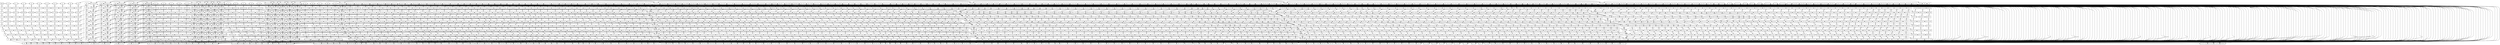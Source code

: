 digraph MatrizCapa{ 
 node[shape=box] 
 rankdir=UD; 
 {rank=min; 
nodo00[label="RAIZ" ,rankdir=LR,group=0]; 
nodo10[label="C0" ,rankdir=LR,group=1]; 
nodo20[label="C1" ,rankdir=LR,group=2]; 
nodo30[label="C2" ,rankdir=LR,group=3]; 
nodo40[label="C3" ,rankdir=LR,group=4]; 
nodo50[label="C4" ,rankdir=LR,group=5]; 
nodo60[label="C5" ,rankdir=LR,group=6]; 
nodo70[label="C6" ,rankdir=LR,group=7]; 
nodo80[label="C7" ,rankdir=LR,group=8]; 
nodo90[label="C8" ,rankdir=LR,group=9]; 
nodo100[label="C9" ,rankdir=LR,group=10]; 
nodo110[label="C10" ,rankdir=LR,group=11]; 
nodo120[label="C11" ,rankdir=LR,group=12]; 
nodo130[label="C12" ,rankdir=LR,group=13]; 
nodo140[label="C13" ,rankdir=LR,group=14]; 
nodo150[label="C14" ,rankdir=LR,group=15]; 
nodo160[label="C15" ,rankdir=LR,group=16]; 
nodo170[label="C16" ,rankdir=LR,group=17]; 
nodo180[label="C17" ,rankdir=LR,group=18]; 
nodo190[label="C18" ,rankdir=LR,group=19]; 
nodo200[label="C19" ,rankdir=LR,group=20]; 
nodo210[label="C20" ,rankdir=LR,group=21]; 
nodo220[label="C21" ,rankdir=LR,group=22]; 
nodo230[label="C22" ,rankdir=LR,group=23]; 
nodo240[label="C23" ,rankdir=LR,group=24]; 
nodo250[label="C24" ,rankdir=LR,group=25]; 
nodo260[label="C25" ,rankdir=LR,group=26]; 
nodo270[label="C26" ,rankdir=LR,group=27]; 
nodo280[label="C27" ,rankdir=LR,group=28]; 
nodo290[label="C28" ,rankdir=LR,group=29]; 
nodo300[label="C29" ,rankdir=LR,group=30]; 
nodo310[label="C30" ,rankdir=LR,group=31]; 
nodo320[label="C31" ,rankdir=LR,group=32]; 
nodo330[label="C32" ,rankdir=LR,group=33]; 
nodo340[label="C33" ,rankdir=LR,group=34]; 
nodo350[label="C34" ,rankdir=LR,group=35]; 
nodo360[label="C35" ,rankdir=LR,group=36]; 
nodo370[label="C36" ,rankdir=LR,group=37]; 
nodo380[label="C37" ,rankdir=LR,group=38]; 
nodo390[label="C38" ,rankdir=LR,group=39]; 
nodo400[label="C39" ,rankdir=LR,group=40]; 
nodo410[label="C40" ,rankdir=LR,group=41]; 
nodo420[label="C41" ,rankdir=LR,group=42]; 
nodo430[label="C42" ,rankdir=LR,group=43]; 
nodo440[label="C43" ,rankdir=LR,group=44]; 
nodo450[label="C44" ,rankdir=LR,group=45]; 
nodo460[label="C45" ,rankdir=LR,group=46]; 
nodo470[label="C46" ,rankdir=LR,group=47]; 
nodo480[label="C47" ,rankdir=LR,group=48]; 
}{rank=same; 
nodo00[label="RAIZ" ,group=0]; 
nodo10[label="C0" ,group=1]; 
nodo20[label="C1" ,group=2]; 
nodo30[label="C2" ,group=3]; 
nodo40[label="C3" ,group=4]; 
nodo50[label="C4" ,group=5]; 
nodo60[label="C5" ,group=6]; 
nodo70[label="C6" ,group=7]; 
nodo80[label="C7" ,group=8]; 
nodo90[label="C8" ,group=9]; 
nodo100[label="C9" ,group=10]; 
nodo110[label="C10" ,group=11]; 
nodo120[label="C11" ,group=12]; 
nodo130[label="C12" ,group=13]; 
nodo140[label="C13" ,group=14]; 
nodo150[label="C14" ,group=15]; 
nodo160[label="C15" ,group=16]; 
nodo170[label="C16" ,group=17]; 
nodo180[label="C17" ,group=18]; 
nodo190[label="C18" ,group=19]; 
nodo200[label="C19" ,group=20]; 
nodo210[label="C20" ,group=21]; 
nodo220[label="C21" ,group=22]; 
nodo230[label="C22" ,group=23]; 
nodo240[label="C23" ,group=24]; 
nodo250[label="C24" ,group=25]; 
nodo260[label="C25" ,group=26]; 
nodo270[label="C26" ,group=27]; 
nodo280[label="C27" ,group=28]; 
nodo290[label="C28" ,group=29]; 
nodo300[label="C29" ,group=30]; 
nodo310[label="C30" ,group=31]; 
nodo320[label="C31" ,group=32]; 
nodo330[label="C32" ,group=33]; 
nodo340[label="C33" ,group=34]; 
nodo350[label="C34" ,group=35]; 
nodo360[label="C35" ,group=36]; 
nodo370[label="C36" ,group=37]; 
nodo380[label="C37" ,group=38]; 
nodo390[label="C38" ,group=39]; 
nodo400[label="C39" ,group=40]; 
nodo410[label="C40" ,group=41]; 
nodo420[label="C41" ,group=42]; 
nodo430[label="C42" ,group=43]; 
nodo440[label="C43" ,group=44]; 
nodo450[label="C44" ,group=45]; 
nodo460[label="C45" ,group=46]; 
nodo470[label="C46" ,group=47]; 
nodo480[label="C47" ,group=48]; 
}{rank=same; 
nodo01[label="F0" ,group=0]; 
nodo11[label="145-144-139" ,group=1]; 
nodo21[label="183-182-177" ,group=2]; 
nodo31[label="193-192-187" ,group=3]; 
nodo41[label="168-168-160" ,group=4]; 
nodo51[label="138-137-133" ,group=5]; 
nodo61[label="105-104-100" ,group=6]; 
nodo71[label="183-182-177" ,group=7]; 
nodo81[label="124-123-118" ,group=8]; 
nodo91[label="120-119-114" ,group=9]; 
nodo101[label="144-145-139" ,group=10]; 
nodo111[label="187-188-182" ,group=11]; 
nodo121[label="187-188-182" ,group=12]; 
nodo131[label="187-186-181" ,group=13]; 
nodo141[label="168-167-162" ,group=14]; 
nodo151[label="137-136-131" ,group=15]; 
nodo161[label="67-66-61" ,group=16]; 
nodo171[label="27-26-22" ,group=17]; 
nodo181[label="63-62-58" ,group=18]; 
nodo191[label="54-53-49" ,group=19]; 
nodo201[label="99-98-93" ,group=20]; 
nodo211[label="114-113-108" ,group=21]; 
nodo221[label="137-136-131" ,group=22]; 
nodo231[label="133-132-128" ,group=23]; 
nodo241[label="133-132-128" ,group=24]; 
nodo251[label="101-100-96" ,group=25]; 
nodo261[label="130-130-122" ,group=26]; 
nodo271[label="30-30-22" ,group=27]; 
nodo281[label="60-60-52" ,group=28]; 
nodo291[label="60-59-55" ,group=29]; 
nodo301[label="115-114-109" ,group=30]; 
nodo311[label="134-134-126" ,group=31]; 
nodo321[label="115-115-105" ,group=32]; 
nodo331[label="118-117-112" ,group=33]; 
nodo341[label="101-100-95" ,group=34]; 
nodo351[label="113-112-107" ,group=35]; 
nodo361[label="122-121-116" ,group=36]; 
nodo371[label="29-28-23" ,group=37]; 
nodo381[label="141-140-135" ,group=38]; 
nodo391[label="129-128-123" ,group=39]; 
nodo401[label="102-101-96" ,group=40]; 
nodo411[label="139-138-133" ,group=41]; 
nodo421[label="133-132-127" ,group=42]; 
nodo431[label="150-149-144" ,group=43]; 
nodo441[label="118-117-112" ,group=44]; 
nodo451[label="60-59-54" ,group=45]; 
nodo461[label="95-94-89" ,group=46]; 
nodo471[label="95-94-89" ,group=47]; 
nodo481[label="86-85-80" ,group=48]; 
}{rank=same; 
nodo02[label="F1" ,group=0]; 
nodo12[label="60-59-55" ,group=1]; 
nodo22[label="48-47-43" ,group=2]; 
nodo32[label="99-98-94" ,group=3]; 
nodo42[label="48-48-40" ,group=4]; 
nodo52[label="115-114-110" ,group=5]; 
nodo62[label="129-128-124" ,group=6]; 
nodo72[label="74-73-68" ,group=7]; 
nodo82[label="95-94-89" ,group=8]; 
nodo92[label="51-50-45" ,group=9]; 
nodo102[label="52-53-48" ,group=10]; 
nodo112[label="42-43-38" ,group=11]; 
nodo122[label="51-52-47" ,group=12]; 
nodo132[label="29-28-23" ,group=13]; 
nodo142[label="57-56-51" ,group=14]; 
nodo152[label="117-116-111" ,group=15]; 
nodo162[label="153-152-147" ,group=16]; 
nodo172[label="162-161-157" ,group=17]; 
nodo182[label="106-105-101" ,group=18]; 
nodo192[label="157-156-152" ,group=19]; 
nodo202[label="158-157-153" ,group=20]; 
nodo212[label="128-127-123" ,group=21]; 
nodo222[label="64-63-59" ,group=22]; 
nodo232[label="61-61-59" ,group=23]; 
nodo242[label="83-83-81" ,group=24]; 
nodo252[label="102-102-100" ,group=25]; 
nodo262[label="134-133-128" ,group=26]; 
nodo272[label="83-82-78" ,group=27]; 
nodo282[label="126-125-120" ,group=28]; 
nodo292[label="130-129-127" ,group=29]; 
nodo302[label="103-102-98" ,group=30]; 
nodo312[label="75-74-69" ,group=31]; 
nodo322[label="11-11-3" ,group=32]; 
nodo332[label="57-56-51" ,group=33]; 
nodo342[label="101-100-95" ,group=34]; 
nodo352[label="128-127-122" ,group=35]; 
nodo362[label="102-101-96" ,group=36]; 
nodo372[label="106-105-100" ,group=37]; 
nodo382[label="121-120-115" ,group=38]; 
nodo392[label="49-48-43" ,group=39]; 
nodo402[label="19-18-13" ,group=40]; 
nodo412[label="123-122-117" ,group=41]; 
nodo422[label="51-50-45" ,group=42]; 
nodo432[label="92-91-86" ,group=43]; 
nodo442[label="104-103-98" ,group=44]; 
nodo452[label="115-114-109" ,group=45]; 
nodo462[label="146-145-140" ,group=46]; 
nodo472[label="108-107-102" ,group=47]; 
nodo482[label="96-95-90" ,group=48]; 
}{rank=same; 
nodo03[label="F2" ,group=0]; 
nodo13[label="189-188-186" ,group=1]; 
nodo23[label="157-156-154" ,group=2]; 
nodo33[label="157-156-154" ,group=3]; 
nodo43[label="53-53-45" ,group=4]; 
nodo53[label="116-115-111" ,group=5]; 
nodo63[label="115-114-110" ,group=6]; 
nodo73[label="50-49-44" ,group=7]; 
nodo83[label="139-138-133" ,group=8]; 
nodo93[label="157-156-151" ,group=9]; 
nodo103[label="190-190-188" ,group=10]; 
nodo113[label="182-182-180" ,group=11]; 
nodo123[label="132-132-130" ,group=12]; 
nodo133[label="184-183-178" ,group=13]; 
nodo143[label="151-150-145" ,group=14]; 
nodo153[label="87-86-81" ,group=15]; 
nodo163[label="74-73-68" ,group=16]; 
nodo173[label="119-118-114" ,group=17]; 
nodo183[label="66-65-61" ,group=18]; 
nodo193[label="81-80-76" ,group=19]; 
nodo203[label="80-79-77" ,group=20]; 
nodo213[label="120-119-117" ,group=21]; 
nodo223[label="136-135-133" ,group=22]; 
nodo233[label="133-135-132" ,group=23]; 
nodo243[label="208-210-207" ,group=24]; 
nodo253[label="253-255-252" ,group=25]; 
nodo263[label="234-239-242" ,group=26]; 
nodo273[label="233-238-241" ,group=27]; 
nodo283[label="241-246-249" ,group=28]; 
nodo293[label="239-239-239" ,group=29]; 
nodo303[label="120-119-117" ,group=30]; 
nodo313[label="138-137-133" ,group=31]; 
nodo323[label="160-159-154" ,group=32]; 
nodo333[label="153-152-147" ,group=33]; 
nodo343[label="134-133-128" ,group=34]; 
nodo353[label="122-121-116" ,group=35]; 
nodo363[label="115-114-109" ,group=36]; 
nodo373[label="96-95-90" ,group=37]; 
nodo383[label="134-133-128" ,group=38]; 
nodo393[label="120-119-114" ,group=39]; 
nodo403[label="87-86-81" ,group=40]; 
nodo413[label="154-153-148" ,group=41]; 
nodo423[label="91-90-85" ,group=42]; 
nodo433[label="151-150-145" ,group=43]; 
nodo443[label="68-67-62" ,group=44]; 
nodo453[label="120-119-114" ,group=45]; 
nodo463[label="79-78-73" ,group=46]; 
nodo473[label="63-62-57" ,group=47]; 
nodo483[label="81-80-75" ,group=48]; 
}{rank=same; 
nodo04[label="F3" ,group=0]; 
nodo14[label="86-85-80" ,group=1]; 
nodo24[label="94-93-88" ,group=2]; 
nodo34[label="163-162-157" ,group=3]; 
nodo44[label="126-125-121" ,group=4]; 
nodo54[label="152-151-147" ,group=5]; 
nodo64[label="157-156-152" ,group=6]; 
nodo74[label="107-106-102" ,group=7]; 
nodo84[label="135-134-130" ,group=8]; 
nodo94[label="96-95-91" ,group=9]; 
nodo104[label="88-89-84" ,group=10]; 
nodo114[label="126-127-122" ,group=11]; 
nodo124[label="29-30-25" ,group=12]; 
nodo134[label="113-112-108" ,group=13]; 
nodo144[label="102-101-97" ,group=14]; 
nodo154[label="45-44-40" ,group=15]; 
nodo164[label="100-99-95" ,group=16]; 
nodo174[label="135-136-131" ,group=17]; 
nodo184[label="105-106-101" ,group=18]; 
nodo194[label="161-161-159" ,group=19]; 
nodo204[label="202-204-203" ,group=20]; 
nodo214[label="130-130-132" ,group=21]; 
nodo224[label="241-249-251" ,group=22]; 
nodo234[label="231-236-239" ,group=23]; 
nodo244[label="224-229-232" ,group=24]; 
nodo254[label="223-228-231" ,group=25]; 
nodo264[label="222-230-233" ,group=26]; 
nodo274[label="221-229-232" ,group=27]; 
nodo284[label="220-228-231" ,group=28]; 
nodo294[label="214-224-226" ,group=29]; 
nodo304[label="224-232-235" ,group=30]; 
nodo314[label="235-241-241" ,group=31]; 
nodo324[label="102-104-103" ,group=32]; 
nodo334[label="92-91-87" ,group=33]; 
nodo344[label="82-81-76" ,group=34]; 
nodo354[label="115-115-107" ,group=35]; 
nodo364[label="124-123-118" ,group=36]; 
nodo374[label="147-146-141" ,group=37]; 
nodo384[label="149-148-143" ,group=38]; 
nodo394[label="118-117-112" ,group=39]; 
nodo404[label="69-68-63" ,group=40]; 
nodo414[label="55-54-49" ,group=41]; 
nodo424[label="97-97-87" ,group=42]; 
nodo434[label="105-105-97" ,group=43]; 
nodo444[label="111-110-105" ,group=44]; 
nodo454[label="83-82-77" ,group=45]; 
nodo464[label="140-139-134" ,group=46]; 
nodo474[label="143-142-137" ,group=47]; 
nodo484[label="151-150-145" ,group=48]; 
}{rank=same; 
nodo05[label="F4" ,group=0]; 
nodo15[label="106-105-100" ,group=1]; 
nodo25[label="106-105-100" ,group=2]; 
nodo35[label="144-143-138" ,group=3]; 
nodo45[label="148-147-143" ,group=4]; 
nodo55[label="117-116-112" ,group=5]; 
nodo65[label="148-147-143" ,group=6]; 
nodo75[label="144-143-139" ,group=7]; 
nodo85[label="182-181-177" ,group=8]; 
nodo95[label="142-141-137" ,group=9]; 
nodo105[label="160-161-156" ,group=10]; 
nodo115[label="153-154-149" ,group=11]; 
nodo125[label="138-139-134" ,group=12]; 
nodo135[label="121-120-116" ,group=13]; 
nodo145[label="122-121-117" ,group=14]; 
nodo155[label="143-142-138" ,group=15]; 
nodo165[label="31-30-26" ,group=16]; 
nodo175[label="35-36-31" ,group=17]; 
nodo185[label="116-117-112" ,group=18]; 
nodo195[label="25-25-23" ,group=19]; 
nodo205[label="226-232-232" ,group=20]; 
nodo215[label="233-238-241" ,group=21]; 
nodo225[label="226-229-234" ,group=22]; 
nodo235[label="224-229-232" ,group=23]; 
nodo245[label="221-226-229" ,group=24]; 
nodo255[label="124-129-132" ,group=25]; 
nodo265[label="64-67-72" ,group=26]; 
nodo275[label="66-69-74" ,group=27]; 
nodo285[label="145-148-153" ,group=28]; 
nodo295[label="224-229-232" ,group=29]; 
nodo305[label="226-231-235" ,group=30]; 
nodo315[label="217-225-228" ,group=31]; 
nodo325[label="234-239-242" ,group=32]; 
nodo335[label="176-178-177" ,group=33]; 
nodo345[label="153-154-149" ,group=34]; 
nodo355[label="77-77-69" ,group=35]; 
nodo365[label="39-38-33" ,group=36]; 
nodo375[label="1-0-0" ,group=37]; 
nodo385[label="48-47-42" ,group=38]; 
nodo395[label="92-91-86" ,group=39]; 
nodo405[label="116-115-110" ,group=40]; 
nodo415[label="130-129-124" ,group=41]; 
nodo425[label="142-142-132" ,group=42]; 
nodo435[label="166-166-158" ,group=43]; 
nodo445[label="118-117-112" ,group=44]; 
nodo455[label="146-145-140" ,group=45]; 
nodo465[label="98-97-92" ,group=46]; 
nodo475[label="61-60-55" ,group=47]; 
nodo485[label="67-66-61" ,group=48]; 
}{rank=same; 
nodo06[label="F5" ,group=0]; 
nodo16[label="107-106-101" ,group=1]; 
nodo26[label="161-160-155" ,group=2]; 
nodo36[label="141-140-135" ,group=3]; 
nodo46[label="124-123-119" ,group=4]; 
nodo56[label="145-144-140" ,group=5]; 
nodo66[label="78-77-73" ,group=6]; 
nodo76[label="143-142-138" ,group=7]; 
nodo86[label="88-87-83" ,group=8]; 
nodo96[label="60-59-55" ,group=9]; 
nodo106[label="114-115-110" ,group=10]; 
nodo116[label="21-22-17" ,group=11]; 
nodo126[label="49-50-45" ,group=12]; 
nodo136[label="76-75-71" ,group=13]; 
nodo146[label="114-113-109" ,group=14]; 
nodo156[label="105-104-100" ,group=15]; 
nodo166[label="108-107-103" ,group=16]; 
nodo176[label="97-98-93" ,group=17]; 
nodo186[label="165-166-161" ,group=18]; 
nodo196[label="182-182-180" ,group=19]; 
nodo206[label="225-235-236" ,group=20]; 
nodo216[label="227-237-239" ,group=21]; 
nodo226[label="118-118-126" ,group=22]; 
nodo236[label="36-41-44" ,group=23]; 
nodo246[label="39-44-47" ,group=24]; 
nodo256[label="40-45-48" ,group=25]; 
nodo266[label="42-45-50" ,group=26]; 
nodo276[label="41-44-49" ,group=27]; 
nodo286[label="40-43-48" ,group=28]; 
nodo296[label="42-46-49" ,group=29]; 
nodo306[label="21-26-30" ,group=30]; 
nodo316[label="222-229-237" ,group=31]; 
nodo326[label="217-226-233" ,group=32]; 
nodo336[label="225-230-233" ,group=33]; 
nodo346[label="77-78-73" ,group=34]; 
nodo356[label="105-102-93" ,group=35]; 
nodo366[label="110-109-104" ,group=36]; 
nodo376[label="161-160-155" ,group=37]; 
nodo386[label="139-138-133" ,group=38]; 
nodo396[label="83-82-77" ,group=39]; 
nodo406[label="65-64-59" ,group=40]; 
nodo416[label="61-60-55" ,group=41]; 
nodo426[label="16-16-6" ,group=42]; 
nodo436[label="105-105-97" ,group=43]; 
nodo446[label="65-64-59" ,group=44]; 
nodo456[label="71-70-65" ,group=45]; 
nodo466[label="123-122-117" ,group=46]; 
nodo476[label="157-156-151" ,group=47]; 
nodo486[label="154-153-148" ,group=48]; 
}{rank=same; 
nodo07[label="F6" ,group=0]; 
nodo17[label="145-144-139" ,group=1]; 
nodo27[label="104-103-98" ,group=2]; 
nodo37[label="126-125-120" ,group=3]; 
nodo47[label="75-74-70" ,group=4]; 
nodo57[label="141-140-136" ,group=5]; 
nodo67[label="99-98-94" ,group=6]; 
nodo77[label="158-157-153" ,group=7]; 
nodo87[label="153-152-148" ,group=8]; 
nodo97[label="117-116-112" ,group=9]; 
nodo107[label="184-183-179" ,group=10]; 
nodo117[label="149-148-144" ,group=11]; 
nodo127[label="151-150-146" ,group=12]; 
nodo137[label="113-112-108" ,group=13]; 
nodo147[label="97-96-92" ,group=14]; 
nodo157[label="123-122-118" ,group=15]; 
nodo167[label="88-87-82" ,group=16]; 
nodo177[label="99-98-93" ,group=17]; 
nodo187[label="105-107-106" ,group=18]; 
nodo197[label="219-224-228" ,group=19]; 
nodo207[label="228-239-243" ,group=20]; 
nodo217[label="26-31-34" ,group=21]; 
nodo227[label="35-36-38" ,group=22]; 
nodo237[label="31-34-39" ,group=23]; 
nodo247[label="33-36-41" ,group=24]; 
nodo257[label="30-33-38" ,group=25]; 
nodo267[label="33-36-41" ,group=26]; 
nodo277[label="27-30-35" ,group=27]; 
nodo287[label="28-31-36" ,group=28]; 
nodo297[label="29-32-37" ,group=29]; 
nodo307[label="30-33-38" ,group=30]; 
nodo317[label="29-32-37" ,group=31]; 
nodo327[label="213-218-222" ,group=32]; 
nodo337[label="212-221-226" ,group=33]; 
nodo347[label="210-218-220" ,group=34]; 
nodo357[label="64-61-56" ,group=35]; 
nodo367[label="27-27-17" ,group=36]; 
nodo377[label="37-36-31" ,group=37]; 
nodo387[label="107-106-102" ,group=38]; 
nodo397[label="117-114-109" ,group=39]; 
nodo407[label="151-148-143" ,group=40]; 
nodo417[label="137-134-129" ,group=41]; 
nodo427[label="118-115-110" ,group=42]; 
nodo437[label="144-141-136" ,group=43]; 
nodo447[label="63-60-55" ,group=44]; 
nodo457[label="107-106-101" ,group=45]; 
nodo467[label="106-105-100" ,group=46]; 
nodo477[label="132-131-126" ,group=47]; 
nodo487[label="99-98-93" ,group=48]; 
}{rank=same; 
nodo08[label="F7" ,group=0]; 
nodo18[label="99-98-93" ,group=1]; 
nodo28[label="198-197-192" ,group=2]; 
nodo38[label="118-117-112" ,group=3]; 
nodo48[label="96-95-91" ,group=4]; 
nodo58[label="80-79-75" ,group=5]; 
nodo68[label="118-117-113" ,group=6]; 
nodo78[label="165-164-160" ,group=7]; 
nodo88[label="176-175-171" ,group=8]; 
nodo98[label="129-128-124" ,group=9]; 
nodo108[label="84-83-79" ,group=10]; 
nodo118[label="44-43-39" ,group=11]; 
nodo128[label="16-15-11" ,group=12]; 
nodo138[label="49-48-44" ,group=13]; 
nodo148[label="37-36-32" ,group=14]; 
nodo158[label="170-169-165" ,group=15]; 
nodo168[label="90-89-85" ,group=16]; 
nodo178[label="120-119-115" ,group=17]; 
nodo188[label="241-242-244" ,group=18]; 
nodo198[label="222-227-231" ,group=19]; 
nodo208[label="117-125-128" ,group=20]; 
nodo218[label="31-36-40" ,group=21]; 
nodo228[label="36-40-43" ,group=22]; 
nodo238[label="30-33-38" ,group=23]; 
nodo248[label="27-30-35" ,group=24]; 
nodo258[label="24-27-32" ,group=25]; 
nodo268[label="23-26-31" ,group=26]; 
nodo278[label="24-27-32" ,group=27]; 
nodo288[label="23-26-31" ,group=28]; 
nodo298[label="25-28-33" ,group=29]; 
nodo308[label="23-26-31" ,group=30]; 
nodo318[label="26-29-34" ,group=31]; 
nodo328[label="24-27-32" ,group=32]; 
nodo338[label="205-212-218" ,group=33]; 
nodo348[label="216-223-229" ,group=34]; 
nodo358[label="76-76-76" ,group=35]; 
nodo368[label="57-57-47" ,group=36]; 
nodo378[label="115-114-109" ,group=37]; 
nodo388[label="170-169-165" ,group=38]; 
nodo398[label="120-117-112" ,group=39]; 
nodo408[label="105-102-97" ,group=40]; 
nodo418[label="45-42-37" ,group=41]; 
nodo428[label="88-85-80" ,group=42]; 
nodo438[label="33-30-25" ,group=43]; 
nodo448[label="95-92-87" ,group=44]; 
nodo458[label="105-104-99" ,group=45]; 
nodo468[label="135-134-129" ,group=46]; 
nodo478[label="115-114-109" ,group=47]; 
nodo488[label="132-131-126" ,group=48]; 
}{rank=same; 
nodo09[label="F8" ,group=0]; 
nodo19[label="1-0-0" ,group=1]; 
nodo29[label="73-72-67" ,group=2]; 
nodo39[label="24-23-18" ,group=3]; 
nodo49[label="50-49-45" ,group=4]; 
nodo59[label="71-70-66" ,group=5]; 
nodo69[label="39-38-34" ,group=6]; 
nodo79[label="152-151-147" ,group=7]; 
nodo89[label="19-18-14" ,group=8]; 
nodo99[label="90-89-85" ,group=9]; 
nodo109[label="139-138-134" ,group=10]; 
nodo119[label="103-102-98" ,group=11]; 
nodo129[label="155-154-150" ,group=12]; 
nodo139[label="123-122-118" ,group=13]; 
nodo149[label="115-114-110" ,group=14]; 
nodo159[label="180-179-175" ,group=15]; 
nodo169[label="141-140-136" ,group=16]; 
nodo179[label="141-140-138" ,group=17]; 
nodo189[label="237-238-242" ,group=18]; 
nodo199[label="225-229-238" ,group=19]; 
nodo209[label="49-50-52" ,group=20]; 
nodo219[label="25-28-33" ,group=21]; 
nodo229[label="26-29-36" ,group=22]; 
nodo239[label="25-28-33" ,group=23]; 
nodo249[label="23-26-31" ,group=24]; 
nodo259[label="22-25-30" ,group=25]; 
nodo269[label="20-23-28" ,group=26]; 
nodo279[label="19-22-27" ,group=27]; 
nodo289[label="16-19-24" ,group=28]; 
nodo299[label="18-21-26" ,group=29]; 
nodo309[label="22-25-30" ,group=30]; 
nodo319[label="19-22-27" ,group=31]; 
nodo329[label="14-17-22" ,group=32]; 
nodo339[label="146-151-157" ,group=33]; 
nodo349[label="220-227-235" ,group=34]; 
nodo359[label="216-217-221" ,group=35]; 
nodo369[label="23-23-13" ,group=36]; 
nodo379[label="30-29-24" ,group=37]; 
nodo389[label="49-48-44" ,group=38]; 
nodo399[label="115-112-107" ,group=39]; 
nodo409[label="108-105-100" ,group=40]; 
nodo419[label="153-150-145" ,group=41]; 
nodo429[label="151-148-143" ,group=42]; 
nodo439[label="125-122-117" ,group=43]; 
nodo449[label="150-147-142" ,group=44]; 
nodo459[label="126-125-120" ,group=45]; 
nodo469[label="65-64-59" ,group=46]; 
nodo479[label="31-30-25" ,group=47]; 
nodo489[label="89-88-83" ,group=48]; 
}{rank=same; 
nodo010[label="F9" ,group=0]; 
nodo110[label="151-150-145" ,group=1]; 
nodo210[label="147-146-141" ,group=2]; 
nodo310[label="155-154-149" ,group=3]; 
nodo410[label="138-137-133" ,group=4]; 
nodo510[label="132-131-127" ,group=5]; 
nodo610[label="132-131-127" ,group=6]; 
nodo710[label="124-123-119" ,group=7]; 
nodo810[label="170-169-165" ,group=8]; 
nodo910[label="143-142-138" ,group=9]; 
nodo1010[label="96-95-91" ,group=10]; 
nodo1110[label="52-51-47" ,group=11]; 
nodo1210[label="81-80-76" ,group=12]; 
nodo1310[label="78-77-72" ,group=13]; 
nodo1410[label="188-187-182" ,group=14]; 
nodo1510[label="136-135-130" ,group=15]; 
nodo1610[label="155-154-149" ,group=16]; 
nodo1710[label="105-105-105" ,group=17]; 
nodo1810[label="220-227-233" ,group=18]; 
nodo1910[label="221-224-231" ,group=19]; 
nodo2010[label="37-38-43" ,group=20]; 
nodo2110[label="28-29-34" ,group=21]; 
nodo2210[label="28-29-34" ,group=22]; 
nodo2310[label="22-26-29" ,group=23]; 
nodo2410[label="19-23-26" ,group=24]; 
nodo2510[label="17-21-24" ,group=25]; 
nodo2610[label="19-19-19" ,group=26]; 
nodo2710[label="16-16-16" ,group=27]; 
nodo2810[label="17-17-17" ,group=28]; 
nodo2910[label="10-14-15" ,group=29]; 
nodo3010[label="16-20-21" ,group=30]; 
nodo3110[label="14-18-19" ,group=31]; 
nodo3210[label="11-15-16" ,group=32]; 
nodo3310[label="16-19-24" ,group=33]; 
nodo3410[label="212-217-223" ,group=34]; 
nodo3510[label="218-225-233" ,group=35]; 
nodo3610[label="87-88-83" ,group=36]; 
nodo3710[label="94-94-84" ,group=37]; 
nodo3810[label="86-83-76" ,group=38]; 
nodo3910[label="119-116-111" ,group=39]; 
nodo4010[label="101-98-93" ,group=40]; 
nodo4110[label="54-51-46" ,group=41]; 
nodo4210[label="117-114-109" ,group=42]; 
nodo4310[label="132-129-124" ,group=43]; 
nodo4410[label="127-124-119" ,group=44]; 
nodo4510[label="118-117-112" ,group=45]; 
nodo4610[label="107-106-101" ,group=46]; 
nodo4710[label="102-101-96" ,group=47]; 
nodo4810[label="117-116-111" ,group=48]; 
}{rank=same; 
nodo011[label="F10" ,group=0]; 
nodo111[label="70-69-64" ,group=1]; 
nodo211[label="94-93-88" ,group=2]; 
nodo311[label="40-39-34" ,group=3]; 
nodo411[label="167-166-162" ,group=4]; 
nodo511[label="87-86-82" ,group=5]; 
nodo611[label="40-39-35" ,group=6]; 
nodo711[label="72-71-67" ,group=7]; 
nodo811[label="67-66-62" ,group=8]; 
nodo911[label="111-110-106" ,group=9]; 
nodo1011[label="157-156-152" ,group=10]; 
nodo1111[label="119-118-114" ,group=11]; 
nodo1211[label="111-110-106" ,group=12]; 
nodo1311[label="77-76-71" ,group=13]; 
nodo1411[label="103-102-97" ,group=14]; 
nodo1511[label="126-125-120" ,group=15]; 
nodo1611[label="65-64-59" ,group=16]; 
nodo1711[label="64-66-65" ,group=17]; 
nodo1811[label="221-228-234" ,group=18]; 
nodo1911[label="128-133-139" ,group=19]; 
nodo2011[label="30-33-38" ,group=20]; 
nodo2111[label="27-30-35" ,group=21]; 
nodo2211[label="21-24-29" ,group=22]; 
nodo2311[label="15-19-22" ,group=23]; 
nodo2411[label="18-22-25" ,group=24]; 
nodo2511[label="18-22-25" ,group=25]; 
nodo2611[label="12-16-19" ,group=26]; 
nodo2711[label="8-12-15" ,group=27]; 
nodo2811[label="9-13-16" ,group=28]; 
nodo2911[label="8-12-15" ,group=29]; 
nodo3011[label="11-15-18" ,group=30]; 
nodo3111[label="12-16-19" ,group=31]; 
nodo3211[label="15-19-22" ,group=32]; 
nodo3311[label="16-19-24" ,group=33]; 
nodo3411[label="211-216-222" ,group=34]; 
nodo3511[label="215-222-230" ,group=35]; 
nodo3611[label="29-30-25" ,group=36]; 
nodo3711[label="77-77-67" ,group=37]; 
nodo3811[label="4-1-0" ,group=38]; 
nodo3911[label="79-76-71" ,group=39]; 
nodo4011[label="60-57-52" ,group=40]; 
nodo4111[label="110-107-102" ,group=41]; 
nodo4211[label="132-129-124" ,group=42]; 
nodo4311[label="91-88-83" ,group=43]; 
nodo4411[label="126-123-118" ,group=44]; 
nodo4511[label="108-107-102" ,group=45]; 
nodo4611[label="126-125-120" ,group=46]; 
nodo4711[label="72-71-66" ,group=47]; 
nodo4811[label="132-131-126" ,group=48]; 
}{rank=same; 
nodo012[label="F11" ,group=0]; 
nodo112[label="119-118-113" ,group=1]; 
nodo212[label="139-138-133" ,group=2]; 
nodo312[label="132-131-126" ,group=3]; 
nodo412[label="179-178-174" ,group=4]; 
nodo512[label="180-179-175" ,group=5]; 
nodo612[label="129-128-124" ,group=6]; 
nodo712[label="155-154-150" ,group=7]; 
nodo812[label="156-155-151" ,group=8]; 
nodo912[label="106-105-101" ,group=9]; 
nodo1012[label="102-101-97" ,group=10]; 
nodo1112[label="79-78-74" ,group=11]; 
nodo1212[label="100-99-95" ,group=12]; 
nodo1312[label="1-0-0" ,group=13]; 
nodo1412[label="51-50-45" ,group=14]; 
nodo1512[label="12-11-6" ,group=15]; 
nodo1612[label="95-94-89" ,group=16]; 
nodo1712[label="138-142-141" ,group=17]; 
nodo1812[label="216-225-230" ,group=18]; 
nodo1912[label="49-56-62" ,group=19]; 
nodo2012[label="25-30-34" ,group=20]; 
nodo2112[label="27-32-36" ,group=21]; 
nodo2212[label="12-17-21" ,group=22]; 
nodo2312[label="7-11-14" ,group=23]; 
nodo2412[label="17-21-24" ,group=24]; 
nodo2512[label="10-14-17" ,group=25]; 
nodo2612[label="3-10-16" ,group=26]; 
nodo2712[label="206-213-219" ,group=27]; 
nodo2812[label="202-209-215" ,group=28]; 
nodo2912[label="12-17-21" ,group=29]; 
nodo3012[label="14-18-21" ,group=30]; 
nodo3112[label="7-11-14" ,group=31]; 
nodo3212[label="12-16-19" ,group=32]; 
nodo3312[label="16-19-24" ,group=33]; 
nodo3412[label="212-217-223" ,group=34]; 
nodo3512[label="216-223-231" ,group=35]; 
nodo3612[label="66-67-62" ,group=36]; 
nodo3712[label="57-57-47" ,group=37]; 
nodo3812[label="39-36-29" ,group=38]; 
nodo3912[label="42-39-34" ,group=39]; 
nodo4012[label="98-95-90" ,group=40]; 
nodo4112[label="42-39-34" ,group=41]; 
nodo4212[label="40-37-32" ,group=42]; 
nodo4312[label="57-54-49" ,group=43]; 
nodo4412[label="88-85-80" ,group=44]; 
nodo4512[label="121-120-115" ,group=45]; 
nodo4612[label="122-121-116" ,group=46]; 
nodo4712[label="108-107-102" ,group=47]; 
nodo4812[label="123-122-117" ,group=48]; 
}{rank=same; 
nodo013[label="F12" ,group=0]; 
nodo113[label="86-85-81" ,group=1]; 
nodo213[label="63-62-58" ,group=2]; 
nodo313[label="24-23-19" ,group=3]; 
nodo413[label="37-36-32" ,group=4]; 
nodo513[label="84-83-79" ,group=5]; 
nodo613[label="86-85-81" ,group=6]; 
nodo713[label="64-63-59" ,group=7]; 
nodo813[label="72-71-67" ,group=8]; 
nodo913[label="75-74-70" ,group=9]; 
nodo1013[label="134-133-129" ,group=10]; 
nodo1113[label="113-112-108" ,group=11]; 
nodo1213[label="126-125-121" ,group=12]; 
nodo1313[label="175-174-169" ,group=13]; 
nodo1413[label="95-94-89" ,group=14]; 
nodo1513[label="113-112-107" ,group=15]; 
nodo1613[label="80-79-74" ,group=16]; 
nodo1713[label="105-109-108" ,group=17]; 
nodo1813[label="218-229-233" ,group=18]; 
nodo1913[label="20-28-31" ,group=19]; 
nodo2013[label="24-35-39" ,group=20]; 
nodo2113[label="215-224-231" ,group=21]; 
nodo2213[label="208-218-227" ,group=22]; 
nodo2313[label="20-20-32" ,group=23]; 
nodo2413[label="15-14-19" ,group=24]; 
nodo2513[label="9-8-16" ,group=25]; 
nodo2613[label="200-213-221" ,group=26]; 
nodo2713[label="206-213-219" ,group=27]; 
nodo2813[label="209-218-227" ,group=28]; 
nodo2913[label="196-206-216" ,group=29]; 
nodo3013[label="10-13-18" ,group=30]; 
nodo3113[label="7-8-12" ,group=31]; 
nodo3213[label="6-9-14" ,group=32]; 
nodo3313[label="18-19-23" ,group=33]; 
nodo3413[label="215-220-226" ,group=34]; 
nodo3513[label="215-224-233" ,group=35]; 
nodo3613[label="51-51-49" ,group=36]; 
nodo3713[label="55-55-45" ,group=37]; 
nodo3813[label="58-55-48" ,group=38]; 
nodo3913[label="53-50-43" ,group=39]; 
nodo4013[label="83-80-73" ,group=40]; 
nodo4113[label="107-104-97" ,group=41]; 
nodo4213[label="160-157-152" ,group=42]; 
nodo4313[label="116-113-108" ,group=43]; 
nodo4413[label="139-136-131" ,group=44]; 
nodo4513[label="105-105-97" ,group=45]; 
nodo4613[label="107-107-97" ,group=46]; 
nodo4713[label="56-56-48" ,group=47]; 
nodo4813[label="84-84-76" ,group=48]; 
}{rank=same; 
nodo014[label="F13" ,group=0]; 
nodo114[label="165-164-160" ,group=1]; 
nodo214[label="141-140-136" ,group=2]; 
nodo314[label="118-117-113" ,group=3]; 
nodo414[label="115-114-110" ,group=4]; 
nodo514[label="129-128-124" ,group=5]; 
nodo614[label="144-143-139" ,group=6]; 
nodo714[label="135-134-130" ,group=7]; 
nodo814[label="133-132-128" ,group=8]; 
nodo914[label="161-160-156" ,group=9]; 
nodo1014[label="129-128-124" ,group=10]; 
nodo1114[label="104-103-99" ,group=11]; 
nodo1214[label="91-90-86" ,group=12]; 
nodo1314[label="80-79-74" ,group=13]; 
nodo1414[label="65-64-59" ,group=14]; 
nodo1514[label="85-84-79" ,group=15]; 
nodo1614[label="118-117-112" ,group=16]; 
nodo1714[label="118-122-121" ,group=17]; 
nodo1814[label="216-227-231" ,group=18]; 
nodo1914[label="18-25-31" ,group=19]; 
nodo2014[label="221-232-236" ,group=20]; 
nodo2114[label="212-219-227" ,group=21]; 
nodo2214[label="216-225-234" ,group=22]; 
nodo2314[label="215-222-230" ,group=23]; 
nodo2414[label="8-6-19" ,group=24]; 
nodo2514[label="2-3-8" ,group=25]; 
nodo2614[label="208-221-227" ,group=26]; 
nodo2714[label="42-47-51" ,group=27]; 
nodo2814[label="51-58-66" ,group=28]; 
nodo2914[label="205-217-229" ,group=29]; 
nodo3014[label="41-46-50" ,group=30]; 
nodo3114[label="7-8-10" ,group=31]; 
nodo3214[label="9-13-16" ,group=32]; 
nodo3314[label="20-21-25" ,group=33]; 
nodo3414[label="215-220-226" ,group=34]; 
nodo3514[label="208-217-226" ,group=35]; 
nodo3614[label="65-65-63" ,group=36]; 
nodo3714[label="80-80-70" ,group=37]; 
nodo3814[label="66-63-56" ,group=38]; 
nodo3914[label="70-67-60" ,group=39]; 
nodo4014[label="27-24-17" ,group=40]; 
nodo4114[label="16-13-6" ,group=41]; 
nodo4214[label="49-46-41" ,group=42]; 
nodo4314[label="94-91-86" ,group=43]; 
nodo4414[label="87-84-79" ,group=44]; 
nodo4514[label="116-116-108" ,group=45]; 
nodo4614[label="136-136-128" ,group=46]; 
nodo4714[label="111-111-103" ,group=47]; 
nodo4814[label="73-73-65" ,group=48]; 
}{rank=same; 
nodo015[label="F14" ,group=0]; 
nodo115[label="155-154-150" ,group=1]; 
nodo215[label="139-138-134" ,group=2]; 
nodo315[label="59-58-54" ,group=3]; 
nodo415[label="144-143-139" ,group=4]; 
nodo515[label="66-65-61" ,group=5]; 
nodo615[label="91-90-86" ,group=6]; 
nodo715[label="133-132-128" ,group=7]; 
nodo815[label="96-95-91" ,group=8]; 
nodo915[label="108-107-103" ,group=9]; 
nodo1015[label="166-165-161" ,group=10]; 
nodo1115[label="121-120-116" ,group=11]; 
nodo1215[label="101-100-96" ,group=12]; 
nodo1315[label="119-118-113" ,group=13]; 
nodo1415[label="104-103-98" ,group=14]; 
nodo1515[label="81-80-75" ,group=15]; 
nodo1615[label="26-25-20" ,group=16]; 
nodo1715[label="68-72-73" ,group=17]; 
nodo1815[label="219-229-238" ,group=18]; 
nodo1915[label="19-26-34" ,group=19]; 
nodo2015[label="217-228-234" ,group=20]; 
nodo2115[label="17-18-23" ,group=21]; 
nodo2215[label="20-21-26" ,group=22]; 
nodo2315[label="199-217-229" ,group=23]; 
nodo2415[label="28-34-30" ,group=24]; 
nodo2515[label="49-62-68" ,group=25]; 
nodo2615[label="213-221-224" ,group=26]; 
nodo2715[label="20-20-22" ,group=27]; 
nodo2815[label="24-27-32" ,group=28]; 
nodo2915[label="207-217-227" ,group=29]; 
nodo3015[label="104-109-113" ,group=30]; 
nodo3115[label="10-11-13" ,group=31]; 
nodo3215[label="11-15-18" ,group=32]; 
nodo3315[label="18-19-23" ,group=33]; 
nodo3415[label="217-222-228" ,group=34]; 
nodo3515[label="212-221-230" ,group=35]; 
nodo3615[label="58-58-56" ,group=36]; 
nodo3715[label="113-113-103" ,group=37]; 
nodo3815[label="130-127-120" ,group=38]; 
nodo3915[label="65-62-55" ,group=39]; 
nodo4015[label="136-133-126" ,group=40]; 
nodo4115[label="106-103-96" ,group=41]; 
nodo4215[label="92-89-84" ,group=42]; 
nodo4315[label="120-117-112" ,group=43]; 
nodo4415[label="141-138-133" ,group=44]; 
nodo4515[label="79-78-73" ,group=45]; 
nodo4615[label="44-43-38" ,group=46]; 
nodo4715[label="77-76-71" ,group=47]; 
nodo4815[label="114-113-108" ,group=48]; 
}{rank=same; 
nodo016[label="F15" ,group=0]; 
nodo116[label="162-161-157" ,group=1]; 
nodo216[label="108-107-103" ,group=2]; 
nodo316[label="66-65-61" ,group=3]; 
nodo416[label="126-125-121" ,group=4]; 
nodo516[label="137-136-132" ,group=5]; 
nodo616[label="114-113-109" ,group=6]; 
nodo716[label="171-170-166" ,group=7]; 
nodo816[label="81-80-76" ,group=8]; 
nodo916[label="89-88-84" ,group=9]; 
nodo1016[label="47-46-42" ,group=10]; 
nodo1116[label="22-21-17" ,group=11]; 
nodo1216[label="52-51-47" ,group=12]; 
nodo1316[label="42-41-36" ,group=13]; 
nodo1416[label="69-68-63" ,group=14]; 
nodo1516[label="75-74-69" ,group=15]; 
nodo1616[label="90-89-84" ,group=16]; 
nodo1716[label="153-157-158" ,group=17]; 
nodo1816[label="214-224-233" ,group=18]; 
nodo1916[label="46-53-63" ,group=19]; 
nodo2016[label="169-179-180" ,group=20]; 
nodo2116[label="22-23-27" ,group=21]; 
nodo2216[label="36-28-26" ,group=22]; 
nodo2316[label="182-146-68" ,group=23]; 
nodo2416[label="225-179-57" ,group=24]; 
nodo2516[label="230-189-99" ,group=25]; 
nodo2616[label="15-10-0" ,group=26]; 
nodo2716[label="11-9-10" ,group=27]; 
nodo2816[label="27-32-28" ,group=28]; 
nodo2916[label="209-219-229" ,group=29]; 
nodo3016[label="26-35-34" ,group=30]; 
nodo3116[label="10-10-12" ,group=31]; 
nodo3216[label="11-12-16" ,group=32]; 
nodo3316[label="16-17-21" ,group=33]; 
nodo3416[label="218-225-231" ,group=34]; 
nodo3516[label="210-219-228" ,group=35]; 
nodo3616[label="61-61-59" ,group=36]; 
nodo3716[label="119-119-109" ,group=37]; 
nodo3816[label="85-82-75" ,group=38]; 
nodo3916[label="45-42-35" ,group=39]; 
nodo4016[label="31-28-21" ,group=40]; 
nodo4116[label="27-24-17" ,group=41]; 
nodo4216[label="41-38-33" ,group=42]; 
nodo4316[label="31-28-23" ,group=43]; 
nodo4416[label="72-69-64" ,group=44]; 
nodo4516[label="107-106-102" ,group=45]; 
nodo4616[label="130-129-125" ,group=46]; 
nodo4716[label="144-143-139" ,group=47]; 
nodo4816[label="150-149-144" ,group=48]; 
}{rank=same; 
nodo017[label="F16" ,group=0]; 
nodo117[label="184-183-179" ,group=1]; 
nodo217[label="145-144-140" ,group=2]; 
nodo317[label="83-82-78" ,group=3]; 
nodo417[label="117-116-112" ,group=4]; 
nodo517[label="24-23-19" ,group=5]; 
nodo617[label="149-148-144" ,group=6]; 
nodo717[label="81-80-76" ,group=7]; 
nodo817[label="127-126-122" ,group=8]; 
nodo917[label="95-94-90" ,group=9]; 
nodo1017[label="131-130-126" ,group=10]; 
nodo1117[label="121-120-116" ,group=11]; 
nodo1217[label="173-172-168" ,group=12]; 
nodo1317[label="179-178-173" ,group=13]; 
nodo1417[label="107-106-101" ,group=14]; 
nodo1517[label="96-95-90" ,group=15]; 
nodo1617[label="73-72-67" ,group=16]; 
nodo1717[label="97-101-102" ,group=17]; 
nodo1817[label="214-227-233" ,group=18]; 
nodo1917[label="75-79-88" ,group=19]; 
nodo2017[label="21-20-38" ,group=20]; 
nodo2117[label="90-92-55" ,group=21]; 
nodo2217[label="236-186-87" ,group=22]; 
nodo2317[label="193-143-28" ,group=23]; 
nodo2417[label="242-185-46" ,group=24]; 
nodo2517[label="233-179-55" ,group=25]; 
nodo2617[label="247-193-35" ,group=26]; 
nodo2717[label="219-185-78" ,group=27]; 
nodo2817[label="29-17-0" ,group=28]; 
nodo2917[label="226-223-234" ,group=29]; 
nodo3017[label="1-10-19" ,group=30]; 
nodo3117[label="14-9-16" ,group=31]; 
nodo3217[label="13-18-12" ,group=32]; 
nodo3317[label="17-21-24" ,group=33]; 
nodo3417[label="207-214-220" ,group=34]; 
nodo3517[label="207-217-226" ,group=35]; 
nodo3617[label="47-49-46" ,group=36]; 
nodo3717[label="42-38-29" ,group=37]; 
nodo3817[label="66-66-58" ,group=38]; 
nodo3917[label="107-104-97" ,group=39]; 
nodo4017[label="86-83-76" ,group=40]; 
nodo4117[label="100-97-90" ,group=41]; 
nodo4217[label="117-114-107" ,group=42]; 
nodo4317[label="134-131-124" ,group=43]; 
nodo4417[label="137-134-127" ,group=44]; 
nodo4517[label="108-107-102" ,group=45]; 
nodo4617[label="43-42-37" ,group=46]; 
nodo4717[label="38-37-32" ,group=47]; 
nodo4817[label="29-28-23" ,group=48]; 
}{rank=same; 
nodo018[label="F17" ,group=0]; 
nodo118[label="184-183-179" ,group=1]; 
nodo218[label="95-94-90" ,group=2]; 
nodo318[label="125-124-120" ,group=3]; 
nodo418[label="131-130-126" ,group=4]; 
nodo518[label="87-86-82" ,group=5]; 
nodo618[label="146-145-141" ,group=6]; 
nodo718[label="198-197-193" ,group=7]; 
nodo818[label="131-130-126" ,group=8]; 
nodo918[label="115-114-110" ,group=9]; 
nodo1018[label="68-67-63" ,group=10]; 
nodo1118[label="120-119-115" ,group=11]; 
nodo1218[label="28-27-23" ,group=12]; 
nodo1318[label="103-102-97" ,group=13]; 
nodo1418[label="87-86-81" ,group=14]; 
nodo1518[label="69-68-63" ,group=15]; 
nodo1618[label="98-97-92" ,group=16]; 
nodo1718[label="177-181-182" ,group=17]; 
nodo1818[label="218-231-237" ,group=18]; 
nodo1918[label="67-71-80" ,group=19]; 
nodo2018[label="54-50-0" ,group=20]; 
nodo2118[label="249-187-54" ,group=21]; 
nodo2218[label="246-190-31" ,group=22]; 
nodo2318[label="243-188-44" ,group=23]; 
nodo2418[label="247-187-39" ,group=24]; 
nodo2518[label="244-186-40" ,group=25]; 
nodo2618[label="240-190-33" ,group=26]; 
nodo2718[label="250-184-36" ,group=27]; 
nodo2818[label="248-192-35" ,group=28]; 
nodo2918[label="213-176-69" ,group=29]; 
nodo3018[label="7-5-0" ,group=30]; 
nodo3118[label="9-13-16" ,group=31]; 
nodo3218[label="15-19-22" ,group=32]; 
nodo3318[label="10-14-17" ,group=33]; 
nodo3418[label="207-214-220" ,group=34]; 
nodo3518[label="209-219-228" ,group=35]; 
nodo3618[label="70-72-69" ,group=36]; 
nodo3718[label="83-79-70" ,group=37]; 
nodo3818[label="92-92-84" ,group=38]; 
nodo3918[label="64-61-54" ,group=39]; 
nodo4018[label="108-105-98" ,group=40]; 
nodo4118[label="77-74-67" ,group=41]; 
nodo4218[label="38-35-28" ,group=42]; 
nodo4318[label="69-66-59" ,group=43]; 
nodo4418[label="93-90-83" ,group=44]; 
nodo4518[label="100-99-94" ,group=45]; 
nodo4618[label="135-134-129" ,group=46]; 
nodo4718[label="108-107-102" ,group=47]; 
nodo4818[label="145-144-139" ,group=48]; 
}{rank=same; 
nodo019[label="F18" ,group=0]; 
nodo119[label="65-64-60" ,group=1]; 
nodo219[label="33-32-28" ,group=2]; 
nodo319[label="1-0-0" ,group=3]; 
nodo419[label="58-57-53" ,group=4]; 
nodo519[label="3-2-0" ,group=5]; 
nodo619[label="117-116-112" ,group=6]; 
nodo719[label="60-59-55" ,group=7]; 
nodo819[label="74-73-69" ,group=8]; 
nodo919[label="125-124-120" ,group=9]; 
nodo1019[label="101-100-96" ,group=10]; 
nodo1119[label="134-133-129" ,group=11]; 
nodo1219[label="130-129-125" ,group=12]; 
nodo1319[label="81-80-75" ,group=13]; 
nodo1419[label="69-68-63" ,group=14]; 
nodo1519[label="64-63-58" ,group=15]; 
nodo1619[label="26-25-20" ,group=16]; 
nodo1719[label="217-221-222" ,group=17]; 
nodo1819[label="220-233-239" ,group=18]; 
nodo1919[label="13-17-26" ,group=19]; 
nodo2019[label="224-200-90" ,group=20]; 
nodo2119[label="223-188-68" ,group=21]; 
nodo2219[label="245-187-44" ,group=22]; 
nodo2319[label="244-190-32" ,group=23]; 
nodo2419[label="244-189-37" ,group=24]; 
nodo2519[label="246-188-29" ,group=25]; 
nodo2619[label="247-186-35" ,group=26]; 
nodo2719[label="235-190-45" ,group=27]; 
nodo2819[label="97-55-0" ,group=28]; 
nodo2919[label="254-195-39" ,group=29]; 
nodo3019[label="44-26-0" ,group=30]; 
nodo3119[label="13-14-16" ,group=31]; 
nodo3219[label="17-16-21" ,group=32]; 
nodo3319[label="9-13-16" ,group=33]; 
nodo3419[label="202-209-215" ,group=34]; 
nodo3519[label="210-220-229" ,group=35]; 
nodo3619[label="11-13-10" ,group=36]; 
nodo3719[label="4-0-0" ,group=37]; 
nodo3819[label="60-60-52" ,group=38]; 
nodo3919[label="78-75-68" ,group=39]; 
nodo4019[label="116-113-106" ,group=40]; 
nodo4119[label="129-126-119" ,group=41]; 
nodo4219[label="121-118-111" ,group=42]; 
nodo4319[label="156-153-146" ,group=43]; 
nodo4419[label="103-100-93" ,group=44]; 
nodo4519[label="146-145-140" ,group=45]; 
nodo4619[label="91-90-85" ,group=46]; 
nodo4719[label="80-79-74" ,group=47]; 
nodo4819[label="28-27-22" ,group=48]; 
}{rank=same; 
nodo020[label="F19" ,group=0]; 
nodo120[label="132-131-127" ,group=1]; 
nodo220[label="132-131-127" ,group=2]; 
nodo320[label="91-90-86" ,group=3]; 
nodo420[label="176-175-171" ,group=4]; 
nodo520[label="159-158-154" ,group=5]; 
nodo620[label="190-189-185" ,group=6]; 
nodo720[label="100-99-95" ,group=7]; 
nodo820[label="101-100-96" ,group=8]; 
nodo920[label="129-128-124" ,group=9]; 
nodo1020[label="136-135-130" ,group=10]; 
nodo1120[label="126-125-120" ,group=11]; 
nodo1220[label="45-44-39" ,group=12]; 
nodo1320[label="115-115-107" ,group=13]; 
nodo1420[label="112-111-106" ,group=14]; 
nodo1520[label="120-119-115" ,group=15]; 
nodo1620[label="116-115-111" ,group=16]; 
nodo1720[label="232-240-242" ,group=17]; 
nodo1820[label="214-224-233" ,group=18]; 
nodo1920[label="31-29-40" ,group=19]; 
nodo2020[label="26-20-0" ,group=20]; 
nodo2120[label="235-187-77" ,group=21]; 
nodo2220[label="194-148-60" ,group=22]; 
nodo2320[label="239-186-44" ,group=23]; 
nodo2420[label="233-179-27" ,group=24]; 
nodo2520[label="235-178-39" ,group=25]; 
nodo2620[label="212-174-77" ,group=26]; 
nodo2720[label="189-139-26" ,group=27]; 
nodo2820[label="238-191-39" ,group=28]; 
nodo2920[label="231-198-93" ,group=29]; 
nodo3020[label="25-22-17" ,group=30]; 
nodo3120[label="11-15-18" ,group=31]; 
nodo3220[label="11-14-19" ,group=32]; 
nodo3320[label="13-17-20" ,group=33]; 
nodo3420[label="181-189-192" ,group=34]; 
nodo3520[label="211-228-236" ,group=35]; 
nodo3620[label="170-175-171" ,group=36]; 
nodo3720[label="67-65-53" ,group=37]; 
nodo3820[label="75-74-69" ,group=38]; 
nodo3920[label="36-35-30" ,group=39]; 
nodo4020[label="99-98-93" ,group=40]; 
nodo4120[label="56-55-50" ,group=41]; 
nodo4220[label="52-51-46" ,group=42]; 
nodo4320[label="26-25-20" ,group=43]; 
nodo4420[label="31-30-25" ,group=44]; 
nodo4520[label="75-74-69" ,group=45]; 
nodo4620[label="116-115-110" ,group=46]; 
nodo4720[label="153-152-147" ,group=47]; 
nodo4820[label="140-139-134" ,group=48]; 
}{rank=same; 
nodo021[label="F20" ,group=0]; 
nodo121[label="113-112-108" ,group=1]; 
nodo221[label="53-52-48" ,group=2]; 
nodo321[label="138-137-133" ,group=3]; 
nodo421[label="118-117-113" ,group=4]; 
nodo521[label="161-160-156" ,group=5]; 
nodo621[label="51-50-46" ,group=6]; 
nodo721[label="108-107-103" ,group=7]; 
nodo821[label="91-90-86" ,group=8]; 
nodo921[label="185-184-180" ,group=9]; 
nodo1021[label="89-88-83" ,group=10]; 
nodo1121[label="133-132-127" ,group=11]; 
nodo1221[label="133-132-127" ,group=12]; 
nodo1321[label="122-121-116" ,group=13]; 
nodo1421[label="121-120-116" ,group=14]; 
nodo1521[label="86-85-83" ,group=15]; 
nodo1621[label="103-103-103" ,group=16]; 
nodo1721[label="220-230-232" ,group=17]; 
nodo1821[label="211-218-226" ,group=18]; 
nodo1921[label="40-41-46" ,group=19]; 
nodo2021[label="8-12-11" ,group=20]; 
nodo2121[label="88-89-81" ,group=21]; 
nodo2221[label="227-186-60" ,group=22]; 
nodo2321[label="215-179-59" ,group=23]; 
nodo2421[label="172-128-21" ,group=24]; 
nodo2521[label="223-182-66" ,group=25]; 
nodo2621[label="230-183-19" ,group=26]; 
nodo2721[label="238-195-90" ,group=27]; 
nodo2821[label="57-34-0" ,group=28]; 
nodo2921[label="219-225-223" ,group=29]; 
nodo3021[label="195-203-214" ,group=30]; 
nodo3121[label="23-14-17" ,group=31]; 
nodo3221[label="11-23-23" ,group=32]; 
nodo3321[label="17-19-18" ,group=33]; 
nodo3421[label="6-11-14" ,group=34]; 
nodo3521[label="210-223-231" ,group=35]; 
nodo3621[label="208-218-220" ,group=36]; 
nodo3721[label="16-17-12" ,group=37]; 
nodo3821[label="99-98-93" ,group=38]; 
nodo3921[label="38-37-32" ,group=39]; 
nodo4021[label="139-138-133" ,group=40]; 
nodo4121[label="115-114-109" ,group=41]; 
nodo4221[label="107-106-101" ,group=42]; 
nodo4321[label="134-133-128" ,group=43]; 
nodo4421[label="121-120-115" ,group=44]; 
nodo4521[label="74-73-68" ,group=45]; 
nodo4621[label="142-141-136" ,group=46]; 
nodo4721[label="100-99-94" ,group=47]; 
nodo4821[label="35-34-29" ,group=48]; 
}{rank=same; 
nodo022[label="F21" ,group=0]; 
nodo122[label="101-100-96" ,group=1]; 
nodo222[label="68-67-63" ,group=2]; 
nodo322[label="107-106-102" ,group=3]; 
nodo422[label="169-168-164" ,group=4]; 
nodo522[label="151-150-146" ,group=5]; 
nodo622[label="112-111-107" ,group=6]; 
nodo722[label="106-105-101" ,group=7]; 
nodo822[label="86-85-81" ,group=8]; 
nodo922[label="94-93-89" ,group=9]; 
nodo1022[label="9-8-3" ,group=10]; 
nodo1122[label="48-47-42" ,group=11]; 
nodo1222[label="19-18-13" ,group=12]; 
nodo1322[label="120-119-115" ,group=13]; 
nodo1422[label="101-100-98" ,group=14]; 
nodo1522[label="116-114-115" ,group=15]; 
nodo1622[label="230-231-233" ,group=16]; 
nodo1722[label="211-220-225" ,group=17]; 
nodo1822[label="50-54-63" ,group=18]; 
nodo1922[label="15-16-18" ,group=19]; 
nodo2022[label="45-53-56" ,group=20]; 
nodo2122[label="213-225-225" ,group=21]; 
nodo2222[label="177-171-173" ,group=22]; 
nodo2322[label="219-180-77" ,group=23]; 
nodo2422[label="229-181-45" ,group=24]; 
nodo2522[label="235-192-77" ,group=25]; 
nodo2622[label="33-21-0" ,group=26]; 
nodo2722[label="240-239-245" ,group=27]; 
nodo2822[label="223-239-239" ,group=28]; 
nodo2922[label="222-228-240" ,group=29]; 
nodo3022[label="209-224-227" ,group=30]; 
nodo3122[label="15-15-25" ,group=31]; 
nodo3222[label="10-19-14" ,group=32]; 
nodo3322[label="15-17-16" ,group=33]; 
nodo3422[label="9-11-10" ,group=34]; 
nodo3522[label="214-221-229" ,group=35]; 
nodo3622[label="197-214-221" ,group=36]; 
nodo3722[label="210-214-215" ,group=37]; 
nodo3822[label="48-49-43" ,group=38]; 
nodo3922[label="4-3-0" ,group=39]; 
nodo4022[label="78-77-72" ,group=40]; 
nodo4122[label="91-90-85" ,group=41]; 
nodo4222[label="73-72-67" ,group=42]; 
nodo4322[label="77-76-71" ,group=43]; 
nodo4422[label="90-89-84" ,group=44]; 
nodo4522[label="104-103-98" ,group=45]; 
nodo4622[label="105-104-99" ,group=46]; 
nodo4722[label="130-129-124" ,group=47]; 
nodo4822[label="156-155-150" ,group=48]; 
}{rank=same; 
nodo023[label="F22" ,group=0]; 
nodo123[label="71-70-66" ,group=1]; 
nodo223[label="20-19-15" ,group=2]; 
nodo323[label="100-99-95" ,group=3]; 
nodo423[label="1-0-0" ,group=4]; 
nodo523[label="72-71-67" ,group=5]; 
nodo623[label="32-31-27" ,group=6]; 
nodo723[label="62-61-57" ,group=7]; 
nodo823[label="79-78-74" ,group=8]; 
nodo923[label="87-86-82" ,group=9]; 
nodo1023[label="100-99-94" ,group=10]; 
nodo1123[label="123-122-117" ,group=11]; 
nodo1223[label="159-158-153" ,group=12]; 
nodo1323[label="81-81-79" ,group=13]; 
nodo1423[label="60-59-54" ,group=14]; 
nodo1523[label="191-196-192" ,group=15]; 
nodo1623[label="212-226-229" ,group=16]; 
nodo1723[label="207-216-221" ,group=17]; 
nodo1823[label="17-22-26" ,group=18]; 
nodo1923[label="23-24-28" ,group=19]; 
nodo2023[label="204-213-218" ,group=20]; 
nodo2123[label="220-229-234" ,group=21]; 
nodo2223[label="226-235-240" ,group=22]; 
nodo2323[label="225-234-239" ,group=23]; 
nodo2423[label="210-219-224" ,group=24]; 
nodo2523[label="222-231-236" ,group=25]; 
nodo2623[label="223-232-237" ,group=26]; 
nodo2723[label="224-233-240" ,group=27]; 
nodo2823[label="221-230-239" ,group=28]; 
nodo2923[label="215-224-231" ,group=29]; 
nodo3023[label="211-222-228" ,group=30]; 
nodo3123[label="4-12-15" ,group=31]; 
nodo3223[label="17-19-16" ,group=32]; 
nodo3323[label="14-18-19" ,group=33]; 
nodo3423[label="15-19-20" ,group=34]; 
nodo3523[label="9-13-14" ,group=35]; 
nodo3623[label="207-220-228" ,group=36]; 
nodo3723[label="215-228-234" ,group=37]; 
nodo3823[label="62-60-61" ,group=38]; 
nodo3923[label="52-52-44" ,group=39]; 
nodo4023[label="122-117-111" ,group=40]; 
nodo4123[label="97-98-92" ,group=41]; 
nodo4223[label="153-152-147" ,group=42]; 
nodo4323[label="121-120-115" ,group=43]; 
nodo4423[label="111-110-105" ,group=44]; 
nodo4523[label="129-128-123" ,group=45]; 
nodo4623[label="101-100-95" ,group=46]; 
nodo4723[label="95-94-89" ,group=47]; 
nodo4823[label="26-26-18" ,group=48]; 
}{rank=same; 
nodo024[label="F23" ,group=0]; 
nodo124[label="115-114-110" ,group=1]; 
nodo224[label="64-63-59" ,group=2]; 
nodo324[label="155-154-150" ,group=3]; 
nodo424[label="180-179-175" ,group=4]; 
nodo524[label="149-148-144" ,group=5]; 
nodo624[label="186-185-181" ,group=6]; 
nodo724[label="81-80-76" ,group=7]; 
nodo824[label="98-97-93" ,group=8]; 
nodo924[label="99-98-94" ,group=9]; 
nodo1024[label="18-17-12" ,group=10]; 
nodo1124[label="15-14-9" ,group=11]; 
nodo1224[label="51-50-45" ,group=12]; 
nodo1324[label="136-133-126" ,group=13]; 
nodo1424[label="51-51-49" ,group=14]; 
nodo1524[label="221-230-235" ,group=15]; 
nodo1624[label="216-229-238" ,group=16]; 
nodo1724[label="3-10-16" ,group=17]; 
nodo1824[label="21-26-30" ,group=18]; 
nodo1924[label="20-21-26" ,group=19]; 
nodo2024[label="212-221-226" ,group=20]; 
nodo2124[label="221-230-235" ,group=21]; 
nodo2224[label="221-230-235" ,group=22]; 
nodo2324[label="225-234-239" ,group=23]; 
nodo2424[label="225-234-239" ,group=24]; 
nodo2524[label="229-238-243" ,group=25]; 
nodo2624[label="222-231-236" ,group=26]; 
nodo2724[label="220-229-236" ,group=27]; 
nodo2824[label="219-228-237" ,group=28]; 
nodo2924[label="215-224-231" ,group=29]; 
nodo3024[label="213-223-232" ,group=30]; 
nodo3124[label="145-152-158" ,group=31]; 
nodo3224[label="17-19-18" ,group=32]; 
nodo3324[label="13-17-18" ,group=33]; 
nodo3424[label="11-15-16" ,group=34]; 
nodo3524[label="15-19-20" ,group=35]; 
nodo3624[label="117-125-128" ,group=36]; 
nodo3724[label="212-223-229" ,group=37]; 
nodo3824[label="222-227-230" ,group=38]; 
nodo3924[label="19-21-16" ,group=39]; 
nodo4024[label="87-84-79" ,group=40]; 
nodo4124[label="103-104-96" ,group=41]; 
nodo4224[label="42-41-36" ,group=42]; 
nodo4324[label="61-60-55" ,group=43]; 
nodo4424[label="91-90-85" ,group=44]; 
nodo4524[label="84-83-78" ,group=45]; 
nodo4624[label="83-82-77" ,group=46]; 
nodo4724[label="101-100-95" ,group=47]; 
nodo4824[label="77-76-71" ,group=48]; 
}{rank=same; 
nodo025[label="F24" ,group=0]; 
nodo125[label="26-25-21" ,group=1]; 
nodo225[label="4-3-0" ,group=2]; 
nodo325[label="121-120-116" ,group=3]; 
nodo425[label="114-113-109" ,group=4]; 
nodo525[label="130-129-125" ,group=5]; 
nodo625[label="68-67-63" ,group=6]; 
nodo725[label="41-40-36" ,group=7]; 
nodo825[label="119-118-114" ,group=8]; 
nodo925[label="145-144-140" ,group=9]; 
nodo1025[label="102-101-96" ,group=10]; 
nodo1125[label="115-114-109" ,group=11]; 
nodo1225[label="74-73-68" ,group=12]; 
nodo1325[label="64-66-61" ,group=13]; 
nodo1425[label="225-235-237" ,group=14]; 
nodo1525[label="218-227-236" ,group=15]; 
nodo1625[label="50-53-60" ,group=16]; 
nodo1725[label="24-25-30" ,group=17]; 
nodo1825[label="28-31-38" ,group=18]; 
nodo1925[label="5-8-17" ,group=19]; 
nodo2025[label="217-226-231" ,group=20]; 
nodo2125[label="220-229-234" ,group=21]; 
nodo2225[label="221-230-235" ,group=22]; 
nodo2325[label="222-231-236" ,group=23]; 
nodo2425[label="223-232-237" ,group=24]; 
nodo2525[label="221-230-235" ,group=25]; 
nodo2625[label="221-230-235" ,group=26]; 
nodo2725[label="219-228-235" ,group=27]; 
nodo2825[label="218-227-236" ,group=28]; 
nodo2925[label="215-224-233" ,group=29]; 
nodo3025[label="214-224-234" ,group=30]; 
nodo3125[label="212-219-227" ,group=31]; 
nodo3225[label="17-18-20" ,group=32]; 
nodo3325[label="15-19-20" ,group=33]; 
nodo3425[label="15-19-20" ,group=34]; 
nodo3525[label="14-18-19" ,group=35]; 
nodo3625[label="13-17-18" ,group=36]; 
nodo3725[label="207-216-225" ,group=37]; 
nodo3825[label="212-225-231" ,group=38]; 
nodo3925[label="233-242-241" ,group=39]; 
nodo4025[label="55-55-53" ,group=40]; 
nodo4125[label="109-109-101" ,group=41]; 
nodo4225[label="86-85-80" ,group=42]; 
nodo4325[label="86-85-80" ,group=43]; 
nodo4425[label="140-139-134" ,group=44]; 
nodo4525[label="110-109-104" ,group=45]; 
nodo4625[label="53-52-47" ,group=46]; 
nodo4725[label="117-116-111" ,group=47]; 
nodo4825[label="73-72-67" ,group=48]; 
}{rank=same; 
nodo026[label="F25" ,group=0]; 
nodo126[label="155-154-149" ,group=1]; 
nodo226[label="146-145-140" ,group=2]; 
nodo326[label="128-127-122" ,group=3]; 
nodo426[label="130-129-127" ,group=4]; 
nodo526[label="74-73-71" ,group=5]; 
nodo626[label="81-80-78" ,group=6]; 
nodo726[label="44-43-39" ,group=7]; 
nodo826[label="13-12-8" ,group=8]; 
nodo926[label="17-16-12" ,group=9]; 
nodo1026[label="11-12-6" ,group=10]; 
nodo1126[label="44-39-35" ,group=11]; 
nodo1226[label="72-71-67" ,group=12]; 
nodo1326[label="227-236-235" ,group=13]; 
nodo1426[label="213-226-232" ,group=14]; 
nodo1526[label="166-173-179" ,group=15]; 
nodo1626[label="17-19-18" ,group=16]; 
nodo1726[label="20-28-31" ,group=17]; 
nodo1826[label="22-27-33" ,group=18]; 
nodo1926[label="214-218-227" ,group=19]; 
nodo2026[label="222-231-236" ,group=20]; 
nodo2126[label="221-230-235" ,group=21]; 
nodo2226[label="221-230-235" ,group=22]; 
nodo2326[label="221-230-235" ,group=23]; 
nodo2426[label="221-230-235" ,group=24]; 
nodo2526[label="220-229-234" ,group=25]; 
nodo2626[label="218-229-231" ,group=26]; 
nodo2726[label="218-229-233" ,group=27]; 
nodo2826[label="217-228-234" ,group=28]; 
nodo2926[label="218-228-237" ,group=29]; 
nodo3026[label="217-227-236" ,group=30]; 
nodo3126[label="213-223-232" ,group=31]; 
nodo3226[label="7-16-23" ,group=32]; 
nodo3326[label="12-16-17" ,group=33]; 
nodo3426[label="13-17-18" ,group=34]; 
nodo3526[label="17-18-20" ,group=35]; 
nodo3626[label="12-14-13" ,group=36]; 
nodo3726[label="0-5-8" ,group=37]; 
nodo3826[label="198-208-210" ,group=38]; 
nodo3926[label="216-227-229" ,group=39]; 
nodo4026[label="121-127-125" ,group=40]; 
nodo4126[label="9-9-1" ,group=41]; 
nodo4226[label="7-6-1" ,group=42]; 
nodo4326[label="72-71-66" ,group=43]; 
nodo4426[label="54-53-48" ,group=44]; 
nodo4526[label="121-120-115" ,group=45]; 
nodo4626[label="105-104-99" ,group=46]; 
nodo4726[label="85-84-79" ,group=47]; 
nodo4826[label="94-93-88" ,group=48]; 
}{rank=same; 
nodo027[label="F26" ,group=0]; 
nodo127[label="112-111-106" ,group=1]; 
nodo227[label="43-42-37" ,group=2]; 
nodo327[label="32-31-26" ,group=3]; 
nodo427[label="138-137-135" ,group=4]; 
nodo527[label="92-91-89" ,group=5]; 
nodo627[label="90-89-87" ,group=6]; 
nodo727[label="104-103-99" ,group=7]; 
nodo827[label="126-125-121" ,group=8]; 
nodo927[label="88-87-83" ,group=9]; 
nodo1027[label="95-96-90" ,group=10]; 
nodo1127[label="131-127-126" ,group=11]; 
nodo1227[label="142-143-145" ,group=12]; 
nodo1327[label="222-232-234" ,group=13]; 
nodo1427[label="222-231-236" ,group=14]; 
nodo1527[label="30-35-39" ,group=15]; 
nodo1627[label="18-19-23" ,group=16]; 
nodo1727[label="19-24-28" ,group=17]; 
nodo1827[label="10-17-23" ,group=18]; 
nodo1927[label="208-215-223" ,group=19]; 
nodo2027[label="220-229-234" ,group=20]; 
nodo2127[label="221-230-235" ,group=21]; 
nodo2227[label="221-230-235" ,group=22]; 
nodo2327[label="221-230-235" ,group=23]; 
nodo2427[label="221-230-235" ,group=24]; 
nodo2527[label="220-229-234" ,group=25]; 
nodo2627[label="218-229-231" ,group=26]; 
nodo2727[label="218-229-233" ,group=27]; 
nodo2827[label="218-229-235" ,group=28]; 
nodo2927[label="218-228-237" ,group=29]; 
nodo3027[label="217-227-236" ,group=30]; 
nodo3127[label="214-224-233" ,group=31]; 
nodo3227[label="206-215-222" ,group=32]; 
nodo3327[label="15-16-20" ,group=33]; 
nodo3427[label="177-178-182" ,group=34]; 
nodo3527[label="0-2-5" ,group=35]; 
nodo3627[label="6-10-11" ,group=36]; 
nodo3727[label="9-13-16" ,group=37]; 
nodo3827[label="21-25-28" ,group=38]; 
nodo3927[label="210-220-222" ,group=39]; 
nodo4027[label="222-230-232" ,group=40]; 
nodo4127[label="77-78-73" ,group=41]; 
nodo4227[label="61-60-55" ,group=42]; 
nodo4327[label="128-127-122" ,group=43]; 
nodo4427[label="152-151-146" ,group=44]; 
nodo4527[label="85-84-79" ,group=45]; 
nodo4627[label="97-96-91" ,group=46]; 
nodo4727[label="84-83-78" ,group=47]; 
nodo4827[label="102-101-96" ,group=48]; 
}{rank=same; 
nodo028[label="F27" ,group=0]; 
nodo128[label="114-113-108" ,group=1]; 
nodo228[label="95-94-89" ,group=2]; 
nodo328[label="97-96-91" ,group=3]; 
nodo428[label="109-108-106" ,group=4]; 
nodo528[label="93-92-90" ,group=5]; 
nodo628[label="178-177-175" ,group=6]; 
nodo728[label="41-40-36" ,group=7]; 
nodo828[label="51-50-46" ,group=8]; 
nodo928[label="17-16-12" ,group=9]; 
nodo1028[label="71-72-67" ,group=10]; 
nodo1128[label="68-68-70" ,group=11]; 
nodo1228[label="219-228-233" ,group=12]; 
nodo1328[label="211-224-232" ,group=13]; 
nodo1428[label="27-32-36" ,group=14]; 
nodo1528[label="21-22-26" ,group=15]; 
nodo1628[label="148-151-156" ,group=16]; 
nodo1728[label="17-20-25" ,group=17]; 
nodo1828[label="176-183-189" ,group=18]; 
nodo1928[label="220-231-237" ,group=19]; 
nodo2028[label="218-227-232" ,group=20]; 
nodo2128[label="221-230-235" ,group=21]; 
nodo2228[label="221-230-235" ,group=22]; 
nodo2328[label="220-229-234" ,group=23]; 
nodo2428[label="221-230-235" ,group=24]; 
nodo2528[label="221-230-235" ,group=25]; 
nodo2628[label="219-230-232" ,group=26]; 
nodo2728[label="219-230-234" ,group=27]; 
nodo2828[label="218-229-235" ,group=28]; 
nodo2928[label="218-228-237" ,group=29]; 
nodo3028[label="217-227-236" ,group=30]; 
nodo3128[label="216-226-235" ,group=31]; 
nodo3228[label="214-225-231" ,group=32]; 
nodo3328[label="30-31-36" ,group=33]; 
nodo3428[label="3-0-7" ,group=34]; 
nodo3528[label="171-179-182" ,group=35]; 
nodo3628[label="0-0-5" ,group=36]; 
nodo3728[label="10-11-15" ,group=37]; 
nodo3828[label="18-18-20" ,group=38]; 
nodo3928[label="186-194-197" ,group=39]; 
nodo4028[label="209-222-230" ,group=40]; 
nodo4128[label="214-219-222" ,group=41]; 
nodo4228[label="19-18-13" ,group=42]; 
nodo4328[label="89-88-83" ,group=43]; 
nodo4428[label="44-43-38" ,group=44]; 
nodo4528[label="108-107-102" ,group=45]; 
nodo4628[label="84-83-78" ,group=46]; 
nodo4728[label="77-76-71" ,group=47]; 
nodo4828[label="39-38-33" ,group=48]; 
}{rank=same; 
nodo029[label="F28" ,group=0]; 
nodo129[label="41-40-36" ,group=1]; 
nodo229[label="50-49-45" ,group=2]; 
nodo329[label="60-59-55" ,group=3]; 
nodo429[label="65-64-60" ,group=4]; 
nodo529[label="100-99-95" ,group=5]; 
nodo629[label="57-56-52" ,group=6]; 
nodo729[label="89-86-81" ,group=7]; 
nodo829[label="148-147-143" ,group=8]; 
nodo929[label="101-101-99" ,group=9]; 
nodo1029[label="129-130-125" ,group=10]; 
nodo1129[label="249-255-255" ,group=11]; 
nodo1229[label="218-226-237" ,group=12]; 
nodo1329[label="113-120-128" ,group=13]; 
nodo1429[label="11-14-19" ,group=14]; 
nodo1529[label="32-33-38" ,group=15]; 
nodo1629[label="13-16-21" ,group=16]; 
nodo1729[label="17-20-27" ,group=17]; 
nodo1829[label="218-227-234" ,group=18]; 
nodo1929[label="217-230-238" ,group=19]; 
nodo2029[label="221-230-235" ,group=20]; 
nodo2129[label="223-232-237" ,group=21]; 
nodo2229[label="223-232-237" ,group=22]; 
nodo2329[label="220-229-234" ,group=23]; 
nodo2429[label="222-231-236" ,group=24]; 
nodo2529[label="222-231-236" ,group=25]; 
nodo2629[label="219-228-233" ,group=26]; 
nodo2729[label="220-229-234" ,group=27]; 
nodo2829[label="219-228-233" ,group=28]; 
nodo2929[label="221-230-237" ,group=29]; 
nodo3029[label="220-229-236" ,group=30]; 
nodo3129[label="219-228-235" ,group=31]; 
nodo3229[label="220-231-237" ,group=32]; 
nodo3329[label="180-185-191" ,group=33]; 
nodo3429[label="9-9-11" ,group=34]; 
nodo3529[label="0-4-7" ,group=35]; 
nodo3629[label="6-11-14" ,group=36]; 
nodo3729[label="4-8-11" ,group=37]; 
nodo3829[label="11-12-14" ,group=38]; 
nodo3929[label="15-17-16" ,group=39]; 
nodo4029[label="209-222-228" ,group=40]; 
nodo4129[label="213-222-227" ,group=41]; 
nodo4229[label="86-87-82" ,group=42]; 
nodo4329[label="97-94-87" ,group=43]; 
nodo4429[label="83-80-73" ,group=44]; 
nodo4529[label="113-113-105" ,group=45]; 
nodo4629[label="169-169-161" ,group=46]; 
nodo4729[label="109-108-103" ,group=47]; 
nodo4829[label="65-64-59" ,group=48]; 
}{rank=same; 
nodo030[label="F29" ,group=0]; 
nodo130[label="165-164-160" ,group=1]; 
nodo230[label="94-93-89" ,group=2]; 
nodo330[label="124-123-119" ,group=3]; 
nodo430[label="95-94-90" ,group=4]; 
nodo530[label="55-54-50" ,group=5]; 
nodo630[label="63-62-58" ,group=6]; 
nodo730[label="64-61-56" ,group=7]; 
nodo830[label="70-69-65" ,group=8]; 
nodo930[label="54-54-52" ,group=9]; 
nodo1030[label="128-130-127" ,group=10]; 
nodo1130[label="225-234-239" ,group=11]; 
nodo1230[label="207-216-225" ,group=12]; 
nodo1330[label="16-19-24" ,group=13]; 
nodo1430[label="12-15-20" ,group=14]; 
nodo1530[label="87-90-95" ,group=15]; 
nodo1630[label="17-20-25" ,group=16]; 
nodo1730[label="164-169-175" ,group=17]; 
nodo1830[label="220-229-236" ,group=18]; 
nodo1930[label="219-232-240" ,group=19]; 
nodo2030[label="223-232-237" ,group=20]; 
nodo2130[label="224-233-238" ,group=21]; 
nodo2230[label="222-231-236" ,group=22]; 
nodo2330[label="218-227-232" ,group=23]; 
nodo2430[label="207-216-221" ,group=24]; 
nodo2530[label="208-217-222" ,group=25]; 
nodo2630[label="208-217-222" ,group=26]; 
nodo2730[label="215-224-229" ,group=27]; 
nodo2830[label="221-230-235" ,group=28]; 
nodo2930[label="221-230-237" ,group=29]; 
nodo3030[label="220-229-236" ,group=30]; 
nodo3130[label="219-228-235" ,group=31]; 
nodo3230[label="218-227-234" ,group=32]; 
nodo3330[label="209-216-222" ,group=33]; 
nodo3430[label="5-6-8" ,group=34]; 
nodo3530[label="4-8-11" ,group=35]; 
nodo3630[label="162-167-170" ,group=36]; 
nodo3730[label="1-5-8" ,group=37]; 
nodo3830[label="11-12-16" ,group=38]; 
nodo3930[label="12-14-13" ,group=39]; 
nodo4030[label="121-129-132" ,group=40]; 
nodo4130[label="213-222-227" ,group=41]; 
nodo4230[label="202-206-207" ,group=42]; 
nodo4330[label="15-12-7" ,group=43]; 
nodo4430[label="15-12-5" ,group=44]; 
nodo4530[label="37-37-29" ,group=45]; 
nodo4630[label="108-108-100" ,group=46]; 
nodo4730[label="105-104-99" ,group=47]; 
nodo4830[label="71-70-65" ,group=48]; 
}{rank=same; 
nodo031[label="F30" ,group=0]; 
nodo131[label="98-97-93" ,group=1]; 
nodo231[label="80-79-75" ,group=2]; 
nodo331[label="56-55-51" ,group=3]; 
nodo431[label="157-156-152" ,group=4]; 
nodo531[label="84-83-79" ,group=5]; 
nodo631[label="60-59-55" ,group=6]; 
nodo731[label="41-38-33" ,group=7]; 
nodo831[label="133-132-128" ,group=8]; 
nodo931[label="109-109-107" ,group=9]; 
nodo1031[label="237-242-246" ,group=10]; 
nodo1131[label="220-229-236" ,group=11]; 
nodo1231[label="24-31-37" ,group=12]; 
nodo1331[label="9-12-17" ,group=13]; 
nodo1431[label="36-39-44" ,group=14]; 
nodo1531[label="11-14-19" ,group=15]; 
nodo1631[label="20-25-29" ,group=16]; 
nodo1731[label="221-228-234" ,group=17]; 
nodo1831[label="220-227-235" ,group=18]; 
nodo1931[label="221-230-239" ,group=19]; 
nodo2031[label="223-232-237" ,group=20]; 
nodo2131[label="216-225-230" ,group=21]; 
nodo2231[label="208-217-222" ,group=22]; 
nodo2331[label="204-218-221" ,group=23]; 
nodo2431[label="203-217-220" ,group=24]; 
nodo2531[label="203-217-220" ,group=25]; 
nodo2631[label="203-217-220" ,group=26]; 
nodo2731[label="203-217-220" ,group=27]; 
nodo2831[label="202-216-219" ,group=28]; 
nodo2931[label="216-225-232" ,group=29]; 
nodo3031[label="221-230-237" ,group=30]; 
nodo3131[label="219-228-235" ,group=31]; 
nodo3231[label="216-225-232" ,group=32]; 
nodo3331[label="212-222-231" ,group=33]; 
nodo3431[label="97-104-110" ,group=34]; 
nodo3531[label="10-11-13" ,group=35]; 
nodo3631[label="0-1-4" ,group=36]; 
nodo3731[label="4-8-11" ,group=37]; 
nodo3831[label="6-7-11" ,group=38]; 
nodo3931[label="15-15-17" ,group=39]; 
nodo4031[label="11-12-14" ,group=40]; 
nodo4131[label="207-216-223" ,group=41]; 
nodo4231[label="213-223-225" ,group=42]; 
nodo4331[label="76-77-72" ,group=43]; 
nodo4431[label="115-112-105" ,group=44]; 
nodo4531[label="66-66-58" ,group=45]; 
nodo4631[label="99-99-91" ,group=46]; 
nodo4731[label="74-73-68" ,group=47]; 
nodo4831[label="97-96-91" ,group=48]; 
}{rank=same; 
nodo032[label="F31" ,group=0]; 
nodo132[label="114-113-109" ,group=1]; 
nodo232[label="73-72-68" ,group=2]; 
nodo332[label="51-50-46" ,group=3]; 
nodo432[label="34-33-29" ,group=4]; 
nodo532[label="37-36-32" ,group=5]; 
nodo632[label="15-14-10" ,group=6]; 
nodo732[label="25-22-17" ,group=7]; 
nodo832[label="8-7-3" ,group=8]; 
nodo932[label="16-16-16" ,group=9]; 
nodo1032[label="225-234-241" ,group=10]; 
nodo1132[label="205-214-223" ,group=11]; 
nodo1232[label="11-15-18" ,group=12]; 
nodo1332[label="8-12-15" ,group=13]; 
nodo1432[label="211-214-219" ,group=14]; 
nodo1532[label="10-13-18" ,group=15]; 
nodo1632[label="107-112-116" ,group=16]; 
nodo1732[label="229-238-243" ,group=17]; 
nodo1832[label="221-228-236" ,group=18]; 
nodo1932[label="221-228-238" ,group=19]; 
nodo2032[label="214-223-228" ,group=20]; 
nodo2132[label="208-217-222" ,group=21]; 
nodo2232[label="207-216-221" ,group=22]; 
nodo2332[label="204-218-221" ,group=23]; 
nodo2432[label="203-217-220" ,group=24]; 
nodo2532[label="203-217-220" ,group=25]; 
nodo2632[label="203-217-220" ,group=26]; 
nodo2732[label="203-217-220" ,group=27]; 
nodo2832[label="203-217-220" ,group=28]; 
nodo2932[label="207-218-224" ,group=29]; 
nodo3032[label="209-218-225" ,group=30]; 
nodo3132[label="217-226-233" ,group=31]; 
nodo3232[label="217-226-233" ,group=32]; 
nodo3332[label="212-225-234" ,group=33]; 
nodo3432[label="200-211-217" ,group=34]; 
nodo3532[label="15-16-18" ,group=35]; 
nodo3632[label="16-21-24" ,group=36]; 
nodo3732[label="190-193-198" ,group=37]; 
nodo3832[label="10-11-15" ,group=38]; 
nodo3932[label="11-11-13" ,group=39]; 
nodo4032[label="16-16-18" ,group=40]; 
nodo4132[label="214-218-227" ,group=41]; 
nodo4232[label="204-217-223" ,group=42]; 
nodo4332[label="57-59-58" ,group=43]; 
nodo4432[label="48-45-38" ,group=44]; 
nodo4532[label="57-57-49" ,group=45]; 
nodo4632[label="74-74-66" ,group=46]; 
nodo4732[label="71-70-65" ,group=47]; 
nodo4832[label="68-67-62" ,group=48]; 
}{rank=same; 
nodo033[label="F32" ,group=0]; 
nodo133[label="132-131-127" ,group=1]; 
nodo233[label="83-82-78" ,group=2]; 
nodo333[label="113-112-108" ,group=3]; 
nodo433[label="79-78-74" ,group=4]; 
nodo533[label="116-115-111" ,group=5]; 
nodo633[label="125-124-120" ,group=6]; 
nodo733[label="137-136-131" ,group=7]; 
nodo833[label="137-134-129" ,group=8]; 
nodo933[label="178-182-185" ,group=9]; 
nodo1033[label="220-233-241" ,group=10]; 
nodo1133[label="95-95-103" ,group=11]; 
nodo1233[label="10-11-15" ,group=12]; 
nodo1333[label="8-13-17" ,group=13]; 
nodo1433[label="86-89-96" ,group=14]; 
nodo1533[label="10-13-20" ,group=15]; 
nodo1633[label="208-215-221" ,group=16]; 
nodo1733[label="223-232-239" ,group=17]; 
nodo1833[label="220-229-236" ,group=18]; 
nodo1933[label="211-220-227" ,group=19]; 
nodo2033[label="205-214-219" ,group=20]; 
nodo2133[label="207-216-221" ,group=21]; 
nodo2233[label="207-216-221" ,group=22]; 
nodo2333[label="206-217-221" ,group=23]; 
nodo2433[label="206-217-221" ,group=24]; 
nodo2533[label="205-216-220" ,group=25]; 
nodo2633[label="205-216-220" ,group=26]; 
nodo2733[label="206-217-221" ,group=27]; 
nodo2833[label="206-217-221" ,group=28]; 
nodo2933[label="205-216-222" ,group=29]; 
nodo3033[label="205-216-222" ,group=30]; 
nodo3133[label="208-219-225" ,group=31]; 
nodo3233[label="216-227-233" ,group=32]; 
nodo3333[label="214-227-236" ,group=33]; 
nodo3433[label="207-220-228" ,group=34]; 
nodo3533[label="13-17-18" ,group=35]; 
nodo3633[label="4-8-11" ,group=36]; 
nodo3733[label="200-205-211" ,group=37]; 
nodo3833[label="0-0-4" ,group=38]; 
nodo3933[label="7-8-10" ,group=39]; 
nodo4033[label="12-16-19" ,group=40]; 
nodo4133[label="36-41-45" ,group=41]; 
nodo4233[label="213-226-232" ,group=42]; 
nodo4333[label="215-216-220" ,group=43]; 
nodo4433[label="76-75-70" ,group=44]; 
nodo4533[label="41-40-35" ,group=45]; 
nodo4633[label="101-100-95" ,group=46]; 
nodo4733[label="78-77-72" ,group=47]; 
nodo4833[label="79-78-73" ,group=48]; 
}{rank=same; 
nodo034[label="F33" ,group=0]; 
nodo134[label="78-77-73" ,group=1]; 
nodo234[label="96-95-91" ,group=2]; 
nodo334[label="151-150-146" ,group=3]; 
nodo434[label="81-80-76" ,group=4]; 
nodo534[label="134-133-129" ,group=5]; 
nodo634[label="34-33-29" ,group=6]; 
nodo734[label="69-70-65" ,group=7]; 
nodo834[label="73-72-68" ,group=8]; 
nodo934[label="225-230-236" ,group=9]; 
nodo1034[label="212-225-233" ,group=10]; 
nodo1134[label="18-18-26" ,group=11]; 
nodo1234[label="13-14-18" ,group=12]; 
nodo1334[label="0-2-6" ,group=13]; 
nodo1434[label="31-34-41" ,group=14]; 
nodo1534[label="19-22-29" ,group=15]; 
nodo1634[label="216-223-229" ,group=16]; 
nodo1734[label="219-228-235" ,group=17]; 
nodo1834[label="217-226-233" ,group=18]; 
nodo1934[label="205-214-221" ,group=19]; 
nodo2034[label="205-214-219" ,group=20]; 
nodo2134[label="204-213-218" ,group=21]; 
nodo2234[label="205-214-219" ,group=22]; 
nodo2334[label="206-215-220" ,group=23]; 
nodo2434[label="206-215-220" ,group=24]; 
nodo2534[label="207-216-221" ,group=25]; 
nodo2634[label="206-217-221" ,group=26]; 
nodo2734[label="207-218-222" ,group=27]; 
nodo2834[label="205-216-220" ,group=28]; 
nodo2934[label="205-216-222" ,group=29]; 
nodo3034[label="204-215-221" ,group=30]; 
nodo3134[label="203-214-220" ,group=31]; 
nodo3234[label="212-223-229" ,group=32]; 
nodo3334[label="215-228-236" ,group=33]; 
nodo3434[label="203-216-225" ,group=34]; 
nodo3534[label="70-73-78" ,group=35]; 
nodo3634[label="8-12-15" ,group=36]; 
nodo3734[label="200-205-211" ,group=37]; 
nodo3834[label="10-9-14" ,group=38]; 
nodo3934[label="6-7-9" ,group=39]; 
nodo4034[label="12-16-19" ,group=40]; 
nodo4134[label="10-15-19" ,group=41]; 
nodo4234[label="202-215-223" ,group=42]; 
nodo4334[label="224-225-230" ,group=43]; 
nodo4434[label="33-32-28" ,group=44]; 
nodo4534[label="14-13-8" ,group=45]; 
nodo4634[label="13-12-7" ,group=46]; 
nodo4734[label="52-51-46" ,group=47]; 
nodo4834[label="44-43-38" ,group=48]; 
}{rank=same; 
nodo035[label="F34" ,group=0]; 
nodo135[label="64-63-59" ,group=1]; 
nodo235[label="112-111-107" ,group=2]; 
nodo335[label="91-90-86" ,group=3]; 
nodo435[label="115-114-110" ,group=4]; 
nodo535[label="118-117-113" ,group=5]; 
nodo635[label="155-154-150" ,group=6]; 
nodo735[label="119-121-118" ,group=7]; 
nodo835[label="154-154-152" ,group=8]; 
nodo935[label="227-234-240" ,group=9]; 
nodo1035[label="215-228-236" ,group=10]; 
nodo1135[label="22-22-30" ,group=11]; 
nodo1235[label="11-12-16" ,group=12]; 
nodo1335[label="17-22-26" ,group=13]; 
nodo1435[label="90-93-100" ,group=14]; 
nodo1535[label="55-58-65" ,group=15]; 
nodo1635[label="225-232-238" ,group=16]; 
nodo1735[label="220-229-236" ,group=17]; 
nodo1835[label="206-215-222" ,group=18]; 
nodo1935[label="205-214-221" ,group=19]; 
nodo2035[label="205-214-219" ,group=20]; 
nodo2135[label="206-215-220" ,group=21]; 
nodo2235[label="207-216-221" ,group=22]; 
nodo2335[label="207-214-220" ,group=23]; 
nodo2435[label="207-214-220" ,group=24]; 
nodo2535[label="208-215-221" ,group=25]; 
nodo2635[label="206-217-221" ,group=26]; 
nodo2735[label="207-218-222" ,group=27]; 
nodo2835[label="206-217-221" ,group=28]; 
nodo2935[label="206-217-223" ,group=29]; 
nodo3035[label="205-216-222" ,group=30]; 
nodo3135[label="205-216-222" ,group=31]; 
nodo3235[label="205-216-220" ,group=32]; 
nodo3335[label="216-229-237" ,group=33]; 
nodo3435[label="206-219-228" ,group=34]; 
nodo3535[label="201-204-211" ,group=35]; 
nodo3635[label="16-20-23" ,group=36]; 
nodo3735[label="209-214-220" ,group=37]; 
nodo3835[label="0-0-4" ,group=38]; 
nodo3935[label="6-7-9" ,group=39]; 
nodo4035[label="9-13-16" ,group=40]; 
nodo4135[label="22-27-31" ,group=41]; 
nodo4235[label="208-221-230" ,group=42]; 
nodo4335[label="218-218-226" ,group=43]; 
nodo4435[label="52-51-49" ,group=44]; 
nodo4535[label="72-71-66" ,group=45]; 
nodo4635[label="79-78-73" ,group=46]; 
nodo4735[label="72-71-66" ,group=47]; 
nodo4835[label="94-93-88" ,group=48]; 
}{rank=same; 
nodo036[label="F35" ,group=0]; 
nodo136[label="59-58-54" ,group=1]; 
nodo236[label="93-92-88" ,group=2]; 
nodo336[label="104-103-99" ,group=3]; 
nodo436[label="87-86-82" ,group=4]; 
nodo536[label="78-77-73" ,group=5]; 
nodo636[label="92-91-87" ,group=6]; 
nodo736[label="97-98-93" ,group=7]; 
nodo836[label="38-40-39" ,group=8]; 
nodo936[label="220-227-233" ,group=9]; 
nodo1036[label="224-230-230" ,group=10]; 
nodo1136[label="18-16-19" ,group=11]; 
nodo1236[label="18-16-19" ,group=12]; 
nodo1336[label="1-8-14" ,group=13]; 
nodo1436[label="210-219-226" ,group=14]; 
nodo1536[label="159-166-172" ,group=15]; 
nodo1636[label="226-235-240" ,group=16]; 
nodo1736[label="212-223-227" ,group=17]; 
nodo1836[label="203-214-218" ,group=18]; 
nodo1936[label="205-216-220" ,group=19]; 
nodo2036[label="205-214-219" ,group=20]; 
nodo2136[label="206-215-220" ,group=21]; 
nodo2236[label="206-215-220" ,group=22]; 
nodo2336[label="207-216-221" ,group=23]; 
nodo2436[label="207-216-221" ,group=24]; 
nodo2536[label="207-216-221" ,group=25]; 
nodo2636[label="207-216-221" ,group=26]; 
nodo2736[label="208-217-222" ,group=27]; 
nodo2836[label="207-216-221" ,group=28]; 
nodo2936[label="206-217-221" ,group=29]; 
nodo3036[label="206-217-221" ,group=30]; 
nodo3136[label="206-217-221" ,group=31]; 
nodo3236[label="203-216-222" ,group=32]; 
nodo3336[label="209-224-231" ,group=33]; 
nodo3436[label="219-230-236" ,group=34]; 
nodo3536[label="217-224-230" ,group=35]; 
nodo3636[label="199-206-214" ,group=36]; 
nodo3736[label="195-202-212" ,group=37]; 
nodo3836[label="0-2-5" ,group=38]; 
nodo3936[label="6-8-7" ,group=39]; 
nodo4036[label="11-13-12" ,group=40]; 
nodo4136[label="25-27-26" ,group=41]; 
nodo4236[label="206-219-227" ,group=42]; 
nodo4336[label="217-224-232" ,group=43]; 
nodo4436[label="32-33-28" ,group=44]; 
nodo4536[label="97-97-89" ,group=45]; 
nodo4636[label="68-67-62" ,group=46]; 
nodo4736[label="20-19-14" ,group=47]; 
nodo4836[label="72-71-66" ,group=48]; 
}{rank=same; 
nodo037[label="F36" ,group=0]; 
nodo137[label="85-84-80" ,group=1]; 
nodo237[label="80-79-75" ,group=2]; 
nodo337[label="100-99-95" ,group=3]; 
nodo437[label="126-125-121" ,group=4]; 
nodo537[label="109-108-104" ,group=5]; 
nodo637[label="153-152-148" ,group=6]; 
nodo737[label="154-155-150" ,group=7]; 
nodo837[label="127-129-128" ,group=8]; 
nodo937[label="223-230-236" ,group=9]; 
nodo1037[label="190-197-205" ,group=10]; 
nodo1137[label="12-13-15" ,group=11]; 
nodo1237[label="14-18-21" ,group=12]; 
nodo1337[label="2-7-11" ,group=13]; 
nodo1437[label="211-216-220" ,group=14]; 
nodo1537[label="201-208-216" ,group=15]; 
nodo1637[label="220-229-236" ,group=16]; 
nodo1737[label="202-213-217" ,group=17]; 
nodo1837[label="203-214-218" ,group=18]; 
nodo1937[label="204-215-219" ,group=19]; 
nodo2037[label="206-215-220" ,group=20]; 
nodo2137[label="203-212-217" ,group=21]; 
nodo2237[label="207-216-221" ,group=22]; 
nodo2337[label="207-216-221" ,group=23]; 
nodo2437[label="207-216-221" ,group=24]; 
nodo2537[label="209-218-223" ,group=25]; 
nodo2637[label="207-216-221" ,group=26]; 
nodo2737[label="208-217-222" ,group=27]; 
nodo2837[label="207-216-221" ,group=28]; 
nodo2937[label="206-217-221" ,group=29]; 
nodo3037[label="207-218-222" ,group=30]; 
nodo3137[label="207-218-222" ,group=31]; 
nodo3237[label="207-218-222" ,group=32]; 
nodo3337[label="209-218-225" ,group=33]; 
nodo3437[label="164-169-175" ,group=34]; 
nodo3537[label="15-16-21" ,group=35]; 
nodo3637[label="8-12-11" ,group=36]; 
nodo3737[label="14-18-21" ,group=37]; 
nodo3837[label="100-103-110" ,group=38]; 
nodo3937[label="169-170-172" ,group=39]; 
nodo4037[label="15-16-18" ,group=40]; 
nodo4137[label="15-16-18" ,group=41]; 
nodo4237[label="205-218-226" ,group=42]; 
nodo4337[label="211-218-226" ,group=43]; 
nodo4437[label="26-27-22" ,group=44]; 
nodo4537[label="70-70-62" ,group=45]; 
nodo4637[label="84-83-78" ,group=46]; 
nodo4737[label="116-115-110" ,group=47]; 
nodo4837[label="97-96-91" ,group=48]; 
}{rank=same; 
nodo038[label="F37" ,group=0]; 
nodo138[label="33-32-28" ,group=1]; 
nodo238[label="87-86-82" ,group=2]; 
nodo338[label="73-72-68" ,group=3]; 
nodo438[label="83-82-78" ,group=4]; 
nodo538[label="32-31-27" ,group=5]; 
nodo638[label="33-32-28" ,group=6]; 
nodo738[label="35-36-31" ,group=7]; 
nodo838[label="244-246-245" ,group=8]; 
nodo938[label="226-233-239" ,group=9]; 
nodo1038[label="205-213-215" ,group=10]; 
nodo1138[label="4-1-0" ,group=11]; 
nodo1238[label="13-2-0" ,group=12]; 
nodo1338[label="10-6-5" ,group=13]; 
nodo1438[label="9-10-15" ,group=14]; 
nodo1538[label="204-211-221" ,group=15]; 
nodo1638[label="212-221-230" ,group=16]; 
nodo1738[label="203-214-218" ,group=17]; 
nodo1838[label="204-215-219" ,group=18]; 
nodo1938[label="205-216-220" ,group=19]; 
nodo2038[label="207-216-221" ,group=20]; 
nodo2138[label="206-215-220" ,group=21]; 
nodo2238[label="207-216-221" ,group=22]; 
nodo2338[label="207-216-221" ,group=23]; 
nodo2438[label="207-216-221" ,group=24]; 
nodo2538[label="209-218-223" ,group=25]; 
nodo2638[label="207-216-221" ,group=26]; 
nodo2738[label="208-217-222" ,group=27]; 
nodo2838[label="207-216-221" ,group=28]; 
nodo2938[label="206-217-221" ,group=29]; 
nodo3038[label="207-218-222" ,group=30]; 
nodo3138[label="207-218-222" ,group=31]; 
nodo3238[label="210-221-225" ,group=32]; 
nodo3338[label="212-219-225" ,group=33]; 
nodo3438[label="0-0-5" ,group=34]; 
nodo3538[label="19-18-23" ,group=35]; 
nodo3638[label="11-15-18" ,group=36]; 
nodo3738[label="10-15-9" ,group=37]; 
nodo3838[label="7-11-12" ,group=38]; 
nodo3938[label="2-3-7" ,group=39]; 
nodo4038[label="83-84-88" ,group=40]; 
nodo4138[label="19-20-24" ,group=41]; 
nodo4238[label="207-220-228" ,group=42]; 
nodo4338[label="222-229-237" ,group=43]; 
nodo4438[label="63-64-59" ,group=44]; 
nodo4538[label="61-61-53" ,group=45]; 
nodo4638[label="89-88-83" ,group=46]; 
nodo4738[label="10-9-4" ,group=47]; 
nodo4838[label="79-78-73" ,group=48]; 
}{rank=same; 
nodo039[label="F38" ,group=0]; 
nodo139[label="69-70-65" ,group=1]; 
nodo239[label="121-122-117" ,group=2]; 
nodo339[label="141-142-137" ,group=3]; 
nodo439[label="119-120-114" ,group=4]; 
nodo539[label="153-155-150" ,group=5]; 
nodo639[label="71-73-70" ,group=6]; 
nodo739[label="242-243-247" ,group=7]; 
nodo839[label="240-248-250" ,group=8]; 
nodo939[label="219-228-225" ,group=9]; 
nodo1039[label="31-17-0" ,group=10]; 
nodo1139[label="229-178-35" ,group=11]; 
nodo1239[label="239-172-29" ,group=12]; 
nodo1339[label="231-189-69" ,group=13]; 
nodo1439[label="22-13-14" ,group=14]; 
nodo1539[label="6-6-4" ,group=15]; 
nodo1639[label="202-217-222" ,group=16]; 
nodo1739[label="213-224-230" ,group=17]; 
nodo1839[label="203-217-220" ,group=18]; 
nodo1939[label="206-221-224" ,group=19]; 
nodo2039[label="207-218-222" ,group=20]; 
nodo2139[label="208-217-222" ,group=21]; 
nodo2239[label="209-216-222" ,group=22]; 
nodo2339[label="207-216-221" ,group=23]; 
nodo2439[label="206-217-221" ,group=24]; 
nodo2539[label="204-218-221" ,group=25]; 
nodo2639[label="207-218-222" ,group=26]; 
nodo2739[label="207-218-222" ,group=27]; 
nodo2839[label="207-218-222" ,group=28]; 
nodo2939[label="205-219-220" ,group=29]; 
nodo3039[label="206-220-221" ,group=30]; 
nodo3139[label="209-220-224" ,group=31]; 
nodo3239[label="215-229-229" ,group=32]; 
nodo3339[label="69-39-3" ,group=33]; 
nodo3439[label="32-15-0" ,group=34]; 
nodo3539[label="13-14-18" ,group=35]; 
nodo3639[label="15-19-18" ,group=36]; 
nodo3739[label="15-13-26" ,group=37]; 
nodo3839[label="14-13-21" ,group=38]; 
nodo3939[label="9-11-8" ,group=39]; 
nodo4039[label="155-162-170" ,group=40]; 
nodo4139[label="53-60-66" ,group=41]; 
nodo4239[label="204-213-222" ,group=42]; 
nodo4339[label="223-233-234" ,group=43]; 
nodo4439[label="74-76-71" ,group=44]; 
nodo4539[label="65-64-59" ,group=45]; 
nodo4639[label="53-52-47" ,group=46]; 
nodo4739[label="65-64-59" ,group=47]; 
nodo4839[label="96-95-90" ,group=48]; 
}{rank=same; 
nodo040[label="F39" ,group=0]; 
nodo140[label="0-1-0" ,group=1]; 
nodo240[label="49-50-45" ,group=2]; 
nodo340[label="36-37-32" ,group=3]; 
nodo440[label="90-89-87" ,group=4]; 
nodo540[label="237-241-240" ,group=5]; 
nodo640[label="227-236-235" ,group=6]; 
nodo740[label="233-245-241" ,group=7]; 
nodo840[label="220-239-246" ,group=8]; 
nodo940[label="38-21-14" ,group=9]; 
nodo1040[label="247-185-42" ,group=10]; 
nodo1140[label="252-195-28" ,group=11]; 
nodo1240[label="248-182-33" ,group=12]; 
nodo1340[label="255-181-27" ,group=13]; 
nodo1440[label="217-186-70" ,group=14]; 
nodo1540[label="12-7-13" ,group=15]; 
nodo1640[label="6-12-12" ,group=16]; 
nodo1740[label="167-175-178" ,group=17]; 
nodo1840[label="210-219-224" ,group=18]; 
nodo1940[label="206-217-223" ,group=19]; 
nodo2040[label="205-219-222" ,group=20]; 
nodo2140[label="207-218-222" ,group=21]; 
nodo2240[label="208-217-222" ,group=22]; 
nodo2340[label="207-216-221" ,group=23]; 
nodo2440[label="206-217-221" ,group=24]; 
nodo2540[label="204-218-221" ,group=25]; 
nodo2640[label="207-218-222" ,group=26]; 
nodo2740[label="207-218-222" ,group=27]; 
nodo2840[label="207-218-222" ,group=28]; 
nodo2940[label="205-219-220" ,group=29]; 
nodo3040[label="208-219-221" ,group=30]; 
nodo3140[label="207-216-221" ,group=31]; 
nodo3240[label="25-24-29" ,group=32]; 
nodo3340[label="238-191-39" ,group=33]; 
nodo3440[label="226-183-79" ,group=34]; 
nodo3540[label="3-11-14" ,group=35]; 
nodo3640[label="14-20-10" ,group=36]; 
nodo3740[label="9-15-1" ,group=37]; 
nodo3840[label="14-9-13" ,group=38]; 
nodo3940[label="106-84-35" ,group=39]; 
nodo4040[label="212-183-81" ,group=40]; 
nodo4140[label="37-22-0" ,group=41]; 
nodo4240[label="205-216-220" ,group=42]; 
nodo4340[label="223-238-245" ,group=43]; 
nodo4440[label="170-174-175" ,group=44]; 
nodo4540[label="11-10-5" ,group=45]; 
nodo4640[label="1-0-0" ,group=46]; 
nodo4740[label="25-24-19" ,group=47]; 
nodo4840[label="58-57-52" ,group=48]; 
}{rank=same; 
nodo041[label="F40" ,group=0]; 
nodo141[label="84-85-80" ,group=1]; 
nodo241[label="129-130-125" ,group=2]; 
nodo341[label="166-167-162" ,group=3]; 
nodo441[label="230-236-236" ,group=4]; 
nodo541[label="233-238-241" ,group=5]; 
nodo641[label="237-242-246" ,group=6]; 
nodo741[label="89-85-84" ,group=7]; 
nodo841[label="36-16-0" ,group=8]; 
nodo941[label="233-192-50" ,group=9]; 
nodo1041[label="246-188-29" ,group=10]; 
nodo1141[label="246-185-34" ,group=11]; 
nodo1241[label="247-185-26" ,group=12]; 
nodo1341[label="236-174-27" ,group=13]; 
nodo1441[label="244-181-14" ,group=14]; 
nodo1541[label="21-2-0" ,group=15]; 
nodo1641[label="12-13-7" ,group=16]; 
nodo1741[label="15-19-20" ,group=17]; 
nodo1841[label="69-74-78" ,group=18]; 
nodo1941[label="214-221-229" ,group=19]; 
nodo2041[label="204-219-222" ,group=20]; 
nodo2141[label="205-219-222" ,group=21]; 
nodo2241[label="207-218-222" ,group=22]; 
nodo2341[label="208-217-222" ,group=23]; 
nodo2441[label="207-218-222" ,group=24]; 
nodo2541[label="205-219-222" ,group=25]; 
nodo2641[label="207-218-222" ,group=26]; 
nodo2741[label="208-219-223" ,group=27]; 
nodo2841[label="209-220-224" ,group=28]; 
nodo2941[label="209-218-225" ,group=29]; 
nodo3041[label="210-219-224" ,group=30]; 
nodo3141[label="215-223-226" ,group=31]; 
nodo3241[label="21-14-0" ,group=32]; 
nodo3341[label="233-181-33" ,group=33]; 
nodo3441[label="255-197-45" ,group=34]; 
nodo3541[label="84-57-0" ,group=35]; 
nodo3641[label="22-3-0" ,group=36]; 
nodo3741[label="29-6-0" ,group=37]; 
nodo3841[label="234-201-72" ,group=38]; 
nodo3941[label="246-191-30" ,group=39]; 
nodo4041[label="253-186-35" ,group=40]; 
nodo4141[label="233-176-35" ,group=41]; 
nodo4241[label="25-18-0" ,group=42]; 
nodo4341[label="215-224-229" ,group=43]; 
nodo4441[label="223-231-234" ,group=44]; 
nodo4541[label="60-59-54" ,group=45]; 
nodo4641[label="90-89-84" ,group=46]; 
nodo4741[label="49-48-43" ,group=47]; 
nodo4841[label="105-104-99" ,group=48]; 
}{rank=same; 
nodo042[label="F41" ,group=0]; 
nodo142[label="26-25-21" ,group=1]; 
nodo242[label="81-82-77" ,group=2]; 
nodo342[label="118-119-123" ,group=3]; 
nodo442[label="227-231-243" ,group=4]; 
nodo542[label="235-246-248" ,group=5]; 
nodo642[label="81-52-0" ,group=6]; 
nodo742[label="250-196-46" ,group=7]; 
nodo842[label="248-195-29" ,group=8]; 
nodo942[label="246-188-26" ,group=9]; 
nodo1042[label="246-186-30" ,group=10]; 
nodo1142[label="246-186-30" ,group=11]; 
nodo1242[label="245-185-29" ,group=12]; 
nodo1342[label="248-183-21" ,group=13]; 
nodo1442[label="239-187-26" ,group=14]; 
nodo1542[label="243-188-61" ,group=15]; 
nodo1642[label="0-4-16" ,group=16]; 
nodo1742[label="15-14-12" ,group=17]; 
nodo1842[label="2-13-17" ,group=18]; 
nodo1942[label="118-116-119" ,group=19]; 
nodo2042[label="216-225-230" ,group=20]; 
nodo2142[label="210-217-223" ,group=21]; 
nodo2242[label="210-217-223" ,group=22]; 
nodo2342[label="207-219-219" ,group=23]; 
nodo2442[label="207-218-220" ,group=24]; 
nodo2542[label="208-219-225" ,group=25]; 
nodo2642[label="204-218-221" ,group=26]; 
nodo2742[label="208-219-223" ,group=27]; 
nodo2842[label="210-219-224" ,group=28]; 
nodo2942[label="209-221-219" ,group=29]; 
nodo3042[label="212-217-236" ,group=30]; 
nodo3142[label="219-229-231" ,group=31]; 
nodo3242[label="65-45-0" ,group=32]; 
nodo3342[label="236-185-31" ,group=33]; 
nodo3442[label="244-184-28" ,group=34]; 
nodo3542[label="245-186-30" ,group=35]; 
nodo3642[label="245-185-29" ,group=36]; 
nodo3742[label="245-184-31" ,group=37]; 
nodo3842[label="245-184-33" ,group=38]; 
nodo3942[label="245-184-31" ,group=39]; 
nodo4042[label="245-184-31" ,group=40]; 
nodo4142[label="246-185-32" ,group=41]; 
nodo4242[label="125-96-20" ,group=42]; 
nodo4342[label="206-226-217" ,group=43]; 
nodo4442[label="233-218-255" ,group=44]; 
nodo4542[label="51-53-39" ,group=45]; 
nodo4642[label="7-4-0" ,group=46]; 
nodo4742[label="23-22-17" ,group=47]; 
nodo4842[label="40-40-30" ,group=48]; 
}{rank=same; 
nodo043[label="F42" ,group=0]; 
nodo143[label="109-108-104" ,group=1]; 
nodo243[label="90-91-86" ,group=2]; 
nodo343[label="238-239-243" ,group=3]; 
nodo443[label="226-236-225" ,group=4]; 
nodo543[label="48-38-28" ,group=5]; 
nodo643[label="245-196-31" ,group=6]; 
nodo743[label="244-188-29" ,group=7]; 
nodo843[label="243-186-21" ,group=8]; 
nodo943[label="246-187-31" ,group=9]; 
nodo1043[label="246-186-30" ,group=10]; 
nodo1143[label="246-186-30" ,group=11]; 
nodo1243[label="245-185-29" ,group=12]; 
nodo1343[label="246-184-25" ,group=13]; 
nodo1443[label="243-185-25" ,group=14]; 
nodo1543[label="244-184-28" ,group=15]; 
nodo1643[label="43-23-0" ,group=16]; 
nodo1743[label="9-15-13" ,group=17]; 
nodo1843[label="11-7-6" ,group=18]; 
nodo1943[label="16-19-26" ,group=19]; 
nodo2043[label="224-231-237" ,group=20]; 
nodo2143[label="209-218-223" ,group=21]; 
nodo2243[label="209-218-223" ,group=22]; 
nodo2343[label="207-219-219" ,group=23]; 
nodo2443[label="207-218-220" ,group=24]; 
nodo2543[label="206-217-223" ,group=25]; 
nodo2643[label="204-218-221" ,group=26]; 
nodo2743[label="208-219-223" ,group=27]; 
nodo2843[label="210-219-224" ,group=28]; 
nodo2943[label="210-221-223" ,group=29]; 
nodo3043[label="213-219-233" ,group=30]; 
nodo3143[label="224-233-238" ,group=31]; 
nodo3243[label="139-116-46" ,group=32]; 
nodo3343[label="242-189-33" ,group=33]; 
nodo3443[label="242-183-29" ,group=34]; 
nodo3543[label="244-184-28" ,group=35]; 
nodo3643[label="244-183-30" ,group=36]; 
nodo3743[label="244-183-32" ,group=37]; 
nodo3843[label="244-183-33" ,group=38]; 
nodo3943[label="244-183-30" ,group=39]; 
nodo4043[label="244-183-30" ,group=40]; 
nodo4143[label="244-183-30" ,group=41]; 
nodo4243[label="225-181-58" ,group=42]; 
nodo4343[label="209-223-232" ,group=43]; 
nodo4443[label="218-223-227" ,group=44]; 
nodo4543[label="92-93-87" ,group=45]; 
nodo4643[label="74-75-70" ,group=46]; 
nodo4743[label="120-119-114" ,group=47]; 
nodo4843[label="72-72-64" ,group=48]; 
}{rank=same; 
nodo044[label="F43" ,group=0]; 
nodo144[label="118-117-113" ,group=1]; 
nodo244[label="119-120-115" ,group=2]; 
nodo344[label="248-249-253" ,group=3]; 
nodo444[label="225-242-226" ,group=4]; 
nodo544[label="48-29-23" ,group=5]; 
nodo644[label="248-190-30" ,group=6]; 
nodo744[label="249-187-26" ,group=7]; 
nodo844[label="247-187-28" ,group=8]; 
nodo944[label="245-186-30" ,group=9]; 
nodo1044[label="245-185-29" ,group=10]; 
nodo1144[label="245-185-29" ,group=11]; 
nodo1244[label="245-185-29" ,group=12]; 
nodo1344[label="245-185-27" ,group=13]; 
nodo1444[label="248-183-29" ,group=14]; 
nodo1544[label="245-186-22" ,group=15]; 
nodo1644[label="238-182-59" ,group=16]; 
nodo1744[label="29-22-14" ,group=17]; 
nodo1844[label="16-11-18" ,group=18]; 
nodo1944[label="8-15-8" ,group=19]; 
nodo2044[label="124-127-134" ,group=20]; 
nodo2144[label="210-219-224" ,group=21]; 
nodo2244[label="208-219-223" ,group=22]; 
nodo2344[label="206-218-218" ,group=23]; 
nodo2444[label="205-216-218" ,group=24]; 
nodo2544[label="206-217-223" ,group=25]; 
nodo2644[label="204-218-221" ,group=26]; 
nodo2744[label="206-217-221" ,group=27]; 
nodo2844[label="209-218-223" ,group=28]; 
nodo2944[label="210-219-228" ,group=29]; 
nodo3044[label="213-222-229" ,group=30]; 
nodo3144[label="228-234-246" ,group=31]; 
nodo3244[label="198-170-73" ,group=32]; 
nodo3344[label="242-186-31" ,group=33]; 
nodo3444[label="241-184-35" ,group=34]; 
nodo3544[label="245-182-25" ,group=35]; 
nodo3644[label="243-182-31" ,group=36]; 
nodo3744[label="243-182-32" ,group=37]; 
nodo3844[label="243-181-34" ,group=38]; 
nodo3944[label="243-182-29" ,group=39]; 
nodo4044[label="243-182-29" ,group=40]; 
nodo4144[label="242-181-28" ,group=41]; 
nodo4244[label="249-195-47" ,group=42]; 
nodo4344[label="28-12-0" ,group=43]; 
nodo4444[label="212-222-232" ,group=44]; 
nodo4544[label="224-229-233" ,group=45]; 
nodo4644[label="7-12-6" ,group=46]; 
nodo4744[label="39-39-31" ,group=47]; 
nodo4844[label="8-5-0" ,group=48]; 
}{rank=same; 
nodo045[label="F44" ,group=0]; 
nodo145[label="67-66-62" ,group=1]; 
nodo245[label="78-78-78" ,group=2]; 
nodo345[label="241-245-248" ,group=3]; 
nodo445[label="232-231-237" ,group=4]; 
nodo545[label="28-29-15" ,group=5]; 
nodo645[label="242-188-27" ,group=6]; 
nodo745[label="248-186-27" ,group=7]; 
nodo845[label="246-186-28" ,group=8]; 
nodo945[label="245-185-29" ,group=9]; 
nodo1045[label="244-184-26" ,group=10]; 
nodo1145[label="244-184-26" ,group=11]; 
nodo1245[label="244-184-26" ,group=12]; 
nodo1345[label="244-184-26" ,group=13]; 
nodo1445[label="247-184-29" ,group=14]; 
nodo1545[label="243-185-26" ,group=15]; 
nodo1645[label="244-184-26" ,group=16]; 
nodo1745[label="204-166-67" ,group=17]; 
nodo1845[label="11-13-28" ,group=18]; 
nodo1945[label="15-14-22" ,group=19]; 
nodo2045[label="224-228-231" ,group=20]; 
nodo2145[label="210-219-226" ,group=21]; 
nodo2245[label="204-219-226" ,group=22]; 
nodo2345[label="207-218-222" ,group=23]; 
nodo2445[label="207-218-224" ,group=24]; 
nodo2545[label="206-217-223" ,group=25]; 
nodo2645[label="205-216-218" ,group=26]; 
nodo2745[label="206-217-219" ,group=27]; 
nodo2845[label="208-219-221" ,group=28]; 
nodo2945[label="205-220-225" ,group=29]; 
nodo3045[label="215-221-217" ,group=30]; 
nodo3145[label="176-181-203" ,group=31]; 
nodo3245[label="238-189-70" ,group=32]; 
nodo3345[label="245-184-31" ,group=33]; 
nodo3445[label="242-182-32" ,group=34]; 
nodo3545[label="243-182-31" ,group=35]; 
nodo3645[label="243-182-31" ,group=36]; 
nodo3745[label="242-181-30" ,group=37]; 
nodo3845[label="242-181-31" ,group=38]; 
nodo3945[label="244-180-31" ,group=39]; 
nodo4045[label="244-180-30" ,group=40]; 
nodo4145[label="243-179-30" ,group=41]; 
nodo4245[label="244-181-18" ,group=42]; 
nodo4345[label="224-183-55" ,group=43]; 
nodo4445[label="88-86-100" ,group=44]; 
nodo4545[label="212-224-224" ,group=45]; 
nodo4645[label="197-201-202" ,group=46]; 
nodo4745[label="90-89-85" ,group=47]; 
nodo4845[label="55-52-47" ,group=48]; 
}{rank=same; 
nodo046[label="F45" ,group=0]; 
nodo146[label="89-88-84" ,group=1]; 
nodo246[label="76-74-75" ,group=2]; 
nodo346[label="232-237-240" ,group=3]; 
nodo446[label="229-229-239" ,group=4]; 
nodo546[label="52-52-52" ,group=5]; 
nodo646[label="245-189-32" ,group=6]; 
nodo746[label="246-186-27" ,group=7]; 
nodo846[label="246-186-27" ,group=8]; 
nodo946[label="245-185-29" ,group=9]; 
nodo1046[label="244-184-26" ,group=10]; 
nodo1146[label="244-184-26" ,group=11]; 
nodo1246[label="244-184-26" ,group=12]; 
nodo1346[label="244-184-26" ,group=13]; 
nodo1446[label="245-185-27" ,group=14]; 
nodo1546[label="244-184-26" ,group=15]; 
nodo1646[label="243-184-28" ,group=16]; 
nodo1746[label="242-187-22" ,group=17]; 
nodo1846[label="63-41-0" ,group=18]; 
nodo1946[label="211-221-220" ,group=19]; 
nodo2046[label="199-213-216" ,group=20]; 
nodo2146[label="203-217-220" ,group=21]; 
nodo2246[label="204-218-221" ,group=22]; 
nodo2346[label="206-217-223" ,group=23]; 
nodo2446[label="206-217-223" ,group=24]; 
nodo2546[label="206-217-223" ,group=25]; 
nodo2646[label="205-216-220" ,group=26]; 
nodo2746[label="206-217-221" ,group=27]; 
nodo2846[label="207-218-222" ,group=28]; 
nodo2946[label="202-221-217" ,group=29]; 
nodo3046[label="211-220-227" ,group=30]; 
nodo3146[label="8-7-5" ,group=31]; 
nodo3246[label="233-181-33" ,group=32]; 
nodo3346[label="244-183-32" ,group=33]; 
nodo3446[label="243-182-31" ,group=34]; 
nodo3546[label="243-182-32" ,group=35]; 
nodo3646[label="243-182-31" ,group=36]; 
nodo3746[label="242-181-30" ,group=37]; 
nodo3846[label="242-181-30" ,group=38]; 
nodo3946[label="244-180-30" ,group=39]; 
nodo4046[label="244-180-30" ,group=40]; 
nodo4146[label="243-179-29" ,group=41]; 
nodo4246[label="236-183-25" ,group=42]; 
nodo4346[label="241-181-25" ,group=43]; 
nodo4446[label="50-21-0" ,group=44]; 
nodo4546[label="220-223-232" ,group=45]; 
nodo4646[label="224-228-231" ,group=46]; 
nodo4746[label="63-62-58" ,group=47]; 
nodo4846[label="20-17-10" ,group=48]; 
}{rank=same; 
nodo047[label="F46" ,group=0]; 
nodo147[label="56-55-51" ,group=1]; 
nodo247[label="102-100-101" ,group=2]; 
nodo347[label="233-238-241" ,group=3]; 
nodo447[label="233-236-245" ,group=4]; 
nodo547[label="35-25-0" ,group=5]; 
nodo647[label="244-183-17" ,group=6]; 
nodo747[label="245-186-22" ,group=7]; 
nodo847[label="245-186-24" ,group=8]; 
nodo947[label="245-185-26" ,group=9]; 
nodo1047[label="245-186-24" ,group=10]; 
nodo1147[label="245-186-24" ,group=11]; 
nodo1247[label="244-185-23" ,group=12]; 
nodo1347[label="244-184-26" ,group=13]; 
nodo1447[label="244-184-26" ,group=14]; 
nodo1547[label="244-184-26" ,group=15]; 
nodo1647[label="243-184-22" ,group=16]; 
nodo1747[label="247-179-44" ,group=17]; 
nodo1847[label="244-188-31" ,group=18]; 
nodo1947[label="16-2-0" ,group=19]; 
nodo2047[label="202-213-217" ,group=20]; 
nodo2147[label="203-212-217" ,group=21]; 
nodo2247[label="205-214-219" ,group=22]; 
nodo2347[label="207-218-224" ,group=23]; 
nodo2447[label="207-218-224" ,group=24]; 
nodo2547[label="206-217-223" ,group=25]; 
nodo2647[label="206-217-223" ,group=26]; 
nodo2747[label="204-215-221" ,group=27]; 
nodo2847[label="196-207-213" ,group=28]; 
nodo2947[label="212-221-220" ,group=29]; 
nodo3047[label="193-203-213" ,group=30]; 
nodo3147[label="52-30-0" ,group=31]; 
nodo3247[label="248-186-27" ,group=32]; 
nodo3347[label="244-183-32" ,group=33]; 
nodo3447[label="242-181-30" ,group=34]; 
nodo3547[label="242-181-31" ,group=35]; 
nodo3647[label="242-181-30" ,group=36]; 
nodo3747[label="241-180-29" ,group=37]; 
nodo3847[label="242-181-30" ,group=38]; 
nodo3947[label="244-181-28" ,group=39]; 
nodo4047[label="244-181-28" ,group=40]; 
nodo4147[label="244-181-28" ,group=41]; 
nodo4247[label="240-172-13" ,group=42]; 
nodo4347[label="235-187-29" ,group=43]; 
nodo4447[label="31-19-3" ,group=44]; 
nodo4547[label="215-225-227" ,group=45]; 
nodo4647[label="233-237-240" ,group=46]; 
nodo4747[label="77-76-72" ,group=47]; 
nodo4847[label="117-114-107" ,group=48]; 
}{rank=same; 
nodo048[label="F47" ,group=0]; 
nodo148[label="97-96-92" ,group=1]; 
nodo248[label="115-113-114" ,group=2]; 
nodo348[label="230-234-237" ,group=3]; 
nodo448[label="228-228-240" ,group=4]; 
nodo548[label="109-86-18" ,group=5]; 
nodo648[label="249-183-11" ,group=6]; 
nodo748[label="245-186-20" ,group=7]; 
nodo848[label="245-186-22" ,group=8]; 
nodo948[label="245-185-26" ,group=9]; 
nodo1048[label="245-186-24" ,group=10]; 
nodo1148[label="245-186-24" ,group=11]; 
nodo1248[label="243-185-25" ,group=12]; 
nodo1348[label="244-184-26" ,group=13]; 
nodo1448[label="244-184-26" ,group=14]; 
nodo1548[label="244-184-26" ,group=15]; 
nodo1648[label="243-183-27" ,group=16]; 
nodo1748[label="241-187-17" ,group=17]; 
nodo1848[label="255-187-37" ,group=18]; 
nodo1948[label="232-187-68" ,group=19]; 
nodo2048[label="6-6-8" ,group=20]; 
nodo2148[label="209-207-220" ,group=21]; 
nodo2248[label="213-223-233" ,group=22]; 
nodo2348[label="206-217-223" ,group=23]; 
nodo2448[label="204-215-221" ,group=24]; 
nodo2548[label="206-217-223" ,group=25]; 
nodo2648[label="206-216-225" ,group=26]; 
nodo2748[label="210-220-229" ,group=27]; 
nodo2848[label="178-187-194" ,group=28]; 
nodo2948[label="2-0-5" ,group=29]; 
nodo3048[label="12-16-25" ,group=30]; 
nodo3148[label="225-183-81" ,group=31]; 
nodo3248[label="247-177-27" ,group=32]; 
nodo3348[label="244-183-32" ,group=33]; 
nodo3448[label="242-181-30" ,group=34]; 
nodo3548[label="242-181-31" ,group=35]; 
nodo3648[label="242-181-30" ,group=36]; 
nodo3748[label="241-180-29" ,group=37]; 
nodo3848[label="241-182-28" ,group=38]; 
nodo3948[label="244-181-28" ,group=39]; 
nodo4048[label="244-181-24" ,group=40]; 
nodo4148[label="239-183-36" ,group=41]; 
nodo4248[label="182-152-42" ,group=42]; 
nodo4348[label="35-19-4" ,group=43]; 
nodo4448[label="219-220-222" ,group=44]; 
nodo4548[label="215-218-225" ,group=45]; 
nodo4648[label="81-82-84" ,group=46]; 
nodo4748[label="36-35-31" ,group=47]; 
nodo4848[label="42-39-32" ,group=48]; 
}{rank=same; 
nodo049[label="F48" ,group=0]; 
nodo149[label="143-143-141" ,group=1]; 
nodo249[label="79-79-79" ,group=2]; 
nodo349[label="228-228-230" ,group=3]; 
nodo449[label="220-219-237" ,group=4]; 
nodo549[label="166-133-52" ,group=5]; 
nodo649[label="254-188-6" ,group=6]; 
nodo749[label="248-186-25" ,group=7]; 
nodo849[label="248-186-17" ,group=8]; 
nodo949[label="249-186-11" ,group=9]; 
nodo1049[label="238-190-22" ,group=10]; 
nodo1149[label="242-187-22" ,group=11]; 
nodo1249[label="246-184-21" ,group=12]; 
nodo1349[label="246-184-25" ,group=13]; 
nodo1449[label="244-184-26" ,group=14]; 
nodo1549[label="243-183-27" ,group=15]; 
nodo1649[label="244-183-30" ,group=16]; 
nodo1749[label="244-184-26" ,group=17]; 
nodo1849[label="244-184-25" ,group=18]; 
nodo1949[label="243-183-27" ,group=19]; 
nodo2049[label="14-6-0" ,group=20]; 
nodo2149[label="23-12-26" ,group=21]; 
nodo2249[label="9-14-20" ,group=22]; 
nodo2349[label="4-9-13" ,group=23]; 
nodo2449[label="24-29-33" ,group=24]; 
nodo2549[label="14-19-23" ,group=25]; 
nodo2649[label="3-7-10" ,group=26]; 
nodo2749[label="0-2-5" ,group=27]; 
nodo2849[label="4-5-7" ,group=28]; 
nodo2949[label="12-8-5" ,group=29]; 
nodo3049[label="8-8-8" ,group=30]; 
nodo3149[label="238-186-48" ,group=31]; 
nodo3249[label="247-185-24" ,group=32]; 
nodo3349[label="243-182-29" ,group=33]; 
nodo3449[label="243-182-29" ,group=34]; 
nodo3549[label="243-182-29" ,group=35]; 
nodo3649[label="241-183-24" ,group=36]; 
nodo3749[label="246-178-33" ,group=37]; 
nodo3849[label="245-179-31" ,group=38]; 
nodo3949[label="236-178-18" ,group=39]; 
nodo4049[label="159-127-42" ,group=40]; 
nodo4149[label="31-20-14" ,group=41]; 
nodo4249[label="218-223-219" ,group=42]; 
nodo4349[label="217-225-228" ,group=43]; 
nodo4449[label="213-218-224" ,group=44]; 
nodo4549[label="160-160-162" ,group=45]; 
nodo4649[label="37-37-35" ,group=46]; 
nodo4749[label="114-111-106" ,group=47]; 
nodo4849[label="57-54-47" ,group=48]; 
}{rank=same; 
nodo050[label="F49" ,group=0]; 
nodo150[label="88-89-84" ,group=1]; 
nodo250[label="65-65-63" ,group=2]; 
nodo350[label="221-221-221" ,group=3]; 
nodo450[label="218-228-227" ,group=4]; 
nodo550[label="36-36-12" ,group=5]; 
nodo650[label="192-156-68" ,group=6]; 
nodo750[label="238-189-48" ,group=7]; 
nodo850[label="234-183-29" ,group=8]; 
nodo950[label="244-190-19" ,group=9]; 
nodo1050[label="250-183-16" ,group=10]; 
nodo1150[label="249-186-19" ,group=11]; 
nodo1250[label="245-187-25" ,group=12]; 
nodo1350[label="244-185-23" ,group=13]; 
nodo1450[label="244-184-25" ,group=14]; 
nodo1550[label="243-183-25" ,group=15]; 
nodo1650[label="243-183-27" ,group=16]; 
nodo1750[label="244-184-26" ,group=17]; 
nodo1850[label="244-184-25" ,group=18]; 
nodo1950[label="247-186-33" ,group=19]; 
nodo2050[label="11-1-0" ,group=20]; 
nodo2150[label="15-10-16" ,group=21]; 
nodo2250[label="7-8-12" ,group=22]; 
nodo2350[label="13-12-17" ,group=23]; 
nodo2450[label="0-0-4" ,group=24]; 
nodo2550[label="9-8-13" ,group=25]; 
nodo2650[label="6-8-5" ,group=26]; 
nodo2750[label="10-12-11" ,group=27]; 
nodo2850[label="3-7-8" ,group=28]; 
nodo2950[label="15-13-16" ,group=29]; 
nodo3050[label="11-7-0" ,group=30]; 
nodo3150[label="244-189-37" ,group=31]; 
nodo3250[label="245-186-24" ,group=32]; 
nodo3350[label="243-183-27" ,group=33]; 
nodo3450[label="242-182-26" ,group=34]; 
nodo3550[label="242-182-26" ,group=35]; 
nodo3650[label="240-183-31" ,group=36]; 
nodo3750[label="240-175-13" ,group=37]; 
nodo3850[label="237-187-52" ,group=38]; 
nodo3950[label="22-8-0" ,group=39]; 
nodo4050[label="212-222-232" ,group=40]; 
nodo4150[label="219-228-227" ,group=41]; 
nodo4250[label="210-219-226" ,group=42]; 
nodo4350[label="209-219-220" ,group=43]; 
nodo4450[label="38-40-37" ,group=44]; 
nodo4550[label="35-34-30" ,group=45]; 
nodo4650[label="33-34-29" ,group=46]; 
nodo4750[label="32-29-24" ,group=47]; 
nodo4850[label="20-17-10" ,group=48]; 
}{rank=same; 
nodo051[label="F50" ,group=0]; 
nodo151[label="65-66-60" ,group=1]; 
nodo251[label="27-28-23" ,group=2]; 
nodo351[label="156-156-154" ,group=3]; 
nodo451[label="219-214-210" ,group=4]; 
nodo551[label="223-221-234" ,group=5]; 
nodo651[label="232-234-233" ,group=6]; 
nodo751[label="161-166-162" ,group=7]; 
nodo851[label="103-100-95" ,group=8]; 
nodo951[label="31-22-17" ,group=9]; 
nodo1051[label="16-15-0" ,group=10]; 
nodo1151[label="88-63-0" ,group=11]; 
nodo1251[label="236-180-59" ,group=12]; 
nodo1351[label="246-183-26" ,group=13]; 
nodo1451[label="244-185-23" ,group=14]; 
nodo1551[label="243-183-24" ,group=15]; 
nodo1651[label="243-183-24" ,group=16]; 
nodo1751[label="244-185-21" ,group=17]; 
nodo1851[label="247-187-31" ,group=18]; 
nodo1951[label="244-182-39" ,group=19]; 
nodo2051[label="41-51-63" ,group=20]; 
nodo2151[label="175-164-178" ,group=21]; 
nodo2251[label="208-222-223" ,group=22]; 
nodo2351[label="204-215-221" ,group=23]; 
nodo2451[label="204-217-223" ,group=24]; 
nodo2551[label="208-219-225" ,group=25]; 
nodo2651[label="198-213-220" ,group=26]; 
nodo2751[label="204-215-219" ,group=27]; 
nodo2851[label="211-220-219" ,group=28]; 
nodo2951[label="213-219-219" ,group=29]; 
nodo3051[label="40-39-47" ,group=30]; 
nodo3151[label="237-185-49" ,group=31]; 
nodo3251[label="237-184-16" ,group=32]; 
nodo3351[label="243-183-25" ,group=33]; 
nodo3451[label="242-182-24" ,group=34]; 
nodo3551[label="242-182-24" ,group=35]; 
nodo3651[label="246-181-29" ,group=36]; 
nodo3751[label="237-185-39" ,group=37]; 
nodo3851[label="24-12-0" ,group=38]; 
nodo3951[label="216-216-228" ,group=39]; 
nodo4051[label="224-228-231" ,group=40]; 
nodo4151[label="221-225-226" ,group=41]; 
nodo4251[label="8-6-9" ,group=42]; 
nodo4351[label="13-16-7" ,group=43]; 
nodo4451[label="34-34-24" ,group=44]; 
nodo4551[label="81-81-73" ,group=45]; 
nodo4651[label="32-33-25" ,group=46]; 
nodo4751[label="95-92-87" ,group=47]; 
nodo4851[label="86-83-78" ,group=48]; 
}{rank=same; 
nodo052[label="F51" ,group=0]; 
nodo152[label="91-92-86" ,group=1]; 
nodo252[label="118-119-113" ,group=2]; 
nodo352[label="139-140-134" ,group=3]; 
nodo452[label="138-141-134" ,group=4]; 
nodo552[label="210-212-211" ,group=5]; 
nodo652[label="224-225-229" ,group=6]; 
nodo752[label="227-231-230" ,group=7]; 
nodo852[label="226-230-229" ,group=8]; 
nodo952[label="227-231-230" ,group=9]; 
nodo1052[label="233-235-230" ,group=10]; 
nodo1152[label="229-237-239" ,group=11]; 
nodo1252[label="201-199-187" ,group=12]; 
nodo1352[label="50-31-0" ,group=13]; 
nodo1452[label="183-151-68" ,group=14]; 
nodo1552[label="229-184-55" ,group=15]; 
nodo1652[label="231-186-35" ,group=16]; 
nodo1752[label="226-177-48" ,group=17]; 
nodo1852[label="210-175-75" ,group=18]; 
nodo1952[label="17-2-0" ,group=19]; 
nodo2052[label="200-209-216" ,group=20]; 
nodo2152[label="209-220-226" ,group=21]; 
nodo2252[label="200-213-221" ,group=22]; 
nodo2352[label="207-214-222" ,group=23]; 
nodo2452[label="209-218-225" ,group=24]; 
nodo2552[label="199-206-214" ,group=25]; 
nodo2652[label="197-208-212" ,group=26]; 
nodo2752[label="210-219-224" ,group=27]; 
nodo2852[label="209-219-228" ,group=28]; 
nodo2952[label="211-220-227" ,group=29]; 
nodo3052[label="219-229-238" ,group=30]; 
nodo3152[label="49-29-0" ,group=31]; 
nodo3252[label="246-187-47" ,group=32]; 
nodo3352[label="244-179-25" ,group=33]; 
nodo3452[label="247-180-27" ,group=34]; 
nodo3552[label="241-181-35" ,group=35]; 
nodo3652[label="225-183-73" ,group=36]; 
nodo3752[label="39-22-12" ,group=37]; 
nodo3852[label="214-219-215" ,group=38]; 
nodo3952[label="222-226-235" ,group=39]; 
nodo4052[label="117-121-124" ,group=40]; 
nodo4152[label="53-55-50" ,group=41]; 
nodo4252[label="50-49-44" ,group=42]; 
nodo4352[label="56-55-50" ,group=43]; 
nodo4452[label="49-48-43" ,group=44]; 
nodo4552[label="18-17-12" ,group=45]; 
nodo4652[label="5-4-0" ,group=46]; 
nodo4752[label="53-52-47" ,group=47]; 
nodo4852[label="41-40-35" ,group=48]; 
}{rank=same; 
nodo053[label="F52" ,group=0]; 
nodo153[label="111-112-106" ,group=1]; 
nodo253[label="57-58-52" ,group=2]; 
nodo353[label="134-135-129" ,group=3]; 
nodo453[label="110-111-105" ,group=4]; 
nodo553[label="106-107-102" ,group=5]; 
nodo653[label="83-83-81" ,group=6]; 
nodo753[label="101-102-104" ,group=7]; 
nodo853[label="125-126-128" ,group=8]; 
nodo953[label="175-176-178" ,group=9]; 
nodo1053[label="204-202-215" ,group=10]; 
nodo1153[label="211-220-217" ,group=11]; 
nodo1253[label="216-224-227" ,group=12]; 
nodo1353[label="218-222-225" ,group=13]; 
nodo1453[label="217-222-218" ,group=14]; 
nodo1553[label="176-177-179" ,group=15]; 
nodo1653[label="93-91-96" ,group=16]; 
nodo1753[label="119-116-127" ,group=17]; 
nodo1853[label="206-209-214" ,group=18]; 
nodo1953[label="207-222-225" ,group=19]; 
nodo2053[label="205-216-222" ,group=20]; 
nodo2153[label="26-31-34" ,group=21]; 
nodo2253[label="0-0-0" ,group=22]; 
nodo2353[label="11-10-8" ,group=23]; 
nodo2453[label="13-14-9" ,group=24]; 
nodo2553[label="13-12-10" ,group=25]; 
nodo2653[label="19-22-15" ,group=26]; 
nodo2753[label="19-19-17" ,group=27]; 
nodo2853[label="13-15-12" ,group=28]; 
nodo2953[label="200-206-204" ,group=29]; 
nodo3053[label="211-225-238" ,group=30]; 
nodo3153[label="224-231-237" ,group=31]; 
nodo3253[label="20-10-0" ,group=32]; 
nodo3353[label="112-86-25" ,group=33]; 
nodo3453[label="99-78-13" ,group=34]; 
nodo3553[label="23-7-0" ,group=35]; 
nodo3653[label="197-199-196" ,group=36]; 
nodo3753[label="223-235-225" ,group=37]; 
nodo3853[label="215-222-240" ,group=38]; 
nodo3953[label="64-69-65" ,group=39]; 
nodo4053[label="58-61-54" ,group=40]; 
nodo4153[label="58-60-49" ,group=41]; 
nodo4253[label="40-39-34" ,group=42]; 
nodo4353[label="27-26-21" ,group=43]; 
nodo4453[label="68-67-62" ,group=44]; 
nodo4553[label="14-13-8" ,group=45]; 
nodo4653[label="37-36-31" ,group=46]; 
nodo4753[label="87-86-81" ,group=47]; 
nodo4853[label="95-94-89" ,group=48]; 
}{rank=same; 
nodo054[label="F53" ,group=0]; 
nodo154[label="35-36-30" ,group=1]; 
nodo254[label="89-90-84" ,group=2]; 
nodo354[label="60-61-55" ,group=3]; 
nodo454[label="57-56-52" ,group=4]; 
nodo554[label="51-50-45" ,group=5]; 
nodo654[label="6-5-0" ,group=6]; 
nodo754[label="13-14-9" ,group=7]; 
nodo854[label="12-13-8" ,group=8]; 
nodo954[label="59-60-55" ,group=9]; 
nodo1054[label="66-67-61" ,group=10]; 
nodo1154[label="37-38-42" ,group=11]; 
nodo1254[label="125-129-130" ,group=12]; 
nodo1354[label="225-228-233" ,group=13]; 
nodo1454[label="207-216-223" ,group=14]; 
nodo1554[label="211-222-224" ,group=15]; 
nodo1654[label="208-216-218" ,group=16]; 
nodo1754[label="207-218-220" ,group=17]; 
nodo1854[label="207-217-227" ,group=18]; 
nodo1954[label="227-225-236" ,group=19]; 
nodo2054[label="5-9-10" ,group=20]; 
nodo2154[label="53-53-51" ,group=21]; 
nodo2254[label="22-21-17" ,group=22]; 
nodo2354[label="57-56-51" ,group=23]; 
nodo2454[label="110-109-104" ,group=24]; 
nodo2554[label="86-85-80" ,group=25]; 
nodo2654[label="98-99-91" ,group=26]; 
nodo2754[label="78-79-73" ,group=27]; 
nodo2854[label="29-30-25" ,group=28]; 
nodo2954[label="16-18-17" ,group=29]; 
nodo3054[label="213-218-221" ,group=30]; 
nodo3154[label="213-220-228" ,group=31]; 
nodo3254[label="228-235-243" ,group=32]; 
nodo3354[label="220-229-228" ,group=33]; 
nodo3454[label="222-228-228" ,group=34]; 
nodo3554[label="208-219-221" ,group=35]; 
nodo3654[label="213-217-220" ,group=36]; 
nodo3754[label="228-228-240" ,group=37]; 
nodo3854[label="59-62-55" ,group=38]; 
nodo3954[label="63-65-60" ,group=39]; 
nodo4054[label="65-66-61" ,group=40]; 
nodo4154[label="51-50-45" ,group=41]; 
nodo4254[label="116-115-110" ,group=42]; 
nodo4354[label="52-51-46" ,group=43]; 
nodo4454[label="92-91-86" ,group=44]; 
nodo4554[label="88-87-82" ,group=45]; 
nodo4654[label="50-49-44" ,group=46]; 
nodo4754[label="80-79-74" ,group=47]; 
nodo4854[label="27-26-21" ,group=48]; 
}{rank=same; 
nodo055[label="F54" ,group=0]; 
nodo155[label="97-98-92" ,group=1]; 
nodo255[label="62-63-57" ,group=2]; 
nodo355[label="114-115-109" ,group=3]; 
nodo455[label="136-137-132" ,group=4]; 
nodo555[label="139-140-135" ,group=5]; 
nodo655[label="107-108-103" ,group=6]; 
nodo755[label="82-83-78" ,group=7]; 
nodo855[label="77-78-73" ,group=8]; 
nodo955[label="83-84-79" ,group=9]; 
nodo1055[label="45-46-41" ,group=10]; 
nodo1155[label="11-12-7" ,group=11]; 
nodo1255[label="0-1-0" ,group=12]; 
nodo1355[label="24-26-25" ,group=13]; 
nodo1455[label="53-54-56" ,group=14]; 
nodo1555[label="74-75-77" ,group=15]; 
nodo1655[label="104-105-107" ,group=16]; 
nodo1755[label="89-90-92" ,group=17]; 
nodo1855[label="17-18-20" ,group=18]; 
nodo1955[label="12-13-15" ,group=19]; 
nodo2055[label="34-35-30" ,group=20]; 
nodo2155[label="5-6-1" ,group=21]; 
nodo2255[label="6-7-2" ,group=22]; 
nodo2355[label="9-10-4" ,group=23]; 
nodo2455[label="68-69-63" ,group=24]; 
nodo2555[label="109-110-104" ,group=25]; 
nodo2655[label="92-93-87" ,group=26]; 
nodo2755[label="110-111-105" ,group=27]; 
nodo2855[label="63-64-58" ,group=28]; 
nodo2955[label="125-124-119" ,group=29]; 
nodo3055[label="84-85-80" ,group=30]; 
nodo3155[label="59-63-66" ,group=31]; 
nodo3255[label="194-199-203" ,group=32]; 
nodo3355[label="198-202-205" ,group=33]; 
nodo3455[label="207-211-214" ,group=34]; 
nodo3555[label="179-183-186" ,group=35]; 
nodo3655[label="38-38-38" ,group=36]; 
nodo3755[label="14-15-10" ,group=37]; 
nodo3855[label="20-21-15" ,group=38]; 
nodo3955[label="24-25-19" ,group=39]; 
nodo4055[label="43-42-37" ,group=40]; 
nodo4155[label="60-57-52" ,group=41]; 
nodo4255[label="115-114-109" ,group=42]; 
nodo4355[label="56-55-50" ,group=43]; 
nodo4455[label="49-48-43" ,group=44]; 
nodo4555[label="75-74-69" ,group=45]; 
nodo4655[label="42-41-36" ,group=46]; 
nodo4755[label="96-95-90" ,group=47]; 
nodo4855[label="130-129-124" ,group=48]; 
}{rank=same; 
nodo056[label="F55" ,group=0]; 
nodo156[label="55-56-50" ,group=1]; 
nodo256[label="29-30-24" ,group=2]; 
nodo356[label="12-13-7" ,group=3]; 
nodo456[label="2-3-0" ,group=4]; 
nodo556[label="18-19-14" ,group=5]; 
nodo656[label="33-34-29" ,group=6]; 
nodo756[label="71-72-67" ,group=7]; 
nodo856[label="64-65-60" ,group=8]; 
nodo956[label="81-82-77" ,group=9]; 
nodo1056[label="83-84-79" ,group=10]; 
nodo1156[label="76-77-72" ,group=11]; 
nodo1256[label="44-45-40" ,group=12]; 
nodo1356[label="61-62-57" ,group=13]; 
nodo1456[label="71-72-67" ,group=14]; 
nodo1556[label="78-79-74" ,group=15]; 
nodo1656[label="19-20-15" ,group=16]; 
nodo1756[label="2-2-2" ,group=17]; 
nodo1856[label="18-18-18" ,group=18]; 
nodo1956[label="50-50-50" ,group=19]; 
nodo2056[label="5-6-1" ,group=20]; 
nodo2156[label="62-63-58" ,group=21]; 
nodo2256[label="34-35-30" ,group=22]; 
nodo2356[label="53-54-48" ,group=23]; 
nodo2456[label="107-108-102" ,group=24]; 
nodo2556[label="107-108-102" ,group=25]; 
nodo2656[label="91-92-86" ,group=26]; 
nodo2756[label="100-101-95" ,group=27]; 
nodo2856[label="48-49-43" ,group=28]; 
nodo2956[label="52-53-45" ,group=29]; 
nodo3056[label="43-44-36" ,group=30]; 
nodo3156[label="54-55-50" ,group=31]; 
nodo3256[label="134-136-131" ,group=32]; 
nodo3356[label="60-62-57" ,group=33]; 
nodo3456[label="62-64-59" ,group=34]; 
nodo3556[label="79-81-76" ,group=35]; 
nodo3656[label="61-61-59" ,group=36]; 
nodo3756[label="101-102-97" ,group=37]; 
nodo3856[label="70-71-66" ,group=38]; 
nodo3956[label="78-79-73" ,group=39]; 
nodo4056[label="97-96-91" ,group=40]; 
nodo4156[label="59-56-51" ,group=41]; 
nodo4256[label="85-84-79" ,group=42]; 
nodo4356[label="114-113-108" ,group=43]; 
nodo4456[label="81-80-75" ,group=44]; 
nodo4556[label="96-95-90" ,group=45]; 
nodo4656[label="108-107-102" ,group=46]; 
nodo4756[label="79-78-73" ,group=47]; 
nodo4856[label="75-74-69" ,group=48]; 
}{rank=same; 
nodo057[label="F56" ,group=0]; 
nodo157[label="122-123-117" ,group=1]; 
nodo257[label="104-105-99" ,group=2]; 
nodo357[label="87-88-82" ,group=3]; 
nodo457[label="138-139-134" ,group=4]; 
nodo557[label="133-134-129" ,group=5]; 
nodo657[label="104-105-100" ,group=6]; 
nodo757[label="47-48-43" ,group=7]; 
nodo857[label="16-17-12" ,group=8]; 
nodo957[label="20-21-16" ,group=9]; 
nodo1057[label="17-18-13" ,group=10]; 
nodo1157[label="5-6-1" ,group=11]; 
nodo1257[label="73-74-69" ,group=12]; 
nodo1357[label="13-12-10" ,group=13]; 
nodo1457[label="70-69-67" ,group=14]; 
nodo1557[label="71-70-68" ,group=15]; 
nodo1657[label="70-69-65" ,group=16]; 
nodo1757[label="58-57-52" ,group=17]; 
nodo1857[label="48-47-42" ,group=18]; 
nodo1957[label="35-34-29" ,group=19]; 
nodo2057[label="57-58-53" ,group=20]; 
nodo2157[label="75-76-71" ,group=21]; 
nodo2257[label="16-17-12" ,group=22]; 
nodo2357[label="0-1-0" ,group=23]; 
nodo2457[label="20-21-15" ,group=24]; 
nodo2557[label="40-41-35" ,group=25]; 
nodo2657[label="68-69-63" ,group=26]; 
nodo2757[label="42-43-37" ,group=27]; 
nodo2857[label="99-100-94" ,group=28]; 
nodo2957[label="61-63-58" ,group=29]; 
nodo3057[label="71-72-67" ,group=30]; 
nodo3157[label="85-81-78" ,group=31]; 
nodo3257[label="95-92-87" ,group=32]; 
nodo3357[label="83-84-79" ,group=33]; 
nodo3457[label="94-95-90" ,group=34]; 
nodo3557[label="75-76-71" ,group=35]; 
nodo3657[label="72-73-67" ,group=36]; 
nodo3757[label="62-62-60" ,group=37]; 
nodo3857[label="71-71-71" ,group=38]; 
nodo3957[label="31-32-26" ,group=39]; 
nodo4057[label="47-46-41" ,group=40]; 
nodo4157[label="51-48-43" ,group=41]; 
nodo4257[label="5-4-0" ,group=42]; 
nodo4357[label="31-30-25" ,group=43]; 
nodo4457[label="47-46-41" ,group=44]; 
nodo4557[label="72-71-66" ,group=45]; 
nodo4657[label="93-92-87" ,group=46]; 
nodo4757[label="120-119-114" ,group=47]; 
nodo4857[label="117-116-111" ,group=48]; 
}{rank=same; 
nodo058[label="F57" ,group=0]; 
nodo158[label="57-56-52" ,group=1]; 
nodo258[label="6-5-1" ,group=2]; 
nodo358[label="9-8-4" ,group=3]; 
nodo458[label="54-55-50" ,group=4]; 
nodo558[label="115-116-111" ,group=5]; 
nodo658[label="70-71-66" ,group=6]; 
nodo758[label="86-87-81" ,group=7]; 
nodo858[label="97-98-92" ,group=8]; 
nodo958[label="140-141-135" ,group=9]; 
nodo1058[label="93-94-88" ,group=10]; 
nodo1158[label="80-81-75" ,group=11]; 
nodo1258[label="50-51-45" ,group=12]; 
nodo1358[label="121-122-116" ,group=13]; 
nodo1458[label="89-90-84" ,group=14]; 
nodo1558[label="38-39-33" ,group=15]; 
nodo1658[label="38-39-33" ,group=16]; 
nodo1758[label="76-77-71" ,group=17]; 
nodo1858[label="96-97-91" ,group=18]; 
nodo1958[label="96-97-91" ,group=19]; 
nodo2058[label="72-73-67" ,group=20]; 
nodo2158[label="107-108-102" ,group=21]; 
nodo2258[label="70-71-65" ,group=22]; 
nodo2358[label="113-114-106" ,group=23]; 
nodo2458[label="83-84-78" ,group=24]; 
nodo2558[label="79-80-75" ,group=25]; 
nodo2658[label="94-93-88" ,group=26]; 
nodo2758[label="29-28-23" ,group=27]; 
nodo2858[label="11-10-5" ,group=28]; 
nodo2958[label="54-55-50" ,group=29]; 
nodo3058[label="18-19-14" ,group=30]; 
nodo3158[label="25-26-21" ,group=31]; 
nodo3258[label="133-134-129" ,group=32]; 
nodo3358[label="131-132-127" ,group=33]; 
nodo3458[label="80-81-76" ,group=34]; 
nodo3558[label="85-86-81" ,group=35]; 
nodo3658[label="63-64-58" ,group=36]; 
nodo3758[label="106-107-101" ,group=37]; 
nodo3858[label="49-50-44" ,group=38]; 
nodo3958[label="73-76-69" ,group=39]; 
nodo4058[label="79-80-74" ,group=40]; 
nodo4158[label="88-87-82" ,group=41]; 
nodo4258[label="96-97-91" ,group=42]; 
nodo4358[label="94-95-89" ,group=43]; 
nodo4458[label="49-50-44" ,group=44]; 
nodo4558[label="87-86-81" ,group=45]; 
nodo4658[label="45-44-39" ,group=46]; 
nodo4758[label="6-5-0" ,group=47]; 
nodo4858[label="19-18-13" ,group=48]; 
}nodo00 -> nodo10 [dir=both];
nodo10 -> nodo20 [dir=both];
nodo20 -> nodo30 [dir=both];
nodo30 -> nodo40 [dir=both];
nodo40 -> nodo50 [dir=both];
nodo50 -> nodo60 [dir=both];
nodo60 -> nodo70 [dir=both];
nodo70 -> nodo80 [dir=both];
nodo80 -> nodo90 [dir=both];
nodo90 -> nodo100 [dir=both];
nodo100 -> nodo110 [dir=both];
nodo110 -> nodo120 [dir=both];
nodo120 -> nodo130 [dir=both];
nodo130 -> nodo140 [dir=both];
nodo140 -> nodo150 [dir=both];
nodo150 -> nodo160 [dir=both];
nodo160 -> nodo170 [dir=both];
nodo170 -> nodo180 [dir=both];
nodo180 -> nodo190 [dir=both];
nodo190 -> nodo200 [dir=both];
nodo200 -> nodo210 [dir=both];
nodo210 -> nodo220 [dir=both];
nodo220 -> nodo230 [dir=both];
nodo230 -> nodo240 [dir=both];
nodo240 -> nodo250 [dir=both];
nodo250 -> nodo260 [dir=both];
nodo260 -> nodo270 [dir=both];
nodo270 -> nodo280 [dir=both];
nodo280 -> nodo290 [dir=both];
nodo290 -> nodo300 [dir=both];
nodo300 -> nodo310 [dir=both];
nodo310 -> nodo320 [dir=both];
nodo320 -> nodo330 [dir=both];
nodo330 -> nodo340 [dir=both];
nodo340 -> nodo350 [dir=both];
nodo350 -> nodo360 [dir=both];
nodo360 -> nodo370 [dir=both];
nodo370 -> nodo380 [dir=both];
nodo380 -> nodo390 [dir=both];
nodo390 -> nodo400 [dir=both];
nodo400 -> nodo410 [dir=both];
nodo410 -> nodo420 [dir=both];
nodo420 -> nodo430 [dir=both];
nodo430 -> nodo440 [dir=both];
nodo440 -> nodo450 [dir=both];
nodo450 -> nodo460 [dir=both];
nodo460 -> nodo470 [dir=both];
nodo470 -> nodo480 [dir=both];
nodo01 -> nodo11 [dir=both];
nodo11 -> nodo21 [dir=both];
nodo21 -> nodo31 [dir=both];
nodo31 -> nodo41 [dir=both];
nodo41 -> nodo51 [dir=both];
nodo51 -> nodo61 [dir=both];
nodo61 -> nodo71 [dir=both];
nodo71 -> nodo81 [dir=both];
nodo81 -> nodo91 [dir=both];
nodo91 -> nodo101 [dir=both];
nodo101 -> nodo111 [dir=both];
nodo111 -> nodo121 [dir=both];
nodo121 -> nodo131 [dir=both];
nodo131 -> nodo141 [dir=both];
nodo141 -> nodo151 [dir=both];
nodo151 -> nodo161 [dir=both];
nodo161 -> nodo171 [dir=both];
nodo171 -> nodo181 [dir=both];
nodo181 -> nodo191 [dir=both];
nodo191 -> nodo201 [dir=both];
nodo201 -> nodo211 [dir=both];
nodo211 -> nodo221 [dir=both];
nodo221 -> nodo231 [dir=both];
nodo231 -> nodo241 [dir=both];
nodo241 -> nodo251 [dir=both];
nodo251 -> nodo261 [dir=both];
nodo261 -> nodo271 [dir=both];
nodo271 -> nodo281 [dir=both];
nodo281 -> nodo291 [dir=both];
nodo291 -> nodo301 [dir=both];
nodo301 -> nodo311 [dir=both];
nodo311 -> nodo321 [dir=both];
nodo321 -> nodo331 [dir=both];
nodo331 -> nodo341 [dir=both];
nodo341 -> nodo351 [dir=both];
nodo351 -> nodo361 [dir=both];
nodo361 -> nodo371 [dir=both];
nodo371 -> nodo381 [dir=both];
nodo381 -> nodo391 [dir=both];
nodo391 -> nodo401 [dir=both];
nodo401 -> nodo411 [dir=both];
nodo411 -> nodo421 [dir=both];
nodo421 -> nodo431 [dir=both];
nodo431 -> nodo441 [dir=both];
nodo441 -> nodo451 [dir=both];
nodo451 -> nodo461 [dir=both];
nodo461 -> nodo471 [dir=both];
nodo471 -> nodo481 [dir=both];
nodo02 -> nodo12 [dir=both];
nodo12 -> nodo22 [dir=both];
nodo22 -> nodo32 [dir=both];
nodo32 -> nodo42 [dir=both];
nodo42 -> nodo52 [dir=both];
nodo52 -> nodo62 [dir=both];
nodo62 -> nodo72 [dir=both];
nodo72 -> nodo82 [dir=both];
nodo82 -> nodo92 [dir=both];
nodo92 -> nodo102 [dir=both];
nodo102 -> nodo112 [dir=both];
nodo112 -> nodo122 [dir=both];
nodo122 -> nodo132 [dir=both];
nodo132 -> nodo142 [dir=both];
nodo142 -> nodo152 [dir=both];
nodo152 -> nodo162 [dir=both];
nodo162 -> nodo172 [dir=both];
nodo172 -> nodo182 [dir=both];
nodo182 -> nodo192 [dir=both];
nodo192 -> nodo202 [dir=both];
nodo202 -> nodo212 [dir=both];
nodo212 -> nodo222 [dir=both];
nodo222 -> nodo232 [dir=both];
nodo232 -> nodo242 [dir=both];
nodo242 -> nodo252 [dir=both];
nodo252 -> nodo262 [dir=both];
nodo262 -> nodo272 [dir=both];
nodo272 -> nodo282 [dir=both];
nodo282 -> nodo292 [dir=both];
nodo292 -> nodo302 [dir=both];
nodo302 -> nodo312 [dir=both];
nodo312 -> nodo322 [dir=both];
nodo322 -> nodo332 [dir=both];
nodo332 -> nodo342 [dir=both];
nodo342 -> nodo352 [dir=both];
nodo352 -> nodo362 [dir=both];
nodo362 -> nodo372 [dir=both];
nodo372 -> nodo382 [dir=both];
nodo382 -> nodo392 [dir=both];
nodo392 -> nodo402 [dir=both];
nodo402 -> nodo412 [dir=both];
nodo412 -> nodo422 [dir=both];
nodo422 -> nodo432 [dir=both];
nodo432 -> nodo442 [dir=both];
nodo442 -> nodo452 [dir=both];
nodo452 -> nodo462 [dir=both];
nodo462 -> nodo472 [dir=both];
nodo472 -> nodo482 [dir=both];
nodo03 -> nodo13 [dir=both];
nodo13 -> nodo23 [dir=both];
nodo23 -> nodo33 [dir=both];
nodo33 -> nodo43 [dir=both];
nodo43 -> nodo53 [dir=both];
nodo53 -> nodo63 [dir=both];
nodo63 -> nodo73 [dir=both];
nodo73 -> nodo83 [dir=both];
nodo83 -> nodo93 [dir=both];
nodo93 -> nodo103 [dir=both];
nodo103 -> nodo113 [dir=both];
nodo113 -> nodo123 [dir=both];
nodo123 -> nodo133 [dir=both];
nodo133 -> nodo143 [dir=both];
nodo143 -> nodo153 [dir=both];
nodo153 -> nodo163 [dir=both];
nodo163 -> nodo173 [dir=both];
nodo173 -> nodo183 [dir=both];
nodo183 -> nodo193 [dir=both];
nodo193 -> nodo203 [dir=both];
nodo203 -> nodo213 [dir=both];
nodo213 -> nodo223 [dir=both];
nodo223 -> nodo233 [dir=both];
nodo233 -> nodo243 [dir=both];
nodo243 -> nodo253 [dir=both];
nodo253 -> nodo263 [dir=both];
nodo263 -> nodo273 [dir=both];
nodo273 -> nodo283 [dir=both];
nodo283 -> nodo293 [dir=both];
nodo293 -> nodo303 [dir=both];
nodo303 -> nodo313 [dir=both];
nodo313 -> nodo323 [dir=both];
nodo323 -> nodo333 [dir=both];
nodo333 -> nodo343 [dir=both];
nodo343 -> nodo353 [dir=both];
nodo353 -> nodo363 [dir=both];
nodo363 -> nodo373 [dir=both];
nodo373 -> nodo383 [dir=both];
nodo383 -> nodo393 [dir=both];
nodo393 -> nodo403 [dir=both];
nodo403 -> nodo413 [dir=both];
nodo413 -> nodo423 [dir=both];
nodo423 -> nodo433 [dir=both];
nodo433 -> nodo443 [dir=both];
nodo443 -> nodo453 [dir=both];
nodo453 -> nodo463 [dir=both];
nodo463 -> nodo473 [dir=both];
nodo473 -> nodo483 [dir=both];
nodo04 -> nodo14 [dir=both];
nodo14 -> nodo24 [dir=both];
nodo24 -> nodo34 [dir=both];
nodo34 -> nodo44 [dir=both];
nodo44 -> nodo54 [dir=both];
nodo54 -> nodo64 [dir=both];
nodo64 -> nodo74 [dir=both];
nodo74 -> nodo84 [dir=both];
nodo84 -> nodo94 [dir=both];
nodo94 -> nodo104 [dir=both];
nodo104 -> nodo114 [dir=both];
nodo114 -> nodo124 [dir=both];
nodo124 -> nodo134 [dir=both];
nodo134 -> nodo144 [dir=both];
nodo144 -> nodo154 [dir=both];
nodo154 -> nodo164 [dir=both];
nodo164 -> nodo174 [dir=both];
nodo174 -> nodo184 [dir=both];
nodo184 -> nodo194 [dir=both];
nodo194 -> nodo204 [dir=both];
nodo204 -> nodo214 [dir=both];
nodo214 -> nodo224 [dir=both];
nodo224 -> nodo234 [dir=both];
nodo234 -> nodo244 [dir=both];
nodo244 -> nodo254 [dir=both];
nodo254 -> nodo264 [dir=both];
nodo264 -> nodo274 [dir=both];
nodo274 -> nodo284 [dir=both];
nodo284 -> nodo294 [dir=both];
nodo294 -> nodo304 [dir=both];
nodo304 -> nodo314 [dir=both];
nodo314 -> nodo324 [dir=both];
nodo324 -> nodo334 [dir=both];
nodo334 -> nodo344 [dir=both];
nodo344 -> nodo354 [dir=both];
nodo354 -> nodo364 [dir=both];
nodo364 -> nodo374 [dir=both];
nodo374 -> nodo384 [dir=both];
nodo384 -> nodo394 [dir=both];
nodo394 -> nodo404 [dir=both];
nodo404 -> nodo414 [dir=both];
nodo414 -> nodo424 [dir=both];
nodo424 -> nodo434 [dir=both];
nodo434 -> nodo444 [dir=both];
nodo444 -> nodo454 [dir=both];
nodo454 -> nodo464 [dir=both];
nodo464 -> nodo474 [dir=both];
nodo474 -> nodo484 [dir=both];
nodo05 -> nodo15 [dir=both];
nodo15 -> nodo25 [dir=both];
nodo25 -> nodo35 [dir=both];
nodo35 -> nodo45 [dir=both];
nodo45 -> nodo55 [dir=both];
nodo55 -> nodo65 [dir=both];
nodo65 -> nodo75 [dir=both];
nodo75 -> nodo85 [dir=both];
nodo85 -> nodo95 [dir=both];
nodo95 -> nodo105 [dir=both];
nodo105 -> nodo115 [dir=both];
nodo115 -> nodo125 [dir=both];
nodo125 -> nodo135 [dir=both];
nodo135 -> nodo145 [dir=both];
nodo145 -> nodo155 [dir=both];
nodo155 -> nodo165 [dir=both];
nodo165 -> nodo175 [dir=both];
nodo175 -> nodo185 [dir=both];
nodo185 -> nodo195 [dir=both];
nodo195 -> nodo205 [dir=both];
nodo205 -> nodo215 [dir=both];
nodo215 -> nodo225 [dir=both];
nodo225 -> nodo235 [dir=both];
nodo235 -> nodo245 [dir=both];
nodo245 -> nodo255 [dir=both];
nodo255 -> nodo265 [dir=both];
nodo265 -> nodo275 [dir=both];
nodo275 -> nodo285 [dir=both];
nodo285 -> nodo295 [dir=both];
nodo295 -> nodo305 [dir=both];
nodo305 -> nodo315 [dir=both];
nodo315 -> nodo325 [dir=both];
nodo325 -> nodo335 [dir=both];
nodo335 -> nodo345 [dir=both];
nodo345 -> nodo355 [dir=both];
nodo355 -> nodo365 [dir=both];
nodo365 -> nodo375 [dir=both];
nodo375 -> nodo385 [dir=both];
nodo385 -> nodo395 [dir=both];
nodo395 -> nodo405 [dir=both];
nodo405 -> nodo415 [dir=both];
nodo415 -> nodo425 [dir=both];
nodo425 -> nodo435 [dir=both];
nodo435 -> nodo445 [dir=both];
nodo445 -> nodo455 [dir=both];
nodo455 -> nodo465 [dir=both];
nodo465 -> nodo475 [dir=both];
nodo475 -> nodo485 [dir=both];
nodo06 -> nodo16 [dir=both];
nodo16 -> nodo26 [dir=both];
nodo26 -> nodo36 [dir=both];
nodo36 -> nodo46 [dir=both];
nodo46 -> nodo56 [dir=both];
nodo56 -> nodo66 [dir=both];
nodo66 -> nodo76 [dir=both];
nodo76 -> nodo86 [dir=both];
nodo86 -> nodo96 [dir=both];
nodo96 -> nodo106 [dir=both];
nodo106 -> nodo116 [dir=both];
nodo116 -> nodo126 [dir=both];
nodo126 -> nodo136 [dir=both];
nodo136 -> nodo146 [dir=both];
nodo146 -> nodo156 [dir=both];
nodo156 -> nodo166 [dir=both];
nodo166 -> nodo176 [dir=both];
nodo176 -> nodo186 [dir=both];
nodo186 -> nodo196 [dir=both];
nodo196 -> nodo206 [dir=both];
nodo206 -> nodo216 [dir=both];
nodo216 -> nodo226 [dir=both];
nodo226 -> nodo236 [dir=both];
nodo236 -> nodo246 [dir=both];
nodo246 -> nodo256 [dir=both];
nodo256 -> nodo266 [dir=both];
nodo266 -> nodo276 [dir=both];
nodo276 -> nodo286 [dir=both];
nodo286 -> nodo296 [dir=both];
nodo296 -> nodo306 [dir=both];
nodo306 -> nodo316 [dir=both];
nodo316 -> nodo326 [dir=both];
nodo326 -> nodo336 [dir=both];
nodo336 -> nodo346 [dir=both];
nodo346 -> nodo356 [dir=both];
nodo356 -> nodo366 [dir=both];
nodo366 -> nodo376 [dir=both];
nodo376 -> nodo386 [dir=both];
nodo386 -> nodo396 [dir=both];
nodo396 -> nodo406 [dir=both];
nodo406 -> nodo416 [dir=both];
nodo416 -> nodo426 [dir=both];
nodo426 -> nodo436 [dir=both];
nodo436 -> nodo446 [dir=both];
nodo446 -> nodo456 [dir=both];
nodo456 -> nodo466 [dir=both];
nodo466 -> nodo476 [dir=both];
nodo476 -> nodo486 [dir=both];
nodo07 -> nodo17 [dir=both];
nodo17 -> nodo27 [dir=both];
nodo27 -> nodo37 [dir=both];
nodo37 -> nodo47 [dir=both];
nodo47 -> nodo57 [dir=both];
nodo57 -> nodo67 [dir=both];
nodo67 -> nodo77 [dir=both];
nodo77 -> nodo87 [dir=both];
nodo87 -> nodo97 [dir=both];
nodo97 -> nodo107 [dir=both];
nodo107 -> nodo117 [dir=both];
nodo117 -> nodo127 [dir=both];
nodo127 -> nodo137 [dir=both];
nodo137 -> nodo147 [dir=both];
nodo147 -> nodo157 [dir=both];
nodo157 -> nodo167 [dir=both];
nodo167 -> nodo177 [dir=both];
nodo177 -> nodo187 [dir=both];
nodo187 -> nodo197 [dir=both];
nodo197 -> nodo207 [dir=both];
nodo207 -> nodo217 [dir=both];
nodo217 -> nodo227 [dir=both];
nodo227 -> nodo237 [dir=both];
nodo237 -> nodo247 [dir=both];
nodo247 -> nodo257 [dir=both];
nodo257 -> nodo267 [dir=both];
nodo267 -> nodo277 [dir=both];
nodo277 -> nodo287 [dir=both];
nodo287 -> nodo297 [dir=both];
nodo297 -> nodo307 [dir=both];
nodo307 -> nodo317 [dir=both];
nodo317 -> nodo327 [dir=both];
nodo327 -> nodo337 [dir=both];
nodo337 -> nodo347 [dir=both];
nodo347 -> nodo357 [dir=both];
nodo357 -> nodo367 [dir=both];
nodo367 -> nodo377 [dir=both];
nodo377 -> nodo387 [dir=both];
nodo387 -> nodo397 [dir=both];
nodo397 -> nodo407 [dir=both];
nodo407 -> nodo417 [dir=both];
nodo417 -> nodo427 [dir=both];
nodo427 -> nodo437 [dir=both];
nodo437 -> nodo447 [dir=both];
nodo447 -> nodo457 [dir=both];
nodo457 -> nodo467 [dir=both];
nodo467 -> nodo477 [dir=both];
nodo477 -> nodo487 [dir=both];
nodo08 -> nodo18 [dir=both];
nodo18 -> nodo28 [dir=both];
nodo28 -> nodo38 [dir=both];
nodo38 -> nodo48 [dir=both];
nodo48 -> nodo58 [dir=both];
nodo58 -> nodo68 [dir=both];
nodo68 -> nodo78 [dir=both];
nodo78 -> nodo88 [dir=both];
nodo88 -> nodo98 [dir=both];
nodo98 -> nodo108 [dir=both];
nodo108 -> nodo118 [dir=both];
nodo118 -> nodo128 [dir=both];
nodo128 -> nodo138 [dir=both];
nodo138 -> nodo148 [dir=both];
nodo148 -> nodo158 [dir=both];
nodo158 -> nodo168 [dir=both];
nodo168 -> nodo178 [dir=both];
nodo178 -> nodo188 [dir=both];
nodo188 -> nodo198 [dir=both];
nodo198 -> nodo208 [dir=both];
nodo208 -> nodo218 [dir=both];
nodo218 -> nodo228 [dir=both];
nodo228 -> nodo238 [dir=both];
nodo238 -> nodo248 [dir=both];
nodo248 -> nodo258 [dir=both];
nodo258 -> nodo268 [dir=both];
nodo268 -> nodo278 [dir=both];
nodo278 -> nodo288 [dir=both];
nodo288 -> nodo298 [dir=both];
nodo298 -> nodo308 [dir=both];
nodo308 -> nodo318 [dir=both];
nodo318 -> nodo328 [dir=both];
nodo328 -> nodo338 [dir=both];
nodo338 -> nodo348 [dir=both];
nodo348 -> nodo358 [dir=both];
nodo358 -> nodo368 [dir=both];
nodo368 -> nodo378 [dir=both];
nodo378 -> nodo388 [dir=both];
nodo388 -> nodo398 [dir=both];
nodo398 -> nodo408 [dir=both];
nodo408 -> nodo418 [dir=both];
nodo418 -> nodo428 [dir=both];
nodo428 -> nodo438 [dir=both];
nodo438 -> nodo448 [dir=both];
nodo448 -> nodo458 [dir=both];
nodo458 -> nodo468 [dir=both];
nodo468 -> nodo478 [dir=both];
nodo478 -> nodo488 [dir=both];
nodo09 -> nodo19 [dir=both];
nodo19 -> nodo29 [dir=both];
nodo29 -> nodo39 [dir=both];
nodo39 -> nodo49 [dir=both];
nodo49 -> nodo59 [dir=both];
nodo59 -> nodo69 [dir=both];
nodo69 -> nodo79 [dir=both];
nodo79 -> nodo89 [dir=both];
nodo89 -> nodo99 [dir=both];
nodo99 -> nodo109 [dir=both];
nodo109 -> nodo119 [dir=both];
nodo119 -> nodo129 [dir=both];
nodo129 -> nodo139 [dir=both];
nodo139 -> nodo149 [dir=both];
nodo149 -> nodo159 [dir=both];
nodo159 -> nodo169 [dir=both];
nodo169 -> nodo179 [dir=both];
nodo179 -> nodo189 [dir=both];
nodo189 -> nodo199 [dir=both];
nodo199 -> nodo209 [dir=both];
nodo209 -> nodo219 [dir=both];
nodo219 -> nodo229 [dir=both];
nodo229 -> nodo239 [dir=both];
nodo239 -> nodo249 [dir=both];
nodo249 -> nodo259 [dir=both];
nodo259 -> nodo269 [dir=both];
nodo269 -> nodo279 [dir=both];
nodo279 -> nodo289 [dir=both];
nodo289 -> nodo299 [dir=both];
nodo299 -> nodo309 [dir=both];
nodo309 -> nodo319 [dir=both];
nodo319 -> nodo329 [dir=both];
nodo329 -> nodo339 [dir=both];
nodo339 -> nodo349 [dir=both];
nodo349 -> nodo359 [dir=both];
nodo359 -> nodo369 [dir=both];
nodo369 -> nodo379 [dir=both];
nodo379 -> nodo389 [dir=both];
nodo389 -> nodo399 [dir=both];
nodo399 -> nodo409 [dir=both];
nodo409 -> nodo419 [dir=both];
nodo419 -> nodo429 [dir=both];
nodo429 -> nodo439 [dir=both];
nodo439 -> nodo449 [dir=both];
nodo449 -> nodo459 [dir=both];
nodo459 -> nodo469 [dir=both];
nodo469 -> nodo479 [dir=both];
nodo479 -> nodo489 [dir=both];
nodo010 -> nodo110 [dir=both];
nodo110 -> nodo210 [dir=both];
nodo210 -> nodo310 [dir=both];
nodo310 -> nodo410 [dir=both];
nodo410 -> nodo510 [dir=both];
nodo510 -> nodo610 [dir=both];
nodo610 -> nodo710 [dir=both];
nodo710 -> nodo810 [dir=both];
nodo810 -> nodo910 [dir=both];
nodo910 -> nodo1010 [dir=both];
nodo1010 -> nodo1110 [dir=both];
nodo1110 -> nodo1210 [dir=both];
nodo1210 -> nodo1310 [dir=both];
nodo1310 -> nodo1410 [dir=both];
nodo1410 -> nodo1510 [dir=both];
nodo1510 -> nodo1610 [dir=both];
nodo1610 -> nodo1710 [dir=both];
nodo1710 -> nodo1810 [dir=both];
nodo1810 -> nodo1910 [dir=both];
nodo1910 -> nodo2010 [dir=both];
nodo2010 -> nodo2110 [dir=both];
nodo2110 -> nodo2210 [dir=both];
nodo2210 -> nodo2310 [dir=both];
nodo2310 -> nodo2410 [dir=both];
nodo2410 -> nodo2510 [dir=both];
nodo2510 -> nodo2610 [dir=both];
nodo2610 -> nodo2710 [dir=both];
nodo2710 -> nodo2810 [dir=both];
nodo2810 -> nodo2910 [dir=both];
nodo2910 -> nodo3010 [dir=both];
nodo3010 -> nodo3110 [dir=both];
nodo3110 -> nodo3210 [dir=both];
nodo3210 -> nodo3310 [dir=both];
nodo3310 -> nodo3410 [dir=both];
nodo3410 -> nodo3510 [dir=both];
nodo3510 -> nodo3610 [dir=both];
nodo3610 -> nodo3710 [dir=both];
nodo3710 -> nodo3810 [dir=both];
nodo3810 -> nodo3910 [dir=both];
nodo3910 -> nodo4010 [dir=both];
nodo4010 -> nodo4110 [dir=both];
nodo4110 -> nodo4210 [dir=both];
nodo4210 -> nodo4310 [dir=both];
nodo4310 -> nodo4410 [dir=both];
nodo4410 -> nodo4510 [dir=both];
nodo4510 -> nodo4610 [dir=both];
nodo4610 -> nodo4710 [dir=both];
nodo4710 -> nodo4810 [dir=both];
nodo011 -> nodo111 [dir=both];
nodo111 -> nodo211 [dir=both];
nodo211 -> nodo311 [dir=both];
nodo311 -> nodo411 [dir=both];
nodo411 -> nodo511 [dir=both];
nodo511 -> nodo611 [dir=both];
nodo611 -> nodo711 [dir=both];
nodo711 -> nodo811 [dir=both];
nodo811 -> nodo911 [dir=both];
nodo911 -> nodo1011 [dir=both];
nodo1011 -> nodo1111 [dir=both];
nodo1111 -> nodo1211 [dir=both];
nodo1211 -> nodo1311 [dir=both];
nodo1311 -> nodo1411 [dir=both];
nodo1411 -> nodo1511 [dir=both];
nodo1511 -> nodo1611 [dir=both];
nodo1611 -> nodo1711 [dir=both];
nodo1711 -> nodo1811 [dir=both];
nodo1811 -> nodo1911 [dir=both];
nodo1911 -> nodo2011 [dir=both];
nodo2011 -> nodo2111 [dir=both];
nodo2111 -> nodo2211 [dir=both];
nodo2211 -> nodo2311 [dir=both];
nodo2311 -> nodo2411 [dir=both];
nodo2411 -> nodo2511 [dir=both];
nodo2511 -> nodo2611 [dir=both];
nodo2611 -> nodo2711 [dir=both];
nodo2711 -> nodo2811 [dir=both];
nodo2811 -> nodo2911 [dir=both];
nodo2911 -> nodo3011 [dir=both];
nodo3011 -> nodo3111 [dir=both];
nodo3111 -> nodo3211 [dir=both];
nodo3211 -> nodo3311 [dir=both];
nodo3311 -> nodo3411 [dir=both];
nodo3411 -> nodo3511 [dir=both];
nodo3511 -> nodo3611 [dir=both];
nodo3611 -> nodo3711 [dir=both];
nodo3711 -> nodo3811 [dir=both];
nodo3811 -> nodo3911 [dir=both];
nodo3911 -> nodo4011 [dir=both];
nodo4011 -> nodo4111 [dir=both];
nodo4111 -> nodo4211 [dir=both];
nodo4211 -> nodo4311 [dir=both];
nodo4311 -> nodo4411 [dir=both];
nodo4411 -> nodo4511 [dir=both];
nodo4511 -> nodo4611 [dir=both];
nodo4611 -> nodo4711 [dir=both];
nodo4711 -> nodo4811 [dir=both];
nodo012 -> nodo112 [dir=both];
nodo112 -> nodo212 [dir=both];
nodo212 -> nodo312 [dir=both];
nodo312 -> nodo412 [dir=both];
nodo412 -> nodo512 [dir=both];
nodo512 -> nodo612 [dir=both];
nodo612 -> nodo712 [dir=both];
nodo712 -> nodo812 [dir=both];
nodo812 -> nodo912 [dir=both];
nodo912 -> nodo1012 [dir=both];
nodo1012 -> nodo1112 [dir=both];
nodo1112 -> nodo1212 [dir=both];
nodo1212 -> nodo1312 [dir=both];
nodo1312 -> nodo1412 [dir=both];
nodo1412 -> nodo1512 [dir=both];
nodo1512 -> nodo1612 [dir=both];
nodo1612 -> nodo1712 [dir=both];
nodo1712 -> nodo1812 [dir=both];
nodo1812 -> nodo1912 [dir=both];
nodo1912 -> nodo2012 [dir=both];
nodo2012 -> nodo2112 [dir=both];
nodo2112 -> nodo2212 [dir=both];
nodo2212 -> nodo2312 [dir=both];
nodo2312 -> nodo2412 [dir=both];
nodo2412 -> nodo2512 [dir=both];
nodo2512 -> nodo2612 [dir=both];
nodo2612 -> nodo2712 [dir=both];
nodo2712 -> nodo2812 [dir=both];
nodo2812 -> nodo2912 [dir=both];
nodo2912 -> nodo3012 [dir=both];
nodo3012 -> nodo3112 [dir=both];
nodo3112 -> nodo3212 [dir=both];
nodo3212 -> nodo3312 [dir=both];
nodo3312 -> nodo3412 [dir=both];
nodo3412 -> nodo3512 [dir=both];
nodo3512 -> nodo3612 [dir=both];
nodo3612 -> nodo3712 [dir=both];
nodo3712 -> nodo3812 [dir=both];
nodo3812 -> nodo3912 [dir=both];
nodo3912 -> nodo4012 [dir=both];
nodo4012 -> nodo4112 [dir=both];
nodo4112 -> nodo4212 [dir=both];
nodo4212 -> nodo4312 [dir=both];
nodo4312 -> nodo4412 [dir=both];
nodo4412 -> nodo4512 [dir=both];
nodo4512 -> nodo4612 [dir=both];
nodo4612 -> nodo4712 [dir=both];
nodo4712 -> nodo4812 [dir=both];
nodo013 -> nodo113 [dir=both];
nodo113 -> nodo213 [dir=both];
nodo213 -> nodo313 [dir=both];
nodo313 -> nodo413 [dir=both];
nodo413 -> nodo513 [dir=both];
nodo513 -> nodo613 [dir=both];
nodo613 -> nodo713 [dir=both];
nodo713 -> nodo813 [dir=both];
nodo813 -> nodo913 [dir=both];
nodo913 -> nodo1013 [dir=both];
nodo1013 -> nodo1113 [dir=both];
nodo1113 -> nodo1213 [dir=both];
nodo1213 -> nodo1313 [dir=both];
nodo1313 -> nodo1413 [dir=both];
nodo1413 -> nodo1513 [dir=both];
nodo1513 -> nodo1613 [dir=both];
nodo1613 -> nodo1713 [dir=both];
nodo1713 -> nodo1813 [dir=both];
nodo1813 -> nodo1913 [dir=both];
nodo1913 -> nodo2013 [dir=both];
nodo2013 -> nodo2113 [dir=both];
nodo2113 -> nodo2213 [dir=both];
nodo2213 -> nodo2313 [dir=both];
nodo2313 -> nodo2413 [dir=both];
nodo2413 -> nodo2513 [dir=both];
nodo2513 -> nodo2613 [dir=both];
nodo2613 -> nodo2713 [dir=both];
nodo2713 -> nodo2813 [dir=both];
nodo2813 -> nodo2913 [dir=both];
nodo2913 -> nodo3013 [dir=both];
nodo3013 -> nodo3113 [dir=both];
nodo3113 -> nodo3213 [dir=both];
nodo3213 -> nodo3313 [dir=both];
nodo3313 -> nodo3413 [dir=both];
nodo3413 -> nodo3513 [dir=both];
nodo3513 -> nodo3613 [dir=both];
nodo3613 -> nodo3713 [dir=both];
nodo3713 -> nodo3813 [dir=both];
nodo3813 -> nodo3913 [dir=both];
nodo3913 -> nodo4013 [dir=both];
nodo4013 -> nodo4113 [dir=both];
nodo4113 -> nodo4213 [dir=both];
nodo4213 -> nodo4313 [dir=both];
nodo4313 -> nodo4413 [dir=both];
nodo4413 -> nodo4513 [dir=both];
nodo4513 -> nodo4613 [dir=both];
nodo4613 -> nodo4713 [dir=both];
nodo4713 -> nodo4813 [dir=both];
nodo014 -> nodo114 [dir=both];
nodo114 -> nodo214 [dir=both];
nodo214 -> nodo314 [dir=both];
nodo314 -> nodo414 [dir=both];
nodo414 -> nodo514 [dir=both];
nodo514 -> nodo614 [dir=both];
nodo614 -> nodo714 [dir=both];
nodo714 -> nodo814 [dir=both];
nodo814 -> nodo914 [dir=both];
nodo914 -> nodo1014 [dir=both];
nodo1014 -> nodo1114 [dir=both];
nodo1114 -> nodo1214 [dir=both];
nodo1214 -> nodo1314 [dir=both];
nodo1314 -> nodo1414 [dir=both];
nodo1414 -> nodo1514 [dir=both];
nodo1514 -> nodo1614 [dir=both];
nodo1614 -> nodo1714 [dir=both];
nodo1714 -> nodo1814 [dir=both];
nodo1814 -> nodo1914 [dir=both];
nodo1914 -> nodo2014 [dir=both];
nodo2014 -> nodo2114 [dir=both];
nodo2114 -> nodo2214 [dir=both];
nodo2214 -> nodo2314 [dir=both];
nodo2314 -> nodo2414 [dir=both];
nodo2414 -> nodo2514 [dir=both];
nodo2514 -> nodo2614 [dir=both];
nodo2614 -> nodo2714 [dir=both];
nodo2714 -> nodo2814 [dir=both];
nodo2814 -> nodo2914 [dir=both];
nodo2914 -> nodo3014 [dir=both];
nodo3014 -> nodo3114 [dir=both];
nodo3114 -> nodo3214 [dir=both];
nodo3214 -> nodo3314 [dir=both];
nodo3314 -> nodo3414 [dir=both];
nodo3414 -> nodo3514 [dir=both];
nodo3514 -> nodo3614 [dir=both];
nodo3614 -> nodo3714 [dir=both];
nodo3714 -> nodo3814 [dir=both];
nodo3814 -> nodo3914 [dir=both];
nodo3914 -> nodo4014 [dir=both];
nodo4014 -> nodo4114 [dir=both];
nodo4114 -> nodo4214 [dir=both];
nodo4214 -> nodo4314 [dir=both];
nodo4314 -> nodo4414 [dir=both];
nodo4414 -> nodo4514 [dir=both];
nodo4514 -> nodo4614 [dir=both];
nodo4614 -> nodo4714 [dir=both];
nodo4714 -> nodo4814 [dir=both];
nodo015 -> nodo115 [dir=both];
nodo115 -> nodo215 [dir=both];
nodo215 -> nodo315 [dir=both];
nodo315 -> nodo415 [dir=both];
nodo415 -> nodo515 [dir=both];
nodo515 -> nodo615 [dir=both];
nodo615 -> nodo715 [dir=both];
nodo715 -> nodo815 [dir=both];
nodo815 -> nodo915 [dir=both];
nodo915 -> nodo1015 [dir=both];
nodo1015 -> nodo1115 [dir=both];
nodo1115 -> nodo1215 [dir=both];
nodo1215 -> nodo1315 [dir=both];
nodo1315 -> nodo1415 [dir=both];
nodo1415 -> nodo1515 [dir=both];
nodo1515 -> nodo1615 [dir=both];
nodo1615 -> nodo1715 [dir=both];
nodo1715 -> nodo1815 [dir=both];
nodo1815 -> nodo1915 [dir=both];
nodo1915 -> nodo2015 [dir=both];
nodo2015 -> nodo2115 [dir=both];
nodo2115 -> nodo2215 [dir=both];
nodo2215 -> nodo2315 [dir=both];
nodo2315 -> nodo2415 [dir=both];
nodo2415 -> nodo2515 [dir=both];
nodo2515 -> nodo2615 [dir=both];
nodo2615 -> nodo2715 [dir=both];
nodo2715 -> nodo2815 [dir=both];
nodo2815 -> nodo2915 [dir=both];
nodo2915 -> nodo3015 [dir=both];
nodo3015 -> nodo3115 [dir=both];
nodo3115 -> nodo3215 [dir=both];
nodo3215 -> nodo3315 [dir=both];
nodo3315 -> nodo3415 [dir=both];
nodo3415 -> nodo3515 [dir=both];
nodo3515 -> nodo3615 [dir=both];
nodo3615 -> nodo3715 [dir=both];
nodo3715 -> nodo3815 [dir=both];
nodo3815 -> nodo3915 [dir=both];
nodo3915 -> nodo4015 [dir=both];
nodo4015 -> nodo4115 [dir=both];
nodo4115 -> nodo4215 [dir=both];
nodo4215 -> nodo4315 [dir=both];
nodo4315 -> nodo4415 [dir=both];
nodo4415 -> nodo4515 [dir=both];
nodo4515 -> nodo4615 [dir=both];
nodo4615 -> nodo4715 [dir=both];
nodo4715 -> nodo4815 [dir=both];
nodo016 -> nodo116 [dir=both];
nodo116 -> nodo216 [dir=both];
nodo216 -> nodo316 [dir=both];
nodo316 -> nodo416 [dir=both];
nodo416 -> nodo516 [dir=both];
nodo516 -> nodo616 [dir=both];
nodo616 -> nodo716 [dir=both];
nodo716 -> nodo816 [dir=both];
nodo816 -> nodo916 [dir=both];
nodo916 -> nodo1016 [dir=both];
nodo1016 -> nodo1116 [dir=both];
nodo1116 -> nodo1216 [dir=both];
nodo1216 -> nodo1316 [dir=both];
nodo1316 -> nodo1416 [dir=both];
nodo1416 -> nodo1516 [dir=both];
nodo1516 -> nodo1616 [dir=both];
nodo1616 -> nodo1716 [dir=both];
nodo1716 -> nodo1816 [dir=both];
nodo1816 -> nodo1916 [dir=both];
nodo1916 -> nodo2016 [dir=both];
nodo2016 -> nodo2116 [dir=both];
nodo2116 -> nodo2216 [dir=both];
nodo2216 -> nodo2316 [dir=both];
nodo2316 -> nodo2416 [dir=both];
nodo2416 -> nodo2516 [dir=both];
nodo2516 -> nodo2616 [dir=both];
nodo2616 -> nodo2716 [dir=both];
nodo2716 -> nodo2816 [dir=both];
nodo2816 -> nodo2916 [dir=both];
nodo2916 -> nodo3016 [dir=both];
nodo3016 -> nodo3116 [dir=both];
nodo3116 -> nodo3216 [dir=both];
nodo3216 -> nodo3316 [dir=both];
nodo3316 -> nodo3416 [dir=both];
nodo3416 -> nodo3516 [dir=both];
nodo3516 -> nodo3616 [dir=both];
nodo3616 -> nodo3716 [dir=both];
nodo3716 -> nodo3816 [dir=both];
nodo3816 -> nodo3916 [dir=both];
nodo3916 -> nodo4016 [dir=both];
nodo4016 -> nodo4116 [dir=both];
nodo4116 -> nodo4216 [dir=both];
nodo4216 -> nodo4316 [dir=both];
nodo4316 -> nodo4416 [dir=both];
nodo4416 -> nodo4516 [dir=both];
nodo4516 -> nodo4616 [dir=both];
nodo4616 -> nodo4716 [dir=both];
nodo4716 -> nodo4816 [dir=both];
nodo017 -> nodo117 [dir=both];
nodo117 -> nodo217 [dir=both];
nodo217 -> nodo317 [dir=both];
nodo317 -> nodo417 [dir=both];
nodo417 -> nodo517 [dir=both];
nodo517 -> nodo617 [dir=both];
nodo617 -> nodo717 [dir=both];
nodo717 -> nodo817 [dir=both];
nodo817 -> nodo917 [dir=both];
nodo917 -> nodo1017 [dir=both];
nodo1017 -> nodo1117 [dir=both];
nodo1117 -> nodo1217 [dir=both];
nodo1217 -> nodo1317 [dir=both];
nodo1317 -> nodo1417 [dir=both];
nodo1417 -> nodo1517 [dir=both];
nodo1517 -> nodo1617 [dir=both];
nodo1617 -> nodo1717 [dir=both];
nodo1717 -> nodo1817 [dir=both];
nodo1817 -> nodo1917 [dir=both];
nodo1917 -> nodo2017 [dir=both];
nodo2017 -> nodo2117 [dir=both];
nodo2117 -> nodo2217 [dir=both];
nodo2217 -> nodo2317 [dir=both];
nodo2317 -> nodo2417 [dir=both];
nodo2417 -> nodo2517 [dir=both];
nodo2517 -> nodo2617 [dir=both];
nodo2617 -> nodo2717 [dir=both];
nodo2717 -> nodo2817 [dir=both];
nodo2817 -> nodo2917 [dir=both];
nodo2917 -> nodo3017 [dir=both];
nodo3017 -> nodo3117 [dir=both];
nodo3117 -> nodo3217 [dir=both];
nodo3217 -> nodo3317 [dir=both];
nodo3317 -> nodo3417 [dir=both];
nodo3417 -> nodo3517 [dir=both];
nodo3517 -> nodo3617 [dir=both];
nodo3617 -> nodo3717 [dir=both];
nodo3717 -> nodo3817 [dir=both];
nodo3817 -> nodo3917 [dir=both];
nodo3917 -> nodo4017 [dir=both];
nodo4017 -> nodo4117 [dir=both];
nodo4117 -> nodo4217 [dir=both];
nodo4217 -> nodo4317 [dir=both];
nodo4317 -> nodo4417 [dir=both];
nodo4417 -> nodo4517 [dir=both];
nodo4517 -> nodo4617 [dir=both];
nodo4617 -> nodo4717 [dir=both];
nodo4717 -> nodo4817 [dir=both];
nodo018 -> nodo118 [dir=both];
nodo118 -> nodo218 [dir=both];
nodo218 -> nodo318 [dir=both];
nodo318 -> nodo418 [dir=both];
nodo418 -> nodo518 [dir=both];
nodo518 -> nodo618 [dir=both];
nodo618 -> nodo718 [dir=both];
nodo718 -> nodo818 [dir=both];
nodo818 -> nodo918 [dir=both];
nodo918 -> nodo1018 [dir=both];
nodo1018 -> nodo1118 [dir=both];
nodo1118 -> nodo1218 [dir=both];
nodo1218 -> nodo1318 [dir=both];
nodo1318 -> nodo1418 [dir=both];
nodo1418 -> nodo1518 [dir=both];
nodo1518 -> nodo1618 [dir=both];
nodo1618 -> nodo1718 [dir=both];
nodo1718 -> nodo1818 [dir=both];
nodo1818 -> nodo1918 [dir=both];
nodo1918 -> nodo2018 [dir=both];
nodo2018 -> nodo2118 [dir=both];
nodo2118 -> nodo2218 [dir=both];
nodo2218 -> nodo2318 [dir=both];
nodo2318 -> nodo2418 [dir=both];
nodo2418 -> nodo2518 [dir=both];
nodo2518 -> nodo2618 [dir=both];
nodo2618 -> nodo2718 [dir=both];
nodo2718 -> nodo2818 [dir=both];
nodo2818 -> nodo2918 [dir=both];
nodo2918 -> nodo3018 [dir=both];
nodo3018 -> nodo3118 [dir=both];
nodo3118 -> nodo3218 [dir=both];
nodo3218 -> nodo3318 [dir=both];
nodo3318 -> nodo3418 [dir=both];
nodo3418 -> nodo3518 [dir=both];
nodo3518 -> nodo3618 [dir=both];
nodo3618 -> nodo3718 [dir=both];
nodo3718 -> nodo3818 [dir=both];
nodo3818 -> nodo3918 [dir=both];
nodo3918 -> nodo4018 [dir=both];
nodo4018 -> nodo4118 [dir=both];
nodo4118 -> nodo4218 [dir=both];
nodo4218 -> nodo4318 [dir=both];
nodo4318 -> nodo4418 [dir=both];
nodo4418 -> nodo4518 [dir=both];
nodo4518 -> nodo4618 [dir=both];
nodo4618 -> nodo4718 [dir=both];
nodo4718 -> nodo4818 [dir=both];
nodo019 -> nodo119 [dir=both];
nodo119 -> nodo219 [dir=both];
nodo219 -> nodo319 [dir=both];
nodo319 -> nodo419 [dir=both];
nodo419 -> nodo519 [dir=both];
nodo519 -> nodo619 [dir=both];
nodo619 -> nodo719 [dir=both];
nodo719 -> nodo819 [dir=both];
nodo819 -> nodo919 [dir=both];
nodo919 -> nodo1019 [dir=both];
nodo1019 -> nodo1119 [dir=both];
nodo1119 -> nodo1219 [dir=both];
nodo1219 -> nodo1319 [dir=both];
nodo1319 -> nodo1419 [dir=both];
nodo1419 -> nodo1519 [dir=both];
nodo1519 -> nodo1619 [dir=both];
nodo1619 -> nodo1719 [dir=both];
nodo1719 -> nodo1819 [dir=both];
nodo1819 -> nodo1919 [dir=both];
nodo1919 -> nodo2019 [dir=both];
nodo2019 -> nodo2119 [dir=both];
nodo2119 -> nodo2219 [dir=both];
nodo2219 -> nodo2319 [dir=both];
nodo2319 -> nodo2419 [dir=both];
nodo2419 -> nodo2519 [dir=both];
nodo2519 -> nodo2619 [dir=both];
nodo2619 -> nodo2719 [dir=both];
nodo2719 -> nodo2819 [dir=both];
nodo2819 -> nodo2919 [dir=both];
nodo2919 -> nodo3019 [dir=both];
nodo3019 -> nodo3119 [dir=both];
nodo3119 -> nodo3219 [dir=both];
nodo3219 -> nodo3319 [dir=both];
nodo3319 -> nodo3419 [dir=both];
nodo3419 -> nodo3519 [dir=both];
nodo3519 -> nodo3619 [dir=both];
nodo3619 -> nodo3719 [dir=both];
nodo3719 -> nodo3819 [dir=both];
nodo3819 -> nodo3919 [dir=both];
nodo3919 -> nodo4019 [dir=both];
nodo4019 -> nodo4119 [dir=both];
nodo4119 -> nodo4219 [dir=both];
nodo4219 -> nodo4319 [dir=both];
nodo4319 -> nodo4419 [dir=both];
nodo4419 -> nodo4519 [dir=both];
nodo4519 -> nodo4619 [dir=both];
nodo4619 -> nodo4719 [dir=both];
nodo4719 -> nodo4819 [dir=both];
nodo020 -> nodo120 [dir=both];
nodo120 -> nodo220 [dir=both];
nodo220 -> nodo320 [dir=both];
nodo320 -> nodo420 [dir=both];
nodo420 -> nodo520 [dir=both];
nodo520 -> nodo620 [dir=both];
nodo620 -> nodo720 [dir=both];
nodo720 -> nodo820 [dir=both];
nodo820 -> nodo920 [dir=both];
nodo920 -> nodo1020 [dir=both];
nodo1020 -> nodo1120 [dir=both];
nodo1120 -> nodo1220 [dir=both];
nodo1220 -> nodo1320 [dir=both];
nodo1320 -> nodo1420 [dir=both];
nodo1420 -> nodo1520 [dir=both];
nodo1520 -> nodo1620 [dir=both];
nodo1620 -> nodo1720 [dir=both];
nodo1720 -> nodo1820 [dir=both];
nodo1820 -> nodo1920 [dir=both];
nodo1920 -> nodo2020 [dir=both];
nodo2020 -> nodo2120 [dir=both];
nodo2120 -> nodo2220 [dir=both];
nodo2220 -> nodo2320 [dir=both];
nodo2320 -> nodo2420 [dir=both];
nodo2420 -> nodo2520 [dir=both];
nodo2520 -> nodo2620 [dir=both];
nodo2620 -> nodo2720 [dir=both];
nodo2720 -> nodo2820 [dir=both];
nodo2820 -> nodo2920 [dir=both];
nodo2920 -> nodo3020 [dir=both];
nodo3020 -> nodo3120 [dir=both];
nodo3120 -> nodo3220 [dir=both];
nodo3220 -> nodo3320 [dir=both];
nodo3320 -> nodo3420 [dir=both];
nodo3420 -> nodo3520 [dir=both];
nodo3520 -> nodo3620 [dir=both];
nodo3620 -> nodo3720 [dir=both];
nodo3720 -> nodo3820 [dir=both];
nodo3820 -> nodo3920 [dir=both];
nodo3920 -> nodo4020 [dir=both];
nodo4020 -> nodo4120 [dir=both];
nodo4120 -> nodo4220 [dir=both];
nodo4220 -> nodo4320 [dir=both];
nodo4320 -> nodo4420 [dir=both];
nodo4420 -> nodo4520 [dir=both];
nodo4520 -> nodo4620 [dir=both];
nodo4620 -> nodo4720 [dir=both];
nodo4720 -> nodo4820 [dir=both];
nodo021 -> nodo121 [dir=both];
nodo121 -> nodo221 [dir=both];
nodo221 -> nodo321 [dir=both];
nodo321 -> nodo421 [dir=both];
nodo421 -> nodo521 [dir=both];
nodo521 -> nodo621 [dir=both];
nodo621 -> nodo721 [dir=both];
nodo721 -> nodo821 [dir=both];
nodo821 -> nodo921 [dir=both];
nodo921 -> nodo1021 [dir=both];
nodo1021 -> nodo1121 [dir=both];
nodo1121 -> nodo1221 [dir=both];
nodo1221 -> nodo1321 [dir=both];
nodo1321 -> nodo1421 [dir=both];
nodo1421 -> nodo1521 [dir=both];
nodo1521 -> nodo1621 [dir=both];
nodo1621 -> nodo1721 [dir=both];
nodo1721 -> nodo1821 [dir=both];
nodo1821 -> nodo1921 [dir=both];
nodo1921 -> nodo2021 [dir=both];
nodo2021 -> nodo2121 [dir=both];
nodo2121 -> nodo2221 [dir=both];
nodo2221 -> nodo2321 [dir=both];
nodo2321 -> nodo2421 [dir=both];
nodo2421 -> nodo2521 [dir=both];
nodo2521 -> nodo2621 [dir=both];
nodo2621 -> nodo2721 [dir=both];
nodo2721 -> nodo2821 [dir=both];
nodo2821 -> nodo2921 [dir=both];
nodo2921 -> nodo3021 [dir=both];
nodo3021 -> nodo3121 [dir=both];
nodo3121 -> nodo3221 [dir=both];
nodo3221 -> nodo3321 [dir=both];
nodo3321 -> nodo3421 [dir=both];
nodo3421 -> nodo3521 [dir=both];
nodo3521 -> nodo3621 [dir=both];
nodo3621 -> nodo3721 [dir=both];
nodo3721 -> nodo3821 [dir=both];
nodo3821 -> nodo3921 [dir=both];
nodo3921 -> nodo4021 [dir=both];
nodo4021 -> nodo4121 [dir=both];
nodo4121 -> nodo4221 [dir=both];
nodo4221 -> nodo4321 [dir=both];
nodo4321 -> nodo4421 [dir=both];
nodo4421 -> nodo4521 [dir=both];
nodo4521 -> nodo4621 [dir=both];
nodo4621 -> nodo4721 [dir=both];
nodo4721 -> nodo4821 [dir=both];
nodo022 -> nodo122 [dir=both];
nodo122 -> nodo222 [dir=both];
nodo222 -> nodo322 [dir=both];
nodo322 -> nodo422 [dir=both];
nodo422 -> nodo522 [dir=both];
nodo522 -> nodo622 [dir=both];
nodo622 -> nodo722 [dir=both];
nodo722 -> nodo822 [dir=both];
nodo822 -> nodo922 [dir=both];
nodo922 -> nodo1022 [dir=both];
nodo1022 -> nodo1122 [dir=both];
nodo1122 -> nodo1222 [dir=both];
nodo1222 -> nodo1322 [dir=both];
nodo1322 -> nodo1422 [dir=both];
nodo1422 -> nodo1522 [dir=both];
nodo1522 -> nodo1622 [dir=both];
nodo1622 -> nodo1722 [dir=both];
nodo1722 -> nodo1822 [dir=both];
nodo1822 -> nodo1922 [dir=both];
nodo1922 -> nodo2022 [dir=both];
nodo2022 -> nodo2122 [dir=both];
nodo2122 -> nodo2222 [dir=both];
nodo2222 -> nodo2322 [dir=both];
nodo2322 -> nodo2422 [dir=both];
nodo2422 -> nodo2522 [dir=both];
nodo2522 -> nodo2622 [dir=both];
nodo2622 -> nodo2722 [dir=both];
nodo2722 -> nodo2822 [dir=both];
nodo2822 -> nodo2922 [dir=both];
nodo2922 -> nodo3022 [dir=both];
nodo3022 -> nodo3122 [dir=both];
nodo3122 -> nodo3222 [dir=both];
nodo3222 -> nodo3322 [dir=both];
nodo3322 -> nodo3422 [dir=both];
nodo3422 -> nodo3522 [dir=both];
nodo3522 -> nodo3622 [dir=both];
nodo3622 -> nodo3722 [dir=both];
nodo3722 -> nodo3822 [dir=both];
nodo3822 -> nodo3922 [dir=both];
nodo3922 -> nodo4022 [dir=both];
nodo4022 -> nodo4122 [dir=both];
nodo4122 -> nodo4222 [dir=both];
nodo4222 -> nodo4322 [dir=both];
nodo4322 -> nodo4422 [dir=both];
nodo4422 -> nodo4522 [dir=both];
nodo4522 -> nodo4622 [dir=both];
nodo4622 -> nodo4722 [dir=both];
nodo4722 -> nodo4822 [dir=both];
nodo023 -> nodo123 [dir=both];
nodo123 -> nodo223 [dir=both];
nodo223 -> nodo323 [dir=both];
nodo323 -> nodo423 [dir=both];
nodo423 -> nodo523 [dir=both];
nodo523 -> nodo623 [dir=both];
nodo623 -> nodo723 [dir=both];
nodo723 -> nodo823 [dir=both];
nodo823 -> nodo923 [dir=both];
nodo923 -> nodo1023 [dir=both];
nodo1023 -> nodo1123 [dir=both];
nodo1123 -> nodo1223 [dir=both];
nodo1223 -> nodo1323 [dir=both];
nodo1323 -> nodo1423 [dir=both];
nodo1423 -> nodo1523 [dir=both];
nodo1523 -> nodo1623 [dir=both];
nodo1623 -> nodo1723 [dir=both];
nodo1723 -> nodo1823 [dir=both];
nodo1823 -> nodo1923 [dir=both];
nodo1923 -> nodo2023 [dir=both];
nodo2023 -> nodo2123 [dir=both];
nodo2123 -> nodo2223 [dir=both];
nodo2223 -> nodo2323 [dir=both];
nodo2323 -> nodo2423 [dir=both];
nodo2423 -> nodo2523 [dir=both];
nodo2523 -> nodo2623 [dir=both];
nodo2623 -> nodo2723 [dir=both];
nodo2723 -> nodo2823 [dir=both];
nodo2823 -> nodo2923 [dir=both];
nodo2923 -> nodo3023 [dir=both];
nodo3023 -> nodo3123 [dir=both];
nodo3123 -> nodo3223 [dir=both];
nodo3223 -> nodo3323 [dir=both];
nodo3323 -> nodo3423 [dir=both];
nodo3423 -> nodo3523 [dir=both];
nodo3523 -> nodo3623 [dir=both];
nodo3623 -> nodo3723 [dir=both];
nodo3723 -> nodo3823 [dir=both];
nodo3823 -> nodo3923 [dir=both];
nodo3923 -> nodo4023 [dir=both];
nodo4023 -> nodo4123 [dir=both];
nodo4123 -> nodo4223 [dir=both];
nodo4223 -> nodo4323 [dir=both];
nodo4323 -> nodo4423 [dir=both];
nodo4423 -> nodo4523 [dir=both];
nodo4523 -> nodo4623 [dir=both];
nodo4623 -> nodo4723 [dir=both];
nodo4723 -> nodo4823 [dir=both];
nodo024 -> nodo124 [dir=both];
nodo124 -> nodo224 [dir=both];
nodo224 -> nodo324 [dir=both];
nodo324 -> nodo424 [dir=both];
nodo424 -> nodo524 [dir=both];
nodo524 -> nodo624 [dir=both];
nodo624 -> nodo724 [dir=both];
nodo724 -> nodo824 [dir=both];
nodo824 -> nodo924 [dir=both];
nodo924 -> nodo1024 [dir=both];
nodo1024 -> nodo1124 [dir=both];
nodo1124 -> nodo1224 [dir=both];
nodo1224 -> nodo1324 [dir=both];
nodo1324 -> nodo1424 [dir=both];
nodo1424 -> nodo1524 [dir=both];
nodo1524 -> nodo1624 [dir=both];
nodo1624 -> nodo1724 [dir=both];
nodo1724 -> nodo1824 [dir=both];
nodo1824 -> nodo1924 [dir=both];
nodo1924 -> nodo2024 [dir=both];
nodo2024 -> nodo2124 [dir=both];
nodo2124 -> nodo2224 [dir=both];
nodo2224 -> nodo2324 [dir=both];
nodo2324 -> nodo2424 [dir=both];
nodo2424 -> nodo2524 [dir=both];
nodo2524 -> nodo2624 [dir=both];
nodo2624 -> nodo2724 [dir=both];
nodo2724 -> nodo2824 [dir=both];
nodo2824 -> nodo2924 [dir=both];
nodo2924 -> nodo3024 [dir=both];
nodo3024 -> nodo3124 [dir=both];
nodo3124 -> nodo3224 [dir=both];
nodo3224 -> nodo3324 [dir=both];
nodo3324 -> nodo3424 [dir=both];
nodo3424 -> nodo3524 [dir=both];
nodo3524 -> nodo3624 [dir=both];
nodo3624 -> nodo3724 [dir=both];
nodo3724 -> nodo3824 [dir=both];
nodo3824 -> nodo3924 [dir=both];
nodo3924 -> nodo4024 [dir=both];
nodo4024 -> nodo4124 [dir=both];
nodo4124 -> nodo4224 [dir=both];
nodo4224 -> nodo4324 [dir=both];
nodo4324 -> nodo4424 [dir=both];
nodo4424 -> nodo4524 [dir=both];
nodo4524 -> nodo4624 [dir=both];
nodo4624 -> nodo4724 [dir=both];
nodo4724 -> nodo4824 [dir=both];
nodo025 -> nodo125 [dir=both];
nodo125 -> nodo225 [dir=both];
nodo225 -> nodo325 [dir=both];
nodo325 -> nodo425 [dir=both];
nodo425 -> nodo525 [dir=both];
nodo525 -> nodo625 [dir=both];
nodo625 -> nodo725 [dir=both];
nodo725 -> nodo825 [dir=both];
nodo825 -> nodo925 [dir=both];
nodo925 -> nodo1025 [dir=both];
nodo1025 -> nodo1125 [dir=both];
nodo1125 -> nodo1225 [dir=both];
nodo1225 -> nodo1325 [dir=both];
nodo1325 -> nodo1425 [dir=both];
nodo1425 -> nodo1525 [dir=both];
nodo1525 -> nodo1625 [dir=both];
nodo1625 -> nodo1725 [dir=both];
nodo1725 -> nodo1825 [dir=both];
nodo1825 -> nodo1925 [dir=both];
nodo1925 -> nodo2025 [dir=both];
nodo2025 -> nodo2125 [dir=both];
nodo2125 -> nodo2225 [dir=both];
nodo2225 -> nodo2325 [dir=both];
nodo2325 -> nodo2425 [dir=both];
nodo2425 -> nodo2525 [dir=both];
nodo2525 -> nodo2625 [dir=both];
nodo2625 -> nodo2725 [dir=both];
nodo2725 -> nodo2825 [dir=both];
nodo2825 -> nodo2925 [dir=both];
nodo2925 -> nodo3025 [dir=both];
nodo3025 -> nodo3125 [dir=both];
nodo3125 -> nodo3225 [dir=both];
nodo3225 -> nodo3325 [dir=both];
nodo3325 -> nodo3425 [dir=both];
nodo3425 -> nodo3525 [dir=both];
nodo3525 -> nodo3625 [dir=both];
nodo3625 -> nodo3725 [dir=both];
nodo3725 -> nodo3825 [dir=both];
nodo3825 -> nodo3925 [dir=both];
nodo3925 -> nodo4025 [dir=both];
nodo4025 -> nodo4125 [dir=both];
nodo4125 -> nodo4225 [dir=both];
nodo4225 -> nodo4325 [dir=both];
nodo4325 -> nodo4425 [dir=both];
nodo4425 -> nodo4525 [dir=both];
nodo4525 -> nodo4625 [dir=both];
nodo4625 -> nodo4725 [dir=both];
nodo4725 -> nodo4825 [dir=both];
nodo026 -> nodo126 [dir=both];
nodo126 -> nodo226 [dir=both];
nodo226 -> nodo326 [dir=both];
nodo326 -> nodo426 [dir=both];
nodo426 -> nodo526 [dir=both];
nodo526 -> nodo626 [dir=both];
nodo626 -> nodo726 [dir=both];
nodo726 -> nodo826 [dir=both];
nodo826 -> nodo926 [dir=both];
nodo926 -> nodo1026 [dir=both];
nodo1026 -> nodo1126 [dir=both];
nodo1126 -> nodo1226 [dir=both];
nodo1226 -> nodo1326 [dir=both];
nodo1326 -> nodo1426 [dir=both];
nodo1426 -> nodo1526 [dir=both];
nodo1526 -> nodo1626 [dir=both];
nodo1626 -> nodo1726 [dir=both];
nodo1726 -> nodo1826 [dir=both];
nodo1826 -> nodo1926 [dir=both];
nodo1926 -> nodo2026 [dir=both];
nodo2026 -> nodo2126 [dir=both];
nodo2126 -> nodo2226 [dir=both];
nodo2226 -> nodo2326 [dir=both];
nodo2326 -> nodo2426 [dir=both];
nodo2426 -> nodo2526 [dir=both];
nodo2526 -> nodo2626 [dir=both];
nodo2626 -> nodo2726 [dir=both];
nodo2726 -> nodo2826 [dir=both];
nodo2826 -> nodo2926 [dir=both];
nodo2926 -> nodo3026 [dir=both];
nodo3026 -> nodo3126 [dir=both];
nodo3126 -> nodo3226 [dir=both];
nodo3226 -> nodo3326 [dir=both];
nodo3326 -> nodo3426 [dir=both];
nodo3426 -> nodo3526 [dir=both];
nodo3526 -> nodo3626 [dir=both];
nodo3626 -> nodo3726 [dir=both];
nodo3726 -> nodo3826 [dir=both];
nodo3826 -> nodo3926 [dir=both];
nodo3926 -> nodo4026 [dir=both];
nodo4026 -> nodo4126 [dir=both];
nodo4126 -> nodo4226 [dir=both];
nodo4226 -> nodo4326 [dir=both];
nodo4326 -> nodo4426 [dir=both];
nodo4426 -> nodo4526 [dir=both];
nodo4526 -> nodo4626 [dir=both];
nodo4626 -> nodo4726 [dir=both];
nodo4726 -> nodo4826 [dir=both];
nodo027 -> nodo127 [dir=both];
nodo127 -> nodo227 [dir=both];
nodo227 -> nodo327 [dir=both];
nodo327 -> nodo427 [dir=both];
nodo427 -> nodo527 [dir=both];
nodo527 -> nodo627 [dir=both];
nodo627 -> nodo727 [dir=both];
nodo727 -> nodo827 [dir=both];
nodo827 -> nodo927 [dir=both];
nodo927 -> nodo1027 [dir=both];
nodo1027 -> nodo1127 [dir=both];
nodo1127 -> nodo1227 [dir=both];
nodo1227 -> nodo1327 [dir=both];
nodo1327 -> nodo1427 [dir=both];
nodo1427 -> nodo1527 [dir=both];
nodo1527 -> nodo1627 [dir=both];
nodo1627 -> nodo1727 [dir=both];
nodo1727 -> nodo1827 [dir=both];
nodo1827 -> nodo1927 [dir=both];
nodo1927 -> nodo2027 [dir=both];
nodo2027 -> nodo2127 [dir=both];
nodo2127 -> nodo2227 [dir=both];
nodo2227 -> nodo2327 [dir=both];
nodo2327 -> nodo2427 [dir=both];
nodo2427 -> nodo2527 [dir=both];
nodo2527 -> nodo2627 [dir=both];
nodo2627 -> nodo2727 [dir=both];
nodo2727 -> nodo2827 [dir=both];
nodo2827 -> nodo2927 [dir=both];
nodo2927 -> nodo3027 [dir=both];
nodo3027 -> nodo3127 [dir=both];
nodo3127 -> nodo3227 [dir=both];
nodo3227 -> nodo3327 [dir=both];
nodo3327 -> nodo3427 [dir=both];
nodo3427 -> nodo3527 [dir=both];
nodo3527 -> nodo3627 [dir=both];
nodo3627 -> nodo3727 [dir=both];
nodo3727 -> nodo3827 [dir=both];
nodo3827 -> nodo3927 [dir=both];
nodo3927 -> nodo4027 [dir=both];
nodo4027 -> nodo4127 [dir=both];
nodo4127 -> nodo4227 [dir=both];
nodo4227 -> nodo4327 [dir=both];
nodo4327 -> nodo4427 [dir=both];
nodo4427 -> nodo4527 [dir=both];
nodo4527 -> nodo4627 [dir=both];
nodo4627 -> nodo4727 [dir=both];
nodo4727 -> nodo4827 [dir=both];
nodo028 -> nodo128 [dir=both];
nodo128 -> nodo228 [dir=both];
nodo228 -> nodo328 [dir=both];
nodo328 -> nodo428 [dir=both];
nodo428 -> nodo528 [dir=both];
nodo528 -> nodo628 [dir=both];
nodo628 -> nodo728 [dir=both];
nodo728 -> nodo828 [dir=both];
nodo828 -> nodo928 [dir=both];
nodo928 -> nodo1028 [dir=both];
nodo1028 -> nodo1128 [dir=both];
nodo1128 -> nodo1228 [dir=both];
nodo1228 -> nodo1328 [dir=both];
nodo1328 -> nodo1428 [dir=both];
nodo1428 -> nodo1528 [dir=both];
nodo1528 -> nodo1628 [dir=both];
nodo1628 -> nodo1728 [dir=both];
nodo1728 -> nodo1828 [dir=both];
nodo1828 -> nodo1928 [dir=both];
nodo1928 -> nodo2028 [dir=both];
nodo2028 -> nodo2128 [dir=both];
nodo2128 -> nodo2228 [dir=both];
nodo2228 -> nodo2328 [dir=both];
nodo2328 -> nodo2428 [dir=both];
nodo2428 -> nodo2528 [dir=both];
nodo2528 -> nodo2628 [dir=both];
nodo2628 -> nodo2728 [dir=both];
nodo2728 -> nodo2828 [dir=both];
nodo2828 -> nodo2928 [dir=both];
nodo2928 -> nodo3028 [dir=both];
nodo3028 -> nodo3128 [dir=both];
nodo3128 -> nodo3228 [dir=both];
nodo3228 -> nodo3328 [dir=both];
nodo3328 -> nodo3428 [dir=both];
nodo3428 -> nodo3528 [dir=both];
nodo3528 -> nodo3628 [dir=both];
nodo3628 -> nodo3728 [dir=both];
nodo3728 -> nodo3828 [dir=both];
nodo3828 -> nodo3928 [dir=both];
nodo3928 -> nodo4028 [dir=both];
nodo4028 -> nodo4128 [dir=both];
nodo4128 -> nodo4228 [dir=both];
nodo4228 -> nodo4328 [dir=both];
nodo4328 -> nodo4428 [dir=both];
nodo4428 -> nodo4528 [dir=both];
nodo4528 -> nodo4628 [dir=both];
nodo4628 -> nodo4728 [dir=both];
nodo4728 -> nodo4828 [dir=both];
nodo029 -> nodo129 [dir=both];
nodo129 -> nodo229 [dir=both];
nodo229 -> nodo329 [dir=both];
nodo329 -> nodo429 [dir=both];
nodo429 -> nodo529 [dir=both];
nodo529 -> nodo629 [dir=both];
nodo629 -> nodo729 [dir=both];
nodo729 -> nodo829 [dir=both];
nodo829 -> nodo929 [dir=both];
nodo929 -> nodo1029 [dir=both];
nodo1029 -> nodo1129 [dir=both];
nodo1129 -> nodo1229 [dir=both];
nodo1229 -> nodo1329 [dir=both];
nodo1329 -> nodo1429 [dir=both];
nodo1429 -> nodo1529 [dir=both];
nodo1529 -> nodo1629 [dir=both];
nodo1629 -> nodo1729 [dir=both];
nodo1729 -> nodo1829 [dir=both];
nodo1829 -> nodo1929 [dir=both];
nodo1929 -> nodo2029 [dir=both];
nodo2029 -> nodo2129 [dir=both];
nodo2129 -> nodo2229 [dir=both];
nodo2229 -> nodo2329 [dir=both];
nodo2329 -> nodo2429 [dir=both];
nodo2429 -> nodo2529 [dir=both];
nodo2529 -> nodo2629 [dir=both];
nodo2629 -> nodo2729 [dir=both];
nodo2729 -> nodo2829 [dir=both];
nodo2829 -> nodo2929 [dir=both];
nodo2929 -> nodo3029 [dir=both];
nodo3029 -> nodo3129 [dir=both];
nodo3129 -> nodo3229 [dir=both];
nodo3229 -> nodo3329 [dir=both];
nodo3329 -> nodo3429 [dir=both];
nodo3429 -> nodo3529 [dir=both];
nodo3529 -> nodo3629 [dir=both];
nodo3629 -> nodo3729 [dir=both];
nodo3729 -> nodo3829 [dir=both];
nodo3829 -> nodo3929 [dir=both];
nodo3929 -> nodo4029 [dir=both];
nodo4029 -> nodo4129 [dir=both];
nodo4129 -> nodo4229 [dir=both];
nodo4229 -> nodo4329 [dir=both];
nodo4329 -> nodo4429 [dir=both];
nodo4429 -> nodo4529 [dir=both];
nodo4529 -> nodo4629 [dir=both];
nodo4629 -> nodo4729 [dir=both];
nodo4729 -> nodo4829 [dir=both];
nodo030 -> nodo130 [dir=both];
nodo130 -> nodo230 [dir=both];
nodo230 -> nodo330 [dir=both];
nodo330 -> nodo430 [dir=both];
nodo430 -> nodo530 [dir=both];
nodo530 -> nodo630 [dir=both];
nodo630 -> nodo730 [dir=both];
nodo730 -> nodo830 [dir=both];
nodo830 -> nodo930 [dir=both];
nodo930 -> nodo1030 [dir=both];
nodo1030 -> nodo1130 [dir=both];
nodo1130 -> nodo1230 [dir=both];
nodo1230 -> nodo1330 [dir=both];
nodo1330 -> nodo1430 [dir=both];
nodo1430 -> nodo1530 [dir=both];
nodo1530 -> nodo1630 [dir=both];
nodo1630 -> nodo1730 [dir=both];
nodo1730 -> nodo1830 [dir=both];
nodo1830 -> nodo1930 [dir=both];
nodo1930 -> nodo2030 [dir=both];
nodo2030 -> nodo2130 [dir=both];
nodo2130 -> nodo2230 [dir=both];
nodo2230 -> nodo2330 [dir=both];
nodo2330 -> nodo2430 [dir=both];
nodo2430 -> nodo2530 [dir=both];
nodo2530 -> nodo2630 [dir=both];
nodo2630 -> nodo2730 [dir=both];
nodo2730 -> nodo2830 [dir=both];
nodo2830 -> nodo2930 [dir=both];
nodo2930 -> nodo3030 [dir=both];
nodo3030 -> nodo3130 [dir=both];
nodo3130 -> nodo3230 [dir=both];
nodo3230 -> nodo3330 [dir=both];
nodo3330 -> nodo3430 [dir=both];
nodo3430 -> nodo3530 [dir=both];
nodo3530 -> nodo3630 [dir=both];
nodo3630 -> nodo3730 [dir=both];
nodo3730 -> nodo3830 [dir=both];
nodo3830 -> nodo3930 [dir=both];
nodo3930 -> nodo4030 [dir=both];
nodo4030 -> nodo4130 [dir=both];
nodo4130 -> nodo4230 [dir=both];
nodo4230 -> nodo4330 [dir=both];
nodo4330 -> nodo4430 [dir=both];
nodo4430 -> nodo4530 [dir=both];
nodo4530 -> nodo4630 [dir=both];
nodo4630 -> nodo4730 [dir=both];
nodo4730 -> nodo4830 [dir=both];
nodo031 -> nodo131 [dir=both];
nodo131 -> nodo231 [dir=both];
nodo231 -> nodo331 [dir=both];
nodo331 -> nodo431 [dir=both];
nodo431 -> nodo531 [dir=both];
nodo531 -> nodo631 [dir=both];
nodo631 -> nodo731 [dir=both];
nodo731 -> nodo831 [dir=both];
nodo831 -> nodo931 [dir=both];
nodo931 -> nodo1031 [dir=both];
nodo1031 -> nodo1131 [dir=both];
nodo1131 -> nodo1231 [dir=both];
nodo1231 -> nodo1331 [dir=both];
nodo1331 -> nodo1431 [dir=both];
nodo1431 -> nodo1531 [dir=both];
nodo1531 -> nodo1631 [dir=both];
nodo1631 -> nodo1731 [dir=both];
nodo1731 -> nodo1831 [dir=both];
nodo1831 -> nodo1931 [dir=both];
nodo1931 -> nodo2031 [dir=both];
nodo2031 -> nodo2131 [dir=both];
nodo2131 -> nodo2231 [dir=both];
nodo2231 -> nodo2331 [dir=both];
nodo2331 -> nodo2431 [dir=both];
nodo2431 -> nodo2531 [dir=both];
nodo2531 -> nodo2631 [dir=both];
nodo2631 -> nodo2731 [dir=both];
nodo2731 -> nodo2831 [dir=both];
nodo2831 -> nodo2931 [dir=both];
nodo2931 -> nodo3031 [dir=both];
nodo3031 -> nodo3131 [dir=both];
nodo3131 -> nodo3231 [dir=both];
nodo3231 -> nodo3331 [dir=both];
nodo3331 -> nodo3431 [dir=both];
nodo3431 -> nodo3531 [dir=both];
nodo3531 -> nodo3631 [dir=both];
nodo3631 -> nodo3731 [dir=both];
nodo3731 -> nodo3831 [dir=both];
nodo3831 -> nodo3931 [dir=both];
nodo3931 -> nodo4031 [dir=both];
nodo4031 -> nodo4131 [dir=both];
nodo4131 -> nodo4231 [dir=both];
nodo4231 -> nodo4331 [dir=both];
nodo4331 -> nodo4431 [dir=both];
nodo4431 -> nodo4531 [dir=both];
nodo4531 -> nodo4631 [dir=both];
nodo4631 -> nodo4731 [dir=both];
nodo4731 -> nodo4831 [dir=both];
nodo032 -> nodo132 [dir=both];
nodo132 -> nodo232 [dir=both];
nodo232 -> nodo332 [dir=both];
nodo332 -> nodo432 [dir=both];
nodo432 -> nodo532 [dir=both];
nodo532 -> nodo632 [dir=both];
nodo632 -> nodo732 [dir=both];
nodo732 -> nodo832 [dir=both];
nodo832 -> nodo932 [dir=both];
nodo932 -> nodo1032 [dir=both];
nodo1032 -> nodo1132 [dir=both];
nodo1132 -> nodo1232 [dir=both];
nodo1232 -> nodo1332 [dir=both];
nodo1332 -> nodo1432 [dir=both];
nodo1432 -> nodo1532 [dir=both];
nodo1532 -> nodo1632 [dir=both];
nodo1632 -> nodo1732 [dir=both];
nodo1732 -> nodo1832 [dir=both];
nodo1832 -> nodo1932 [dir=both];
nodo1932 -> nodo2032 [dir=both];
nodo2032 -> nodo2132 [dir=both];
nodo2132 -> nodo2232 [dir=both];
nodo2232 -> nodo2332 [dir=both];
nodo2332 -> nodo2432 [dir=both];
nodo2432 -> nodo2532 [dir=both];
nodo2532 -> nodo2632 [dir=both];
nodo2632 -> nodo2732 [dir=both];
nodo2732 -> nodo2832 [dir=both];
nodo2832 -> nodo2932 [dir=both];
nodo2932 -> nodo3032 [dir=both];
nodo3032 -> nodo3132 [dir=both];
nodo3132 -> nodo3232 [dir=both];
nodo3232 -> nodo3332 [dir=both];
nodo3332 -> nodo3432 [dir=both];
nodo3432 -> nodo3532 [dir=both];
nodo3532 -> nodo3632 [dir=both];
nodo3632 -> nodo3732 [dir=both];
nodo3732 -> nodo3832 [dir=both];
nodo3832 -> nodo3932 [dir=both];
nodo3932 -> nodo4032 [dir=both];
nodo4032 -> nodo4132 [dir=both];
nodo4132 -> nodo4232 [dir=both];
nodo4232 -> nodo4332 [dir=both];
nodo4332 -> nodo4432 [dir=both];
nodo4432 -> nodo4532 [dir=both];
nodo4532 -> nodo4632 [dir=both];
nodo4632 -> nodo4732 [dir=both];
nodo4732 -> nodo4832 [dir=both];
nodo033 -> nodo133 [dir=both];
nodo133 -> nodo233 [dir=both];
nodo233 -> nodo333 [dir=both];
nodo333 -> nodo433 [dir=both];
nodo433 -> nodo533 [dir=both];
nodo533 -> nodo633 [dir=both];
nodo633 -> nodo733 [dir=both];
nodo733 -> nodo833 [dir=both];
nodo833 -> nodo933 [dir=both];
nodo933 -> nodo1033 [dir=both];
nodo1033 -> nodo1133 [dir=both];
nodo1133 -> nodo1233 [dir=both];
nodo1233 -> nodo1333 [dir=both];
nodo1333 -> nodo1433 [dir=both];
nodo1433 -> nodo1533 [dir=both];
nodo1533 -> nodo1633 [dir=both];
nodo1633 -> nodo1733 [dir=both];
nodo1733 -> nodo1833 [dir=both];
nodo1833 -> nodo1933 [dir=both];
nodo1933 -> nodo2033 [dir=both];
nodo2033 -> nodo2133 [dir=both];
nodo2133 -> nodo2233 [dir=both];
nodo2233 -> nodo2333 [dir=both];
nodo2333 -> nodo2433 [dir=both];
nodo2433 -> nodo2533 [dir=both];
nodo2533 -> nodo2633 [dir=both];
nodo2633 -> nodo2733 [dir=both];
nodo2733 -> nodo2833 [dir=both];
nodo2833 -> nodo2933 [dir=both];
nodo2933 -> nodo3033 [dir=both];
nodo3033 -> nodo3133 [dir=both];
nodo3133 -> nodo3233 [dir=both];
nodo3233 -> nodo3333 [dir=both];
nodo3333 -> nodo3433 [dir=both];
nodo3433 -> nodo3533 [dir=both];
nodo3533 -> nodo3633 [dir=both];
nodo3633 -> nodo3733 [dir=both];
nodo3733 -> nodo3833 [dir=both];
nodo3833 -> nodo3933 [dir=both];
nodo3933 -> nodo4033 [dir=both];
nodo4033 -> nodo4133 [dir=both];
nodo4133 -> nodo4233 [dir=both];
nodo4233 -> nodo4333 [dir=both];
nodo4333 -> nodo4433 [dir=both];
nodo4433 -> nodo4533 [dir=both];
nodo4533 -> nodo4633 [dir=both];
nodo4633 -> nodo4733 [dir=both];
nodo4733 -> nodo4833 [dir=both];
nodo034 -> nodo134 [dir=both];
nodo134 -> nodo234 [dir=both];
nodo234 -> nodo334 [dir=both];
nodo334 -> nodo434 [dir=both];
nodo434 -> nodo534 [dir=both];
nodo534 -> nodo634 [dir=both];
nodo634 -> nodo734 [dir=both];
nodo734 -> nodo834 [dir=both];
nodo834 -> nodo934 [dir=both];
nodo934 -> nodo1034 [dir=both];
nodo1034 -> nodo1134 [dir=both];
nodo1134 -> nodo1234 [dir=both];
nodo1234 -> nodo1334 [dir=both];
nodo1334 -> nodo1434 [dir=both];
nodo1434 -> nodo1534 [dir=both];
nodo1534 -> nodo1634 [dir=both];
nodo1634 -> nodo1734 [dir=both];
nodo1734 -> nodo1834 [dir=both];
nodo1834 -> nodo1934 [dir=both];
nodo1934 -> nodo2034 [dir=both];
nodo2034 -> nodo2134 [dir=both];
nodo2134 -> nodo2234 [dir=both];
nodo2234 -> nodo2334 [dir=both];
nodo2334 -> nodo2434 [dir=both];
nodo2434 -> nodo2534 [dir=both];
nodo2534 -> nodo2634 [dir=both];
nodo2634 -> nodo2734 [dir=both];
nodo2734 -> nodo2834 [dir=both];
nodo2834 -> nodo2934 [dir=both];
nodo2934 -> nodo3034 [dir=both];
nodo3034 -> nodo3134 [dir=both];
nodo3134 -> nodo3234 [dir=both];
nodo3234 -> nodo3334 [dir=both];
nodo3334 -> nodo3434 [dir=both];
nodo3434 -> nodo3534 [dir=both];
nodo3534 -> nodo3634 [dir=both];
nodo3634 -> nodo3734 [dir=both];
nodo3734 -> nodo3834 [dir=both];
nodo3834 -> nodo3934 [dir=both];
nodo3934 -> nodo4034 [dir=both];
nodo4034 -> nodo4134 [dir=both];
nodo4134 -> nodo4234 [dir=both];
nodo4234 -> nodo4334 [dir=both];
nodo4334 -> nodo4434 [dir=both];
nodo4434 -> nodo4534 [dir=both];
nodo4534 -> nodo4634 [dir=both];
nodo4634 -> nodo4734 [dir=both];
nodo4734 -> nodo4834 [dir=both];
nodo035 -> nodo135 [dir=both];
nodo135 -> nodo235 [dir=both];
nodo235 -> nodo335 [dir=both];
nodo335 -> nodo435 [dir=both];
nodo435 -> nodo535 [dir=both];
nodo535 -> nodo635 [dir=both];
nodo635 -> nodo735 [dir=both];
nodo735 -> nodo835 [dir=both];
nodo835 -> nodo935 [dir=both];
nodo935 -> nodo1035 [dir=both];
nodo1035 -> nodo1135 [dir=both];
nodo1135 -> nodo1235 [dir=both];
nodo1235 -> nodo1335 [dir=both];
nodo1335 -> nodo1435 [dir=both];
nodo1435 -> nodo1535 [dir=both];
nodo1535 -> nodo1635 [dir=both];
nodo1635 -> nodo1735 [dir=both];
nodo1735 -> nodo1835 [dir=both];
nodo1835 -> nodo1935 [dir=both];
nodo1935 -> nodo2035 [dir=both];
nodo2035 -> nodo2135 [dir=both];
nodo2135 -> nodo2235 [dir=both];
nodo2235 -> nodo2335 [dir=both];
nodo2335 -> nodo2435 [dir=both];
nodo2435 -> nodo2535 [dir=both];
nodo2535 -> nodo2635 [dir=both];
nodo2635 -> nodo2735 [dir=both];
nodo2735 -> nodo2835 [dir=both];
nodo2835 -> nodo2935 [dir=both];
nodo2935 -> nodo3035 [dir=both];
nodo3035 -> nodo3135 [dir=both];
nodo3135 -> nodo3235 [dir=both];
nodo3235 -> nodo3335 [dir=both];
nodo3335 -> nodo3435 [dir=both];
nodo3435 -> nodo3535 [dir=both];
nodo3535 -> nodo3635 [dir=both];
nodo3635 -> nodo3735 [dir=both];
nodo3735 -> nodo3835 [dir=both];
nodo3835 -> nodo3935 [dir=both];
nodo3935 -> nodo4035 [dir=both];
nodo4035 -> nodo4135 [dir=both];
nodo4135 -> nodo4235 [dir=both];
nodo4235 -> nodo4335 [dir=both];
nodo4335 -> nodo4435 [dir=both];
nodo4435 -> nodo4535 [dir=both];
nodo4535 -> nodo4635 [dir=both];
nodo4635 -> nodo4735 [dir=both];
nodo4735 -> nodo4835 [dir=both];
nodo036 -> nodo136 [dir=both];
nodo136 -> nodo236 [dir=both];
nodo236 -> nodo336 [dir=both];
nodo336 -> nodo436 [dir=both];
nodo436 -> nodo536 [dir=both];
nodo536 -> nodo636 [dir=both];
nodo636 -> nodo736 [dir=both];
nodo736 -> nodo836 [dir=both];
nodo836 -> nodo936 [dir=both];
nodo936 -> nodo1036 [dir=both];
nodo1036 -> nodo1136 [dir=both];
nodo1136 -> nodo1236 [dir=both];
nodo1236 -> nodo1336 [dir=both];
nodo1336 -> nodo1436 [dir=both];
nodo1436 -> nodo1536 [dir=both];
nodo1536 -> nodo1636 [dir=both];
nodo1636 -> nodo1736 [dir=both];
nodo1736 -> nodo1836 [dir=both];
nodo1836 -> nodo1936 [dir=both];
nodo1936 -> nodo2036 [dir=both];
nodo2036 -> nodo2136 [dir=both];
nodo2136 -> nodo2236 [dir=both];
nodo2236 -> nodo2336 [dir=both];
nodo2336 -> nodo2436 [dir=both];
nodo2436 -> nodo2536 [dir=both];
nodo2536 -> nodo2636 [dir=both];
nodo2636 -> nodo2736 [dir=both];
nodo2736 -> nodo2836 [dir=both];
nodo2836 -> nodo2936 [dir=both];
nodo2936 -> nodo3036 [dir=both];
nodo3036 -> nodo3136 [dir=both];
nodo3136 -> nodo3236 [dir=both];
nodo3236 -> nodo3336 [dir=both];
nodo3336 -> nodo3436 [dir=both];
nodo3436 -> nodo3536 [dir=both];
nodo3536 -> nodo3636 [dir=both];
nodo3636 -> nodo3736 [dir=both];
nodo3736 -> nodo3836 [dir=both];
nodo3836 -> nodo3936 [dir=both];
nodo3936 -> nodo4036 [dir=both];
nodo4036 -> nodo4136 [dir=both];
nodo4136 -> nodo4236 [dir=both];
nodo4236 -> nodo4336 [dir=both];
nodo4336 -> nodo4436 [dir=both];
nodo4436 -> nodo4536 [dir=both];
nodo4536 -> nodo4636 [dir=both];
nodo4636 -> nodo4736 [dir=both];
nodo4736 -> nodo4836 [dir=both];
nodo037 -> nodo137 [dir=both];
nodo137 -> nodo237 [dir=both];
nodo237 -> nodo337 [dir=both];
nodo337 -> nodo437 [dir=both];
nodo437 -> nodo537 [dir=both];
nodo537 -> nodo637 [dir=both];
nodo637 -> nodo737 [dir=both];
nodo737 -> nodo837 [dir=both];
nodo837 -> nodo937 [dir=both];
nodo937 -> nodo1037 [dir=both];
nodo1037 -> nodo1137 [dir=both];
nodo1137 -> nodo1237 [dir=both];
nodo1237 -> nodo1337 [dir=both];
nodo1337 -> nodo1437 [dir=both];
nodo1437 -> nodo1537 [dir=both];
nodo1537 -> nodo1637 [dir=both];
nodo1637 -> nodo1737 [dir=both];
nodo1737 -> nodo1837 [dir=both];
nodo1837 -> nodo1937 [dir=both];
nodo1937 -> nodo2037 [dir=both];
nodo2037 -> nodo2137 [dir=both];
nodo2137 -> nodo2237 [dir=both];
nodo2237 -> nodo2337 [dir=both];
nodo2337 -> nodo2437 [dir=both];
nodo2437 -> nodo2537 [dir=both];
nodo2537 -> nodo2637 [dir=both];
nodo2637 -> nodo2737 [dir=both];
nodo2737 -> nodo2837 [dir=both];
nodo2837 -> nodo2937 [dir=both];
nodo2937 -> nodo3037 [dir=both];
nodo3037 -> nodo3137 [dir=both];
nodo3137 -> nodo3237 [dir=both];
nodo3237 -> nodo3337 [dir=both];
nodo3337 -> nodo3437 [dir=both];
nodo3437 -> nodo3537 [dir=both];
nodo3537 -> nodo3637 [dir=both];
nodo3637 -> nodo3737 [dir=both];
nodo3737 -> nodo3837 [dir=both];
nodo3837 -> nodo3937 [dir=both];
nodo3937 -> nodo4037 [dir=both];
nodo4037 -> nodo4137 [dir=both];
nodo4137 -> nodo4237 [dir=both];
nodo4237 -> nodo4337 [dir=both];
nodo4337 -> nodo4437 [dir=both];
nodo4437 -> nodo4537 [dir=both];
nodo4537 -> nodo4637 [dir=both];
nodo4637 -> nodo4737 [dir=both];
nodo4737 -> nodo4837 [dir=both];
nodo038 -> nodo138 [dir=both];
nodo138 -> nodo238 [dir=both];
nodo238 -> nodo338 [dir=both];
nodo338 -> nodo438 [dir=both];
nodo438 -> nodo538 [dir=both];
nodo538 -> nodo638 [dir=both];
nodo638 -> nodo738 [dir=both];
nodo738 -> nodo838 [dir=both];
nodo838 -> nodo938 [dir=both];
nodo938 -> nodo1038 [dir=both];
nodo1038 -> nodo1138 [dir=both];
nodo1138 -> nodo1238 [dir=both];
nodo1238 -> nodo1338 [dir=both];
nodo1338 -> nodo1438 [dir=both];
nodo1438 -> nodo1538 [dir=both];
nodo1538 -> nodo1638 [dir=both];
nodo1638 -> nodo1738 [dir=both];
nodo1738 -> nodo1838 [dir=both];
nodo1838 -> nodo1938 [dir=both];
nodo1938 -> nodo2038 [dir=both];
nodo2038 -> nodo2138 [dir=both];
nodo2138 -> nodo2238 [dir=both];
nodo2238 -> nodo2338 [dir=both];
nodo2338 -> nodo2438 [dir=both];
nodo2438 -> nodo2538 [dir=both];
nodo2538 -> nodo2638 [dir=both];
nodo2638 -> nodo2738 [dir=both];
nodo2738 -> nodo2838 [dir=both];
nodo2838 -> nodo2938 [dir=both];
nodo2938 -> nodo3038 [dir=both];
nodo3038 -> nodo3138 [dir=both];
nodo3138 -> nodo3238 [dir=both];
nodo3238 -> nodo3338 [dir=both];
nodo3338 -> nodo3438 [dir=both];
nodo3438 -> nodo3538 [dir=both];
nodo3538 -> nodo3638 [dir=both];
nodo3638 -> nodo3738 [dir=both];
nodo3738 -> nodo3838 [dir=both];
nodo3838 -> nodo3938 [dir=both];
nodo3938 -> nodo4038 [dir=both];
nodo4038 -> nodo4138 [dir=both];
nodo4138 -> nodo4238 [dir=both];
nodo4238 -> nodo4338 [dir=both];
nodo4338 -> nodo4438 [dir=both];
nodo4438 -> nodo4538 [dir=both];
nodo4538 -> nodo4638 [dir=both];
nodo4638 -> nodo4738 [dir=both];
nodo4738 -> nodo4838 [dir=both];
nodo039 -> nodo139 [dir=both];
nodo139 -> nodo239 [dir=both];
nodo239 -> nodo339 [dir=both];
nodo339 -> nodo439 [dir=both];
nodo439 -> nodo539 [dir=both];
nodo539 -> nodo639 [dir=both];
nodo639 -> nodo739 [dir=both];
nodo739 -> nodo839 [dir=both];
nodo839 -> nodo939 [dir=both];
nodo939 -> nodo1039 [dir=both];
nodo1039 -> nodo1139 [dir=both];
nodo1139 -> nodo1239 [dir=both];
nodo1239 -> nodo1339 [dir=both];
nodo1339 -> nodo1439 [dir=both];
nodo1439 -> nodo1539 [dir=both];
nodo1539 -> nodo1639 [dir=both];
nodo1639 -> nodo1739 [dir=both];
nodo1739 -> nodo1839 [dir=both];
nodo1839 -> nodo1939 [dir=both];
nodo1939 -> nodo2039 [dir=both];
nodo2039 -> nodo2139 [dir=both];
nodo2139 -> nodo2239 [dir=both];
nodo2239 -> nodo2339 [dir=both];
nodo2339 -> nodo2439 [dir=both];
nodo2439 -> nodo2539 [dir=both];
nodo2539 -> nodo2639 [dir=both];
nodo2639 -> nodo2739 [dir=both];
nodo2739 -> nodo2839 [dir=both];
nodo2839 -> nodo2939 [dir=both];
nodo2939 -> nodo3039 [dir=both];
nodo3039 -> nodo3139 [dir=both];
nodo3139 -> nodo3239 [dir=both];
nodo3239 -> nodo3339 [dir=both];
nodo3339 -> nodo3439 [dir=both];
nodo3439 -> nodo3539 [dir=both];
nodo3539 -> nodo3639 [dir=both];
nodo3639 -> nodo3739 [dir=both];
nodo3739 -> nodo3839 [dir=both];
nodo3839 -> nodo3939 [dir=both];
nodo3939 -> nodo4039 [dir=both];
nodo4039 -> nodo4139 [dir=both];
nodo4139 -> nodo4239 [dir=both];
nodo4239 -> nodo4339 [dir=both];
nodo4339 -> nodo4439 [dir=both];
nodo4439 -> nodo4539 [dir=both];
nodo4539 -> nodo4639 [dir=both];
nodo4639 -> nodo4739 [dir=both];
nodo4739 -> nodo4839 [dir=both];
nodo040 -> nodo140 [dir=both];
nodo140 -> nodo240 [dir=both];
nodo240 -> nodo340 [dir=both];
nodo340 -> nodo440 [dir=both];
nodo440 -> nodo540 [dir=both];
nodo540 -> nodo640 [dir=both];
nodo640 -> nodo740 [dir=both];
nodo740 -> nodo840 [dir=both];
nodo840 -> nodo940 [dir=both];
nodo940 -> nodo1040 [dir=both];
nodo1040 -> nodo1140 [dir=both];
nodo1140 -> nodo1240 [dir=both];
nodo1240 -> nodo1340 [dir=both];
nodo1340 -> nodo1440 [dir=both];
nodo1440 -> nodo1540 [dir=both];
nodo1540 -> nodo1640 [dir=both];
nodo1640 -> nodo1740 [dir=both];
nodo1740 -> nodo1840 [dir=both];
nodo1840 -> nodo1940 [dir=both];
nodo1940 -> nodo2040 [dir=both];
nodo2040 -> nodo2140 [dir=both];
nodo2140 -> nodo2240 [dir=both];
nodo2240 -> nodo2340 [dir=both];
nodo2340 -> nodo2440 [dir=both];
nodo2440 -> nodo2540 [dir=both];
nodo2540 -> nodo2640 [dir=both];
nodo2640 -> nodo2740 [dir=both];
nodo2740 -> nodo2840 [dir=both];
nodo2840 -> nodo2940 [dir=both];
nodo2940 -> nodo3040 [dir=both];
nodo3040 -> nodo3140 [dir=both];
nodo3140 -> nodo3240 [dir=both];
nodo3240 -> nodo3340 [dir=both];
nodo3340 -> nodo3440 [dir=both];
nodo3440 -> nodo3540 [dir=both];
nodo3540 -> nodo3640 [dir=both];
nodo3640 -> nodo3740 [dir=both];
nodo3740 -> nodo3840 [dir=both];
nodo3840 -> nodo3940 [dir=both];
nodo3940 -> nodo4040 [dir=both];
nodo4040 -> nodo4140 [dir=both];
nodo4140 -> nodo4240 [dir=both];
nodo4240 -> nodo4340 [dir=both];
nodo4340 -> nodo4440 [dir=both];
nodo4440 -> nodo4540 [dir=both];
nodo4540 -> nodo4640 [dir=both];
nodo4640 -> nodo4740 [dir=both];
nodo4740 -> nodo4840 [dir=both];
nodo041 -> nodo141 [dir=both];
nodo141 -> nodo241 [dir=both];
nodo241 -> nodo341 [dir=both];
nodo341 -> nodo441 [dir=both];
nodo441 -> nodo541 [dir=both];
nodo541 -> nodo641 [dir=both];
nodo641 -> nodo741 [dir=both];
nodo741 -> nodo841 [dir=both];
nodo841 -> nodo941 [dir=both];
nodo941 -> nodo1041 [dir=both];
nodo1041 -> nodo1141 [dir=both];
nodo1141 -> nodo1241 [dir=both];
nodo1241 -> nodo1341 [dir=both];
nodo1341 -> nodo1441 [dir=both];
nodo1441 -> nodo1541 [dir=both];
nodo1541 -> nodo1641 [dir=both];
nodo1641 -> nodo1741 [dir=both];
nodo1741 -> nodo1841 [dir=both];
nodo1841 -> nodo1941 [dir=both];
nodo1941 -> nodo2041 [dir=both];
nodo2041 -> nodo2141 [dir=both];
nodo2141 -> nodo2241 [dir=both];
nodo2241 -> nodo2341 [dir=both];
nodo2341 -> nodo2441 [dir=both];
nodo2441 -> nodo2541 [dir=both];
nodo2541 -> nodo2641 [dir=both];
nodo2641 -> nodo2741 [dir=both];
nodo2741 -> nodo2841 [dir=both];
nodo2841 -> nodo2941 [dir=both];
nodo2941 -> nodo3041 [dir=both];
nodo3041 -> nodo3141 [dir=both];
nodo3141 -> nodo3241 [dir=both];
nodo3241 -> nodo3341 [dir=both];
nodo3341 -> nodo3441 [dir=both];
nodo3441 -> nodo3541 [dir=both];
nodo3541 -> nodo3641 [dir=both];
nodo3641 -> nodo3741 [dir=both];
nodo3741 -> nodo3841 [dir=both];
nodo3841 -> nodo3941 [dir=both];
nodo3941 -> nodo4041 [dir=both];
nodo4041 -> nodo4141 [dir=both];
nodo4141 -> nodo4241 [dir=both];
nodo4241 -> nodo4341 [dir=both];
nodo4341 -> nodo4441 [dir=both];
nodo4441 -> nodo4541 [dir=both];
nodo4541 -> nodo4641 [dir=both];
nodo4641 -> nodo4741 [dir=both];
nodo4741 -> nodo4841 [dir=both];
nodo042 -> nodo142 [dir=both];
nodo142 -> nodo242 [dir=both];
nodo242 -> nodo342 [dir=both];
nodo342 -> nodo442 [dir=both];
nodo442 -> nodo542 [dir=both];
nodo542 -> nodo642 [dir=both];
nodo642 -> nodo742 [dir=both];
nodo742 -> nodo842 [dir=both];
nodo842 -> nodo942 [dir=both];
nodo942 -> nodo1042 [dir=both];
nodo1042 -> nodo1142 [dir=both];
nodo1142 -> nodo1242 [dir=both];
nodo1242 -> nodo1342 [dir=both];
nodo1342 -> nodo1442 [dir=both];
nodo1442 -> nodo1542 [dir=both];
nodo1542 -> nodo1642 [dir=both];
nodo1642 -> nodo1742 [dir=both];
nodo1742 -> nodo1842 [dir=both];
nodo1842 -> nodo1942 [dir=both];
nodo1942 -> nodo2042 [dir=both];
nodo2042 -> nodo2142 [dir=both];
nodo2142 -> nodo2242 [dir=both];
nodo2242 -> nodo2342 [dir=both];
nodo2342 -> nodo2442 [dir=both];
nodo2442 -> nodo2542 [dir=both];
nodo2542 -> nodo2642 [dir=both];
nodo2642 -> nodo2742 [dir=both];
nodo2742 -> nodo2842 [dir=both];
nodo2842 -> nodo2942 [dir=both];
nodo2942 -> nodo3042 [dir=both];
nodo3042 -> nodo3142 [dir=both];
nodo3142 -> nodo3242 [dir=both];
nodo3242 -> nodo3342 [dir=both];
nodo3342 -> nodo3442 [dir=both];
nodo3442 -> nodo3542 [dir=both];
nodo3542 -> nodo3642 [dir=both];
nodo3642 -> nodo3742 [dir=both];
nodo3742 -> nodo3842 [dir=both];
nodo3842 -> nodo3942 [dir=both];
nodo3942 -> nodo4042 [dir=both];
nodo4042 -> nodo4142 [dir=both];
nodo4142 -> nodo4242 [dir=both];
nodo4242 -> nodo4342 [dir=both];
nodo4342 -> nodo4442 [dir=both];
nodo4442 -> nodo4542 [dir=both];
nodo4542 -> nodo4642 [dir=both];
nodo4642 -> nodo4742 [dir=both];
nodo4742 -> nodo4842 [dir=both];
nodo043 -> nodo143 [dir=both];
nodo143 -> nodo243 [dir=both];
nodo243 -> nodo343 [dir=both];
nodo343 -> nodo443 [dir=both];
nodo443 -> nodo543 [dir=both];
nodo543 -> nodo643 [dir=both];
nodo643 -> nodo743 [dir=both];
nodo743 -> nodo843 [dir=both];
nodo843 -> nodo943 [dir=both];
nodo943 -> nodo1043 [dir=both];
nodo1043 -> nodo1143 [dir=both];
nodo1143 -> nodo1243 [dir=both];
nodo1243 -> nodo1343 [dir=both];
nodo1343 -> nodo1443 [dir=both];
nodo1443 -> nodo1543 [dir=both];
nodo1543 -> nodo1643 [dir=both];
nodo1643 -> nodo1743 [dir=both];
nodo1743 -> nodo1843 [dir=both];
nodo1843 -> nodo1943 [dir=both];
nodo1943 -> nodo2043 [dir=both];
nodo2043 -> nodo2143 [dir=both];
nodo2143 -> nodo2243 [dir=both];
nodo2243 -> nodo2343 [dir=both];
nodo2343 -> nodo2443 [dir=both];
nodo2443 -> nodo2543 [dir=both];
nodo2543 -> nodo2643 [dir=both];
nodo2643 -> nodo2743 [dir=both];
nodo2743 -> nodo2843 [dir=both];
nodo2843 -> nodo2943 [dir=both];
nodo2943 -> nodo3043 [dir=both];
nodo3043 -> nodo3143 [dir=both];
nodo3143 -> nodo3243 [dir=both];
nodo3243 -> nodo3343 [dir=both];
nodo3343 -> nodo3443 [dir=both];
nodo3443 -> nodo3543 [dir=both];
nodo3543 -> nodo3643 [dir=both];
nodo3643 -> nodo3743 [dir=both];
nodo3743 -> nodo3843 [dir=both];
nodo3843 -> nodo3943 [dir=both];
nodo3943 -> nodo4043 [dir=both];
nodo4043 -> nodo4143 [dir=both];
nodo4143 -> nodo4243 [dir=both];
nodo4243 -> nodo4343 [dir=both];
nodo4343 -> nodo4443 [dir=both];
nodo4443 -> nodo4543 [dir=both];
nodo4543 -> nodo4643 [dir=both];
nodo4643 -> nodo4743 [dir=both];
nodo4743 -> nodo4843 [dir=both];
nodo044 -> nodo144 [dir=both];
nodo144 -> nodo244 [dir=both];
nodo244 -> nodo344 [dir=both];
nodo344 -> nodo444 [dir=both];
nodo444 -> nodo544 [dir=both];
nodo544 -> nodo644 [dir=both];
nodo644 -> nodo744 [dir=both];
nodo744 -> nodo844 [dir=both];
nodo844 -> nodo944 [dir=both];
nodo944 -> nodo1044 [dir=both];
nodo1044 -> nodo1144 [dir=both];
nodo1144 -> nodo1244 [dir=both];
nodo1244 -> nodo1344 [dir=both];
nodo1344 -> nodo1444 [dir=both];
nodo1444 -> nodo1544 [dir=both];
nodo1544 -> nodo1644 [dir=both];
nodo1644 -> nodo1744 [dir=both];
nodo1744 -> nodo1844 [dir=both];
nodo1844 -> nodo1944 [dir=both];
nodo1944 -> nodo2044 [dir=both];
nodo2044 -> nodo2144 [dir=both];
nodo2144 -> nodo2244 [dir=both];
nodo2244 -> nodo2344 [dir=both];
nodo2344 -> nodo2444 [dir=both];
nodo2444 -> nodo2544 [dir=both];
nodo2544 -> nodo2644 [dir=both];
nodo2644 -> nodo2744 [dir=both];
nodo2744 -> nodo2844 [dir=both];
nodo2844 -> nodo2944 [dir=both];
nodo2944 -> nodo3044 [dir=both];
nodo3044 -> nodo3144 [dir=both];
nodo3144 -> nodo3244 [dir=both];
nodo3244 -> nodo3344 [dir=both];
nodo3344 -> nodo3444 [dir=both];
nodo3444 -> nodo3544 [dir=both];
nodo3544 -> nodo3644 [dir=both];
nodo3644 -> nodo3744 [dir=both];
nodo3744 -> nodo3844 [dir=both];
nodo3844 -> nodo3944 [dir=both];
nodo3944 -> nodo4044 [dir=both];
nodo4044 -> nodo4144 [dir=both];
nodo4144 -> nodo4244 [dir=both];
nodo4244 -> nodo4344 [dir=both];
nodo4344 -> nodo4444 [dir=both];
nodo4444 -> nodo4544 [dir=both];
nodo4544 -> nodo4644 [dir=both];
nodo4644 -> nodo4744 [dir=both];
nodo4744 -> nodo4844 [dir=both];
nodo045 -> nodo145 [dir=both];
nodo145 -> nodo245 [dir=both];
nodo245 -> nodo345 [dir=both];
nodo345 -> nodo445 [dir=both];
nodo445 -> nodo545 [dir=both];
nodo545 -> nodo645 [dir=both];
nodo645 -> nodo745 [dir=both];
nodo745 -> nodo845 [dir=both];
nodo845 -> nodo945 [dir=both];
nodo945 -> nodo1045 [dir=both];
nodo1045 -> nodo1145 [dir=both];
nodo1145 -> nodo1245 [dir=both];
nodo1245 -> nodo1345 [dir=both];
nodo1345 -> nodo1445 [dir=both];
nodo1445 -> nodo1545 [dir=both];
nodo1545 -> nodo1645 [dir=both];
nodo1645 -> nodo1745 [dir=both];
nodo1745 -> nodo1845 [dir=both];
nodo1845 -> nodo1945 [dir=both];
nodo1945 -> nodo2045 [dir=both];
nodo2045 -> nodo2145 [dir=both];
nodo2145 -> nodo2245 [dir=both];
nodo2245 -> nodo2345 [dir=both];
nodo2345 -> nodo2445 [dir=both];
nodo2445 -> nodo2545 [dir=both];
nodo2545 -> nodo2645 [dir=both];
nodo2645 -> nodo2745 [dir=both];
nodo2745 -> nodo2845 [dir=both];
nodo2845 -> nodo2945 [dir=both];
nodo2945 -> nodo3045 [dir=both];
nodo3045 -> nodo3145 [dir=both];
nodo3145 -> nodo3245 [dir=both];
nodo3245 -> nodo3345 [dir=both];
nodo3345 -> nodo3445 [dir=both];
nodo3445 -> nodo3545 [dir=both];
nodo3545 -> nodo3645 [dir=both];
nodo3645 -> nodo3745 [dir=both];
nodo3745 -> nodo3845 [dir=both];
nodo3845 -> nodo3945 [dir=both];
nodo3945 -> nodo4045 [dir=both];
nodo4045 -> nodo4145 [dir=both];
nodo4145 -> nodo4245 [dir=both];
nodo4245 -> nodo4345 [dir=both];
nodo4345 -> nodo4445 [dir=both];
nodo4445 -> nodo4545 [dir=both];
nodo4545 -> nodo4645 [dir=both];
nodo4645 -> nodo4745 [dir=both];
nodo4745 -> nodo4845 [dir=both];
nodo046 -> nodo146 [dir=both];
nodo146 -> nodo246 [dir=both];
nodo246 -> nodo346 [dir=both];
nodo346 -> nodo446 [dir=both];
nodo446 -> nodo546 [dir=both];
nodo546 -> nodo646 [dir=both];
nodo646 -> nodo746 [dir=both];
nodo746 -> nodo846 [dir=both];
nodo846 -> nodo946 [dir=both];
nodo946 -> nodo1046 [dir=both];
nodo1046 -> nodo1146 [dir=both];
nodo1146 -> nodo1246 [dir=both];
nodo1246 -> nodo1346 [dir=both];
nodo1346 -> nodo1446 [dir=both];
nodo1446 -> nodo1546 [dir=both];
nodo1546 -> nodo1646 [dir=both];
nodo1646 -> nodo1746 [dir=both];
nodo1746 -> nodo1846 [dir=both];
nodo1846 -> nodo1946 [dir=both];
nodo1946 -> nodo2046 [dir=both];
nodo2046 -> nodo2146 [dir=both];
nodo2146 -> nodo2246 [dir=both];
nodo2246 -> nodo2346 [dir=both];
nodo2346 -> nodo2446 [dir=both];
nodo2446 -> nodo2546 [dir=both];
nodo2546 -> nodo2646 [dir=both];
nodo2646 -> nodo2746 [dir=both];
nodo2746 -> nodo2846 [dir=both];
nodo2846 -> nodo2946 [dir=both];
nodo2946 -> nodo3046 [dir=both];
nodo3046 -> nodo3146 [dir=both];
nodo3146 -> nodo3246 [dir=both];
nodo3246 -> nodo3346 [dir=both];
nodo3346 -> nodo3446 [dir=both];
nodo3446 -> nodo3546 [dir=both];
nodo3546 -> nodo3646 [dir=both];
nodo3646 -> nodo3746 [dir=both];
nodo3746 -> nodo3846 [dir=both];
nodo3846 -> nodo3946 [dir=both];
nodo3946 -> nodo4046 [dir=both];
nodo4046 -> nodo4146 [dir=both];
nodo4146 -> nodo4246 [dir=both];
nodo4246 -> nodo4346 [dir=both];
nodo4346 -> nodo4446 [dir=both];
nodo4446 -> nodo4546 [dir=both];
nodo4546 -> nodo4646 [dir=both];
nodo4646 -> nodo4746 [dir=both];
nodo4746 -> nodo4846 [dir=both];
nodo047 -> nodo147 [dir=both];
nodo147 -> nodo247 [dir=both];
nodo247 -> nodo347 [dir=both];
nodo347 -> nodo447 [dir=both];
nodo447 -> nodo547 [dir=both];
nodo547 -> nodo647 [dir=both];
nodo647 -> nodo747 [dir=both];
nodo747 -> nodo847 [dir=both];
nodo847 -> nodo947 [dir=both];
nodo947 -> nodo1047 [dir=both];
nodo1047 -> nodo1147 [dir=both];
nodo1147 -> nodo1247 [dir=both];
nodo1247 -> nodo1347 [dir=both];
nodo1347 -> nodo1447 [dir=both];
nodo1447 -> nodo1547 [dir=both];
nodo1547 -> nodo1647 [dir=both];
nodo1647 -> nodo1747 [dir=both];
nodo1747 -> nodo1847 [dir=both];
nodo1847 -> nodo1947 [dir=both];
nodo1947 -> nodo2047 [dir=both];
nodo2047 -> nodo2147 [dir=both];
nodo2147 -> nodo2247 [dir=both];
nodo2247 -> nodo2347 [dir=both];
nodo2347 -> nodo2447 [dir=both];
nodo2447 -> nodo2547 [dir=both];
nodo2547 -> nodo2647 [dir=both];
nodo2647 -> nodo2747 [dir=both];
nodo2747 -> nodo2847 [dir=both];
nodo2847 -> nodo2947 [dir=both];
nodo2947 -> nodo3047 [dir=both];
nodo3047 -> nodo3147 [dir=both];
nodo3147 -> nodo3247 [dir=both];
nodo3247 -> nodo3347 [dir=both];
nodo3347 -> nodo3447 [dir=both];
nodo3447 -> nodo3547 [dir=both];
nodo3547 -> nodo3647 [dir=both];
nodo3647 -> nodo3747 [dir=both];
nodo3747 -> nodo3847 [dir=both];
nodo3847 -> nodo3947 [dir=both];
nodo3947 -> nodo4047 [dir=both];
nodo4047 -> nodo4147 [dir=both];
nodo4147 -> nodo4247 [dir=both];
nodo4247 -> nodo4347 [dir=both];
nodo4347 -> nodo4447 [dir=both];
nodo4447 -> nodo4547 [dir=both];
nodo4547 -> nodo4647 [dir=both];
nodo4647 -> nodo4747 [dir=both];
nodo4747 -> nodo4847 [dir=both];
nodo048 -> nodo148 [dir=both];
nodo148 -> nodo248 [dir=both];
nodo248 -> nodo348 [dir=both];
nodo348 -> nodo448 [dir=both];
nodo448 -> nodo548 [dir=both];
nodo548 -> nodo648 [dir=both];
nodo648 -> nodo748 [dir=both];
nodo748 -> nodo848 [dir=both];
nodo848 -> nodo948 [dir=both];
nodo948 -> nodo1048 [dir=both];
nodo1048 -> nodo1148 [dir=both];
nodo1148 -> nodo1248 [dir=both];
nodo1248 -> nodo1348 [dir=both];
nodo1348 -> nodo1448 [dir=both];
nodo1448 -> nodo1548 [dir=both];
nodo1548 -> nodo1648 [dir=both];
nodo1648 -> nodo1748 [dir=both];
nodo1748 -> nodo1848 [dir=both];
nodo1848 -> nodo1948 [dir=both];
nodo1948 -> nodo2048 [dir=both];
nodo2048 -> nodo2148 [dir=both];
nodo2148 -> nodo2248 [dir=both];
nodo2248 -> nodo2348 [dir=both];
nodo2348 -> nodo2448 [dir=both];
nodo2448 -> nodo2548 [dir=both];
nodo2548 -> nodo2648 [dir=both];
nodo2648 -> nodo2748 [dir=both];
nodo2748 -> nodo2848 [dir=both];
nodo2848 -> nodo2948 [dir=both];
nodo2948 -> nodo3048 [dir=both];
nodo3048 -> nodo3148 [dir=both];
nodo3148 -> nodo3248 [dir=both];
nodo3248 -> nodo3348 [dir=both];
nodo3348 -> nodo3448 [dir=both];
nodo3448 -> nodo3548 [dir=both];
nodo3548 -> nodo3648 [dir=both];
nodo3648 -> nodo3748 [dir=both];
nodo3748 -> nodo3848 [dir=both];
nodo3848 -> nodo3948 [dir=both];
nodo3948 -> nodo4048 [dir=both];
nodo4048 -> nodo4148 [dir=both];
nodo4148 -> nodo4248 [dir=both];
nodo4248 -> nodo4348 [dir=both];
nodo4348 -> nodo4448 [dir=both];
nodo4448 -> nodo4548 [dir=both];
nodo4548 -> nodo4648 [dir=both];
nodo4648 -> nodo4748 [dir=both];
nodo4748 -> nodo4848 [dir=both];
nodo049 -> nodo149 [dir=both];
nodo149 -> nodo249 [dir=both];
nodo249 -> nodo349 [dir=both];
nodo349 -> nodo449 [dir=both];
nodo449 -> nodo549 [dir=both];
nodo549 -> nodo649 [dir=both];
nodo649 -> nodo749 [dir=both];
nodo749 -> nodo849 [dir=both];
nodo849 -> nodo949 [dir=both];
nodo949 -> nodo1049 [dir=both];
nodo1049 -> nodo1149 [dir=both];
nodo1149 -> nodo1249 [dir=both];
nodo1249 -> nodo1349 [dir=both];
nodo1349 -> nodo1449 [dir=both];
nodo1449 -> nodo1549 [dir=both];
nodo1549 -> nodo1649 [dir=both];
nodo1649 -> nodo1749 [dir=both];
nodo1749 -> nodo1849 [dir=both];
nodo1849 -> nodo1949 [dir=both];
nodo1949 -> nodo2049 [dir=both];
nodo2049 -> nodo2149 [dir=both];
nodo2149 -> nodo2249 [dir=both];
nodo2249 -> nodo2349 [dir=both];
nodo2349 -> nodo2449 [dir=both];
nodo2449 -> nodo2549 [dir=both];
nodo2549 -> nodo2649 [dir=both];
nodo2649 -> nodo2749 [dir=both];
nodo2749 -> nodo2849 [dir=both];
nodo2849 -> nodo2949 [dir=both];
nodo2949 -> nodo3049 [dir=both];
nodo3049 -> nodo3149 [dir=both];
nodo3149 -> nodo3249 [dir=both];
nodo3249 -> nodo3349 [dir=both];
nodo3349 -> nodo3449 [dir=both];
nodo3449 -> nodo3549 [dir=both];
nodo3549 -> nodo3649 [dir=both];
nodo3649 -> nodo3749 [dir=both];
nodo3749 -> nodo3849 [dir=both];
nodo3849 -> nodo3949 [dir=both];
nodo3949 -> nodo4049 [dir=both];
nodo4049 -> nodo4149 [dir=both];
nodo4149 -> nodo4249 [dir=both];
nodo4249 -> nodo4349 [dir=both];
nodo4349 -> nodo4449 [dir=both];
nodo4449 -> nodo4549 [dir=both];
nodo4549 -> nodo4649 [dir=both];
nodo4649 -> nodo4749 [dir=both];
nodo4749 -> nodo4849 [dir=both];
nodo050 -> nodo150 [dir=both];
nodo150 -> nodo250 [dir=both];
nodo250 -> nodo350 [dir=both];
nodo350 -> nodo450 [dir=both];
nodo450 -> nodo550 [dir=both];
nodo550 -> nodo650 [dir=both];
nodo650 -> nodo750 [dir=both];
nodo750 -> nodo850 [dir=both];
nodo850 -> nodo950 [dir=both];
nodo950 -> nodo1050 [dir=both];
nodo1050 -> nodo1150 [dir=both];
nodo1150 -> nodo1250 [dir=both];
nodo1250 -> nodo1350 [dir=both];
nodo1350 -> nodo1450 [dir=both];
nodo1450 -> nodo1550 [dir=both];
nodo1550 -> nodo1650 [dir=both];
nodo1650 -> nodo1750 [dir=both];
nodo1750 -> nodo1850 [dir=both];
nodo1850 -> nodo1950 [dir=both];
nodo1950 -> nodo2050 [dir=both];
nodo2050 -> nodo2150 [dir=both];
nodo2150 -> nodo2250 [dir=both];
nodo2250 -> nodo2350 [dir=both];
nodo2350 -> nodo2450 [dir=both];
nodo2450 -> nodo2550 [dir=both];
nodo2550 -> nodo2650 [dir=both];
nodo2650 -> nodo2750 [dir=both];
nodo2750 -> nodo2850 [dir=both];
nodo2850 -> nodo2950 [dir=both];
nodo2950 -> nodo3050 [dir=both];
nodo3050 -> nodo3150 [dir=both];
nodo3150 -> nodo3250 [dir=both];
nodo3250 -> nodo3350 [dir=both];
nodo3350 -> nodo3450 [dir=both];
nodo3450 -> nodo3550 [dir=both];
nodo3550 -> nodo3650 [dir=both];
nodo3650 -> nodo3750 [dir=both];
nodo3750 -> nodo3850 [dir=both];
nodo3850 -> nodo3950 [dir=both];
nodo3950 -> nodo4050 [dir=both];
nodo4050 -> nodo4150 [dir=both];
nodo4150 -> nodo4250 [dir=both];
nodo4250 -> nodo4350 [dir=both];
nodo4350 -> nodo4450 [dir=both];
nodo4450 -> nodo4550 [dir=both];
nodo4550 -> nodo4650 [dir=both];
nodo4650 -> nodo4750 [dir=both];
nodo4750 -> nodo4850 [dir=both];
nodo051 -> nodo151 [dir=both];
nodo151 -> nodo251 [dir=both];
nodo251 -> nodo351 [dir=both];
nodo351 -> nodo451 [dir=both];
nodo451 -> nodo551 [dir=both];
nodo551 -> nodo651 [dir=both];
nodo651 -> nodo751 [dir=both];
nodo751 -> nodo851 [dir=both];
nodo851 -> nodo951 [dir=both];
nodo951 -> nodo1051 [dir=both];
nodo1051 -> nodo1151 [dir=both];
nodo1151 -> nodo1251 [dir=both];
nodo1251 -> nodo1351 [dir=both];
nodo1351 -> nodo1451 [dir=both];
nodo1451 -> nodo1551 [dir=both];
nodo1551 -> nodo1651 [dir=both];
nodo1651 -> nodo1751 [dir=both];
nodo1751 -> nodo1851 [dir=both];
nodo1851 -> nodo1951 [dir=both];
nodo1951 -> nodo2051 [dir=both];
nodo2051 -> nodo2151 [dir=both];
nodo2151 -> nodo2251 [dir=both];
nodo2251 -> nodo2351 [dir=both];
nodo2351 -> nodo2451 [dir=both];
nodo2451 -> nodo2551 [dir=both];
nodo2551 -> nodo2651 [dir=both];
nodo2651 -> nodo2751 [dir=both];
nodo2751 -> nodo2851 [dir=both];
nodo2851 -> nodo2951 [dir=both];
nodo2951 -> nodo3051 [dir=both];
nodo3051 -> nodo3151 [dir=both];
nodo3151 -> nodo3251 [dir=both];
nodo3251 -> nodo3351 [dir=both];
nodo3351 -> nodo3451 [dir=both];
nodo3451 -> nodo3551 [dir=both];
nodo3551 -> nodo3651 [dir=both];
nodo3651 -> nodo3751 [dir=both];
nodo3751 -> nodo3851 [dir=both];
nodo3851 -> nodo3951 [dir=both];
nodo3951 -> nodo4051 [dir=both];
nodo4051 -> nodo4151 [dir=both];
nodo4151 -> nodo4251 [dir=both];
nodo4251 -> nodo4351 [dir=both];
nodo4351 -> nodo4451 [dir=both];
nodo4451 -> nodo4551 [dir=both];
nodo4551 -> nodo4651 [dir=both];
nodo4651 -> nodo4751 [dir=both];
nodo4751 -> nodo4851 [dir=both];
nodo052 -> nodo152 [dir=both];
nodo152 -> nodo252 [dir=both];
nodo252 -> nodo352 [dir=both];
nodo352 -> nodo452 [dir=both];
nodo452 -> nodo552 [dir=both];
nodo552 -> nodo652 [dir=both];
nodo652 -> nodo752 [dir=both];
nodo752 -> nodo852 [dir=both];
nodo852 -> nodo952 [dir=both];
nodo952 -> nodo1052 [dir=both];
nodo1052 -> nodo1152 [dir=both];
nodo1152 -> nodo1252 [dir=both];
nodo1252 -> nodo1352 [dir=both];
nodo1352 -> nodo1452 [dir=both];
nodo1452 -> nodo1552 [dir=both];
nodo1552 -> nodo1652 [dir=both];
nodo1652 -> nodo1752 [dir=both];
nodo1752 -> nodo1852 [dir=both];
nodo1852 -> nodo1952 [dir=both];
nodo1952 -> nodo2052 [dir=both];
nodo2052 -> nodo2152 [dir=both];
nodo2152 -> nodo2252 [dir=both];
nodo2252 -> nodo2352 [dir=both];
nodo2352 -> nodo2452 [dir=both];
nodo2452 -> nodo2552 [dir=both];
nodo2552 -> nodo2652 [dir=both];
nodo2652 -> nodo2752 [dir=both];
nodo2752 -> nodo2852 [dir=both];
nodo2852 -> nodo2952 [dir=both];
nodo2952 -> nodo3052 [dir=both];
nodo3052 -> nodo3152 [dir=both];
nodo3152 -> nodo3252 [dir=both];
nodo3252 -> nodo3352 [dir=both];
nodo3352 -> nodo3452 [dir=both];
nodo3452 -> nodo3552 [dir=both];
nodo3552 -> nodo3652 [dir=both];
nodo3652 -> nodo3752 [dir=both];
nodo3752 -> nodo3852 [dir=both];
nodo3852 -> nodo3952 [dir=both];
nodo3952 -> nodo4052 [dir=both];
nodo4052 -> nodo4152 [dir=both];
nodo4152 -> nodo4252 [dir=both];
nodo4252 -> nodo4352 [dir=both];
nodo4352 -> nodo4452 [dir=both];
nodo4452 -> nodo4552 [dir=both];
nodo4552 -> nodo4652 [dir=both];
nodo4652 -> nodo4752 [dir=both];
nodo4752 -> nodo4852 [dir=both];
nodo053 -> nodo153 [dir=both];
nodo153 -> nodo253 [dir=both];
nodo253 -> nodo353 [dir=both];
nodo353 -> nodo453 [dir=both];
nodo453 -> nodo553 [dir=both];
nodo553 -> nodo653 [dir=both];
nodo653 -> nodo753 [dir=both];
nodo753 -> nodo853 [dir=both];
nodo853 -> nodo953 [dir=both];
nodo953 -> nodo1053 [dir=both];
nodo1053 -> nodo1153 [dir=both];
nodo1153 -> nodo1253 [dir=both];
nodo1253 -> nodo1353 [dir=both];
nodo1353 -> nodo1453 [dir=both];
nodo1453 -> nodo1553 [dir=both];
nodo1553 -> nodo1653 [dir=both];
nodo1653 -> nodo1753 [dir=both];
nodo1753 -> nodo1853 [dir=both];
nodo1853 -> nodo1953 [dir=both];
nodo1953 -> nodo2053 [dir=both];
nodo2053 -> nodo2153 [dir=both];
nodo2153 -> nodo2253 [dir=both];
nodo2253 -> nodo2353 [dir=both];
nodo2353 -> nodo2453 [dir=both];
nodo2453 -> nodo2553 [dir=both];
nodo2553 -> nodo2653 [dir=both];
nodo2653 -> nodo2753 [dir=both];
nodo2753 -> nodo2853 [dir=both];
nodo2853 -> nodo2953 [dir=both];
nodo2953 -> nodo3053 [dir=both];
nodo3053 -> nodo3153 [dir=both];
nodo3153 -> nodo3253 [dir=both];
nodo3253 -> nodo3353 [dir=both];
nodo3353 -> nodo3453 [dir=both];
nodo3453 -> nodo3553 [dir=both];
nodo3553 -> nodo3653 [dir=both];
nodo3653 -> nodo3753 [dir=both];
nodo3753 -> nodo3853 [dir=both];
nodo3853 -> nodo3953 [dir=both];
nodo3953 -> nodo4053 [dir=both];
nodo4053 -> nodo4153 [dir=both];
nodo4153 -> nodo4253 [dir=both];
nodo4253 -> nodo4353 [dir=both];
nodo4353 -> nodo4453 [dir=both];
nodo4453 -> nodo4553 [dir=both];
nodo4553 -> nodo4653 [dir=both];
nodo4653 -> nodo4753 [dir=both];
nodo4753 -> nodo4853 [dir=both];
nodo054 -> nodo154 [dir=both];
nodo154 -> nodo254 [dir=both];
nodo254 -> nodo354 [dir=both];
nodo354 -> nodo454 [dir=both];
nodo454 -> nodo554 [dir=both];
nodo554 -> nodo654 [dir=both];
nodo654 -> nodo754 [dir=both];
nodo754 -> nodo854 [dir=both];
nodo854 -> nodo954 [dir=both];
nodo954 -> nodo1054 [dir=both];
nodo1054 -> nodo1154 [dir=both];
nodo1154 -> nodo1254 [dir=both];
nodo1254 -> nodo1354 [dir=both];
nodo1354 -> nodo1454 [dir=both];
nodo1454 -> nodo1554 [dir=both];
nodo1554 -> nodo1654 [dir=both];
nodo1654 -> nodo1754 [dir=both];
nodo1754 -> nodo1854 [dir=both];
nodo1854 -> nodo1954 [dir=both];
nodo1954 -> nodo2054 [dir=both];
nodo2054 -> nodo2154 [dir=both];
nodo2154 -> nodo2254 [dir=both];
nodo2254 -> nodo2354 [dir=both];
nodo2354 -> nodo2454 [dir=both];
nodo2454 -> nodo2554 [dir=both];
nodo2554 -> nodo2654 [dir=both];
nodo2654 -> nodo2754 [dir=both];
nodo2754 -> nodo2854 [dir=both];
nodo2854 -> nodo2954 [dir=both];
nodo2954 -> nodo3054 [dir=both];
nodo3054 -> nodo3154 [dir=both];
nodo3154 -> nodo3254 [dir=both];
nodo3254 -> nodo3354 [dir=both];
nodo3354 -> nodo3454 [dir=both];
nodo3454 -> nodo3554 [dir=both];
nodo3554 -> nodo3654 [dir=both];
nodo3654 -> nodo3754 [dir=both];
nodo3754 -> nodo3854 [dir=both];
nodo3854 -> nodo3954 [dir=both];
nodo3954 -> nodo4054 [dir=both];
nodo4054 -> nodo4154 [dir=both];
nodo4154 -> nodo4254 [dir=both];
nodo4254 -> nodo4354 [dir=both];
nodo4354 -> nodo4454 [dir=both];
nodo4454 -> nodo4554 [dir=both];
nodo4554 -> nodo4654 [dir=both];
nodo4654 -> nodo4754 [dir=both];
nodo4754 -> nodo4854 [dir=both];
nodo055 -> nodo155 [dir=both];
nodo155 -> nodo255 [dir=both];
nodo255 -> nodo355 [dir=both];
nodo355 -> nodo455 [dir=both];
nodo455 -> nodo555 [dir=both];
nodo555 -> nodo655 [dir=both];
nodo655 -> nodo755 [dir=both];
nodo755 -> nodo855 [dir=both];
nodo855 -> nodo955 [dir=both];
nodo955 -> nodo1055 [dir=both];
nodo1055 -> nodo1155 [dir=both];
nodo1155 -> nodo1255 [dir=both];
nodo1255 -> nodo1355 [dir=both];
nodo1355 -> nodo1455 [dir=both];
nodo1455 -> nodo1555 [dir=both];
nodo1555 -> nodo1655 [dir=both];
nodo1655 -> nodo1755 [dir=both];
nodo1755 -> nodo1855 [dir=both];
nodo1855 -> nodo1955 [dir=both];
nodo1955 -> nodo2055 [dir=both];
nodo2055 -> nodo2155 [dir=both];
nodo2155 -> nodo2255 [dir=both];
nodo2255 -> nodo2355 [dir=both];
nodo2355 -> nodo2455 [dir=both];
nodo2455 -> nodo2555 [dir=both];
nodo2555 -> nodo2655 [dir=both];
nodo2655 -> nodo2755 [dir=both];
nodo2755 -> nodo2855 [dir=both];
nodo2855 -> nodo2955 [dir=both];
nodo2955 -> nodo3055 [dir=both];
nodo3055 -> nodo3155 [dir=both];
nodo3155 -> nodo3255 [dir=both];
nodo3255 -> nodo3355 [dir=both];
nodo3355 -> nodo3455 [dir=both];
nodo3455 -> nodo3555 [dir=both];
nodo3555 -> nodo3655 [dir=both];
nodo3655 -> nodo3755 [dir=both];
nodo3755 -> nodo3855 [dir=both];
nodo3855 -> nodo3955 [dir=both];
nodo3955 -> nodo4055 [dir=both];
nodo4055 -> nodo4155 [dir=both];
nodo4155 -> nodo4255 [dir=both];
nodo4255 -> nodo4355 [dir=both];
nodo4355 -> nodo4455 [dir=both];
nodo4455 -> nodo4555 [dir=both];
nodo4555 -> nodo4655 [dir=both];
nodo4655 -> nodo4755 [dir=both];
nodo4755 -> nodo4855 [dir=both];
nodo056 -> nodo156 [dir=both];
nodo156 -> nodo256 [dir=both];
nodo256 -> nodo356 [dir=both];
nodo356 -> nodo456 [dir=both];
nodo456 -> nodo556 [dir=both];
nodo556 -> nodo656 [dir=both];
nodo656 -> nodo756 [dir=both];
nodo756 -> nodo856 [dir=both];
nodo856 -> nodo956 [dir=both];
nodo956 -> nodo1056 [dir=both];
nodo1056 -> nodo1156 [dir=both];
nodo1156 -> nodo1256 [dir=both];
nodo1256 -> nodo1356 [dir=both];
nodo1356 -> nodo1456 [dir=both];
nodo1456 -> nodo1556 [dir=both];
nodo1556 -> nodo1656 [dir=both];
nodo1656 -> nodo1756 [dir=both];
nodo1756 -> nodo1856 [dir=both];
nodo1856 -> nodo1956 [dir=both];
nodo1956 -> nodo2056 [dir=both];
nodo2056 -> nodo2156 [dir=both];
nodo2156 -> nodo2256 [dir=both];
nodo2256 -> nodo2356 [dir=both];
nodo2356 -> nodo2456 [dir=both];
nodo2456 -> nodo2556 [dir=both];
nodo2556 -> nodo2656 [dir=both];
nodo2656 -> nodo2756 [dir=both];
nodo2756 -> nodo2856 [dir=both];
nodo2856 -> nodo2956 [dir=both];
nodo2956 -> nodo3056 [dir=both];
nodo3056 -> nodo3156 [dir=both];
nodo3156 -> nodo3256 [dir=both];
nodo3256 -> nodo3356 [dir=both];
nodo3356 -> nodo3456 [dir=both];
nodo3456 -> nodo3556 [dir=both];
nodo3556 -> nodo3656 [dir=both];
nodo3656 -> nodo3756 [dir=both];
nodo3756 -> nodo3856 [dir=both];
nodo3856 -> nodo3956 [dir=both];
nodo3956 -> nodo4056 [dir=both];
nodo4056 -> nodo4156 [dir=both];
nodo4156 -> nodo4256 [dir=both];
nodo4256 -> nodo4356 [dir=both];
nodo4356 -> nodo4456 [dir=both];
nodo4456 -> nodo4556 [dir=both];
nodo4556 -> nodo4656 [dir=both];
nodo4656 -> nodo4756 [dir=both];
nodo4756 -> nodo4856 [dir=both];
nodo057 -> nodo157 [dir=both];
nodo157 -> nodo257 [dir=both];
nodo257 -> nodo357 [dir=both];
nodo357 -> nodo457 [dir=both];
nodo457 -> nodo557 [dir=both];
nodo557 -> nodo657 [dir=both];
nodo657 -> nodo757 [dir=both];
nodo757 -> nodo857 [dir=both];
nodo857 -> nodo957 [dir=both];
nodo957 -> nodo1057 [dir=both];
nodo1057 -> nodo1157 [dir=both];
nodo1157 -> nodo1257 [dir=both];
nodo1257 -> nodo1357 [dir=both];
nodo1357 -> nodo1457 [dir=both];
nodo1457 -> nodo1557 [dir=both];
nodo1557 -> nodo1657 [dir=both];
nodo1657 -> nodo1757 [dir=both];
nodo1757 -> nodo1857 [dir=both];
nodo1857 -> nodo1957 [dir=both];
nodo1957 -> nodo2057 [dir=both];
nodo2057 -> nodo2157 [dir=both];
nodo2157 -> nodo2257 [dir=both];
nodo2257 -> nodo2357 [dir=both];
nodo2357 -> nodo2457 [dir=both];
nodo2457 -> nodo2557 [dir=both];
nodo2557 -> nodo2657 [dir=both];
nodo2657 -> nodo2757 [dir=both];
nodo2757 -> nodo2857 [dir=both];
nodo2857 -> nodo2957 [dir=both];
nodo2957 -> nodo3057 [dir=both];
nodo3057 -> nodo3157 [dir=both];
nodo3157 -> nodo3257 [dir=both];
nodo3257 -> nodo3357 [dir=both];
nodo3357 -> nodo3457 [dir=both];
nodo3457 -> nodo3557 [dir=both];
nodo3557 -> nodo3657 [dir=both];
nodo3657 -> nodo3757 [dir=both];
nodo3757 -> nodo3857 [dir=both];
nodo3857 -> nodo3957 [dir=both];
nodo3957 -> nodo4057 [dir=both];
nodo4057 -> nodo4157 [dir=both];
nodo4157 -> nodo4257 [dir=both];
nodo4257 -> nodo4357 [dir=both];
nodo4357 -> nodo4457 [dir=both];
nodo4457 -> nodo4557 [dir=both];
nodo4557 -> nodo4657 [dir=both];
nodo4657 -> nodo4757 [dir=both];
nodo4757 -> nodo4857 [dir=both];
nodo058 -> nodo158 [dir=both];
nodo158 -> nodo258 [dir=both];
nodo258 -> nodo358 [dir=both];
nodo358 -> nodo458 [dir=both];
nodo458 -> nodo558 [dir=both];
nodo558 -> nodo658 [dir=both];
nodo658 -> nodo758 [dir=both];
nodo758 -> nodo858 [dir=both];
nodo858 -> nodo958 [dir=both];
nodo958 -> nodo1058 [dir=both];
nodo1058 -> nodo1158 [dir=both];
nodo1158 -> nodo1258 [dir=both];
nodo1258 -> nodo1358 [dir=both];
nodo1358 -> nodo1458 [dir=both];
nodo1458 -> nodo1558 [dir=both];
nodo1558 -> nodo1658 [dir=both];
nodo1658 -> nodo1758 [dir=both];
nodo1758 -> nodo1858 [dir=both];
nodo1858 -> nodo1958 [dir=both];
nodo1958 -> nodo2058 [dir=both];
nodo2058 -> nodo2158 [dir=both];
nodo2158 -> nodo2258 [dir=both];
nodo2258 -> nodo2358 [dir=both];
nodo2358 -> nodo2458 [dir=both];
nodo2458 -> nodo2558 [dir=both];
nodo2558 -> nodo2658 [dir=both];
nodo2658 -> nodo2758 [dir=both];
nodo2758 -> nodo2858 [dir=both];
nodo2858 -> nodo2958 [dir=both];
nodo2958 -> nodo3058 [dir=both];
nodo3058 -> nodo3158 [dir=both];
nodo3158 -> nodo3258 [dir=both];
nodo3258 -> nodo3358 [dir=both];
nodo3358 -> nodo3458 [dir=both];
nodo3458 -> nodo3558 [dir=both];
nodo3558 -> nodo3658 [dir=both];
nodo3658 -> nodo3758 [dir=both];
nodo3758 -> nodo3858 [dir=both];
nodo3858 -> nodo3958 [dir=both];
nodo3958 -> nodo4058 [dir=both];
nodo4058 -> nodo4158 [dir=both];
nodo4158 -> nodo4258 [dir=both];
nodo4258 -> nodo4358 [dir=both];
nodo4358 -> nodo4458 [dir=both];
nodo4458 -> nodo4558 [dir=both];
nodo4558 -> nodo4658 [dir=both];
nodo4658 -> nodo4758 [dir=both];
nodo4758 -> nodo4858 [dir=both];
nodo00 -> nodo01 [dir=both];
nodo01 -> nodo02 [dir=both];
nodo02 -> nodo03 [dir=both];
nodo03 -> nodo04 [dir=both];
nodo04 -> nodo05 [dir=both];
nodo05 -> nodo06 [dir=both];
nodo06 -> nodo07 [dir=both];
nodo07 -> nodo08 [dir=both];
nodo08 -> nodo09 [dir=both];
nodo09 -> nodo010 [dir=both];
nodo010 -> nodo011 [dir=both];
nodo011 -> nodo012 [dir=both];
nodo012 -> nodo013 [dir=both];
nodo013 -> nodo014 [dir=both];
nodo014 -> nodo015 [dir=both];
nodo015 -> nodo016 [dir=both];
nodo016 -> nodo017 [dir=both];
nodo017 -> nodo018 [dir=both];
nodo018 -> nodo019 [dir=both];
nodo019 -> nodo020 [dir=both];
nodo020 -> nodo021 [dir=both];
nodo021 -> nodo022 [dir=both];
nodo022 -> nodo023 [dir=both];
nodo023 -> nodo024 [dir=both];
nodo024 -> nodo025 [dir=both];
nodo025 -> nodo026 [dir=both];
nodo026 -> nodo027 [dir=both];
nodo027 -> nodo028 [dir=both];
nodo028 -> nodo029 [dir=both];
nodo029 -> nodo030 [dir=both];
nodo030 -> nodo031 [dir=both];
nodo031 -> nodo032 [dir=both];
nodo032 -> nodo033 [dir=both];
nodo033 -> nodo034 [dir=both];
nodo034 -> nodo035 [dir=both];
nodo035 -> nodo036 [dir=both];
nodo036 -> nodo037 [dir=both];
nodo037 -> nodo038 [dir=both];
nodo038 -> nodo039 [dir=both];
nodo039 -> nodo040 [dir=both];
nodo040 -> nodo041 [dir=both];
nodo041 -> nodo042 [dir=both];
nodo042 -> nodo043 [dir=both];
nodo043 -> nodo044 [dir=both];
nodo044 -> nodo045 [dir=both];
nodo045 -> nodo046 [dir=both];
nodo046 -> nodo047 [dir=both];
nodo047 -> nodo048 [dir=both];
nodo048 -> nodo049 [dir=both];
nodo049 -> nodo050 [dir=both];
nodo050 -> nodo051 [dir=both];
nodo051 -> nodo052 [dir=both];
nodo052 -> nodo053 [dir=both];
nodo053 -> nodo054 [dir=both];
nodo054 -> nodo055 [dir=both];
nodo055 -> nodo056 [dir=both];
nodo056 -> nodo057 [dir=both];
nodo057 -> nodo058 [dir=both];
nodo10 -> nodo11 [dir=both];
nodo11 -> nodo12 [dir=both];
nodo12 -> nodo13 [dir=both];
nodo13 -> nodo14 [dir=both];
nodo14 -> nodo15 [dir=both];
nodo15 -> nodo16 [dir=both];
nodo16 -> nodo17 [dir=both];
nodo17 -> nodo18 [dir=both];
nodo18 -> nodo19 [dir=both];
nodo19 -> nodo110 [dir=both];
nodo110 -> nodo111 [dir=both];
nodo111 -> nodo112 [dir=both];
nodo112 -> nodo113 [dir=both];
nodo113 -> nodo114 [dir=both];
nodo114 -> nodo115 [dir=both];
nodo115 -> nodo116 [dir=both];
nodo116 -> nodo117 [dir=both];
nodo117 -> nodo118 [dir=both];
nodo118 -> nodo119 [dir=both];
nodo119 -> nodo120 [dir=both];
nodo120 -> nodo121 [dir=both];
nodo121 -> nodo122 [dir=both];
nodo122 -> nodo123 [dir=both];
nodo123 -> nodo124 [dir=both];
nodo124 -> nodo125 [dir=both];
nodo125 -> nodo126 [dir=both];
nodo126 -> nodo127 [dir=both];
nodo127 -> nodo128 [dir=both];
nodo128 -> nodo129 [dir=both];
nodo129 -> nodo130 [dir=both];
nodo130 -> nodo131 [dir=both];
nodo131 -> nodo132 [dir=both];
nodo132 -> nodo133 [dir=both];
nodo133 -> nodo134 [dir=both];
nodo134 -> nodo135 [dir=both];
nodo135 -> nodo136 [dir=both];
nodo136 -> nodo137 [dir=both];
nodo137 -> nodo138 [dir=both];
nodo138 -> nodo139 [dir=both];
nodo139 -> nodo140 [dir=both];
nodo140 -> nodo141 [dir=both];
nodo141 -> nodo142 [dir=both];
nodo142 -> nodo143 [dir=both];
nodo143 -> nodo144 [dir=both];
nodo144 -> nodo145 [dir=both];
nodo145 -> nodo146 [dir=both];
nodo146 -> nodo147 [dir=both];
nodo147 -> nodo148 [dir=both];
nodo148 -> nodo149 [dir=both];
nodo149 -> nodo150 [dir=both];
nodo150 -> nodo151 [dir=both];
nodo151 -> nodo152 [dir=both];
nodo152 -> nodo153 [dir=both];
nodo153 -> nodo154 [dir=both];
nodo154 -> nodo155 [dir=both];
nodo155 -> nodo156 [dir=both];
nodo156 -> nodo157 [dir=both];
nodo157 -> nodo158 [dir=both];
nodo20 -> nodo21 [dir=both];
nodo21 -> nodo22 [dir=both];
nodo22 -> nodo23 [dir=both];
nodo23 -> nodo24 [dir=both];
nodo24 -> nodo25 [dir=both];
nodo25 -> nodo26 [dir=both];
nodo26 -> nodo27 [dir=both];
nodo27 -> nodo28 [dir=both];
nodo28 -> nodo29 [dir=both];
nodo29 -> nodo210 [dir=both];
nodo210 -> nodo211 [dir=both];
nodo211 -> nodo212 [dir=both];
nodo212 -> nodo213 [dir=both];
nodo213 -> nodo214 [dir=both];
nodo214 -> nodo215 [dir=both];
nodo215 -> nodo216 [dir=both];
nodo216 -> nodo217 [dir=both];
nodo217 -> nodo218 [dir=both];
nodo218 -> nodo219 [dir=both];
nodo219 -> nodo220 [dir=both];
nodo220 -> nodo221 [dir=both];
nodo221 -> nodo222 [dir=both];
nodo222 -> nodo223 [dir=both];
nodo223 -> nodo224 [dir=both];
nodo224 -> nodo225 [dir=both];
nodo225 -> nodo226 [dir=both];
nodo226 -> nodo227 [dir=both];
nodo227 -> nodo228 [dir=both];
nodo228 -> nodo229 [dir=both];
nodo229 -> nodo230 [dir=both];
nodo230 -> nodo231 [dir=both];
nodo231 -> nodo232 [dir=both];
nodo232 -> nodo233 [dir=both];
nodo233 -> nodo234 [dir=both];
nodo234 -> nodo235 [dir=both];
nodo235 -> nodo236 [dir=both];
nodo236 -> nodo237 [dir=both];
nodo237 -> nodo238 [dir=both];
nodo238 -> nodo239 [dir=both];
nodo239 -> nodo240 [dir=both];
nodo240 -> nodo241 [dir=both];
nodo241 -> nodo242 [dir=both];
nodo242 -> nodo243 [dir=both];
nodo243 -> nodo244 [dir=both];
nodo244 -> nodo245 [dir=both];
nodo245 -> nodo246 [dir=both];
nodo246 -> nodo247 [dir=both];
nodo247 -> nodo248 [dir=both];
nodo248 -> nodo249 [dir=both];
nodo249 -> nodo250 [dir=both];
nodo250 -> nodo251 [dir=both];
nodo251 -> nodo252 [dir=both];
nodo252 -> nodo253 [dir=both];
nodo253 -> nodo254 [dir=both];
nodo254 -> nodo255 [dir=both];
nodo255 -> nodo256 [dir=both];
nodo256 -> nodo257 [dir=both];
nodo257 -> nodo258 [dir=both];
nodo30 -> nodo31 [dir=both];
nodo31 -> nodo32 [dir=both];
nodo32 -> nodo33 [dir=both];
nodo33 -> nodo34 [dir=both];
nodo34 -> nodo35 [dir=both];
nodo35 -> nodo36 [dir=both];
nodo36 -> nodo37 [dir=both];
nodo37 -> nodo38 [dir=both];
nodo38 -> nodo39 [dir=both];
nodo39 -> nodo310 [dir=both];
nodo310 -> nodo311 [dir=both];
nodo311 -> nodo312 [dir=both];
nodo312 -> nodo313 [dir=both];
nodo313 -> nodo314 [dir=both];
nodo314 -> nodo315 [dir=both];
nodo315 -> nodo316 [dir=both];
nodo316 -> nodo317 [dir=both];
nodo317 -> nodo318 [dir=both];
nodo318 -> nodo319 [dir=both];
nodo319 -> nodo320 [dir=both];
nodo320 -> nodo321 [dir=both];
nodo321 -> nodo322 [dir=both];
nodo322 -> nodo323 [dir=both];
nodo323 -> nodo324 [dir=both];
nodo324 -> nodo325 [dir=both];
nodo325 -> nodo326 [dir=both];
nodo326 -> nodo327 [dir=both];
nodo327 -> nodo328 [dir=both];
nodo328 -> nodo329 [dir=both];
nodo329 -> nodo330 [dir=both];
nodo330 -> nodo331 [dir=both];
nodo331 -> nodo332 [dir=both];
nodo332 -> nodo333 [dir=both];
nodo333 -> nodo334 [dir=both];
nodo334 -> nodo335 [dir=both];
nodo335 -> nodo336 [dir=both];
nodo336 -> nodo337 [dir=both];
nodo337 -> nodo338 [dir=both];
nodo338 -> nodo339 [dir=both];
nodo339 -> nodo340 [dir=both];
nodo340 -> nodo341 [dir=both];
nodo341 -> nodo342 [dir=both];
nodo342 -> nodo343 [dir=both];
nodo343 -> nodo344 [dir=both];
nodo344 -> nodo345 [dir=both];
nodo345 -> nodo346 [dir=both];
nodo346 -> nodo347 [dir=both];
nodo347 -> nodo348 [dir=both];
nodo348 -> nodo349 [dir=both];
nodo349 -> nodo350 [dir=both];
nodo350 -> nodo351 [dir=both];
nodo351 -> nodo352 [dir=both];
nodo352 -> nodo353 [dir=both];
nodo353 -> nodo354 [dir=both];
nodo354 -> nodo355 [dir=both];
nodo355 -> nodo356 [dir=both];
nodo356 -> nodo357 [dir=both];
nodo357 -> nodo358 [dir=both];
nodo40 -> nodo41 [dir=both];
nodo41 -> nodo42 [dir=both];
nodo42 -> nodo43 [dir=both];
nodo43 -> nodo44 [dir=both];
nodo44 -> nodo45 [dir=both];
nodo45 -> nodo46 [dir=both];
nodo46 -> nodo47 [dir=both];
nodo47 -> nodo48 [dir=both];
nodo48 -> nodo49 [dir=both];
nodo49 -> nodo410 [dir=both];
nodo410 -> nodo411 [dir=both];
nodo411 -> nodo412 [dir=both];
nodo412 -> nodo413 [dir=both];
nodo413 -> nodo414 [dir=both];
nodo414 -> nodo415 [dir=both];
nodo415 -> nodo416 [dir=both];
nodo416 -> nodo417 [dir=both];
nodo417 -> nodo418 [dir=both];
nodo418 -> nodo419 [dir=both];
nodo419 -> nodo420 [dir=both];
nodo420 -> nodo421 [dir=both];
nodo421 -> nodo422 [dir=both];
nodo422 -> nodo423 [dir=both];
nodo423 -> nodo424 [dir=both];
nodo424 -> nodo425 [dir=both];
nodo425 -> nodo426 [dir=both];
nodo426 -> nodo427 [dir=both];
nodo427 -> nodo428 [dir=both];
nodo428 -> nodo429 [dir=both];
nodo429 -> nodo430 [dir=both];
nodo430 -> nodo431 [dir=both];
nodo431 -> nodo432 [dir=both];
nodo432 -> nodo433 [dir=both];
nodo433 -> nodo434 [dir=both];
nodo434 -> nodo435 [dir=both];
nodo435 -> nodo436 [dir=both];
nodo436 -> nodo437 [dir=both];
nodo437 -> nodo438 [dir=both];
nodo438 -> nodo439 [dir=both];
nodo439 -> nodo440 [dir=both];
nodo440 -> nodo441 [dir=both];
nodo441 -> nodo442 [dir=both];
nodo442 -> nodo443 [dir=both];
nodo443 -> nodo444 [dir=both];
nodo444 -> nodo445 [dir=both];
nodo445 -> nodo446 [dir=both];
nodo446 -> nodo447 [dir=both];
nodo447 -> nodo448 [dir=both];
nodo448 -> nodo449 [dir=both];
nodo449 -> nodo450 [dir=both];
nodo450 -> nodo451 [dir=both];
nodo451 -> nodo452 [dir=both];
nodo452 -> nodo453 [dir=both];
nodo453 -> nodo454 [dir=both];
nodo454 -> nodo455 [dir=both];
nodo455 -> nodo456 [dir=both];
nodo456 -> nodo457 [dir=both];
nodo457 -> nodo458 [dir=both];
nodo50 -> nodo51 [dir=both];
nodo51 -> nodo52 [dir=both];
nodo52 -> nodo53 [dir=both];
nodo53 -> nodo54 [dir=both];
nodo54 -> nodo55 [dir=both];
nodo55 -> nodo56 [dir=both];
nodo56 -> nodo57 [dir=both];
nodo57 -> nodo58 [dir=both];
nodo58 -> nodo59 [dir=both];
nodo59 -> nodo510 [dir=both];
nodo510 -> nodo511 [dir=both];
nodo511 -> nodo512 [dir=both];
nodo512 -> nodo513 [dir=both];
nodo513 -> nodo514 [dir=both];
nodo514 -> nodo515 [dir=both];
nodo515 -> nodo516 [dir=both];
nodo516 -> nodo517 [dir=both];
nodo517 -> nodo518 [dir=both];
nodo518 -> nodo519 [dir=both];
nodo519 -> nodo520 [dir=both];
nodo520 -> nodo521 [dir=both];
nodo521 -> nodo522 [dir=both];
nodo522 -> nodo523 [dir=both];
nodo523 -> nodo524 [dir=both];
nodo524 -> nodo525 [dir=both];
nodo525 -> nodo526 [dir=both];
nodo526 -> nodo527 [dir=both];
nodo527 -> nodo528 [dir=both];
nodo528 -> nodo529 [dir=both];
nodo529 -> nodo530 [dir=both];
nodo530 -> nodo531 [dir=both];
nodo531 -> nodo532 [dir=both];
nodo532 -> nodo533 [dir=both];
nodo533 -> nodo534 [dir=both];
nodo534 -> nodo535 [dir=both];
nodo535 -> nodo536 [dir=both];
nodo536 -> nodo537 [dir=both];
nodo537 -> nodo538 [dir=both];
nodo538 -> nodo539 [dir=both];
nodo539 -> nodo540 [dir=both];
nodo540 -> nodo541 [dir=both];
nodo541 -> nodo542 [dir=both];
nodo542 -> nodo543 [dir=both];
nodo543 -> nodo544 [dir=both];
nodo544 -> nodo545 [dir=both];
nodo545 -> nodo546 [dir=both];
nodo546 -> nodo547 [dir=both];
nodo547 -> nodo548 [dir=both];
nodo548 -> nodo549 [dir=both];
nodo549 -> nodo550 [dir=both];
nodo550 -> nodo551 [dir=both];
nodo551 -> nodo552 [dir=both];
nodo552 -> nodo553 [dir=both];
nodo553 -> nodo554 [dir=both];
nodo554 -> nodo555 [dir=both];
nodo555 -> nodo556 [dir=both];
nodo556 -> nodo557 [dir=both];
nodo557 -> nodo558 [dir=both];
nodo60 -> nodo61 [dir=both];
nodo61 -> nodo62 [dir=both];
nodo62 -> nodo63 [dir=both];
nodo63 -> nodo64 [dir=both];
nodo64 -> nodo65 [dir=both];
nodo65 -> nodo66 [dir=both];
nodo66 -> nodo67 [dir=both];
nodo67 -> nodo68 [dir=both];
nodo68 -> nodo69 [dir=both];
nodo69 -> nodo610 [dir=both];
nodo610 -> nodo611 [dir=both];
nodo611 -> nodo612 [dir=both];
nodo612 -> nodo613 [dir=both];
nodo613 -> nodo614 [dir=both];
nodo614 -> nodo615 [dir=both];
nodo615 -> nodo616 [dir=both];
nodo616 -> nodo617 [dir=both];
nodo617 -> nodo618 [dir=both];
nodo618 -> nodo619 [dir=both];
nodo619 -> nodo620 [dir=both];
nodo620 -> nodo621 [dir=both];
nodo621 -> nodo622 [dir=both];
nodo622 -> nodo623 [dir=both];
nodo623 -> nodo624 [dir=both];
nodo624 -> nodo625 [dir=both];
nodo625 -> nodo626 [dir=both];
nodo626 -> nodo627 [dir=both];
nodo627 -> nodo628 [dir=both];
nodo628 -> nodo629 [dir=both];
nodo629 -> nodo630 [dir=both];
nodo630 -> nodo631 [dir=both];
nodo631 -> nodo632 [dir=both];
nodo632 -> nodo633 [dir=both];
nodo633 -> nodo634 [dir=both];
nodo634 -> nodo635 [dir=both];
nodo635 -> nodo636 [dir=both];
nodo636 -> nodo637 [dir=both];
nodo637 -> nodo638 [dir=both];
nodo638 -> nodo639 [dir=both];
nodo639 -> nodo640 [dir=both];
nodo640 -> nodo641 [dir=both];
nodo641 -> nodo642 [dir=both];
nodo642 -> nodo643 [dir=both];
nodo643 -> nodo644 [dir=both];
nodo644 -> nodo645 [dir=both];
nodo645 -> nodo646 [dir=both];
nodo646 -> nodo647 [dir=both];
nodo647 -> nodo648 [dir=both];
nodo648 -> nodo649 [dir=both];
nodo649 -> nodo650 [dir=both];
nodo650 -> nodo651 [dir=both];
nodo651 -> nodo652 [dir=both];
nodo652 -> nodo653 [dir=both];
nodo653 -> nodo654 [dir=both];
nodo654 -> nodo655 [dir=both];
nodo655 -> nodo656 [dir=both];
nodo656 -> nodo657 [dir=both];
nodo657 -> nodo658 [dir=both];
nodo70 -> nodo71 [dir=both];
nodo71 -> nodo72 [dir=both];
nodo72 -> nodo73 [dir=both];
nodo73 -> nodo74 [dir=both];
nodo74 -> nodo75 [dir=both];
nodo75 -> nodo76 [dir=both];
nodo76 -> nodo77 [dir=both];
nodo77 -> nodo78 [dir=both];
nodo78 -> nodo79 [dir=both];
nodo79 -> nodo710 [dir=both];
nodo710 -> nodo711 [dir=both];
nodo711 -> nodo712 [dir=both];
nodo712 -> nodo713 [dir=both];
nodo713 -> nodo714 [dir=both];
nodo714 -> nodo715 [dir=both];
nodo715 -> nodo716 [dir=both];
nodo716 -> nodo717 [dir=both];
nodo717 -> nodo718 [dir=both];
nodo718 -> nodo719 [dir=both];
nodo719 -> nodo720 [dir=both];
nodo720 -> nodo721 [dir=both];
nodo721 -> nodo722 [dir=both];
nodo722 -> nodo723 [dir=both];
nodo723 -> nodo724 [dir=both];
nodo724 -> nodo725 [dir=both];
nodo725 -> nodo726 [dir=both];
nodo726 -> nodo727 [dir=both];
nodo727 -> nodo728 [dir=both];
nodo728 -> nodo729 [dir=both];
nodo729 -> nodo730 [dir=both];
nodo730 -> nodo731 [dir=both];
nodo731 -> nodo732 [dir=both];
nodo732 -> nodo733 [dir=both];
nodo733 -> nodo734 [dir=both];
nodo734 -> nodo735 [dir=both];
nodo735 -> nodo736 [dir=both];
nodo736 -> nodo737 [dir=both];
nodo737 -> nodo738 [dir=both];
nodo738 -> nodo739 [dir=both];
nodo739 -> nodo740 [dir=both];
nodo740 -> nodo741 [dir=both];
nodo741 -> nodo742 [dir=both];
nodo742 -> nodo743 [dir=both];
nodo743 -> nodo744 [dir=both];
nodo744 -> nodo745 [dir=both];
nodo745 -> nodo746 [dir=both];
nodo746 -> nodo747 [dir=both];
nodo747 -> nodo748 [dir=both];
nodo748 -> nodo749 [dir=both];
nodo749 -> nodo750 [dir=both];
nodo750 -> nodo751 [dir=both];
nodo751 -> nodo752 [dir=both];
nodo752 -> nodo753 [dir=both];
nodo753 -> nodo754 [dir=both];
nodo754 -> nodo755 [dir=both];
nodo755 -> nodo756 [dir=both];
nodo756 -> nodo757 [dir=both];
nodo757 -> nodo758 [dir=both];
nodo80 -> nodo81 [dir=both];
nodo81 -> nodo82 [dir=both];
nodo82 -> nodo83 [dir=both];
nodo83 -> nodo84 [dir=both];
nodo84 -> nodo85 [dir=both];
nodo85 -> nodo86 [dir=both];
nodo86 -> nodo87 [dir=both];
nodo87 -> nodo88 [dir=both];
nodo88 -> nodo89 [dir=both];
nodo89 -> nodo810 [dir=both];
nodo810 -> nodo811 [dir=both];
nodo811 -> nodo812 [dir=both];
nodo812 -> nodo813 [dir=both];
nodo813 -> nodo814 [dir=both];
nodo814 -> nodo815 [dir=both];
nodo815 -> nodo816 [dir=both];
nodo816 -> nodo817 [dir=both];
nodo817 -> nodo818 [dir=both];
nodo818 -> nodo819 [dir=both];
nodo819 -> nodo820 [dir=both];
nodo820 -> nodo821 [dir=both];
nodo821 -> nodo822 [dir=both];
nodo822 -> nodo823 [dir=both];
nodo823 -> nodo824 [dir=both];
nodo824 -> nodo825 [dir=both];
nodo825 -> nodo826 [dir=both];
nodo826 -> nodo827 [dir=both];
nodo827 -> nodo828 [dir=both];
nodo828 -> nodo829 [dir=both];
nodo829 -> nodo830 [dir=both];
nodo830 -> nodo831 [dir=both];
nodo831 -> nodo832 [dir=both];
nodo832 -> nodo833 [dir=both];
nodo833 -> nodo834 [dir=both];
nodo834 -> nodo835 [dir=both];
nodo835 -> nodo836 [dir=both];
nodo836 -> nodo837 [dir=both];
nodo837 -> nodo838 [dir=both];
nodo838 -> nodo839 [dir=both];
nodo839 -> nodo840 [dir=both];
nodo840 -> nodo841 [dir=both];
nodo841 -> nodo842 [dir=both];
nodo842 -> nodo843 [dir=both];
nodo843 -> nodo844 [dir=both];
nodo844 -> nodo845 [dir=both];
nodo845 -> nodo846 [dir=both];
nodo846 -> nodo847 [dir=both];
nodo847 -> nodo848 [dir=both];
nodo848 -> nodo849 [dir=both];
nodo849 -> nodo850 [dir=both];
nodo850 -> nodo851 [dir=both];
nodo851 -> nodo852 [dir=both];
nodo852 -> nodo853 [dir=both];
nodo853 -> nodo854 [dir=both];
nodo854 -> nodo855 [dir=both];
nodo855 -> nodo856 [dir=both];
nodo856 -> nodo857 [dir=both];
nodo857 -> nodo858 [dir=both];
nodo90 -> nodo91 [dir=both];
nodo91 -> nodo92 [dir=both];
nodo92 -> nodo93 [dir=both];
nodo93 -> nodo94 [dir=both];
nodo94 -> nodo95 [dir=both];
nodo95 -> nodo96 [dir=both];
nodo96 -> nodo97 [dir=both];
nodo97 -> nodo98 [dir=both];
nodo98 -> nodo99 [dir=both];
nodo99 -> nodo910 [dir=both];
nodo910 -> nodo911 [dir=both];
nodo911 -> nodo912 [dir=both];
nodo912 -> nodo913 [dir=both];
nodo913 -> nodo914 [dir=both];
nodo914 -> nodo915 [dir=both];
nodo915 -> nodo916 [dir=both];
nodo916 -> nodo917 [dir=both];
nodo917 -> nodo918 [dir=both];
nodo918 -> nodo919 [dir=both];
nodo919 -> nodo920 [dir=both];
nodo920 -> nodo921 [dir=both];
nodo921 -> nodo922 [dir=both];
nodo922 -> nodo923 [dir=both];
nodo923 -> nodo924 [dir=both];
nodo924 -> nodo925 [dir=both];
nodo925 -> nodo926 [dir=both];
nodo926 -> nodo927 [dir=both];
nodo927 -> nodo928 [dir=both];
nodo928 -> nodo929 [dir=both];
nodo929 -> nodo930 [dir=both];
nodo930 -> nodo931 [dir=both];
nodo931 -> nodo932 [dir=both];
nodo932 -> nodo933 [dir=both];
nodo933 -> nodo934 [dir=both];
nodo934 -> nodo935 [dir=both];
nodo935 -> nodo936 [dir=both];
nodo936 -> nodo937 [dir=both];
nodo937 -> nodo938 [dir=both];
nodo938 -> nodo939 [dir=both];
nodo939 -> nodo940 [dir=both];
nodo940 -> nodo941 [dir=both];
nodo941 -> nodo942 [dir=both];
nodo942 -> nodo943 [dir=both];
nodo943 -> nodo944 [dir=both];
nodo944 -> nodo945 [dir=both];
nodo945 -> nodo946 [dir=both];
nodo946 -> nodo947 [dir=both];
nodo947 -> nodo948 [dir=both];
nodo948 -> nodo949 [dir=both];
nodo949 -> nodo950 [dir=both];
nodo950 -> nodo951 [dir=both];
nodo951 -> nodo952 [dir=both];
nodo952 -> nodo953 [dir=both];
nodo953 -> nodo954 [dir=both];
nodo954 -> nodo955 [dir=both];
nodo955 -> nodo956 [dir=both];
nodo956 -> nodo957 [dir=both];
nodo957 -> nodo958 [dir=both];
nodo100 -> nodo101 [dir=both];
nodo101 -> nodo102 [dir=both];
nodo102 -> nodo103 [dir=both];
nodo103 -> nodo104 [dir=both];
nodo104 -> nodo105 [dir=both];
nodo105 -> nodo106 [dir=both];
nodo106 -> nodo107 [dir=both];
nodo107 -> nodo108 [dir=both];
nodo108 -> nodo109 [dir=both];
nodo109 -> nodo1010 [dir=both];
nodo1010 -> nodo1011 [dir=both];
nodo1011 -> nodo1012 [dir=both];
nodo1012 -> nodo1013 [dir=both];
nodo1013 -> nodo1014 [dir=both];
nodo1014 -> nodo1015 [dir=both];
nodo1015 -> nodo1016 [dir=both];
nodo1016 -> nodo1017 [dir=both];
nodo1017 -> nodo1018 [dir=both];
nodo1018 -> nodo1019 [dir=both];
nodo1019 -> nodo1020 [dir=both];
nodo1020 -> nodo1021 [dir=both];
nodo1021 -> nodo1022 [dir=both];
nodo1022 -> nodo1023 [dir=both];
nodo1023 -> nodo1024 [dir=both];
nodo1024 -> nodo1025 [dir=both];
nodo1025 -> nodo1026 [dir=both];
nodo1026 -> nodo1027 [dir=both];
nodo1027 -> nodo1028 [dir=both];
nodo1028 -> nodo1029 [dir=both];
nodo1029 -> nodo1030 [dir=both];
nodo1030 -> nodo1031 [dir=both];
nodo1031 -> nodo1032 [dir=both];
nodo1032 -> nodo1033 [dir=both];
nodo1033 -> nodo1034 [dir=both];
nodo1034 -> nodo1035 [dir=both];
nodo1035 -> nodo1036 [dir=both];
nodo1036 -> nodo1037 [dir=both];
nodo1037 -> nodo1038 [dir=both];
nodo1038 -> nodo1039 [dir=both];
nodo1039 -> nodo1040 [dir=both];
nodo1040 -> nodo1041 [dir=both];
nodo1041 -> nodo1042 [dir=both];
nodo1042 -> nodo1043 [dir=both];
nodo1043 -> nodo1044 [dir=both];
nodo1044 -> nodo1045 [dir=both];
nodo1045 -> nodo1046 [dir=both];
nodo1046 -> nodo1047 [dir=both];
nodo1047 -> nodo1048 [dir=both];
nodo1048 -> nodo1049 [dir=both];
nodo1049 -> nodo1050 [dir=both];
nodo1050 -> nodo1051 [dir=both];
nodo1051 -> nodo1052 [dir=both];
nodo1052 -> nodo1053 [dir=both];
nodo1053 -> nodo1054 [dir=both];
nodo1054 -> nodo1055 [dir=both];
nodo1055 -> nodo1056 [dir=both];
nodo1056 -> nodo1057 [dir=both];
nodo1057 -> nodo1058 [dir=both];
nodo110 -> nodo111 [dir=both];
nodo111 -> nodo112 [dir=both];
nodo112 -> nodo113 [dir=both];
nodo113 -> nodo114 [dir=both];
nodo114 -> nodo115 [dir=both];
nodo115 -> nodo116 [dir=both];
nodo116 -> nodo117 [dir=both];
nodo117 -> nodo118 [dir=both];
nodo118 -> nodo119 [dir=both];
nodo119 -> nodo1110 [dir=both];
nodo1110 -> nodo1111 [dir=both];
nodo1111 -> nodo1112 [dir=both];
nodo1112 -> nodo1113 [dir=both];
nodo1113 -> nodo1114 [dir=both];
nodo1114 -> nodo1115 [dir=both];
nodo1115 -> nodo1116 [dir=both];
nodo1116 -> nodo1117 [dir=both];
nodo1117 -> nodo1118 [dir=both];
nodo1118 -> nodo1119 [dir=both];
nodo1119 -> nodo1120 [dir=both];
nodo1120 -> nodo1121 [dir=both];
nodo1121 -> nodo1122 [dir=both];
nodo1122 -> nodo1123 [dir=both];
nodo1123 -> nodo1124 [dir=both];
nodo1124 -> nodo1125 [dir=both];
nodo1125 -> nodo1126 [dir=both];
nodo1126 -> nodo1127 [dir=both];
nodo1127 -> nodo1128 [dir=both];
nodo1128 -> nodo1129 [dir=both];
nodo1129 -> nodo1130 [dir=both];
nodo1130 -> nodo1131 [dir=both];
nodo1131 -> nodo1132 [dir=both];
nodo1132 -> nodo1133 [dir=both];
nodo1133 -> nodo1134 [dir=both];
nodo1134 -> nodo1135 [dir=both];
nodo1135 -> nodo1136 [dir=both];
nodo1136 -> nodo1137 [dir=both];
nodo1137 -> nodo1138 [dir=both];
nodo1138 -> nodo1139 [dir=both];
nodo1139 -> nodo1140 [dir=both];
nodo1140 -> nodo1141 [dir=both];
nodo1141 -> nodo1142 [dir=both];
nodo1142 -> nodo1143 [dir=both];
nodo1143 -> nodo1144 [dir=both];
nodo1144 -> nodo1145 [dir=both];
nodo1145 -> nodo1146 [dir=both];
nodo1146 -> nodo1147 [dir=both];
nodo1147 -> nodo1148 [dir=both];
nodo1148 -> nodo1149 [dir=both];
nodo1149 -> nodo1150 [dir=both];
nodo1150 -> nodo1151 [dir=both];
nodo1151 -> nodo1152 [dir=both];
nodo1152 -> nodo1153 [dir=both];
nodo1153 -> nodo1154 [dir=both];
nodo1154 -> nodo1155 [dir=both];
nodo1155 -> nodo1156 [dir=both];
nodo1156 -> nodo1157 [dir=both];
nodo1157 -> nodo1158 [dir=both];
nodo120 -> nodo121 [dir=both];
nodo121 -> nodo122 [dir=both];
nodo122 -> nodo123 [dir=both];
nodo123 -> nodo124 [dir=both];
nodo124 -> nodo125 [dir=both];
nodo125 -> nodo126 [dir=both];
nodo126 -> nodo127 [dir=both];
nodo127 -> nodo128 [dir=both];
nodo128 -> nodo129 [dir=both];
nodo129 -> nodo1210 [dir=both];
nodo1210 -> nodo1211 [dir=both];
nodo1211 -> nodo1212 [dir=both];
nodo1212 -> nodo1213 [dir=both];
nodo1213 -> nodo1214 [dir=both];
nodo1214 -> nodo1215 [dir=both];
nodo1215 -> nodo1216 [dir=both];
nodo1216 -> nodo1217 [dir=both];
nodo1217 -> nodo1218 [dir=both];
nodo1218 -> nodo1219 [dir=both];
nodo1219 -> nodo1220 [dir=both];
nodo1220 -> nodo1221 [dir=both];
nodo1221 -> nodo1222 [dir=both];
nodo1222 -> nodo1223 [dir=both];
nodo1223 -> nodo1224 [dir=both];
nodo1224 -> nodo1225 [dir=both];
nodo1225 -> nodo1226 [dir=both];
nodo1226 -> nodo1227 [dir=both];
nodo1227 -> nodo1228 [dir=both];
nodo1228 -> nodo1229 [dir=both];
nodo1229 -> nodo1230 [dir=both];
nodo1230 -> nodo1231 [dir=both];
nodo1231 -> nodo1232 [dir=both];
nodo1232 -> nodo1233 [dir=both];
nodo1233 -> nodo1234 [dir=both];
nodo1234 -> nodo1235 [dir=both];
nodo1235 -> nodo1236 [dir=both];
nodo1236 -> nodo1237 [dir=both];
nodo1237 -> nodo1238 [dir=both];
nodo1238 -> nodo1239 [dir=both];
nodo1239 -> nodo1240 [dir=both];
nodo1240 -> nodo1241 [dir=both];
nodo1241 -> nodo1242 [dir=both];
nodo1242 -> nodo1243 [dir=both];
nodo1243 -> nodo1244 [dir=both];
nodo1244 -> nodo1245 [dir=both];
nodo1245 -> nodo1246 [dir=both];
nodo1246 -> nodo1247 [dir=both];
nodo1247 -> nodo1248 [dir=both];
nodo1248 -> nodo1249 [dir=both];
nodo1249 -> nodo1250 [dir=both];
nodo1250 -> nodo1251 [dir=both];
nodo1251 -> nodo1252 [dir=both];
nodo1252 -> nodo1253 [dir=both];
nodo1253 -> nodo1254 [dir=both];
nodo1254 -> nodo1255 [dir=both];
nodo1255 -> nodo1256 [dir=both];
nodo1256 -> nodo1257 [dir=both];
nodo1257 -> nodo1258 [dir=both];
nodo130 -> nodo131 [dir=both];
nodo131 -> nodo132 [dir=both];
nodo132 -> nodo133 [dir=both];
nodo133 -> nodo134 [dir=both];
nodo134 -> nodo135 [dir=both];
nodo135 -> nodo136 [dir=both];
nodo136 -> nodo137 [dir=both];
nodo137 -> nodo138 [dir=both];
nodo138 -> nodo139 [dir=both];
nodo139 -> nodo1310 [dir=both];
nodo1310 -> nodo1311 [dir=both];
nodo1311 -> nodo1312 [dir=both];
nodo1312 -> nodo1313 [dir=both];
nodo1313 -> nodo1314 [dir=both];
nodo1314 -> nodo1315 [dir=both];
nodo1315 -> nodo1316 [dir=both];
nodo1316 -> nodo1317 [dir=both];
nodo1317 -> nodo1318 [dir=both];
nodo1318 -> nodo1319 [dir=both];
nodo1319 -> nodo1320 [dir=both];
nodo1320 -> nodo1321 [dir=both];
nodo1321 -> nodo1322 [dir=both];
nodo1322 -> nodo1323 [dir=both];
nodo1323 -> nodo1324 [dir=both];
nodo1324 -> nodo1325 [dir=both];
nodo1325 -> nodo1326 [dir=both];
nodo1326 -> nodo1327 [dir=both];
nodo1327 -> nodo1328 [dir=both];
nodo1328 -> nodo1329 [dir=both];
nodo1329 -> nodo1330 [dir=both];
nodo1330 -> nodo1331 [dir=both];
nodo1331 -> nodo1332 [dir=both];
nodo1332 -> nodo1333 [dir=both];
nodo1333 -> nodo1334 [dir=both];
nodo1334 -> nodo1335 [dir=both];
nodo1335 -> nodo1336 [dir=both];
nodo1336 -> nodo1337 [dir=both];
nodo1337 -> nodo1338 [dir=both];
nodo1338 -> nodo1339 [dir=both];
nodo1339 -> nodo1340 [dir=both];
nodo1340 -> nodo1341 [dir=both];
nodo1341 -> nodo1342 [dir=both];
nodo1342 -> nodo1343 [dir=both];
nodo1343 -> nodo1344 [dir=both];
nodo1344 -> nodo1345 [dir=both];
nodo1345 -> nodo1346 [dir=both];
nodo1346 -> nodo1347 [dir=both];
nodo1347 -> nodo1348 [dir=both];
nodo1348 -> nodo1349 [dir=both];
nodo1349 -> nodo1350 [dir=both];
nodo1350 -> nodo1351 [dir=both];
nodo1351 -> nodo1352 [dir=both];
nodo1352 -> nodo1353 [dir=both];
nodo1353 -> nodo1354 [dir=both];
nodo1354 -> nodo1355 [dir=both];
nodo1355 -> nodo1356 [dir=both];
nodo1356 -> nodo1357 [dir=both];
nodo1357 -> nodo1358 [dir=both];
nodo140 -> nodo141 [dir=both];
nodo141 -> nodo142 [dir=both];
nodo142 -> nodo143 [dir=both];
nodo143 -> nodo144 [dir=both];
nodo144 -> nodo145 [dir=both];
nodo145 -> nodo146 [dir=both];
nodo146 -> nodo147 [dir=both];
nodo147 -> nodo148 [dir=both];
nodo148 -> nodo149 [dir=both];
nodo149 -> nodo1410 [dir=both];
nodo1410 -> nodo1411 [dir=both];
nodo1411 -> nodo1412 [dir=both];
nodo1412 -> nodo1413 [dir=both];
nodo1413 -> nodo1414 [dir=both];
nodo1414 -> nodo1415 [dir=both];
nodo1415 -> nodo1416 [dir=both];
nodo1416 -> nodo1417 [dir=both];
nodo1417 -> nodo1418 [dir=both];
nodo1418 -> nodo1419 [dir=both];
nodo1419 -> nodo1420 [dir=both];
nodo1420 -> nodo1421 [dir=both];
nodo1421 -> nodo1422 [dir=both];
nodo1422 -> nodo1423 [dir=both];
nodo1423 -> nodo1424 [dir=both];
nodo1424 -> nodo1425 [dir=both];
nodo1425 -> nodo1426 [dir=both];
nodo1426 -> nodo1427 [dir=both];
nodo1427 -> nodo1428 [dir=both];
nodo1428 -> nodo1429 [dir=both];
nodo1429 -> nodo1430 [dir=both];
nodo1430 -> nodo1431 [dir=both];
nodo1431 -> nodo1432 [dir=both];
nodo1432 -> nodo1433 [dir=both];
nodo1433 -> nodo1434 [dir=both];
nodo1434 -> nodo1435 [dir=both];
nodo1435 -> nodo1436 [dir=both];
nodo1436 -> nodo1437 [dir=both];
nodo1437 -> nodo1438 [dir=both];
nodo1438 -> nodo1439 [dir=both];
nodo1439 -> nodo1440 [dir=both];
nodo1440 -> nodo1441 [dir=both];
nodo1441 -> nodo1442 [dir=both];
nodo1442 -> nodo1443 [dir=both];
nodo1443 -> nodo1444 [dir=both];
nodo1444 -> nodo1445 [dir=both];
nodo1445 -> nodo1446 [dir=both];
nodo1446 -> nodo1447 [dir=both];
nodo1447 -> nodo1448 [dir=both];
nodo1448 -> nodo1449 [dir=both];
nodo1449 -> nodo1450 [dir=both];
nodo1450 -> nodo1451 [dir=both];
nodo1451 -> nodo1452 [dir=both];
nodo1452 -> nodo1453 [dir=both];
nodo1453 -> nodo1454 [dir=both];
nodo1454 -> nodo1455 [dir=both];
nodo1455 -> nodo1456 [dir=both];
nodo1456 -> nodo1457 [dir=both];
nodo1457 -> nodo1458 [dir=both];
nodo150 -> nodo151 [dir=both];
nodo151 -> nodo152 [dir=both];
nodo152 -> nodo153 [dir=both];
nodo153 -> nodo154 [dir=both];
nodo154 -> nodo155 [dir=both];
nodo155 -> nodo156 [dir=both];
nodo156 -> nodo157 [dir=both];
nodo157 -> nodo158 [dir=both];
nodo158 -> nodo159 [dir=both];
nodo159 -> nodo1510 [dir=both];
nodo1510 -> nodo1511 [dir=both];
nodo1511 -> nodo1512 [dir=both];
nodo1512 -> nodo1513 [dir=both];
nodo1513 -> nodo1514 [dir=both];
nodo1514 -> nodo1515 [dir=both];
nodo1515 -> nodo1516 [dir=both];
nodo1516 -> nodo1517 [dir=both];
nodo1517 -> nodo1518 [dir=both];
nodo1518 -> nodo1519 [dir=both];
nodo1519 -> nodo1520 [dir=both];
nodo1520 -> nodo1521 [dir=both];
nodo1521 -> nodo1522 [dir=both];
nodo1522 -> nodo1523 [dir=both];
nodo1523 -> nodo1524 [dir=both];
nodo1524 -> nodo1525 [dir=both];
nodo1525 -> nodo1526 [dir=both];
nodo1526 -> nodo1527 [dir=both];
nodo1527 -> nodo1528 [dir=both];
nodo1528 -> nodo1529 [dir=both];
nodo1529 -> nodo1530 [dir=both];
nodo1530 -> nodo1531 [dir=both];
nodo1531 -> nodo1532 [dir=both];
nodo1532 -> nodo1533 [dir=both];
nodo1533 -> nodo1534 [dir=both];
nodo1534 -> nodo1535 [dir=both];
nodo1535 -> nodo1536 [dir=both];
nodo1536 -> nodo1537 [dir=both];
nodo1537 -> nodo1538 [dir=both];
nodo1538 -> nodo1539 [dir=both];
nodo1539 -> nodo1540 [dir=both];
nodo1540 -> nodo1541 [dir=both];
nodo1541 -> nodo1542 [dir=both];
nodo1542 -> nodo1543 [dir=both];
nodo1543 -> nodo1544 [dir=both];
nodo1544 -> nodo1545 [dir=both];
nodo1545 -> nodo1546 [dir=both];
nodo1546 -> nodo1547 [dir=both];
nodo1547 -> nodo1548 [dir=both];
nodo1548 -> nodo1549 [dir=both];
nodo1549 -> nodo1550 [dir=both];
nodo1550 -> nodo1551 [dir=both];
nodo1551 -> nodo1552 [dir=both];
nodo1552 -> nodo1553 [dir=both];
nodo1553 -> nodo1554 [dir=both];
nodo1554 -> nodo1555 [dir=both];
nodo1555 -> nodo1556 [dir=both];
nodo1556 -> nodo1557 [dir=both];
nodo1557 -> nodo1558 [dir=both];
nodo160 -> nodo161 [dir=both];
nodo161 -> nodo162 [dir=both];
nodo162 -> nodo163 [dir=both];
nodo163 -> nodo164 [dir=both];
nodo164 -> nodo165 [dir=both];
nodo165 -> nodo166 [dir=both];
nodo166 -> nodo167 [dir=both];
nodo167 -> nodo168 [dir=both];
nodo168 -> nodo169 [dir=both];
nodo169 -> nodo1610 [dir=both];
nodo1610 -> nodo1611 [dir=both];
nodo1611 -> nodo1612 [dir=both];
nodo1612 -> nodo1613 [dir=both];
nodo1613 -> nodo1614 [dir=both];
nodo1614 -> nodo1615 [dir=both];
nodo1615 -> nodo1616 [dir=both];
nodo1616 -> nodo1617 [dir=both];
nodo1617 -> nodo1618 [dir=both];
nodo1618 -> nodo1619 [dir=both];
nodo1619 -> nodo1620 [dir=both];
nodo1620 -> nodo1621 [dir=both];
nodo1621 -> nodo1622 [dir=both];
nodo1622 -> nodo1623 [dir=both];
nodo1623 -> nodo1624 [dir=both];
nodo1624 -> nodo1625 [dir=both];
nodo1625 -> nodo1626 [dir=both];
nodo1626 -> nodo1627 [dir=both];
nodo1627 -> nodo1628 [dir=both];
nodo1628 -> nodo1629 [dir=both];
nodo1629 -> nodo1630 [dir=both];
nodo1630 -> nodo1631 [dir=both];
nodo1631 -> nodo1632 [dir=both];
nodo1632 -> nodo1633 [dir=both];
nodo1633 -> nodo1634 [dir=both];
nodo1634 -> nodo1635 [dir=both];
nodo1635 -> nodo1636 [dir=both];
nodo1636 -> nodo1637 [dir=both];
nodo1637 -> nodo1638 [dir=both];
nodo1638 -> nodo1639 [dir=both];
nodo1639 -> nodo1640 [dir=both];
nodo1640 -> nodo1641 [dir=both];
nodo1641 -> nodo1642 [dir=both];
nodo1642 -> nodo1643 [dir=both];
nodo1643 -> nodo1644 [dir=both];
nodo1644 -> nodo1645 [dir=both];
nodo1645 -> nodo1646 [dir=both];
nodo1646 -> nodo1647 [dir=both];
nodo1647 -> nodo1648 [dir=both];
nodo1648 -> nodo1649 [dir=both];
nodo1649 -> nodo1650 [dir=both];
nodo1650 -> nodo1651 [dir=both];
nodo1651 -> nodo1652 [dir=both];
nodo1652 -> nodo1653 [dir=both];
nodo1653 -> nodo1654 [dir=both];
nodo1654 -> nodo1655 [dir=both];
nodo1655 -> nodo1656 [dir=both];
nodo1656 -> nodo1657 [dir=both];
nodo1657 -> nodo1658 [dir=both];
nodo170 -> nodo171 [dir=both];
nodo171 -> nodo172 [dir=both];
nodo172 -> nodo173 [dir=both];
nodo173 -> nodo174 [dir=both];
nodo174 -> nodo175 [dir=both];
nodo175 -> nodo176 [dir=both];
nodo176 -> nodo177 [dir=both];
nodo177 -> nodo178 [dir=both];
nodo178 -> nodo179 [dir=both];
nodo179 -> nodo1710 [dir=both];
nodo1710 -> nodo1711 [dir=both];
nodo1711 -> nodo1712 [dir=both];
nodo1712 -> nodo1713 [dir=both];
nodo1713 -> nodo1714 [dir=both];
nodo1714 -> nodo1715 [dir=both];
nodo1715 -> nodo1716 [dir=both];
nodo1716 -> nodo1717 [dir=both];
nodo1717 -> nodo1718 [dir=both];
nodo1718 -> nodo1719 [dir=both];
nodo1719 -> nodo1720 [dir=both];
nodo1720 -> nodo1721 [dir=both];
nodo1721 -> nodo1722 [dir=both];
nodo1722 -> nodo1723 [dir=both];
nodo1723 -> nodo1724 [dir=both];
nodo1724 -> nodo1725 [dir=both];
nodo1725 -> nodo1726 [dir=both];
nodo1726 -> nodo1727 [dir=both];
nodo1727 -> nodo1728 [dir=both];
nodo1728 -> nodo1729 [dir=both];
nodo1729 -> nodo1730 [dir=both];
nodo1730 -> nodo1731 [dir=both];
nodo1731 -> nodo1732 [dir=both];
nodo1732 -> nodo1733 [dir=both];
nodo1733 -> nodo1734 [dir=both];
nodo1734 -> nodo1735 [dir=both];
nodo1735 -> nodo1736 [dir=both];
nodo1736 -> nodo1737 [dir=both];
nodo1737 -> nodo1738 [dir=both];
nodo1738 -> nodo1739 [dir=both];
nodo1739 -> nodo1740 [dir=both];
nodo1740 -> nodo1741 [dir=both];
nodo1741 -> nodo1742 [dir=both];
nodo1742 -> nodo1743 [dir=both];
nodo1743 -> nodo1744 [dir=both];
nodo1744 -> nodo1745 [dir=both];
nodo1745 -> nodo1746 [dir=both];
nodo1746 -> nodo1747 [dir=both];
nodo1747 -> nodo1748 [dir=both];
nodo1748 -> nodo1749 [dir=both];
nodo1749 -> nodo1750 [dir=both];
nodo1750 -> nodo1751 [dir=both];
nodo1751 -> nodo1752 [dir=both];
nodo1752 -> nodo1753 [dir=both];
nodo1753 -> nodo1754 [dir=both];
nodo1754 -> nodo1755 [dir=both];
nodo1755 -> nodo1756 [dir=both];
nodo1756 -> nodo1757 [dir=both];
nodo1757 -> nodo1758 [dir=both];
nodo180 -> nodo181 [dir=both];
nodo181 -> nodo182 [dir=both];
nodo182 -> nodo183 [dir=both];
nodo183 -> nodo184 [dir=both];
nodo184 -> nodo185 [dir=both];
nodo185 -> nodo186 [dir=both];
nodo186 -> nodo187 [dir=both];
nodo187 -> nodo188 [dir=both];
nodo188 -> nodo189 [dir=both];
nodo189 -> nodo1810 [dir=both];
nodo1810 -> nodo1811 [dir=both];
nodo1811 -> nodo1812 [dir=both];
nodo1812 -> nodo1813 [dir=both];
nodo1813 -> nodo1814 [dir=both];
nodo1814 -> nodo1815 [dir=both];
nodo1815 -> nodo1816 [dir=both];
nodo1816 -> nodo1817 [dir=both];
nodo1817 -> nodo1818 [dir=both];
nodo1818 -> nodo1819 [dir=both];
nodo1819 -> nodo1820 [dir=both];
nodo1820 -> nodo1821 [dir=both];
nodo1821 -> nodo1822 [dir=both];
nodo1822 -> nodo1823 [dir=both];
nodo1823 -> nodo1824 [dir=both];
nodo1824 -> nodo1825 [dir=both];
nodo1825 -> nodo1826 [dir=both];
nodo1826 -> nodo1827 [dir=both];
nodo1827 -> nodo1828 [dir=both];
nodo1828 -> nodo1829 [dir=both];
nodo1829 -> nodo1830 [dir=both];
nodo1830 -> nodo1831 [dir=both];
nodo1831 -> nodo1832 [dir=both];
nodo1832 -> nodo1833 [dir=both];
nodo1833 -> nodo1834 [dir=both];
nodo1834 -> nodo1835 [dir=both];
nodo1835 -> nodo1836 [dir=both];
nodo1836 -> nodo1837 [dir=both];
nodo1837 -> nodo1838 [dir=both];
nodo1838 -> nodo1839 [dir=both];
nodo1839 -> nodo1840 [dir=both];
nodo1840 -> nodo1841 [dir=both];
nodo1841 -> nodo1842 [dir=both];
nodo1842 -> nodo1843 [dir=both];
nodo1843 -> nodo1844 [dir=both];
nodo1844 -> nodo1845 [dir=both];
nodo1845 -> nodo1846 [dir=both];
nodo1846 -> nodo1847 [dir=both];
nodo1847 -> nodo1848 [dir=both];
nodo1848 -> nodo1849 [dir=both];
nodo1849 -> nodo1850 [dir=both];
nodo1850 -> nodo1851 [dir=both];
nodo1851 -> nodo1852 [dir=both];
nodo1852 -> nodo1853 [dir=both];
nodo1853 -> nodo1854 [dir=both];
nodo1854 -> nodo1855 [dir=both];
nodo1855 -> nodo1856 [dir=both];
nodo1856 -> nodo1857 [dir=both];
nodo1857 -> nodo1858 [dir=both];
nodo190 -> nodo191 [dir=both];
nodo191 -> nodo192 [dir=both];
nodo192 -> nodo193 [dir=both];
nodo193 -> nodo194 [dir=both];
nodo194 -> nodo195 [dir=both];
nodo195 -> nodo196 [dir=both];
nodo196 -> nodo197 [dir=both];
nodo197 -> nodo198 [dir=both];
nodo198 -> nodo199 [dir=both];
nodo199 -> nodo1910 [dir=both];
nodo1910 -> nodo1911 [dir=both];
nodo1911 -> nodo1912 [dir=both];
nodo1912 -> nodo1913 [dir=both];
nodo1913 -> nodo1914 [dir=both];
nodo1914 -> nodo1915 [dir=both];
nodo1915 -> nodo1916 [dir=both];
nodo1916 -> nodo1917 [dir=both];
nodo1917 -> nodo1918 [dir=both];
nodo1918 -> nodo1919 [dir=both];
nodo1919 -> nodo1920 [dir=both];
nodo1920 -> nodo1921 [dir=both];
nodo1921 -> nodo1922 [dir=both];
nodo1922 -> nodo1923 [dir=both];
nodo1923 -> nodo1924 [dir=both];
nodo1924 -> nodo1925 [dir=both];
nodo1925 -> nodo1926 [dir=both];
nodo1926 -> nodo1927 [dir=both];
nodo1927 -> nodo1928 [dir=both];
nodo1928 -> nodo1929 [dir=both];
nodo1929 -> nodo1930 [dir=both];
nodo1930 -> nodo1931 [dir=both];
nodo1931 -> nodo1932 [dir=both];
nodo1932 -> nodo1933 [dir=both];
nodo1933 -> nodo1934 [dir=both];
nodo1934 -> nodo1935 [dir=both];
nodo1935 -> nodo1936 [dir=both];
nodo1936 -> nodo1937 [dir=both];
nodo1937 -> nodo1938 [dir=both];
nodo1938 -> nodo1939 [dir=both];
nodo1939 -> nodo1940 [dir=both];
nodo1940 -> nodo1941 [dir=both];
nodo1941 -> nodo1942 [dir=both];
nodo1942 -> nodo1943 [dir=both];
nodo1943 -> nodo1944 [dir=both];
nodo1944 -> nodo1945 [dir=both];
nodo1945 -> nodo1946 [dir=both];
nodo1946 -> nodo1947 [dir=both];
nodo1947 -> nodo1948 [dir=both];
nodo1948 -> nodo1949 [dir=both];
nodo1949 -> nodo1950 [dir=both];
nodo1950 -> nodo1951 [dir=both];
nodo1951 -> nodo1952 [dir=both];
nodo1952 -> nodo1953 [dir=both];
nodo1953 -> nodo1954 [dir=both];
nodo1954 -> nodo1955 [dir=both];
nodo1955 -> nodo1956 [dir=both];
nodo1956 -> nodo1957 [dir=both];
nodo1957 -> nodo1958 [dir=both];
nodo200 -> nodo201 [dir=both];
nodo201 -> nodo202 [dir=both];
nodo202 -> nodo203 [dir=both];
nodo203 -> nodo204 [dir=both];
nodo204 -> nodo205 [dir=both];
nodo205 -> nodo206 [dir=both];
nodo206 -> nodo207 [dir=both];
nodo207 -> nodo208 [dir=both];
nodo208 -> nodo209 [dir=both];
nodo209 -> nodo2010 [dir=both];
nodo2010 -> nodo2011 [dir=both];
nodo2011 -> nodo2012 [dir=both];
nodo2012 -> nodo2013 [dir=both];
nodo2013 -> nodo2014 [dir=both];
nodo2014 -> nodo2015 [dir=both];
nodo2015 -> nodo2016 [dir=both];
nodo2016 -> nodo2017 [dir=both];
nodo2017 -> nodo2018 [dir=both];
nodo2018 -> nodo2019 [dir=both];
nodo2019 -> nodo2020 [dir=both];
nodo2020 -> nodo2021 [dir=both];
nodo2021 -> nodo2022 [dir=both];
nodo2022 -> nodo2023 [dir=both];
nodo2023 -> nodo2024 [dir=both];
nodo2024 -> nodo2025 [dir=both];
nodo2025 -> nodo2026 [dir=both];
nodo2026 -> nodo2027 [dir=both];
nodo2027 -> nodo2028 [dir=both];
nodo2028 -> nodo2029 [dir=both];
nodo2029 -> nodo2030 [dir=both];
nodo2030 -> nodo2031 [dir=both];
nodo2031 -> nodo2032 [dir=both];
nodo2032 -> nodo2033 [dir=both];
nodo2033 -> nodo2034 [dir=both];
nodo2034 -> nodo2035 [dir=both];
nodo2035 -> nodo2036 [dir=both];
nodo2036 -> nodo2037 [dir=both];
nodo2037 -> nodo2038 [dir=both];
nodo2038 -> nodo2039 [dir=both];
nodo2039 -> nodo2040 [dir=both];
nodo2040 -> nodo2041 [dir=both];
nodo2041 -> nodo2042 [dir=both];
nodo2042 -> nodo2043 [dir=both];
nodo2043 -> nodo2044 [dir=both];
nodo2044 -> nodo2045 [dir=both];
nodo2045 -> nodo2046 [dir=both];
nodo2046 -> nodo2047 [dir=both];
nodo2047 -> nodo2048 [dir=both];
nodo2048 -> nodo2049 [dir=both];
nodo2049 -> nodo2050 [dir=both];
nodo2050 -> nodo2051 [dir=both];
nodo2051 -> nodo2052 [dir=both];
nodo2052 -> nodo2053 [dir=both];
nodo2053 -> nodo2054 [dir=both];
nodo2054 -> nodo2055 [dir=both];
nodo2055 -> nodo2056 [dir=both];
nodo2056 -> nodo2057 [dir=both];
nodo2057 -> nodo2058 [dir=both];
nodo210 -> nodo211 [dir=both];
nodo211 -> nodo212 [dir=both];
nodo212 -> nodo213 [dir=both];
nodo213 -> nodo214 [dir=both];
nodo214 -> nodo215 [dir=both];
nodo215 -> nodo216 [dir=both];
nodo216 -> nodo217 [dir=both];
nodo217 -> nodo218 [dir=both];
nodo218 -> nodo219 [dir=both];
nodo219 -> nodo2110 [dir=both];
nodo2110 -> nodo2111 [dir=both];
nodo2111 -> nodo2112 [dir=both];
nodo2112 -> nodo2113 [dir=both];
nodo2113 -> nodo2114 [dir=both];
nodo2114 -> nodo2115 [dir=both];
nodo2115 -> nodo2116 [dir=both];
nodo2116 -> nodo2117 [dir=both];
nodo2117 -> nodo2118 [dir=both];
nodo2118 -> nodo2119 [dir=both];
nodo2119 -> nodo2120 [dir=both];
nodo2120 -> nodo2121 [dir=both];
nodo2121 -> nodo2122 [dir=both];
nodo2122 -> nodo2123 [dir=both];
nodo2123 -> nodo2124 [dir=both];
nodo2124 -> nodo2125 [dir=both];
nodo2125 -> nodo2126 [dir=both];
nodo2126 -> nodo2127 [dir=both];
nodo2127 -> nodo2128 [dir=both];
nodo2128 -> nodo2129 [dir=both];
nodo2129 -> nodo2130 [dir=both];
nodo2130 -> nodo2131 [dir=both];
nodo2131 -> nodo2132 [dir=both];
nodo2132 -> nodo2133 [dir=both];
nodo2133 -> nodo2134 [dir=both];
nodo2134 -> nodo2135 [dir=both];
nodo2135 -> nodo2136 [dir=both];
nodo2136 -> nodo2137 [dir=both];
nodo2137 -> nodo2138 [dir=both];
nodo2138 -> nodo2139 [dir=both];
nodo2139 -> nodo2140 [dir=both];
nodo2140 -> nodo2141 [dir=both];
nodo2141 -> nodo2142 [dir=both];
nodo2142 -> nodo2143 [dir=both];
nodo2143 -> nodo2144 [dir=both];
nodo2144 -> nodo2145 [dir=both];
nodo2145 -> nodo2146 [dir=both];
nodo2146 -> nodo2147 [dir=both];
nodo2147 -> nodo2148 [dir=both];
nodo2148 -> nodo2149 [dir=both];
nodo2149 -> nodo2150 [dir=both];
nodo2150 -> nodo2151 [dir=both];
nodo2151 -> nodo2152 [dir=both];
nodo2152 -> nodo2153 [dir=both];
nodo2153 -> nodo2154 [dir=both];
nodo2154 -> nodo2155 [dir=both];
nodo2155 -> nodo2156 [dir=both];
nodo2156 -> nodo2157 [dir=both];
nodo2157 -> nodo2158 [dir=both];
nodo220 -> nodo221 [dir=both];
nodo221 -> nodo222 [dir=both];
nodo222 -> nodo223 [dir=both];
nodo223 -> nodo224 [dir=both];
nodo224 -> nodo225 [dir=both];
nodo225 -> nodo226 [dir=both];
nodo226 -> nodo227 [dir=both];
nodo227 -> nodo228 [dir=both];
nodo228 -> nodo229 [dir=both];
nodo229 -> nodo2210 [dir=both];
nodo2210 -> nodo2211 [dir=both];
nodo2211 -> nodo2212 [dir=both];
nodo2212 -> nodo2213 [dir=both];
nodo2213 -> nodo2214 [dir=both];
nodo2214 -> nodo2215 [dir=both];
nodo2215 -> nodo2216 [dir=both];
nodo2216 -> nodo2217 [dir=both];
nodo2217 -> nodo2218 [dir=both];
nodo2218 -> nodo2219 [dir=both];
nodo2219 -> nodo2220 [dir=both];
nodo2220 -> nodo2221 [dir=both];
nodo2221 -> nodo2222 [dir=both];
nodo2222 -> nodo2223 [dir=both];
nodo2223 -> nodo2224 [dir=both];
nodo2224 -> nodo2225 [dir=both];
nodo2225 -> nodo2226 [dir=both];
nodo2226 -> nodo2227 [dir=both];
nodo2227 -> nodo2228 [dir=both];
nodo2228 -> nodo2229 [dir=both];
nodo2229 -> nodo2230 [dir=both];
nodo2230 -> nodo2231 [dir=both];
nodo2231 -> nodo2232 [dir=both];
nodo2232 -> nodo2233 [dir=both];
nodo2233 -> nodo2234 [dir=both];
nodo2234 -> nodo2235 [dir=both];
nodo2235 -> nodo2236 [dir=both];
nodo2236 -> nodo2237 [dir=both];
nodo2237 -> nodo2238 [dir=both];
nodo2238 -> nodo2239 [dir=both];
nodo2239 -> nodo2240 [dir=both];
nodo2240 -> nodo2241 [dir=both];
nodo2241 -> nodo2242 [dir=both];
nodo2242 -> nodo2243 [dir=both];
nodo2243 -> nodo2244 [dir=both];
nodo2244 -> nodo2245 [dir=both];
nodo2245 -> nodo2246 [dir=both];
nodo2246 -> nodo2247 [dir=both];
nodo2247 -> nodo2248 [dir=both];
nodo2248 -> nodo2249 [dir=both];
nodo2249 -> nodo2250 [dir=both];
nodo2250 -> nodo2251 [dir=both];
nodo2251 -> nodo2252 [dir=both];
nodo2252 -> nodo2253 [dir=both];
nodo2253 -> nodo2254 [dir=both];
nodo2254 -> nodo2255 [dir=both];
nodo2255 -> nodo2256 [dir=both];
nodo2256 -> nodo2257 [dir=both];
nodo2257 -> nodo2258 [dir=both];
nodo230 -> nodo231 [dir=both];
nodo231 -> nodo232 [dir=both];
nodo232 -> nodo233 [dir=both];
nodo233 -> nodo234 [dir=both];
nodo234 -> nodo235 [dir=both];
nodo235 -> nodo236 [dir=both];
nodo236 -> nodo237 [dir=both];
nodo237 -> nodo238 [dir=both];
nodo238 -> nodo239 [dir=both];
nodo239 -> nodo2310 [dir=both];
nodo2310 -> nodo2311 [dir=both];
nodo2311 -> nodo2312 [dir=both];
nodo2312 -> nodo2313 [dir=both];
nodo2313 -> nodo2314 [dir=both];
nodo2314 -> nodo2315 [dir=both];
nodo2315 -> nodo2316 [dir=both];
nodo2316 -> nodo2317 [dir=both];
nodo2317 -> nodo2318 [dir=both];
nodo2318 -> nodo2319 [dir=both];
nodo2319 -> nodo2320 [dir=both];
nodo2320 -> nodo2321 [dir=both];
nodo2321 -> nodo2322 [dir=both];
nodo2322 -> nodo2323 [dir=both];
nodo2323 -> nodo2324 [dir=both];
nodo2324 -> nodo2325 [dir=both];
nodo2325 -> nodo2326 [dir=both];
nodo2326 -> nodo2327 [dir=both];
nodo2327 -> nodo2328 [dir=both];
nodo2328 -> nodo2329 [dir=both];
nodo2329 -> nodo2330 [dir=both];
nodo2330 -> nodo2331 [dir=both];
nodo2331 -> nodo2332 [dir=both];
nodo2332 -> nodo2333 [dir=both];
nodo2333 -> nodo2334 [dir=both];
nodo2334 -> nodo2335 [dir=both];
nodo2335 -> nodo2336 [dir=both];
nodo2336 -> nodo2337 [dir=both];
nodo2337 -> nodo2338 [dir=both];
nodo2338 -> nodo2339 [dir=both];
nodo2339 -> nodo2340 [dir=both];
nodo2340 -> nodo2341 [dir=both];
nodo2341 -> nodo2342 [dir=both];
nodo2342 -> nodo2343 [dir=both];
nodo2343 -> nodo2344 [dir=both];
nodo2344 -> nodo2345 [dir=both];
nodo2345 -> nodo2346 [dir=both];
nodo2346 -> nodo2347 [dir=both];
nodo2347 -> nodo2348 [dir=both];
nodo2348 -> nodo2349 [dir=both];
nodo2349 -> nodo2350 [dir=both];
nodo2350 -> nodo2351 [dir=both];
nodo2351 -> nodo2352 [dir=both];
nodo2352 -> nodo2353 [dir=both];
nodo2353 -> nodo2354 [dir=both];
nodo2354 -> nodo2355 [dir=both];
nodo2355 -> nodo2356 [dir=both];
nodo2356 -> nodo2357 [dir=both];
nodo2357 -> nodo2358 [dir=both];
nodo240 -> nodo241 [dir=both];
nodo241 -> nodo242 [dir=both];
nodo242 -> nodo243 [dir=both];
nodo243 -> nodo244 [dir=both];
nodo244 -> nodo245 [dir=both];
nodo245 -> nodo246 [dir=both];
nodo246 -> nodo247 [dir=both];
nodo247 -> nodo248 [dir=both];
nodo248 -> nodo249 [dir=both];
nodo249 -> nodo2410 [dir=both];
nodo2410 -> nodo2411 [dir=both];
nodo2411 -> nodo2412 [dir=both];
nodo2412 -> nodo2413 [dir=both];
nodo2413 -> nodo2414 [dir=both];
nodo2414 -> nodo2415 [dir=both];
nodo2415 -> nodo2416 [dir=both];
nodo2416 -> nodo2417 [dir=both];
nodo2417 -> nodo2418 [dir=both];
nodo2418 -> nodo2419 [dir=both];
nodo2419 -> nodo2420 [dir=both];
nodo2420 -> nodo2421 [dir=both];
nodo2421 -> nodo2422 [dir=both];
nodo2422 -> nodo2423 [dir=both];
nodo2423 -> nodo2424 [dir=both];
nodo2424 -> nodo2425 [dir=both];
nodo2425 -> nodo2426 [dir=both];
nodo2426 -> nodo2427 [dir=both];
nodo2427 -> nodo2428 [dir=both];
nodo2428 -> nodo2429 [dir=both];
nodo2429 -> nodo2430 [dir=both];
nodo2430 -> nodo2431 [dir=both];
nodo2431 -> nodo2432 [dir=both];
nodo2432 -> nodo2433 [dir=both];
nodo2433 -> nodo2434 [dir=both];
nodo2434 -> nodo2435 [dir=both];
nodo2435 -> nodo2436 [dir=both];
nodo2436 -> nodo2437 [dir=both];
nodo2437 -> nodo2438 [dir=both];
nodo2438 -> nodo2439 [dir=both];
nodo2439 -> nodo2440 [dir=both];
nodo2440 -> nodo2441 [dir=both];
nodo2441 -> nodo2442 [dir=both];
nodo2442 -> nodo2443 [dir=both];
nodo2443 -> nodo2444 [dir=both];
nodo2444 -> nodo2445 [dir=both];
nodo2445 -> nodo2446 [dir=both];
nodo2446 -> nodo2447 [dir=both];
nodo2447 -> nodo2448 [dir=both];
nodo2448 -> nodo2449 [dir=both];
nodo2449 -> nodo2450 [dir=both];
nodo2450 -> nodo2451 [dir=both];
nodo2451 -> nodo2452 [dir=both];
nodo2452 -> nodo2453 [dir=both];
nodo2453 -> nodo2454 [dir=both];
nodo2454 -> nodo2455 [dir=both];
nodo2455 -> nodo2456 [dir=both];
nodo2456 -> nodo2457 [dir=both];
nodo2457 -> nodo2458 [dir=both];
nodo250 -> nodo251 [dir=both];
nodo251 -> nodo252 [dir=both];
nodo252 -> nodo253 [dir=both];
nodo253 -> nodo254 [dir=both];
nodo254 -> nodo255 [dir=both];
nodo255 -> nodo256 [dir=both];
nodo256 -> nodo257 [dir=both];
nodo257 -> nodo258 [dir=both];
nodo258 -> nodo259 [dir=both];
nodo259 -> nodo2510 [dir=both];
nodo2510 -> nodo2511 [dir=both];
nodo2511 -> nodo2512 [dir=both];
nodo2512 -> nodo2513 [dir=both];
nodo2513 -> nodo2514 [dir=both];
nodo2514 -> nodo2515 [dir=both];
nodo2515 -> nodo2516 [dir=both];
nodo2516 -> nodo2517 [dir=both];
nodo2517 -> nodo2518 [dir=both];
nodo2518 -> nodo2519 [dir=both];
nodo2519 -> nodo2520 [dir=both];
nodo2520 -> nodo2521 [dir=both];
nodo2521 -> nodo2522 [dir=both];
nodo2522 -> nodo2523 [dir=both];
nodo2523 -> nodo2524 [dir=both];
nodo2524 -> nodo2525 [dir=both];
nodo2525 -> nodo2526 [dir=both];
nodo2526 -> nodo2527 [dir=both];
nodo2527 -> nodo2528 [dir=both];
nodo2528 -> nodo2529 [dir=both];
nodo2529 -> nodo2530 [dir=both];
nodo2530 -> nodo2531 [dir=both];
nodo2531 -> nodo2532 [dir=both];
nodo2532 -> nodo2533 [dir=both];
nodo2533 -> nodo2534 [dir=both];
nodo2534 -> nodo2535 [dir=both];
nodo2535 -> nodo2536 [dir=both];
nodo2536 -> nodo2537 [dir=both];
nodo2537 -> nodo2538 [dir=both];
nodo2538 -> nodo2539 [dir=both];
nodo2539 -> nodo2540 [dir=both];
nodo2540 -> nodo2541 [dir=both];
nodo2541 -> nodo2542 [dir=both];
nodo2542 -> nodo2543 [dir=both];
nodo2543 -> nodo2544 [dir=both];
nodo2544 -> nodo2545 [dir=both];
nodo2545 -> nodo2546 [dir=both];
nodo2546 -> nodo2547 [dir=both];
nodo2547 -> nodo2548 [dir=both];
nodo2548 -> nodo2549 [dir=both];
nodo2549 -> nodo2550 [dir=both];
nodo2550 -> nodo2551 [dir=both];
nodo2551 -> nodo2552 [dir=both];
nodo2552 -> nodo2553 [dir=both];
nodo2553 -> nodo2554 [dir=both];
nodo2554 -> nodo2555 [dir=both];
nodo2555 -> nodo2556 [dir=both];
nodo2556 -> nodo2557 [dir=both];
nodo2557 -> nodo2558 [dir=both];
nodo260 -> nodo261 [dir=both];
nodo261 -> nodo262 [dir=both];
nodo262 -> nodo263 [dir=both];
nodo263 -> nodo264 [dir=both];
nodo264 -> nodo265 [dir=both];
nodo265 -> nodo266 [dir=both];
nodo266 -> nodo267 [dir=both];
nodo267 -> nodo268 [dir=both];
nodo268 -> nodo269 [dir=both];
nodo269 -> nodo2610 [dir=both];
nodo2610 -> nodo2611 [dir=both];
nodo2611 -> nodo2612 [dir=both];
nodo2612 -> nodo2613 [dir=both];
nodo2613 -> nodo2614 [dir=both];
nodo2614 -> nodo2615 [dir=both];
nodo2615 -> nodo2616 [dir=both];
nodo2616 -> nodo2617 [dir=both];
nodo2617 -> nodo2618 [dir=both];
nodo2618 -> nodo2619 [dir=both];
nodo2619 -> nodo2620 [dir=both];
nodo2620 -> nodo2621 [dir=both];
nodo2621 -> nodo2622 [dir=both];
nodo2622 -> nodo2623 [dir=both];
nodo2623 -> nodo2624 [dir=both];
nodo2624 -> nodo2625 [dir=both];
nodo2625 -> nodo2626 [dir=both];
nodo2626 -> nodo2627 [dir=both];
nodo2627 -> nodo2628 [dir=both];
nodo2628 -> nodo2629 [dir=both];
nodo2629 -> nodo2630 [dir=both];
nodo2630 -> nodo2631 [dir=both];
nodo2631 -> nodo2632 [dir=both];
nodo2632 -> nodo2633 [dir=both];
nodo2633 -> nodo2634 [dir=both];
nodo2634 -> nodo2635 [dir=both];
nodo2635 -> nodo2636 [dir=both];
nodo2636 -> nodo2637 [dir=both];
nodo2637 -> nodo2638 [dir=both];
nodo2638 -> nodo2639 [dir=both];
nodo2639 -> nodo2640 [dir=both];
nodo2640 -> nodo2641 [dir=both];
nodo2641 -> nodo2642 [dir=both];
nodo2642 -> nodo2643 [dir=both];
nodo2643 -> nodo2644 [dir=both];
nodo2644 -> nodo2645 [dir=both];
nodo2645 -> nodo2646 [dir=both];
nodo2646 -> nodo2647 [dir=both];
nodo2647 -> nodo2648 [dir=both];
nodo2648 -> nodo2649 [dir=both];
nodo2649 -> nodo2650 [dir=both];
nodo2650 -> nodo2651 [dir=both];
nodo2651 -> nodo2652 [dir=both];
nodo2652 -> nodo2653 [dir=both];
nodo2653 -> nodo2654 [dir=both];
nodo2654 -> nodo2655 [dir=both];
nodo2655 -> nodo2656 [dir=both];
nodo2656 -> nodo2657 [dir=both];
nodo2657 -> nodo2658 [dir=both];
nodo270 -> nodo271 [dir=both];
nodo271 -> nodo272 [dir=both];
nodo272 -> nodo273 [dir=both];
nodo273 -> nodo274 [dir=both];
nodo274 -> nodo275 [dir=both];
nodo275 -> nodo276 [dir=both];
nodo276 -> nodo277 [dir=both];
nodo277 -> nodo278 [dir=both];
nodo278 -> nodo279 [dir=both];
nodo279 -> nodo2710 [dir=both];
nodo2710 -> nodo2711 [dir=both];
nodo2711 -> nodo2712 [dir=both];
nodo2712 -> nodo2713 [dir=both];
nodo2713 -> nodo2714 [dir=both];
nodo2714 -> nodo2715 [dir=both];
nodo2715 -> nodo2716 [dir=both];
nodo2716 -> nodo2717 [dir=both];
nodo2717 -> nodo2718 [dir=both];
nodo2718 -> nodo2719 [dir=both];
nodo2719 -> nodo2720 [dir=both];
nodo2720 -> nodo2721 [dir=both];
nodo2721 -> nodo2722 [dir=both];
nodo2722 -> nodo2723 [dir=both];
nodo2723 -> nodo2724 [dir=both];
nodo2724 -> nodo2725 [dir=both];
nodo2725 -> nodo2726 [dir=both];
nodo2726 -> nodo2727 [dir=both];
nodo2727 -> nodo2728 [dir=both];
nodo2728 -> nodo2729 [dir=both];
nodo2729 -> nodo2730 [dir=both];
nodo2730 -> nodo2731 [dir=both];
nodo2731 -> nodo2732 [dir=both];
nodo2732 -> nodo2733 [dir=both];
nodo2733 -> nodo2734 [dir=both];
nodo2734 -> nodo2735 [dir=both];
nodo2735 -> nodo2736 [dir=both];
nodo2736 -> nodo2737 [dir=both];
nodo2737 -> nodo2738 [dir=both];
nodo2738 -> nodo2739 [dir=both];
nodo2739 -> nodo2740 [dir=both];
nodo2740 -> nodo2741 [dir=both];
nodo2741 -> nodo2742 [dir=both];
nodo2742 -> nodo2743 [dir=both];
nodo2743 -> nodo2744 [dir=both];
nodo2744 -> nodo2745 [dir=both];
nodo2745 -> nodo2746 [dir=both];
nodo2746 -> nodo2747 [dir=both];
nodo2747 -> nodo2748 [dir=both];
nodo2748 -> nodo2749 [dir=both];
nodo2749 -> nodo2750 [dir=both];
nodo2750 -> nodo2751 [dir=both];
nodo2751 -> nodo2752 [dir=both];
nodo2752 -> nodo2753 [dir=both];
nodo2753 -> nodo2754 [dir=both];
nodo2754 -> nodo2755 [dir=both];
nodo2755 -> nodo2756 [dir=both];
nodo2756 -> nodo2757 [dir=both];
nodo2757 -> nodo2758 [dir=both];
nodo280 -> nodo281 [dir=both];
nodo281 -> nodo282 [dir=both];
nodo282 -> nodo283 [dir=both];
nodo283 -> nodo284 [dir=both];
nodo284 -> nodo285 [dir=both];
nodo285 -> nodo286 [dir=both];
nodo286 -> nodo287 [dir=both];
nodo287 -> nodo288 [dir=both];
nodo288 -> nodo289 [dir=both];
nodo289 -> nodo2810 [dir=both];
nodo2810 -> nodo2811 [dir=both];
nodo2811 -> nodo2812 [dir=both];
nodo2812 -> nodo2813 [dir=both];
nodo2813 -> nodo2814 [dir=both];
nodo2814 -> nodo2815 [dir=both];
nodo2815 -> nodo2816 [dir=both];
nodo2816 -> nodo2817 [dir=both];
nodo2817 -> nodo2818 [dir=both];
nodo2818 -> nodo2819 [dir=both];
nodo2819 -> nodo2820 [dir=both];
nodo2820 -> nodo2821 [dir=both];
nodo2821 -> nodo2822 [dir=both];
nodo2822 -> nodo2823 [dir=both];
nodo2823 -> nodo2824 [dir=both];
nodo2824 -> nodo2825 [dir=both];
nodo2825 -> nodo2826 [dir=both];
nodo2826 -> nodo2827 [dir=both];
nodo2827 -> nodo2828 [dir=both];
nodo2828 -> nodo2829 [dir=both];
nodo2829 -> nodo2830 [dir=both];
nodo2830 -> nodo2831 [dir=both];
nodo2831 -> nodo2832 [dir=both];
nodo2832 -> nodo2833 [dir=both];
nodo2833 -> nodo2834 [dir=both];
nodo2834 -> nodo2835 [dir=both];
nodo2835 -> nodo2836 [dir=both];
nodo2836 -> nodo2837 [dir=both];
nodo2837 -> nodo2838 [dir=both];
nodo2838 -> nodo2839 [dir=both];
nodo2839 -> nodo2840 [dir=both];
nodo2840 -> nodo2841 [dir=both];
nodo2841 -> nodo2842 [dir=both];
nodo2842 -> nodo2843 [dir=both];
nodo2843 -> nodo2844 [dir=both];
nodo2844 -> nodo2845 [dir=both];
nodo2845 -> nodo2846 [dir=both];
nodo2846 -> nodo2847 [dir=both];
nodo2847 -> nodo2848 [dir=both];
nodo2848 -> nodo2849 [dir=both];
nodo2849 -> nodo2850 [dir=both];
nodo2850 -> nodo2851 [dir=both];
nodo2851 -> nodo2852 [dir=both];
nodo2852 -> nodo2853 [dir=both];
nodo2853 -> nodo2854 [dir=both];
nodo2854 -> nodo2855 [dir=both];
nodo2855 -> nodo2856 [dir=both];
nodo2856 -> nodo2857 [dir=both];
nodo2857 -> nodo2858 [dir=both];
nodo290 -> nodo291 [dir=both];
nodo291 -> nodo292 [dir=both];
nodo292 -> nodo293 [dir=both];
nodo293 -> nodo294 [dir=both];
nodo294 -> nodo295 [dir=both];
nodo295 -> nodo296 [dir=both];
nodo296 -> nodo297 [dir=both];
nodo297 -> nodo298 [dir=both];
nodo298 -> nodo299 [dir=both];
nodo299 -> nodo2910 [dir=both];
nodo2910 -> nodo2911 [dir=both];
nodo2911 -> nodo2912 [dir=both];
nodo2912 -> nodo2913 [dir=both];
nodo2913 -> nodo2914 [dir=both];
nodo2914 -> nodo2915 [dir=both];
nodo2915 -> nodo2916 [dir=both];
nodo2916 -> nodo2917 [dir=both];
nodo2917 -> nodo2918 [dir=both];
nodo2918 -> nodo2919 [dir=both];
nodo2919 -> nodo2920 [dir=both];
nodo2920 -> nodo2921 [dir=both];
nodo2921 -> nodo2922 [dir=both];
nodo2922 -> nodo2923 [dir=both];
nodo2923 -> nodo2924 [dir=both];
nodo2924 -> nodo2925 [dir=both];
nodo2925 -> nodo2926 [dir=both];
nodo2926 -> nodo2927 [dir=both];
nodo2927 -> nodo2928 [dir=both];
nodo2928 -> nodo2929 [dir=both];
nodo2929 -> nodo2930 [dir=both];
nodo2930 -> nodo2931 [dir=both];
nodo2931 -> nodo2932 [dir=both];
nodo2932 -> nodo2933 [dir=both];
nodo2933 -> nodo2934 [dir=both];
nodo2934 -> nodo2935 [dir=both];
nodo2935 -> nodo2936 [dir=both];
nodo2936 -> nodo2937 [dir=both];
nodo2937 -> nodo2938 [dir=both];
nodo2938 -> nodo2939 [dir=both];
nodo2939 -> nodo2940 [dir=both];
nodo2940 -> nodo2941 [dir=both];
nodo2941 -> nodo2942 [dir=both];
nodo2942 -> nodo2943 [dir=both];
nodo2943 -> nodo2944 [dir=both];
nodo2944 -> nodo2945 [dir=both];
nodo2945 -> nodo2946 [dir=both];
nodo2946 -> nodo2947 [dir=both];
nodo2947 -> nodo2948 [dir=both];
nodo2948 -> nodo2949 [dir=both];
nodo2949 -> nodo2950 [dir=both];
nodo2950 -> nodo2951 [dir=both];
nodo2951 -> nodo2952 [dir=both];
nodo2952 -> nodo2953 [dir=both];
nodo2953 -> nodo2954 [dir=both];
nodo2954 -> nodo2955 [dir=both];
nodo2955 -> nodo2956 [dir=both];
nodo2956 -> nodo2957 [dir=both];
nodo2957 -> nodo2958 [dir=both];
nodo300 -> nodo301 [dir=both];
nodo301 -> nodo302 [dir=both];
nodo302 -> nodo303 [dir=both];
nodo303 -> nodo304 [dir=both];
nodo304 -> nodo305 [dir=both];
nodo305 -> nodo306 [dir=both];
nodo306 -> nodo307 [dir=both];
nodo307 -> nodo308 [dir=both];
nodo308 -> nodo309 [dir=both];
nodo309 -> nodo3010 [dir=both];
nodo3010 -> nodo3011 [dir=both];
nodo3011 -> nodo3012 [dir=both];
nodo3012 -> nodo3013 [dir=both];
nodo3013 -> nodo3014 [dir=both];
nodo3014 -> nodo3015 [dir=both];
nodo3015 -> nodo3016 [dir=both];
nodo3016 -> nodo3017 [dir=both];
nodo3017 -> nodo3018 [dir=both];
nodo3018 -> nodo3019 [dir=both];
nodo3019 -> nodo3020 [dir=both];
nodo3020 -> nodo3021 [dir=both];
nodo3021 -> nodo3022 [dir=both];
nodo3022 -> nodo3023 [dir=both];
nodo3023 -> nodo3024 [dir=both];
nodo3024 -> nodo3025 [dir=both];
nodo3025 -> nodo3026 [dir=both];
nodo3026 -> nodo3027 [dir=both];
nodo3027 -> nodo3028 [dir=both];
nodo3028 -> nodo3029 [dir=both];
nodo3029 -> nodo3030 [dir=both];
nodo3030 -> nodo3031 [dir=both];
nodo3031 -> nodo3032 [dir=both];
nodo3032 -> nodo3033 [dir=both];
nodo3033 -> nodo3034 [dir=both];
nodo3034 -> nodo3035 [dir=both];
nodo3035 -> nodo3036 [dir=both];
nodo3036 -> nodo3037 [dir=both];
nodo3037 -> nodo3038 [dir=both];
nodo3038 -> nodo3039 [dir=both];
nodo3039 -> nodo3040 [dir=both];
nodo3040 -> nodo3041 [dir=both];
nodo3041 -> nodo3042 [dir=both];
nodo3042 -> nodo3043 [dir=both];
nodo3043 -> nodo3044 [dir=both];
nodo3044 -> nodo3045 [dir=both];
nodo3045 -> nodo3046 [dir=both];
nodo3046 -> nodo3047 [dir=both];
nodo3047 -> nodo3048 [dir=both];
nodo3048 -> nodo3049 [dir=both];
nodo3049 -> nodo3050 [dir=both];
nodo3050 -> nodo3051 [dir=both];
nodo3051 -> nodo3052 [dir=both];
nodo3052 -> nodo3053 [dir=both];
nodo3053 -> nodo3054 [dir=both];
nodo3054 -> nodo3055 [dir=both];
nodo3055 -> nodo3056 [dir=both];
nodo3056 -> nodo3057 [dir=both];
nodo3057 -> nodo3058 [dir=both];
nodo310 -> nodo311 [dir=both];
nodo311 -> nodo312 [dir=both];
nodo312 -> nodo313 [dir=both];
nodo313 -> nodo314 [dir=both];
nodo314 -> nodo315 [dir=both];
nodo315 -> nodo316 [dir=both];
nodo316 -> nodo317 [dir=both];
nodo317 -> nodo318 [dir=both];
nodo318 -> nodo319 [dir=both];
nodo319 -> nodo3110 [dir=both];
nodo3110 -> nodo3111 [dir=both];
nodo3111 -> nodo3112 [dir=both];
nodo3112 -> nodo3113 [dir=both];
nodo3113 -> nodo3114 [dir=both];
nodo3114 -> nodo3115 [dir=both];
nodo3115 -> nodo3116 [dir=both];
nodo3116 -> nodo3117 [dir=both];
nodo3117 -> nodo3118 [dir=both];
nodo3118 -> nodo3119 [dir=both];
nodo3119 -> nodo3120 [dir=both];
nodo3120 -> nodo3121 [dir=both];
nodo3121 -> nodo3122 [dir=both];
nodo3122 -> nodo3123 [dir=both];
nodo3123 -> nodo3124 [dir=both];
nodo3124 -> nodo3125 [dir=both];
nodo3125 -> nodo3126 [dir=both];
nodo3126 -> nodo3127 [dir=both];
nodo3127 -> nodo3128 [dir=both];
nodo3128 -> nodo3129 [dir=both];
nodo3129 -> nodo3130 [dir=both];
nodo3130 -> nodo3131 [dir=both];
nodo3131 -> nodo3132 [dir=both];
nodo3132 -> nodo3133 [dir=both];
nodo3133 -> nodo3134 [dir=both];
nodo3134 -> nodo3135 [dir=both];
nodo3135 -> nodo3136 [dir=both];
nodo3136 -> nodo3137 [dir=both];
nodo3137 -> nodo3138 [dir=both];
nodo3138 -> nodo3139 [dir=both];
nodo3139 -> nodo3140 [dir=both];
nodo3140 -> nodo3141 [dir=both];
nodo3141 -> nodo3142 [dir=both];
nodo3142 -> nodo3143 [dir=both];
nodo3143 -> nodo3144 [dir=both];
nodo3144 -> nodo3145 [dir=both];
nodo3145 -> nodo3146 [dir=both];
nodo3146 -> nodo3147 [dir=both];
nodo3147 -> nodo3148 [dir=both];
nodo3148 -> nodo3149 [dir=both];
nodo3149 -> nodo3150 [dir=both];
nodo3150 -> nodo3151 [dir=both];
nodo3151 -> nodo3152 [dir=both];
nodo3152 -> nodo3153 [dir=both];
nodo3153 -> nodo3154 [dir=both];
nodo3154 -> nodo3155 [dir=both];
nodo3155 -> nodo3156 [dir=both];
nodo3156 -> nodo3157 [dir=both];
nodo3157 -> nodo3158 [dir=both];
nodo320 -> nodo321 [dir=both];
nodo321 -> nodo322 [dir=both];
nodo322 -> nodo323 [dir=both];
nodo323 -> nodo324 [dir=both];
nodo324 -> nodo325 [dir=both];
nodo325 -> nodo326 [dir=both];
nodo326 -> nodo327 [dir=both];
nodo327 -> nodo328 [dir=both];
nodo328 -> nodo329 [dir=both];
nodo329 -> nodo3210 [dir=both];
nodo3210 -> nodo3211 [dir=both];
nodo3211 -> nodo3212 [dir=both];
nodo3212 -> nodo3213 [dir=both];
nodo3213 -> nodo3214 [dir=both];
nodo3214 -> nodo3215 [dir=both];
nodo3215 -> nodo3216 [dir=both];
nodo3216 -> nodo3217 [dir=both];
nodo3217 -> nodo3218 [dir=both];
nodo3218 -> nodo3219 [dir=both];
nodo3219 -> nodo3220 [dir=both];
nodo3220 -> nodo3221 [dir=both];
nodo3221 -> nodo3222 [dir=both];
nodo3222 -> nodo3223 [dir=both];
nodo3223 -> nodo3224 [dir=both];
nodo3224 -> nodo3225 [dir=both];
nodo3225 -> nodo3226 [dir=both];
nodo3226 -> nodo3227 [dir=both];
nodo3227 -> nodo3228 [dir=both];
nodo3228 -> nodo3229 [dir=both];
nodo3229 -> nodo3230 [dir=both];
nodo3230 -> nodo3231 [dir=both];
nodo3231 -> nodo3232 [dir=both];
nodo3232 -> nodo3233 [dir=both];
nodo3233 -> nodo3234 [dir=both];
nodo3234 -> nodo3235 [dir=both];
nodo3235 -> nodo3236 [dir=both];
nodo3236 -> nodo3237 [dir=both];
nodo3237 -> nodo3238 [dir=both];
nodo3238 -> nodo3239 [dir=both];
nodo3239 -> nodo3240 [dir=both];
nodo3240 -> nodo3241 [dir=both];
nodo3241 -> nodo3242 [dir=both];
nodo3242 -> nodo3243 [dir=both];
nodo3243 -> nodo3244 [dir=both];
nodo3244 -> nodo3245 [dir=both];
nodo3245 -> nodo3246 [dir=both];
nodo3246 -> nodo3247 [dir=both];
nodo3247 -> nodo3248 [dir=both];
nodo3248 -> nodo3249 [dir=both];
nodo3249 -> nodo3250 [dir=both];
nodo3250 -> nodo3251 [dir=both];
nodo3251 -> nodo3252 [dir=both];
nodo3252 -> nodo3253 [dir=both];
nodo3253 -> nodo3254 [dir=both];
nodo3254 -> nodo3255 [dir=both];
nodo3255 -> nodo3256 [dir=both];
nodo3256 -> nodo3257 [dir=both];
nodo3257 -> nodo3258 [dir=both];
nodo330 -> nodo331 [dir=both];
nodo331 -> nodo332 [dir=both];
nodo332 -> nodo333 [dir=both];
nodo333 -> nodo334 [dir=both];
nodo334 -> nodo335 [dir=both];
nodo335 -> nodo336 [dir=both];
nodo336 -> nodo337 [dir=both];
nodo337 -> nodo338 [dir=both];
nodo338 -> nodo339 [dir=both];
nodo339 -> nodo3310 [dir=both];
nodo3310 -> nodo3311 [dir=both];
nodo3311 -> nodo3312 [dir=both];
nodo3312 -> nodo3313 [dir=both];
nodo3313 -> nodo3314 [dir=both];
nodo3314 -> nodo3315 [dir=both];
nodo3315 -> nodo3316 [dir=both];
nodo3316 -> nodo3317 [dir=both];
nodo3317 -> nodo3318 [dir=both];
nodo3318 -> nodo3319 [dir=both];
nodo3319 -> nodo3320 [dir=both];
nodo3320 -> nodo3321 [dir=both];
nodo3321 -> nodo3322 [dir=both];
nodo3322 -> nodo3323 [dir=both];
nodo3323 -> nodo3324 [dir=both];
nodo3324 -> nodo3325 [dir=both];
nodo3325 -> nodo3326 [dir=both];
nodo3326 -> nodo3327 [dir=both];
nodo3327 -> nodo3328 [dir=both];
nodo3328 -> nodo3329 [dir=both];
nodo3329 -> nodo3330 [dir=both];
nodo3330 -> nodo3331 [dir=both];
nodo3331 -> nodo3332 [dir=both];
nodo3332 -> nodo3333 [dir=both];
nodo3333 -> nodo3334 [dir=both];
nodo3334 -> nodo3335 [dir=both];
nodo3335 -> nodo3336 [dir=both];
nodo3336 -> nodo3337 [dir=both];
nodo3337 -> nodo3338 [dir=both];
nodo3338 -> nodo3339 [dir=both];
nodo3339 -> nodo3340 [dir=both];
nodo3340 -> nodo3341 [dir=both];
nodo3341 -> nodo3342 [dir=both];
nodo3342 -> nodo3343 [dir=both];
nodo3343 -> nodo3344 [dir=both];
nodo3344 -> nodo3345 [dir=both];
nodo3345 -> nodo3346 [dir=both];
nodo3346 -> nodo3347 [dir=both];
nodo3347 -> nodo3348 [dir=both];
nodo3348 -> nodo3349 [dir=both];
nodo3349 -> nodo3350 [dir=both];
nodo3350 -> nodo3351 [dir=both];
nodo3351 -> nodo3352 [dir=both];
nodo3352 -> nodo3353 [dir=both];
nodo3353 -> nodo3354 [dir=both];
nodo3354 -> nodo3355 [dir=both];
nodo3355 -> nodo3356 [dir=both];
nodo3356 -> nodo3357 [dir=both];
nodo3357 -> nodo3358 [dir=both];
nodo340 -> nodo341 [dir=both];
nodo341 -> nodo342 [dir=both];
nodo342 -> nodo343 [dir=both];
nodo343 -> nodo344 [dir=both];
nodo344 -> nodo345 [dir=both];
nodo345 -> nodo346 [dir=both];
nodo346 -> nodo347 [dir=both];
nodo347 -> nodo348 [dir=both];
nodo348 -> nodo349 [dir=both];
nodo349 -> nodo3410 [dir=both];
nodo3410 -> nodo3411 [dir=both];
nodo3411 -> nodo3412 [dir=both];
nodo3412 -> nodo3413 [dir=both];
nodo3413 -> nodo3414 [dir=both];
nodo3414 -> nodo3415 [dir=both];
nodo3415 -> nodo3416 [dir=both];
nodo3416 -> nodo3417 [dir=both];
nodo3417 -> nodo3418 [dir=both];
nodo3418 -> nodo3419 [dir=both];
nodo3419 -> nodo3420 [dir=both];
nodo3420 -> nodo3421 [dir=both];
nodo3421 -> nodo3422 [dir=both];
nodo3422 -> nodo3423 [dir=both];
nodo3423 -> nodo3424 [dir=both];
nodo3424 -> nodo3425 [dir=both];
nodo3425 -> nodo3426 [dir=both];
nodo3426 -> nodo3427 [dir=both];
nodo3427 -> nodo3428 [dir=both];
nodo3428 -> nodo3429 [dir=both];
nodo3429 -> nodo3430 [dir=both];
nodo3430 -> nodo3431 [dir=both];
nodo3431 -> nodo3432 [dir=both];
nodo3432 -> nodo3433 [dir=both];
nodo3433 -> nodo3434 [dir=both];
nodo3434 -> nodo3435 [dir=both];
nodo3435 -> nodo3436 [dir=both];
nodo3436 -> nodo3437 [dir=both];
nodo3437 -> nodo3438 [dir=both];
nodo3438 -> nodo3439 [dir=both];
nodo3439 -> nodo3440 [dir=both];
nodo3440 -> nodo3441 [dir=both];
nodo3441 -> nodo3442 [dir=both];
nodo3442 -> nodo3443 [dir=both];
nodo3443 -> nodo3444 [dir=both];
nodo3444 -> nodo3445 [dir=both];
nodo3445 -> nodo3446 [dir=both];
nodo3446 -> nodo3447 [dir=both];
nodo3447 -> nodo3448 [dir=both];
nodo3448 -> nodo3449 [dir=both];
nodo3449 -> nodo3450 [dir=both];
nodo3450 -> nodo3451 [dir=both];
nodo3451 -> nodo3452 [dir=both];
nodo3452 -> nodo3453 [dir=both];
nodo3453 -> nodo3454 [dir=both];
nodo3454 -> nodo3455 [dir=both];
nodo3455 -> nodo3456 [dir=both];
nodo3456 -> nodo3457 [dir=both];
nodo3457 -> nodo3458 [dir=both];
nodo350 -> nodo351 [dir=both];
nodo351 -> nodo352 [dir=both];
nodo352 -> nodo353 [dir=both];
nodo353 -> nodo354 [dir=both];
nodo354 -> nodo355 [dir=both];
nodo355 -> nodo356 [dir=both];
nodo356 -> nodo357 [dir=both];
nodo357 -> nodo358 [dir=both];
nodo358 -> nodo359 [dir=both];
nodo359 -> nodo3510 [dir=both];
nodo3510 -> nodo3511 [dir=both];
nodo3511 -> nodo3512 [dir=both];
nodo3512 -> nodo3513 [dir=both];
nodo3513 -> nodo3514 [dir=both];
nodo3514 -> nodo3515 [dir=both];
nodo3515 -> nodo3516 [dir=both];
nodo3516 -> nodo3517 [dir=both];
nodo3517 -> nodo3518 [dir=both];
nodo3518 -> nodo3519 [dir=both];
nodo3519 -> nodo3520 [dir=both];
nodo3520 -> nodo3521 [dir=both];
nodo3521 -> nodo3522 [dir=both];
nodo3522 -> nodo3523 [dir=both];
nodo3523 -> nodo3524 [dir=both];
nodo3524 -> nodo3525 [dir=both];
nodo3525 -> nodo3526 [dir=both];
nodo3526 -> nodo3527 [dir=both];
nodo3527 -> nodo3528 [dir=both];
nodo3528 -> nodo3529 [dir=both];
nodo3529 -> nodo3530 [dir=both];
nodo3530 -> nodo3531 [dir=both];
nodo3531 -> nodo3532 [dir=both];
nodo3532 -> nodo3533 [dir=both];
nodo3533 -> nodo3534 [dir=both];
nodo3534 -> nodo3535 [dir=both];
nodo3535 -> nodo3536 [dir=both];
nodo3536 -> nodo3537 [dir=both];
nodo3537 -> nodo3538 [dir=both];
nodo3538 -> nodo3539 [dir=both];
nodo3539 -> nodo3540 [dir=both];
nodo3540 -> nodo3541 [dir=both];
nodo3541 -> nodo3542 [dir=both];
nodo3542 -> nodo3543 [dir=both];
nodo3543 -> nodo3544 [dir=both];
nodo3544 -> nodo3545 [dir=both];
nodo3545 -> nodo3546 [dir=both];
nodo3546 -> nodo3547 [dir=both];
nodo3547 -> nodo3548 [dir=both];
nodo3548 -> nodo3549 [dir=both];
nodo3549 -> nodo3550 [dir=both];
nodo3550 -> nodo3551 [dir=both];
nodo3551 -> nodo3552 [dir=both];
nodo3552 -> nodo3553 [dir=both];
nodo3553 -> nodo3554 [dir=both];
nodo3554 -> nodo3555 [dir=both];
nodo3555 -> nodo3556 [dir=both];
nodo3556 -> nodo3557 [dir=both];
nodo3557 -> nodo3558 [dir=both];
nodo360 -> nodo361 [dir=both];
nodo361 -> nodo362 [dir=both];
nodo362 -> nodo363 [dir=both];
nodo363 -> nodo364 [dir=both];
nodo364 -> nodo365 [dir=both];
nodo365 -> nodo366 [dir=both];
nodo366 -> nodo367 [dir=both];
nodo367 -> nodo368 [dir=both];
nodo368 -> nodo369 [dir=both];
nodo369 -> nodo3610 [dir=both];
nodo3610 -> nodo3611 [dir=both];
nodo3611 -> nodo3612 [dir=both];
nodo3612 -> nodo3613 [dir=both];
nodo3613 -> nodo3614 [dir=both];
nodo3614 -> nodo3615 [dir=both];
nodo3615 -> nodo3616 [dir=both];
nodo3616 -> nodo3617 [dir=both];
nodo3617 -> nodo3618 [dir=both];
nodo3618 -> nodo3619 [dir=both];
nodo3619 -> nodo3620 [dir=both];
nodo3620 -> nodo3621 [dir=both];
nodo3621 -> nodo3622 [dir=both];
nodo3622 -> nodo3623 [dir=both];
nodo3623 -> nodo3624 [dir=both];
nodo3624 -> nodo3625 [dir=both];
nodo3625 -> nodo3626 [dir=both];
nodo3626 -> nodo3627 [dir=both];
nodo3627 -> nodo3628 [dir=both];
nodo3628 -> nodo3629 [dir=both];
nodo3629 -> nodo3630 [dir=both];
nodo3630 -> nodo3631 [dir=both];
nodo3631 -> nodo3632 [dir=both];
nodo3632 -> nodo3633 [dir=both];
nodo3633 -> nodo3634 [dir=both];
nodo3634 -> nodo3635 [dir=both];
nodo3635 -> nodo3636 [dir=both];
nodo3636 -> nodo3637 [dir=both];
nodo3637 -> nodo3638 [dir=both];
nodo3638 -> nodo3639 [dir=both];
nodo3639 -> nodo3640 [dir=both];
nodo3640 -> nodo3641 [dir=both];
nodo3641 -> nodo3642 [dir=both];
nodo3642 -> nodo3643 [dir=both];
nodo3643 -> nodo3644 [dir=both];
nodo3644 -> nodo3645 [dir=both];
nodo3645 -> nodo3646 [dir=both];
nodo3646 -> nodo3647 [dir=both];
nodo3647 -> nodo3648 [dir=both];
nodo3648 -> nodo3649 [dir=both];
nodo3649 -> nodo3650 [dir=both];
nodo3650 -> nodo3651 [dir=both];
nodo3651 -> nodo3652 [dir=both];
nodo3652 -> nodo3653 [dir=both];
nodo3653 -> nodo3654 [dir=both];
nodo3654 -> nodo3655 [dir=both];
nodo3655 -> nodo3656 [dir=both];
nodo3656 -> nodo3657 [dir=both];
nodo3657 -> nodo3658 [dir=both];
nodo370 -> nodo371 [dir=both];
nodo371 -> nodo372 [dir=both];
nodo372 -> nodo373 [dir=both];
nodo373 -> nodo374 [dir=both];
nodo374 -> nodo375 [dir=both];
nodo375 -> nodo376 [dir=both];
nodo376 -> nodo377 [dir=both];
nodo377 -> nodo378 [dir=both];
nodo378 -> nodo379 [dir=both];
nodo379 -> nodo3710 [dir=both];
nodo3710 -> nodo3711 [dir=both];
nodo3711 -> nodo3712 [dir=both];
nodo3712 -> nodo3713 [dir=both];
nodo3713 -> nodo3714 [dir=both];
nodo3714 -> nodo3715 [dir=both];
nodo3715 -> nodo3716 [dir=both];
nodo3716 -> nodo3717 [dir=both];
nodo3717 -> nodo3718 [dir=both];
nodo3718 -> nodo3719 [dir=both];
nodo3719 -> nodo3720 [dir=both];
nodo3720 -> nodo3721 [dir=both];
nodo3721 -> nodo3722 [dir=both];
nodo3722 -> nodo3723 [dir=both];
nodo3723 -> nodo3724 [dir=both];
nodo3724 -> nodo3725 [dir=both];
nodo3725 -> nodo3726 [dir=both];
nodo3726 -> nodo3727 [dir=both];
nodo3727 -> nodo3728 [dir=both];
nodo3728 -> nodo3729 [dir=both];
nodo3729 -> nodo3730 [dir=both];
nodo3730 -> nodo3731 [dir=both];
nodo3731 -> nodo3732 [dir=both];
nodo3732 -> nodo3733 [dir=both];
nodo3733 -> nodo3734 [dir=both];
nodo3734 -> nodo3735 [dir=both];
nodo3735 -> nodo3736 [dir=both];
nodo3736 -> nodo3737 [dir=both];
nodo3737 -> nodo3738 [dir=both];
nodo3738 -> nodo3739 [dir=both];
nodo3739 -> nodo3740 [dir=both];
nodo3740 -> nodo3741 [dir=both];
nodo3741 -> nodo3742 [dir=both];
nodo3742 -> nodo3743 [dir=both];
nodo3743 -> nodo3744 [dir=both];
nodo3744 -> nodo3745 [dir=both];
nodo3745 -> nodo3746 [dir=both];
nodo3746 -> nodo3747 [dir=both];
nodo3747 -> nodo3748 [dir=both];
nodo3748 -> nodo3749 [dir=both];
nodo3749 -> nodo3750 [dir=both];
nodo3750 -> nodo3751 [dir=both];
nodo3751 -> nodo3752 [dir=both];
nodo3752 -> nodo3753 [dir=both];
nodo3753 -> nodo3754 [dir=both];
nodo3754 -> nodo3755 [dir=both];
nodo3755 -> nodo3756 [dir=both];
nodo3756 -> nodo3757 [dir=both];
nodo3757 -> nodo3758 [dir=both];
nodo380 -> nodo381 [dir=both];
nodo381 -> nodo382 [dir=both];
nodo382 -> nodo383 [dir=both];
nodo383 -> nodo384 [dir=both];
nodo384 -> nodo385 [dir=both];
nodo385 -> nodo386 [dir=both];
nodo386 -> nodo387 [dir=both];
nodo387 -> nodo388 [dir=both];
nodo388 -> nodo389 [dir=both];
nodo389 -> nodo3810 [dir=both];
nodo3810 -> nodo3811 [dir=both];
nodo3811 -> nodo3812 [dir=both];
nodo3812 -> nodo3813 [dir=both];
nodo3813 -> nodo3814 [dir=both];
nodo3814 -> nodo3815 [dir=both];
nodo3815 -> nodo3816 [dir=both];
nodo3816 -> nodo3817 [dir=both];
nodo3817 -> nodo3818 [dir=both];
nodo3818 -> nodo3819 [dir=both];
nodo3819 -> nodo3820 [dir=both];
nodo3820 -> nodo3821 [dir=both];
nodo3821 -> nodo3822 [dir=both];
nodo3822 -> nodo3823 [dir=both];
nodo3823 -> nodo3824 [dir=both];
nodo3824 -> nodo3825 [dir=both];
nodo3825 -> nodo3826 [dir=both];
nodo3826 -> nodo3827 [dir=both];
nodo3827 -> nodo3828 [dir=both];
nodo3828 -> nodo3829 [dir=both];
nodo3829 -> nodo3830 [dir=both];
nodo3830 -> nodo3831 [dir=both];
nodo3831 -> nodo3832 [dir=both];
nodo3832 -> nodo3833 [dir=both];
nodo3833 -> nodo3834 [dir=both];
nodo3834 -> nodo3835 [dir=both];
nodo3835 -> nodo3836 [dir=both];
nodo3836 -> nodo3837 [dir=both];
nodo3837 -> nodo3838 [dir=both];
nodo3838 -> nodo3839 [dir=both];
nodo3839 -> nodo3840 [dir=both];
nodo3840 -> nodo3841 [dir=both];
nodo3841 -> nodo3842 [dir=both];
nodo3842 -> nodo3843 [dir=both];
nodo3843 -> nodo3844 [dir=both];
nodo3844 -> nodo3845 [dir=both];
nodo3845 -> nodo3846 [dir=both];
nodo3846 -> nodo3847 [dir=both];
nodo3847 -> nodo3848 [dir=both];
nodo3848 -> nodo3849 [dir=both];
nodo3849 -> nodo3850 [dir=both];
nodo3850 -> nodo3851 [dir=both];
nodo3851 -> nodo3852 [dir=both];
nodo3852 -> nodo3853 [dir=both];
nodo3853 -> nodo3854 [dir=both];
nodo3854 -> nodo3855 [dir=both];
nodo3855 -> nodo3856 [dir=both];
nodo3856 -> nodo3857 [dir=both];
nodo3857 -> nodo3858 [dir=both];
nodo390 -> nodo391 [dir=both];
nodo391 -> nodo392 [dir=both];
nodo392 -> nodo393 [dir=both];
nodo393 -> nodo394 [dir=both];
nodo394 -> nodo395 [dir=both];
nodo395 -> nodo396 [dir=both];
nodo396 -> nodo397 [dir=both];
nodo397 -> nodo398 [dir=both];
nodo398 -> nodo399 [dir=both];
nodo399 -> nodo3910 [dir=both];
nodo3910 -> nodo3911 [dir=both];
nodo3911 -> nodo3912 [dir=both];
nodo3912 -> nodo3913 [dir=both];
nodo3913 -> nodo3914 [dir=both];
nodo3914 -> nodo3915 [dir=both];
nodo3915 -> nodo3916 [dir=both];
nodo3916 -> nodo3917 [dir=both];
nodo3917 -> nodo3918 [dir=both];
nodo3918 -> nodo3919 [dir=both];
nodo3919 -> nodo3920 [dir=both];
nodo3920 -> nodo3921 [dir=both];
nodo3921 -> nodo3922 [dir=both];
nodo3922 -> nodo3923 [dir=both];
nodo3923 -> nodo3924 [dir=both];
nodo3924 -> nodo3925 [dir=both];
nodo3925 -> nodo3926 [dir=both];
nodo3926 -> nodo3927 [dir=both];
nodo3927 -> nodo3928 [dir=both];
nodo3928 -> nodo3929 [dir=both];
nodo3929 -> nodo3930 [dir=both];
nodo3930 -> nodo3931 [dir=both];
nodo3931 -> nodo3932 [dir=both];
nodo3932 -> nodo3933 [dir=both];
nodo3933 -> nodo3934 [dir=both];
nodo3934 -> nodo3935 [dir=both];
nodo3935 -> nodo3936 [dir=both];
nodo3936 -> nodo3937 [dir=both];
nodo3937 -> nodo3938 [dir=both];
nodo3938 -> nodo3939 [dir=both];
nodo3939 -> nodo3940 [dir=both];
nodo3940 -> nodo3941 [dir=both];
nodo3941 -> nodo3942 [dir=both];
nodo3942 -> nodo3943 [dir=both];
nodo3943 -> nodo3944 [dir=both];
nodo3944 -> nodo3945 [dir=both];
nodo3945 -> nodo3946 [dir=both];
nodo3946 -> nodo3947 [dir=both];
nodo3947 -> nodo3948 [dir=both];
nodo3948 -> nodo3949 [dir=both];
nodo3949 -> nodo3950 [dir=both];
nodo3950 -> nodo3951 [dir=both];
nodo3951 -> nodo3952 [dir=both];
nodo3952 -> nodo3953 [dir=both];
nodo3953 -> nodo3954 [dir=both];
nodo3954 -> nodo3955 [dir=both];
nodo3955 -> nodo3956 [dir=both];
nodo3956 -> nodo3957 [dir=both];
nodo3957 -> nodo3958 [dir=both];
nodo400 -> nodo401 [dir=both];
nodo401 -> nodo402 [dir=both];
nodo402 -> nodo403 [dir=both];
nodo403 -> nodo404 [dir=both];
nodo404 -> nodo405 [dir=both];
nodo405 -> nodo406 [dir=both];
nodo406 -> nodo407 [dir=both];
nodo407 -> nodo408 [dir=both];
nodo408 -> nodo409 [dir=both];
nodo409 -> nodo4010 [dir=both];
nodo4010 -> nodo4011 [dir=both];
nodo4011 -> nodo4012 [dir=both];
nodo4012 -> nodo4013 [dir=both];
nodo4013 -> nodo4014 [dir=both];
nodo4014 -> nodo4015 [dir=both];
nodo4015 -> nodo4016 [dir=both];
nodo4016 -> nodo4017 [dir=both];
nodo4017 -> nodo4018 [dir=both];
nodo4018 -> nodo4019 [dir=both];
nodo4019 -> nodo4020 [dir=both];
nodo4020 -> nodo4021 [dir=both];
nodo4021 -> nodo4022 [dir=both];
nodo4022 -> nodo4023 [dir=both];
nodo4023 -> nodo4024 [dir=both];
nodo4024 -> nodo4025 [dir=both];
nodo4025 -> nodo4026 [dir=both];
nodo4026 -> nodo4027 [dir=both];
nodo4027 -> nodo4028 [dir=both];
nodo4028 -> nodo4029 [dir=both];
nodo4029 -> nodo4030 [dir=both];
nodo4030 -> nodo4031 [dir=both];
nodo4031 -> nodo4032 [dir=both];
nodo4032 -> nodo4033 [dir=both];
nodo4033 -> nodo4034 [dir=both];
nodo4034 -> nodo4035 [dir=both];
nodo4035 -> nodo4036 [dir=both];
nodo4036 -> nodo4037 [dir=both];
nodo4037 -> nodo4038 [dir=both];
nodo4038 -> nodo4039 [dir=both];
nodo4039 -> nodo4040 [dir=both];
nodo4040 -> nodo4041 [dir=both];
nodo4041 -> nodo4042 [dir=both];
nodo4042 -> nodo4043 [dir=both];
nodo4043 -> nodo4044 [dir=both];
nodo4044 -> nodo4045 [dir=both];
nodo4045 -> nodo4046 [dir=both];
nodo4046 -> nodo4047 [dir=both];
nodo4047 -> nodo4048 [dir=both];
nodo4048 -> nodo4049 [dir=both];
nodo4049 -> nodo4050 [dir=both];
nodo4050 -> nodo4051 [dir=both];
nodo4051 -> nodo4052 [dir=both];
nodo4052 -> nodo4053 [dir=both];
nodo4053 -> nodo4054 [dir=both];
nodo4054 -> nodo4055 [dir=both];
nodo4055 -> nodo4056 [dir=both];
nodo4056 -> nodo4057 [dir=both];
nodo4057 -> nodo4058 [dir=both];
nodo410 -> nodo411 [dir=both];
nodo411 -> nodo412 [dir=both];
nodo412 -> nodo413 [dir=both];
nodo413 -> nodo414 [dir=both];
nodo414 -> nodo415 [dir=both];
nodo415 -> nodo416 [dir=both];
nodo416 -> nodo417 [dir=both];
nodo417 -> nodo418 [dir=both];
nodo418 -> nodo419 [dir=both];
nodo419 -> nodo4110 [dir=both];
nodo4110 -> nodo4111 [dir=both];
nodo4111 -> nodo4112 [dir=both];
nodo4112 -> nodo4113 [dir=both];
nodo4113 -> nodo4114 [dir=both];
nodo4114 -> nodo4115 [dir=both];
nodo4115 -> nodo4116 [dir=both];
nodo4116 -> nodo4117 [dir=both];
nodo4117 -> nodo4118 [dir=both];
nodo4118 -> nodo4119 [dir=both];
nodo4119 -> nodo4120 [dir=both];
nodo4120 -> nodo4121 [dir=both];
nodo4121 -> nodo4122 [dir=both];
nodo4122 -> nodo4123 [dir=both];
nodo4123 -> nodo4124 [dir=both];
nodo4124 -> nodo4125 [dir=both];
nodo4125 -> nodo4126 [dir=both];
nodo4126 -> nodo4127 [dir=both];
nodo4127 -> nodo4128 [dir=both];
nodo4128 -> nodo4129 [dir=both];
nodo4129 -> nodo4130 [dir=both];
nodo4130 -> nodo4131 [dir=both];
nodo4131 -> nodo4132 [dir=both];
nodo4132 -> nodo4133 [dir=both];
nodo4133 -> nodo4134 [dir=both];
nodo4134 -> nodo4135 [dir=both];
nodo4135 -> nodo4136 [dir=both];
nodo4136 -> nodo4137 [dir=both];
nodo4137 -> nodo4138 [dir=both];
nodo4138 -> nodo4139 [dir=both];
nodo4139 -> nodo4140 [dir=both];
nodo4140 -> nodo4141 [dir=both];
nodo4141 -> nodo4142 [dir=both];
nodo4142 -> nodo4143 [dir=both];
nodo4143 -> nodo4144 [dir=both];
nodo4144 -> nodo4145 [dir=both];
nodo4145 -> nodo4146 [dir=both];
nodo4146 -> nodo4147 [dir=both];
nodo4147 -> nodo4148 [dir=both];
nodo4148 -> nodo4149 [dir=both];
nodo4149 -> nodo4150 [dir=both];
nodo4150 -> nodo4151 [dir=both];
nodo4151 -> nodo4152 [dir=both];
nodo4152 -> nodo4153 [dir=both];
nodo4153 -> nodo4154 [dir=both];
nodo4154 -> nodo4155 [dir=both];
nodo4155 -> nodo4156 [dir=both];
nodo4156 -> nodo4157 [dir=both];
nodo4157 -> nodo4158 [dir=both];
nodo420 -> nodo421 [dir=both];
nodo421 -> nodo422 [dir=both];
nodo422 -> nodo423 [dir=both];
nodo423 -> nodo424 [dir=both];
nodo424 -> nodo425 [dir=both];
nodo425 -> nodo426 [dir=both];
nodo426 -> nodo427 [dir=both];
nodo427 -> nodo428 [dir=both];
nodo428 -> nodo429 [dir=both];
nodo429 -> nodo4210 [dir=both];
nodo4210 -> nodo4211 [dir=both];
nodo4211 -> nodo4212 [dir=both];
nodo4212 -> nodo4213 [dir=both];
nodo4213 -> nodo4214 [dir=both];
nodo4214 -> nodo4215 [dir=both];
nodo4215 -> nodo4216 [dir=both];
nodo4216 -> nodo4217 [dir=both];
nodo4217 -> nodo4218 [dir=both];
nodo4218 -> nodo4219 [dir=both];
nodo4219 -> nodo4220 [dir=both];
nodo4220 -> nodo4221 [dir=both];
nodo4221 -> nodo4222 [dir=both];
nodo4222 -> nodo4223 [dir=both];
nodo4223 -> nodo4224 [dir=both];
nodo4224 -> nodo4225 [dir=both];
nodo4225 -> nodo4226 [dir=both];
nodo4226 -> nodo4227 [dir=both];
nodo4227 -> nodo4228 [dir=both];
nodo4228 -> nodo4229 [dir=both];
nodo4229 -> nodo4230 [dir=both];
nodo4230 -> nodo4231 [dir=both];
nodo4231 -> nodo4232 [dir=both];
nodo4232 -> nodo4233 [dir=both];
nodo4233 -> nodo4234 [dir=both];
nodo4234 -> nodo4235 [dir=both];
nodo4235 -> nodo4236 [dir=both];
nodo4236 -> nodo4237 [dir=both];
nodo4237 -> nodo4238 [dir=both];
nodo4238 -> nodo4239 [dir=both];
nodo4239 -> nodo4240 [dir=both];
nodo4240 -> nodo4241 [dir=both];
nodo4241 -> nodo4242 [dir=both];
nodo4242 -> nodo4243 [dir=both];
nodo4243 -> nodo4244 [dir=both];
nodo4244 -> nodo4245 [dir=both];
nodo4245 -> nodo4246 [dir=both];
nodo4246 -> nodo4247 [dir=both];
nodo4247 -> nodo4248 [dir=both];
nodo4248 -> nodo4249 [dir=both];
nodo4249 -> nodo4250 [dir=both];
nodo4250 -> nodo4251 [dir=both];
nodo4251 -> nodo4252 [dir=both];
nodo4252 -> nodo4253 [dir=both];
nodo4253 -> nodo4254 [dir=both];
nodo4254 -> nodo4255 [dir=both];
nodo4255 -> nodo4256 [dir=both];
nodo4256 -> nodo4257 [dir=both];
nodo4257 -> nodo4258 [dir=both];
nodo430 -> nodo431 [dir=both];
nodo431 -> nodo432 [dir=both];
nodo432 -> nodo433 [dir=both];
nodo433 -> nodo434 [dir=both];
nodo434 -> nodo435 [dir=both];
nodo435 -> nodo436 [dir=both];
nodo436 -> nodo437 [dir=both];
nodo437 -> nodo438 [dir=both];
nodo438 -> nodo439 [dir=both];
nodo439 -> nodo4310 [dir=both];
nodo4310 -> nodo4311 [dir=both];
nodo4311 -> nodo4312 [dir=both];
nodo4312 -> nodo4313 [dir=both];
nodo4313 -> nodo4314 [dir=both];
nodo4314 -> nodo4315 [dir=both];
nodo4315 -> nodo4316 [dir=both];
nodo4316 -> nodo4317 [dir=both];
nodo4317 -> nodo4318 [dir=both];
nodo4318 -> nodo4319 [dir=both];
nodo4319 -> nodo4320 [dir=both];
nodo4320 -> nodo4321 [dir=both];
nodo4321 -> nodo4322 [dir=both];
nodo4322 -> nodo4323 [dir=both];
nodo4323 -> nodo4324 [dir=both];
nodo4324 -> nodo4325 [dir=both];
nodo4325 -> nodo4326 [dir=both];
nodo4326 -> nodo4327 [dir=both];
nodo4327 -> nodo4328 [dir=both];
nodo4328 -> nodo4329 [dir=both];
nodo4329 -> nodo4330 [dir=both];
nodo4330 -> nodo4331 [dir=both];
nodo4331 -> nodo4332 [dir=both];
nodo4332 -> nodo4333 [dir=both];
nodo4333 -> nodo4334 [dir=both];
nodo4334 -> nodo4335 [dir=both];
nodo4335 -> nodo4336 [dir=both];
nodo4336 -> nodo4337 [dir=both];
nodo4337 -> nodo4338 [dir=both];
nodo4338 -> nodo4339 [dir=both];
nodo4339 -> nodo4340 [dir=both];
nodo4340 -> nodo4341 [dir=both];
nodo4341 -> nodo4342 [dir=both];
nodo4342 -> nodo4343 [dir=both];
nodo4343 -> nodo4344 [dir=both];
nodo4344 -> nodo4345 [dir=both];
nodo4345 -> nodo4346 [dir=both];
nodo4346 -> nodo4347 [dir=both];
nodo4347 -> nodo4348 [dir=both];
nodo4348 -> nodo4349 [dir=both];
nodo4349 -> nodo4350 [dir=both];
nodo4350 -> nodo4351 [dir=both];
nodo4351 -> nodo4352 [dir=both];
nodo4352 -> nodo4353 [dir=both];
nodo4353 -> nodo4354 [dir=both];
nodo4354 -> nodo4355 [dir=both];
nodo4355 -> nodo4356 [dir=both];
nodo4356 -> nodo4357 [dir=both];
nodo4357 -> nodo4358 [dir=both];
nodo440 -> nodo441 [dir=both];
nodo441 -> nodo442 [dir=both];
nodo442 -> nodo443 [dir=both];
nodo443 -> nodo444 [dir=both];
nodo444 -> nodo445 [dir=both];
nodo445 -> nodo446 [dir=both];
nodo446 -> nodo447 [dir=both];
nodo447 -> nodo448 [dir=both];
nodo448 -> nodo449 [dir=both];
nodo449 -> nodo4410 [dir=both];
nodo4410 -> nodo4411 [dir=both];
nodo4411 -> nodo4412 [dir=both];
nodo4412 -> nodo4413 [dir=both];
nodo4413 -> nodo4414 [dir=both];
nodo4414 -> nodo4415 [dir=both];
nodo4415 -> nodo4416 [dir=both];
nodo4416 -> nodo4417 [dir=both];
nodo4417 -> nodo4418 [dir=both];
nodo4418 -> nodo4419 [dir=both];
nodo4419 -> nodo4420 [dir=both];
nodo4420 -> nodo4421 [dir=both];
nodo4421 -> nodo4422 [dir=both];
nodo4422 -> nodo4423 [dir=both];
nodo4423 -> nodo4424 [dir=both];
nodo4424 -> nodo4425 [dir=both];
nodo4425 -> nodo4426 [dir=both];
nodo4426 -> nodo4427 [dir=both];
nodo4427 -> nodo4428 [dir=both];
nodo4428 -> nodo4429 [dir=both];
nodo4429 -> nodo4430 [dir=both];
nodo4430 -> nodo4431 [dir=both];
nodo4431 -> nodo4432 [dir=both];
nodo4432 -> nodo4433 [dir=both];
nodo4433 -> nodo4434 [dir=both];
nodo4434 -> nodo4435 [dir=both];
nodo4435 -> nodo4436 [dir=both];
nodo4436 -> nodo4437 [dir=both];
nodo4437 -> nodo4438 [dir=both];
nodo4438 -> nodo4439 [dir=both];
nodo4439 -> nodo4440 [dir=both];
nodo4440 -> nodo4441 [dir=both];
nodo4441 -> nodo4442 [dir=both];
nodo4442 -> nodo4443 [dir=both];
nodo4443 -> nodo4444 [dir=both];
nodo4444 -> nodo4445 [dir=both];
nodo4445 -> nodo4446 [dir=both];
nodo4446 -> nodo4447 [dir=both];
nodo4447 -> nodo4448 [dir=both];
nodo4448 -> nodo4449 [dir=both];
nodo4449 -> nodo4450 [dir=both];
nodo4450 -> nodo4451 [dir=both];
nodo4451 -> nodo4452 [dir=both];
nodo4452 -> nodo4453 [dir=both];
nodo4453 -> nodo4454 [dir=both];
nodo4454 -> nodo4455 [dir=both];
nodo4455 -> nodo4456 [dir=both];
nodo4456 -> nodo4457 [dir=both];
nodo4457 -> nodo4458 [dir=both];
nodo450 -> nodo451 [dir=both];
nodo451 -> nodo452 [dir=both];
nodo452 -> nodo453 [dir=both];
nodo453 -> nodo454 [dir=both];
nodo454 -> nodo455 [dir=both];
nodo455 -> nodo456 [dir=both];
nodo456 -> nodo457 [dir=both];
nodo457 -> nodo458 [dir=both];
nodo458 -> nodo459 [dir=both];
nodo459 -> nodo4510 [dir=both];
nodo4510 -> nodo4511 [dir=both];
nodo4511 -> nodo4512 [dir=both];
nodo4512 -> nodo4513 [dir=both];
nodo4513 -> nodo4514 [dir=both];
nodo4514 -> nodo4515 [dir=both];
nodo4515 -> nodo4516 [dir=both];
nodo4516 -> nodo4517 [dir=both];
nodo4517 -> nodo4518 [dir=both];
nodo4518 -> nodo4519 [dir=both];
nodo4519 -> nodo4520 [dir=both];
nodo4520 -> nodo4521 [dir=both];
nodo4521 -> nodo4522 [dir=both];
nodo4522 -> nodo4523 [dir=both];
nodo4523 -> nodo4524 [dir=both];
nodo4524 -> nodo4525 [dir=both];
nodo4525 -> nodo4526 [dir=both];
nodo4526 -> nodo4527 [dir=both];
nodo4527 -> nodo4528 [dir=both];
nodo4528 -> nodo4529 [dir=both];
nodo4529 -> nodo4530 [dir=both];
nodo4530 -> nodo4531 [dir=both];
nodo4531 -> nodo4532 [dir=both];
nodo4532 -> nodo4533 [dir=both];
nodo4533 -> nodo4534 [dir=both];
nodo4534 -> nodo4535 [dir=both];
nodo4535 -> nodo4536 [dir=both];
nodo4536 -> nodo4537 [dir=both];
nodo4537 -> nodo4538 [dir=both];
nodo4538 -> nodo4539 [dir=both];
nodo4539 -> nodo4540 [dir=both];
nodo4540 -> nodo4541 [dir=both];
nodo4541 -> nodo4542 [dir=both];
nodo4542 -> nodo4543 [dir=both];
nodo4543 -> nodo4544 [dir=both];
nodo4544 -> nodo4545 [dir=both];
nodo4545 -> nodo4546 [dir=both];
nodo4546 -> nodo4547 [dir=both];
nodo4547 -> nodo4548 [dir=both];
nodo4548 -> nodo4549 [dir=both];
nodo4549 -> nodo4550 [dir=both];
nodo4550 -> nodo4551 [dir=both];
nodo4551 -> nodo4552 [dir=both];
nodo4552 -> nodo4553 [dir=both];
nodo4553 -> nodo4554 [dir=both];
nodo4554 -> nodo4555 [dir=both];
nodo4555 -> nodo4556 [dir=both];
nodo4556 -> nodo4557 [dir=both];
nodo4557 -> nodo4558 [dir=both];
nodo460 -> nodo461 [dir=both];
nodo461 -> nodo462 [dir=both];
nodo462 -> nodo463 [dir=both];
nodo463 -> nodo464 [dir=both];
nodo464 -> nodo465 [dir=both];
nodo465 -> nodo466 [dir=both];
nodo466 -> nodo467 [dir=both];
nodo467 -> nodo468 [dir=both];
nodo468 -> nodo469 [dir=both];
nodo469 -> nodo4610 [dir=both];
nodo4610 -> nodo4611 [dir=both];
nodo4611 -> nodo4612 [dir=both];
nodo4612 -> nodo4613 [dir=both];
nodo4613 -> nodo4614 [dir=both];
nodo4614 -> nodo4615 [dir=both];
nodo4615 -> nodo4616 [dir=both];
nodo4616 -> nodo4617 [dir=both];
nodo4617 -> nodo4618 [dir=both];
nodo4618 -> nodo4619 [dir=both];
nodo4619 -> nodo4620 [dir=both];
nodo4620 -> nodo4621 [dir=both];
nodo4621 -> nodo4622 [dir=both];
nodo4622 -> nodo4623 [dir=both];
nodo4623 -> nodo4624 [dir=both];
nodo4624 -> nodo4625 [dir=both];
nodo4625 -> nodo4626 [dir=both];
nodo4626 -> nodo4627 [dir=both];
nodo4627 -> nodo4628 [dir=both];
nodo4628 -> nodo4629 [dir=both];
nodo4629 -> nodo4630 [dir=both];
nodo4630 -> nodo4631 [dir=both];
nodo4631 -> nodo4632 [dir=both];
nodo4632 -> nodo4633 [dir=both];
nodo4633 -> nodo4634 [dir=both];
nodo4634 -> nodo4635 [dir=both];
nodo4635 -> nodo4636 [dir=both];
nodo4636 -> nodo4637 [dir=both];
nodo4637 -> nodo4638 [dir=both];
nodo4638 -> nodo4639 [dir=both];
nodo4639 -> nodo4640 [dir=both];
nodo4640 -> nodo4641 [dir=both];
nodo4641 -> nodo4642 [dir=both];
nodo4642 -> nodo4643 [dir=both];
nodo4643 -> nodo4644 [dir=both];
nodo4644 -> nodo4645 [dir=both];
nodo4645 -> nodo4646 [dir=both];
nodo4646 -> nodo4647 [dir=both];
nodo4647 -> nodo4648 [dir=both];
nodo4648 -> nodo4649 [dir=both];
nodo4649 -> nodo4650 [dir=both];
nodo4650 -> nodo4651 [dir=both];
nodo4651 -> nodo4652 [dir=both];
nodo4652 -> nodo4653 [dir=both];
nodo4653 -> nodo4654 [dir=both];
nodo4654 -> nodo4655 [dir=both];
nodo4655 -> nodo4656 [dir=both];
nodo4656 -> nodo4657 [dir=both];
nodo4657 -> nodo4658 [dir=both];
nodo470 -> nodo471 [dir=both];
nodo471 -> nodo472 [dir=both];
nodo472 -> nodo473 [dir=both];
nodo473 -> nodo474 [dir=both];
nodo474 -> nodo475 [dir=both];
nodo475 -> nodo476 [dir=both];
nodo476 -> nodo477 [dir=both];
nodo477 -> nodo478 [dir=both];
nodo478 -> nodo479 [dir=both];
nodo479 -> nodo4710 [dir=both];
nodo4710 -> nodo4711 [dir=both];
nodo4711 -> nodo4712 [dir=both];
nodo4712 -> nodo4713 [dir=both];
nodo4713 -> nodo4714 [dir=both];
nodo4714 -> nodo4715 [dir=both];
nodo4715 -> nodo4716 [dir=both];
nodo4716 -> nodo4717 [dir=both];
nodo4717 -> nodo4718 [dir=both];
nodo4718 -> nodo4719 [dir=both];
nodo4719 -> nodo4720 [dir=both];
nodo4720 -> nodo4721 [dir=both];
nodo4721 -> nodo4722 [dir=both];
nodo4722 -> nodo4723 [dir=both];
nodo4723 -> nodo4724 [dir=both];
nodo4724 -> nodo4725 [dir=both];
nodo4725 -> nodo4726 [dir=both];
nodo4726 -> nodo4727 [dir=both];
nodo4727 -> nodo4728 [dir=both];
nodo4728 -> nodo4729 [dir=both];
nodo4729 -> nodo4730 [dir=both];
nodo4730 -> nodo4731 [dir=both];
nodo4731 -> nodo4732 [dir=both];
nodo4732 -> nodo4733 [dir=both];
nodo4733 -> nodo4734 [dir=both];
nodo4734 -> nodo4735 [dir=both];
nodo4735 -> nodo4736 [dir=both];
nodo4736 -> nodo4737 [dir=both];
nodo4737 -> nodo4738 [dir=both];
nodo4738 -> nodo4739 [dir=both];
nodo4739 -> nodo4740 [dir=both];
nodo4740 -> nodo4741 [dir=both];
nodo4741 -> nodo4742 [dir=both];
nodo4742 -> nodo4743 [dir=both];
nodo4743 -> nodo4744 [dir=both];
nodo4744 -> nodo4745 [dir=both];
nodo4745 -> nodo4746 [dir=both];
nodo4746 -> nodo4747 [dir=both];
nodo4747 -> nodo4748 [dir=both];
nodo4748 -> nodo4749 [dir=both];
nodo4749 -> nodo4750 [dir=both];
nodo4750 -> nodo4751 [dir=both];
nodo4751 -> nodo4752 [dir=both];
nodo4752 -> nodo4753 [dir=both];
nodo4753 -> nodo4754 [dir=both];
nodo4754 -> nodo4755 [dir=both];
nodo4755 -> nodo4756 [dir=both];
nodo4756 -> nodo4757 [dir=both];
nodo4757 -> nodo4758 [dir=both];
nodo480 -> nodo481 [dir=both];
nodo481 -> nodo482 [dir=both];
nodo482 -> nodo483 [dir=both];
nodo483 -> nodo484 [dir=both];
nodo484 -> nodo485 [dir=both];
nodo485 -> nodo486 [dir=both];
nodo486 -> nodo487 [dir=both];
nodo487 -> nodo488 [dir=both];
nodo488 -> nodo489 [dir=both];
nodo489 -> nodo4810 [dir=both];
nodo4810 -> nodo4811 [dir=both];
nodo4811 -> nodo4812 [dir=both];
nodo4812 -> nodo4813 [dir=both];
nodo4813 -> nodo4814 [dir=both];
nodo4814 -> nodo4815 [dir=both];
nodo4815 -> nodo4816 [dir=both];
nodo4816 -> nodo4817 [dir=both];
nodo4817 -> nodo4818 [dir=both];
nodo4818 -> nodo4819 [dir=both];
nodo4819 -> nodo4820 [dir=both];
nodo4820 -> nodo4821 [dir=both];
nodo4821 -> nodo4822 [dir=both];
nodo4822 -> nodo4823 [dir=both];
nodo4823 -> nodo4824 [dir=both];
nodo4824 -> nodo4825 [dir=both];
nodo4825 -> nodo4826 [dir=both];
nodo4826 -> nodo4827 [dir=both];
nodo4827 -> nodo4828 [dir=both];
nodo4828 -> nodo4829 [dir=both];
nodo4829 -> nodo4830 [dir=both];
nodo4830 -> nodo4831 [dir=both];
nodo4831 -> nodo4832 [dir=both];
nodo4832 -> nodo4833 [dir=both];
nodo4833 -> nodo4834 [dir=both];
nodo4834 -> nodo4835 [dir=both];
nodo4835 -> nodo4836 [dir=both];
nodo4836 -> nodo4837 [dir=both];
nodo4837 -> nodo4838 [dir=both];
nodo4838 -> nodo4839 [dir=both];
nodo4839 -> nodo4840 [dir=both];
nodo4840 -> nodo4841 [dir=both];
nodo4841 -> nodo4842 [dir=both];
nodo4842 -> nodo4843 [dir=both];
nodo4843 -> nodo4844 [dir=both];
nodo4844 -> nodo4845 [dir=both];
nodo4845 -> nodo4846 [dir=both];
nodo4846 -> nodo4847 [dir=both];
nodo4847 -> nodo4848 [dir=both];
nodo4848 -> nodo4849 [dir=both];
nodo4849 -> nodo4850 [dir=both];
nodo4850 -> nodo4851 [dir=both];
nodo4851 -> nodo4852 [dir=both];
nodo4852 -> nodo4853 [dir=both];
nodo4853 -> nodo4854 [dir=both];
nodo4854 -> nodo4855 [dir=both];
nodo4855 -> nodo4856 [dir=both];
nodo4856 -> nodo4857 [dir=both];
nodo4857 -> nodo4858 [dir=both];
}
